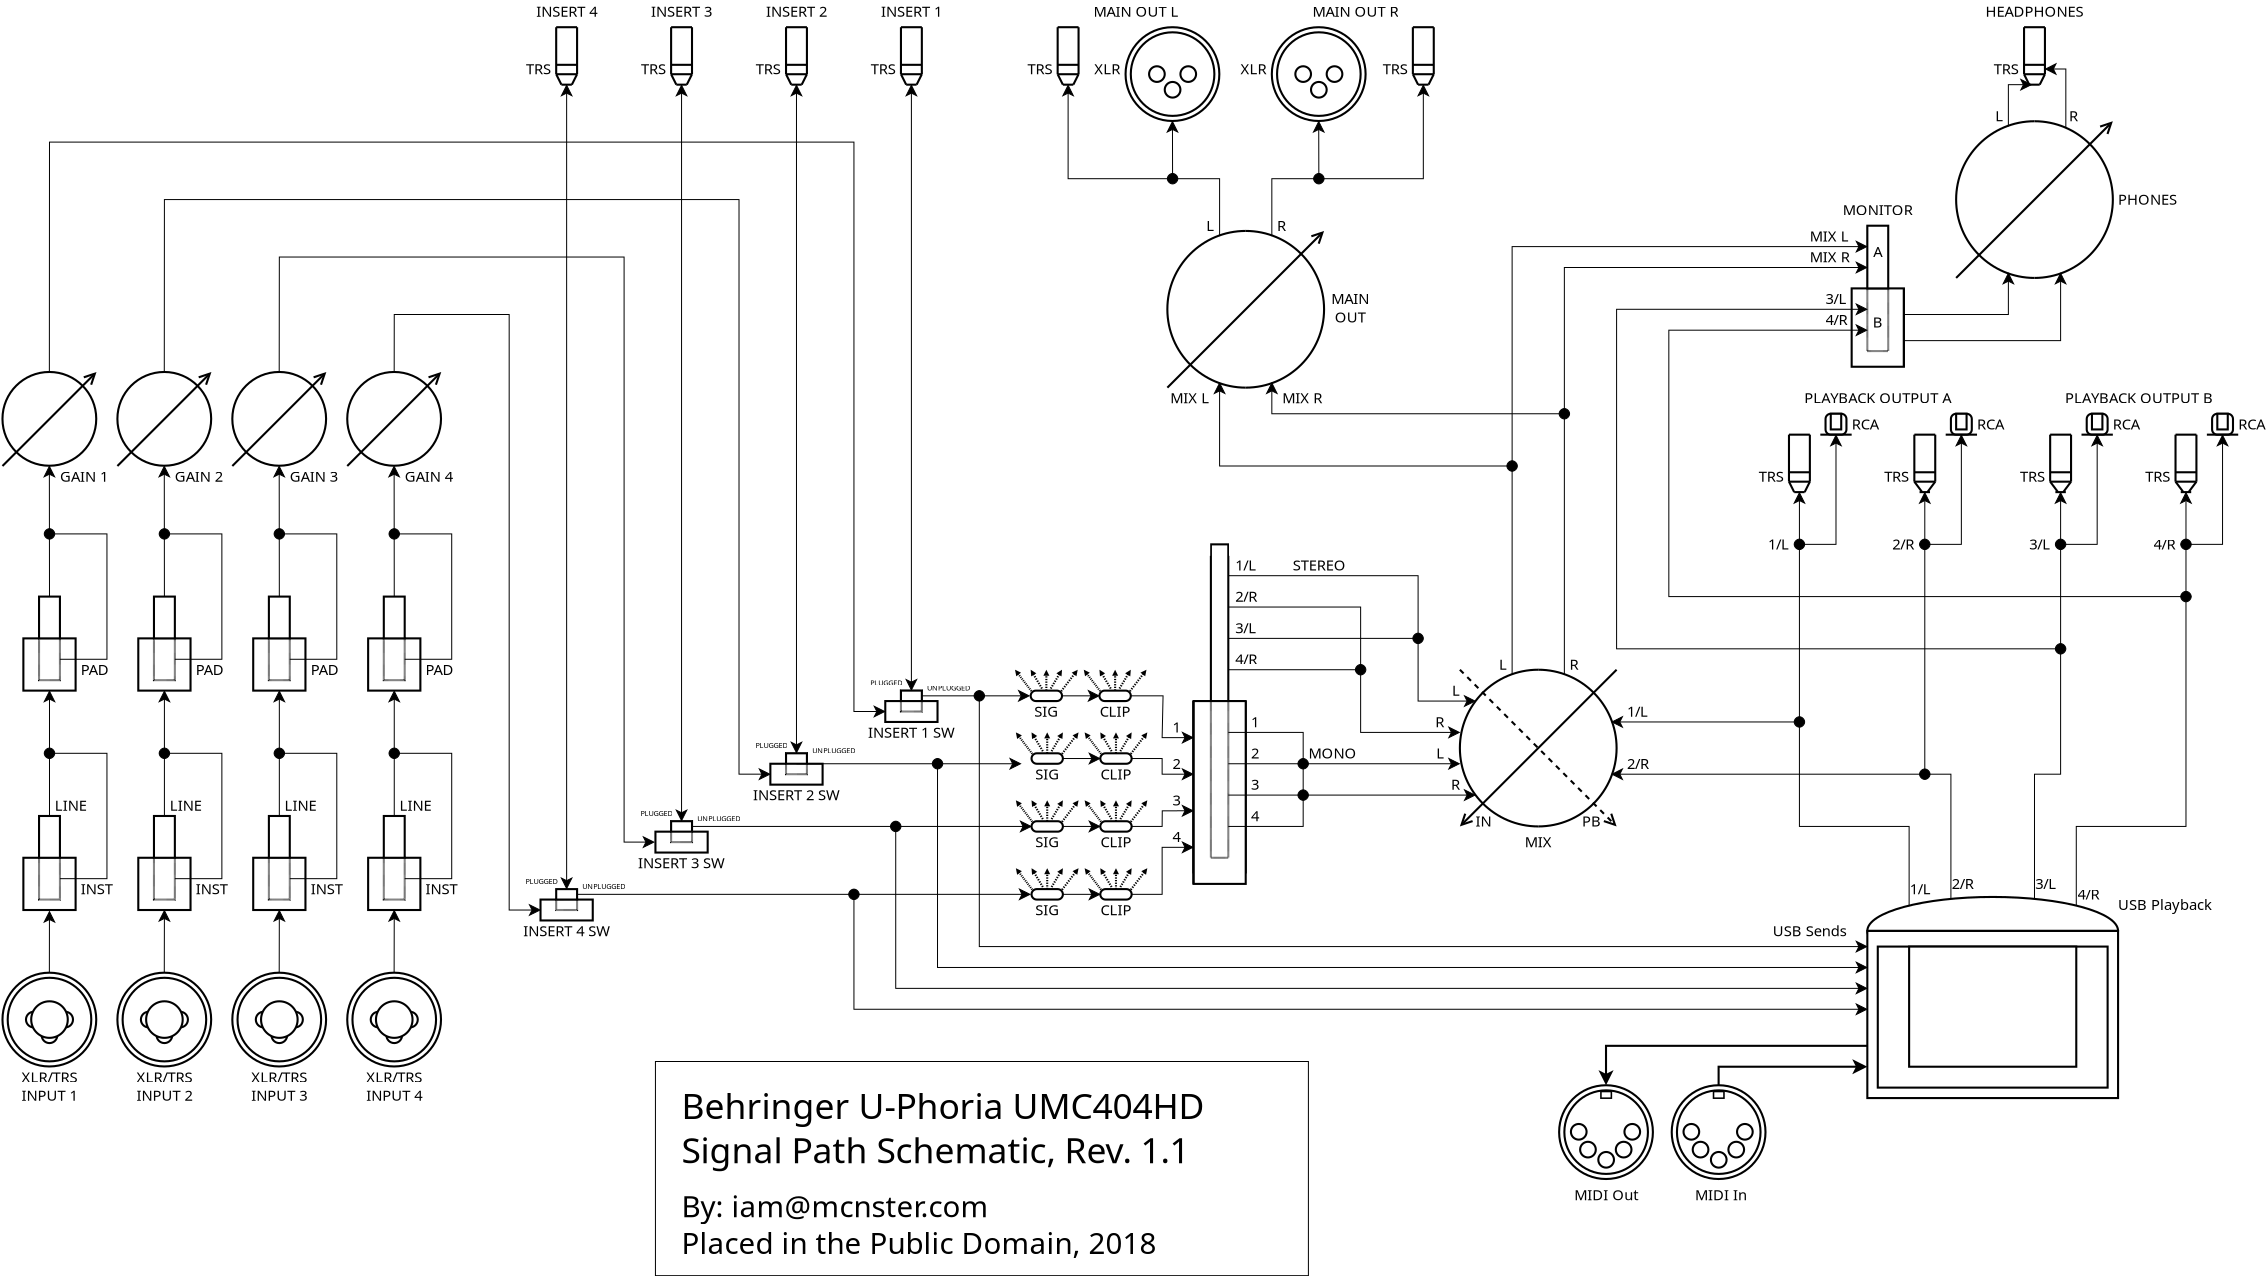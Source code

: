 <?xml version="1.0" encoding="UTF-8"?>
<dia:diagram xmlns:dia="http://www.lysator.liu.se/~alla/dia/">
  <dia:layer name="Background" visible="true" active="true">
    <dia:object type="Standard - Box" version="0" id="O0">
      <dia:attribute name="obj_pos">
        <dia:point val="125,39"/>
      </dia:attribute>
      <dia:attribute name="obj_bb">
        <dia:rectangle val="124.95,38.95;250.05,80.05"/>
      </dia:attribute>
      <dia:attribute name="elem_corner">
        <dia:point val="125,39"/>
      </dia:attribute>
      <dia:attribute name="elem_width">
        <dia:real val="125"/>
      </dia:attribute>
      <dia:attribute name="elem_height">
        <dia:real val="41"/>
      </dia:attribute>
      <dia:attribute name="show_background">
        <dia:boolean val="true"/>
      </dia:attribute>
    </dia:object>
    <dia:object type="Standard - PolyLine" version="0" id="O1">
      <dia:attribute name="obj_pos">
        <dia:point val="74.975,-84.025"/>
      </dia:attribute>
      <dia:attribute name="obj_bb">
        <dia:rectangle val="74.936,-104.05;103.112,11.112"/>
      </dia:attribute>
      <dia:attribute name="poly_points">
        <dia:point val="74.975,-84.025"/>
        <dia:point val="75,-104"/>
        <dia:point val="97,-104"/>
        <dia:point val="97,10"/>
        <dia:point val="103,10"/>
      </dia:attribute>
      <dia:attribute name="end_arrow">
        <dia:enum val="22"/>
      </dia:attribute>
      <dia:attribute name="end_arrow_length">
        <dia:real val="2"/>
      </dia:attribute>
      <dia:attribute name="end_arrow_width">
        <dia:real val="2"/>
      </dia:attribute>
      <dia:connections>
        <dia:connection handle="0" to="O365" connection="8"/>
        <dia:connection handle="4" to="O75" connection="3"/>
      </dia:connections>
    </dia:object>
    <dia:object type="Standard - PolyLine" version="0" id="O2">
      <dia:attribute name="obj_pos">
        <dia:point val="52.975,-93"/>
      </dia:attribute>
      <dia:attribute name="obj_bb">
        <dia:rectangle val="52.925,-115.05;130.112,-1.888"/>
      </dia:attribute>
      <dia:attribute name="poly_points">
        <dia:point val="52.975,-93"/>
        <dia:point val="53,-115"/>
        <dia:point val="119,-115"/>
        <dia:point val="119,-3"/>
        <dia:point val="130,-3"/>
      </dia:attribute>
      <dia:attribute name="end_arrow">
        <dia:enum val="22"/>
      </dia:attribute>
      <dia:attribute name="end_arrow_length">
        <dia:real val="2"/>
      </dia:attribute>
      <dia:attribute name="end_arrow_width">
        <dia:real val="2"/>
      </dia:attribute>
      <dia:connections>
        <dia:connection handle="0" to="O362" connection="1"/>
        <dia:connection handle="4" to="O66" connection="8"/>
      </dia:connections>
    </dia:object>
    <dia:object type="Standard - PolyLine" version="0" id="O3">
      <dia:attribute name="obj_pos">
        <dia:point val="30.975,-93"/>
      </dia:attribute>
      <dia:attribute name="obj_bb">
        <dia:rectangle val="30.925,-126.05;147.112,-14.888"/>
      </dia:attribute>
      <dia:attribute name="poly_points">
        <dia:point val="30.975,-93"/>
        <dia:point val="31,-126"/>
        <dia:point val="141,-126"/>
        <dia:point val="141,-16"/>
        <dia:point val="147,-16"/>
      </dia:attribute>
      <dia:attribute name="end_arrow">
        <dia:enum val="22"/>
      </dia:attribute>
      <dia:attribute name="end_arrow_length">
        <dia:real val="2"/>
      </dia:attribute>
      <dia:attribute name="end_arrow_width">
        <dia:real val="2"/>
      </dia:attribute>
      <dia:connections>
        <dia:connection handle="0" to="O359" connection="1"/>
        <dia:connection handle="4" to="O50" connection="3"/>
      </dia:connections>
    </dia:object>
    <dia:object type="Standard - PolyLine" version="0" id="O4">
      <dia:attribute name="obj_pos">
        <dia:point val="8.975,-93"/>
      </dia:attribute>
      <dia:attribute name="obj_bb">
        <dia:rectangle val="8.925,-137.05;169.112,-26.888"/>
      </dia:attribute>
      <dia:attribute name="poly_points">
        <dia:point val="8.975,-93"/>
        <dia:point val="9,-137"/>
        <dia:point val="163,-137"/>
        <dia:point val="163,-28"/>
        <dia:point val="169,-28"/>
      </dia:attribute>
      <dia:attribute name="end_arrow">
        <dia:enum val="22"/>
      </dia:attribute>
      <dia:attribute name="end_arrow_length">
        <dia:real val="2"/>
      </dia:attribute>
      <dia:attribute name="end_arrow_width">
        <dia:real val="2"/>
      </dia:attribute>
      <dia:connections>
        <dia:connection handle="0" to="O356" connection="1"/>
        <dia:connection handle="4" to="O59" connection="3"/>
      </dia:connections>
    </dia:object>
    <dia:object type="Standard - PolyLine" version="0" id="O5">
      <dia:attribute name="obj_pos">
        <dia:point val="345,-26"/>
      </dia:attribute>
      <dia:attribute name="obj_bb">
        <dia:rectangle val="307.888,-27.112;345.071,-24.888"/>
      </dia:attribute>
      <dia:attribute name="poly_points">
        <dia:point val="345,-26"/>
        <dia:point val="308,-26"/>
      </dia:attribute>
      <dia:attribute name="start_arrow">
        <dia:enum val="8"/>
      </dia:attribute>
      <dia:attribute name="start_arrow_length">
        <dia:real val="2"/>
      </dia:attribute>
      <dia:attribute name="start_arrow_width">
        <dia:real val="2"/>
      </dia:attribute>
      <dia:attribute name="end_arrow">
        <dia:enum val="22"/>
      </dia:attribute>
      <dia:attribute name="end_arrow_length">
        <dia:real val="2"/>
      </dia:attribute>
      <dia:attribute name="end_arrow_width">
        <dia:real val="2"/>
      </dia:attribute>
    </dia:object>
    <dia:object type="Standard - PolyLine" version="0" id="O6">
      <dia:attribute name="obj_pos">
        <dia:point val="369,-16"/>
      </dia:attribute>
      <dia:attribute name="obj_bb">
        <dia:rectangle val="307.888,-17.112;369.071,-14.888"/>
      </dia:attribute>
      <dia:attribute name="poly_points">
        <dia:point val="369,-16"/>
        <dia:point val="308,-16"/>
      </dia:attribute>
      <dia:attribute name="start_arrow">
        <dia:enum val="8"/>
      </dia:attribute>
      <dia:attribute name="start_arrow_length">
        <dia:real val="2"/>
      </dia:attribute>
      <dia:attribute name="start_arrow_width">
        <dia:real val="2"/>
      </dia:attribute>
      <dia:attribute name="end_arrow">
        <dia:enum val="22"/>
      </dia:attribute>
      <dia:attribute name="end_arrow_length">
        <dia:real val="2"/>
      </dia:attribute>
      <dia:attribute name="end_arrow_width">
        <dia:real val="2"/>
      </dia:attribute>
    </dia:object>
    <dia:object type="Standard - PolyLine" version="0" id="O7">
      <dia:attribute name="obj_pos">
        <dia:point val="364,-104"/>
      </dia:attribute>
      <dia:attribute name="obj_bb">
        <dia:rectangle val="363.95,-112.112;385.112,-103.95"/>
      </dia:attribute>
      <dia:attribute name="poly_points">
        <dia:point val="364,-104"/>
        <dia:point val="384,-104"/>
        <dia:point val="384,-112"/>
      </dia:attribute>
      <dia:attribute name="end_arrow">
        <dia:enum val="22"/>
      </dia:attribute>
      <dia:attribute name="end_arrow_length">
        <dia:real val="2"/>
      </dia:attribute>
      <dia:attribute name="end_arrow_width">
        <dia:real val="2"/>
      </dia:attribute>
      <dia:connections>
        <dia:connection handle="0" to="O13" connection="0"/>
      </dia:connections>
    </dia:object>
    <dia:object type="Standard - PolyLine" version="0" id="O8">
      <dia:attribute name="obj_pos">
        <dia:point val="364,-99"/>
      </dia:attribute>
      <dia:attribute name="obj_bb">
        <dia:rectangle val="363.95,-112.112;395.112,-98.95"/>
      </dia:attribute>
      <dia:attribute name="poly_points">
        <dia:point val="364,-99"/>
        <dia:point val="394,-99"/>
        <dia:point val="394,-112"/>
      </dia:attribute>
      <dia:attribute name="end_arrow">
        <dia:enum val="22"/>
      </dia:attribute>
      <dia:attribute name="end_arrow_length">
        <dia:real val="2"/>
      </dia:attribute>
      <dia:attribute name="end_arrow_width">
        <dia:real val="2"/>
      </dia:attribute>
      <dia:connections>
        <dia:connection handle="0" to="O13" connection="1"/>
      </dia:connections>
    </dia:object>
    <dia:object type="Standard - Box" version="0" id="O9">
      <dia:attribute name="obj_pos">
        <dia:point val="354,-109"/>
      </dia:attribute>
      <dia:attribute name="obj_bb">
        <dia:rectangle val="353.8,-109.2;364.2,-93.8"/>
      </dia:attribute>
      <dia:attribute name="elem_corner">
        <dia:point val="354,-109"/>
      </dia:attribute>
      <dia:attribute name="elem_width">
        <dia:real val="10"/>
      </dia:attribute>
      <dia:attribute name="elem_height">
        <dia:real val="15"/>
      </dia:attribute>
      <dia:attribute name="border_width">
        <dia:real val="0.4"/>
      </dia:attribute>
      <dia:attribute name="show_background">
        <dia:boolean val="true"/>
      </dia:attribute>
    </dia:object>
    <dia:object type="Standard - Box" version="0" id="O10">
      <dia:attribute name="obj_pos">
        <dia:point val="357,-121"/>
      </dia:attribute>
      <dia:attribute name="obj_bb">
        <dia:rectangle val="356.8,-121.2;361.2,-108.8"/>
      </dia:attribute>
      <dia:attribute name="elem_corner">
        <dia:point val="357,-121"/>
      </dia:attribute>
      <dia:attribute name="elem_width">
        <dia:real val="4"/>
      </dia:attribute>
      <dia:attribute name="elem_height">
        <dia:real val="12"/>
      </dia:attribute>
      <dia:attribute name="border_width">
        <dia:real val="0.4"/>
      </dia:attribute>
      <dia:attribute name="show_background">
        <dia:boolean val="true"/>
      </dia:attribute>
    </dia:object>
    <dia:object type="Standard - Line" version="0" id="O11">
      <dia:attribute name="obj_pos">
        <dia:point val="357,-121"/>
      </dia:attribute>
      <dia:attribute name="obj_bb">
        <dia:rectangle val="356.95,-121.05;357.05,-108.95"/>
      </dia:attribute>
      <dia:attribute name="conn_endpoints">
        <dia:point val="357,-121"/>
        <dia:point val="357,-109"/>
      </dia:attribute>
      <dia:attribute name="numcp">
        <dia:int val="2"/>
      </dia:attribute>
      <dia:connections>
        <dia:connection handle="0" to="O10" connection="0"/>
        <dia:connection handle="1" to="O10" connection="5"/>
      </dia:connections>
    </dia:object>
    <dia:object type="Standard - Line" version="0" id="O12">
      <dia:attribute name="obj_pos">
        <dia:point val="357,-109"/>
      </dia:attribute>
      <dia:attribute name="obj_bb">
        <dia:rectangle val="356.8,-109.2;357.2,-96.8"/>
      </dia:attribute>
      <dia:attribute name="conn_endpoints">
        <dia:point val="357,-109"/>
        <dia:point val="357,-97"/>
      </dia:attribute>
      <dia:attribute name="numcp">
        <dia:int val="2"/>
      </dia:attribute>
      <dia:attribute name="line_width">
        <dia:real val="0.4"/>
      </dia:attribute>
      <dia:attribute name="line_style">
        <dia:enum val="4"/>
      </dia:attribute>
      <dia:connections>
        <dia:connection handle="0" to="O10" connection="5"/>
      </dia:connections>
    </dia:object>
    <dia:object type="Standard - Line" version="0" id="O13">
      <dia:attribute name="obj_pos">
        <dia:point val="364,-109"/>
      </dia:attribute>
      <dia:attribute name="obj_bb">
        <dia:rectangle val="363.8,-109.2;364.2,-93.8"/>
      </dia:attribute>
      <dia:attribute name="conn_endpoints">
        <dia:point val="364,-109"/>
        <dia:point val="364,-94"/>
      </dia:attribute>
      <dia:attribute name="numcp">
        <dia:int val="2"/>
      </dia:attribute>
      <dia:attribute name="line_width">
        <dia:real val="0.4"/>
      </dia:attribute>
      <dia:connections>
        <dia:connection handle="0" to="O9" connection="2"/>
        <dia:connection handle="1" to="O9" connection="7"/>
      </dia:connections>
    </dia:object>
    <dia:object type="Standard - PolyLine" version="0" id="O14">
      <dia:attribute name="obj_pos">
        <dia:point val="395,-40"/>
      </dia:attribute>
      <dia:attribute name="obj_bb">
        <dia:rectangle val="308.95,-106.112;395.071,-38.929"/>
      </dia:attribute>
      <dia:attribute name="poly_points">
        <dia:point val="395,-40"/>
        <dia:point val="309,-40"/>
        <dia:point val="309,-105"/>
        <dia:point val="357,-105"/>
      </dia:attribute>
      <dia:attribute name="start_arrow">
        <dia:enum val="8"/>
      </dia:attribute>
      <dia:attribute name="start_arrow_length">
        <dia:real val="2"/>
      </dia:attribute>
      <dia:attribute name="start_arrow_width">
        <dia:real val="2"/>
      </dia:attribute>
      <dia:attribute name="end_arrow">
        <dia:enum val="22"/>
      </dia:attribute>
      <dia:attribute name="end_arrow_length">
        <dia:real val="2"/>
      </dia:attribute>
      <dia:attribute name="end_arrow_width">
        <dia:real val="2"/>
      </dia:attribute>
      <dia:connections>
        <dia:connection handle="3" to="O12" connection="0"/>
      </dia:connections>
    </dia:object>
    <dia:object type="Standard - PolyLine" version="0" id="O15">
      <dia:attribute name="obj_pos">
        <dia:point val="419,-50"/>
      </dia:attribute>
      <dia:attribute name="obj_bb">
        <dia:rectangle val="318.95,-102.112;419.071,-48.929"/>
      </dia:attribute>
      <dia:attribute name="poly_points">
        <dia:point val="419,-50"/>
        <dia:point val="319,-50"/>
        <dia:point val="319,-101"/>
        <dia:point val="357,-101"/>
      </dia:attribute>
      <dia:attribute name="start_arrow">
        <dia:enum val="8"/>
      </dia:attribute>
      <dia:attribute name="start_arrow_length">
        <dia:real val="2"/>
      </dia:attribute>
      <dia:attribute name="start_arrow_width">
        <dia:real val="2"/>
      </dia:attribute>
      <dia:attribute name="end_arrow">
        <dia:enum val="22"/>
      </dia:attribute>
      <dia:attribute name="end_arrow_length">
        <dia:real val="2"/>
      </dia:attribute>
      <dia:attribute name="end_arrow_width">
        <dia:real val="2"/>
      </dia:attribute>
      <dia:connections>
        <dia:connection handle="3" to="O12" connection="1"/>
      </dia:connections>
    </dia:object>
    <dia:group>
      <dia:object type="Standard - Arc" version="0" id="O16">
        <dia:attribute name="obj_pos">
          <dia:point val="389,-111"/>
        </dia:attribute>
        <dia:attribute name="obj_bb">
          <dia:rectangle val="373.8,-141.2;389.2,-110.8"/>
        </dia:attribute>
        <dia:attribute name="conn_endpoints">
          <dia:point val="389,-111"/>
          <dia:point val="389,-141"/>
        </dia:attribute>
        <dia:attribute name="curve_distance">
          <dia:real val="-15"/>
        </dia:attribute>
        <dia:attribute name="line_width">
          <dia:real val="0.4"/>
        </dia:attribute>
      </dia:object>
      <dia:object type="Standard - Arc" version="0" id="O17">
        <dia:attribute name="obj_pos">
          <dia:point val="389,-141"/>
        </dia:attribute>
        <dia:attribute name="obj_bb">
          <dia:rectangle val="388.8,-141.2;404.2,-110.8"/>
        </dia:attribute>
        <dia:attribute name="conn_endpoints">
          <dia:point val="389,-141"/>
          <dia:point val="389,-111"/>
        </dia:attribute>
        <dia:attribute name="curve_distance">
          <dia:real val="-15"/>
        </dia:attribute>
        <dia:attribute name="line_width">
          <dia:real val="0.4"/>
        </dia:attribute>
      </dia:object>
      <dia:object type="Standard - Line" version="0" id="O18">
        <dia:attribute name="obj_pos">
          <dia:point val="404,-141"/>
        </dia:attribute>
        <dia:attribute name="obj_bb">
          <dia:rectangle val="373.717,-141.283;404.283,-110.717"/>
        </dia:attribute>
        <dia:attribute name="conn_endpoints">
          <dia:point val="404,-141"/>
          <dia:point val="374,-111"/>
        </dia:attribute>
        <dia:attribute name="numcp">
          <dia:int val="1"/>
        </dia:attribute>
        <dia:attribute name="line_width">
          <dia:real val="0.4"/>
        </dia:attribute>
        <dia:attribute name="start_arrow">
          <dia:enum val="1"/>
        </dia:attribute>
        <dia:attribute name="start_arrow_length">
          <dia:real val="2"/>
        </dia:attribute>
        <dia:attribute name="start_arrow_width">
          <dia:real val="2"/>
        </dia:attribute>
      </dia:object>
    </dia:group>
    <dia:object type="Standard - Text" version="1" id="O19">
      <dia:attribute name="obj_pos">
        <dia:point val="405,-125"/>
      </dia:attribute>
      <dia:attribute name="obj_bb">
        <dia:rectangle val="405,-127.838;416.873,-124.407"/>
      </dia:attribute>
      <dia:attribute name="text">
        <dia:composite type="text">
          <dia:attribute name="string">
            <dia:string>#PHONES#</dia:string>
          </dia:attribute>
          <dia:attribute name="font">
            <dia:font family="sans" style="0" name="Helvetica"/>
          </dia:attribute>
          <dia:attribute name="height">
            <dia:real val="3.528"/>
          </dia:attribute>
          <dia:attribute name="pos">
            <dia:point val="405,-125"/>
          </dia:attribute>
          <dia:attribute name="color">
            <dia:color val="#000000"/>
          </dia:attribute>
          <dia:attribute name="alignment">
            <dia:enum val="0"/>
          </dia:attribute>
        </dia:composite>
      </dia:attribute>
      <dia:attribute name="valign">
        <dia:enum val="3"/>
      </dia:attribute>
    </dia:object>
    <dia:object type="Standard - Line" version="0" id="O20">
      <dia:attribute name="obj_pos">
        <dia:point val="388,-148"/>
      </dia:attribute>
      <dia:attribute name="obj_bb">
        <dia:rectangle val="387.8,-148.2;390.2,-147.8"/>
      </dia:attribute>
      <dia:attribute name="conn_endpoints">
        <dia:point val="388,-148"/>
        <dia:point val="390,-148"/>
      </dia:attribute>
      <dia:attribute name="numcp">
        <dia:int val="3"/>
      </dia:attribute>
      <dia:attribute name="line_width">
        <dia:real val="0.4"/>
      </dia:attribute>
    </dia:object>
    <dia:object type="Standard - Line" version="0" id="O21">
      <dia:attribute name="obj_pos">
        <dia:point val="387,-159"/>
      </dia:attribute>
      <dia:attribute name="obj_bb">
        <dia:rectangle val="386.8,-159.2;387.2,-149.8"/>
      </dia:attribute>
      <dia:attribute name="conn_endpoints">
        <dia:point val="387,-159"/>
        <dia:point val="387,-150"/>
      </dia:attribute>
      <dia:attribute name="numcp">
        <dia:int val="4"/>
      </dia:attribute>
      <dia:attribute name="line_width">
        <dia:real val="0.4"/>
      </dia:attribute>
    </dia:object>
    <dia:object type="Standard - Line" version="0" id="O22">
      <dia:attribute name="obj_pos">
        <dia:point val="387,-150"/>
      </dia:attribute>
      <dia:attribute name="obj_bb">
        <dia:rectangle val="386.732,-150.268;388.268,-147.732"/>
      </dia:attribute>
      <dia:attribute name="conn_endpoints">
        <dia:point val="387,-150"/>
        <dia:point val="388,-148"/>
      </dia:attribute>
      <dia:attribute name="numcp">
        <dia:int val="1"/>
      </dia:attribute>
      <dia:attribute name="line_width">
        <dia:real val="0.4"/>
      </dia:attribute>
    </dia:object>
    <dia:object type="Standard - Line" version="0" id="O23">
      <dia:attribute name="obj_pos">
        <dia:point val="391,-159"/>
      </dia:attribute>
      <dia:attribute name="obj_bb">
        <dia:rectangle val="390.8,-159.2;391.2,-149.8"/>
      </dia:attribute>
      <dia:attribute name="conn_endpoints">
        <dia:point val="391,-159"/>
        <dia:point val="391,-150"/>
      </dia:attribute>
      <dia:attribute name="numcp">
        <dia:int val="4"/>
      </dia:attribute>
      <dia:attribute name="line_width">
        <dia:real val="0.4"/>
      </dia:attribute>
    </dia:object>
    <dia:object type="Standard - Line" version="0" id="O24">
      <dia:attribute name="obj_pos">
        <dia:point val="391,-150"/>
      </dia:attribute>
      <dia:attribute name="obj_bb">
        <dia:rectangle val="389.732,-150.268;391.268,-147.732"/>
      </dia:attribute>
      <dia:attribute name="conn_endpoints">
        <dia:point val="391,-150"/>
        <dia:point val="390,-148"/>
      </dia:attribute>
      <dia:attribute name="numcp">
        <dia:int val="1"/>
      </dia:attribute>
      <dia:attribute name="line_width">
        <dia:real val="0.4"/>
      </dia:attribute>
    </dia:object>
    <dia:object type="Standard - Line" version="0" id="O25">
      <dia:attribute name="obj_pos">
        <dia:point val="387,-150"/>
      </dia:attribute>
      <dia:attribute name="obj_bb">
        <dia:rectangle val="386.8,-150.2;391.2,-149.8"/>
      </dia:attribute>
      <dia:attribute name="conn_endpoints">
        <dia:point val="387,-150"/>
        <dia:point val="391,-150"/>
      </dia:attribute>
      <dia:attribute name="numcp">
        <dia:int val="1"/>
      </dia:attribute>
      <dia:attribute name="line_width">
        <dia:real val="0.4"/>
      </dia:attribute>
    </dia:object>
    <dia:object type="Standard - Line" version="0" id="O26">
      <dia:attribute name="obj_pos">
        <dia:point val="391,-151.8"/>
      </dia:attribute>
      <dia:attribute name="obj_bb">
        <dia:rectangle val="386.8,-152;391.2,-151.6"/>
      </dia:attribute>
      <dia:attribute name="conn_endpoints">
        <dia:point val="391,-151.8"/>
        <dia:point val="387,-151.8"/>
      </dia:attribute>
      <dia:attribute name="numcp">
        <dia:int val="1"/>
      </dia:attribute>
      <dia:attribute name="line_width">
        <dia:real val="0.4"/>
      </dia:attribute>
      <dia:connections>
        <dia:connection handle="0" to="O23" connection="3"/>
        <dia:connection handle="1" to="O21" connection="3"/>
      </dia:connections>
    </dia:object>
    <dia:object type="Standard - Line" version="0" id="O27">
      <dia:attribute name="obj_pos">
        <dia:point val="387,-159"/>
      </dia:attribute>
      <dia:attribute name="obj_bb">
        <dia:rectangle val="386.8,-159.2;391.2,-158.8"/>
      </dia:attribute>
      <dia:attribute name="conn_endpoints">
        <dia:point val="387,-159"/>
        <dia:point val="391,-159"/>
      </dia:attribute>
      <dia:attribute name="numcp">
        <dia:int val="1"/>
      </dia:attribute>
      <dia:attribute name="line_width">
        <dia:real val="0.4"/>
      </dia:attribute>
    </dia:object>
    <dia:object type="Standard - Text" version="1" id="O28">
      <dia:attribute name="obj_pos">
        <dia:point val="386,-150"/>
      </dia:attribute>
      <dia:attribute name="obj_bb">
        <dia:rectangle val="380.368,-152.838;386,-149.407"/>
      </dia:attribute>
      <dia:attribute name="text">
        <dia:composite type="text">
          <dia:attribute name="string">
            <dia:string>#TRS#</dia:string>
          </dia:attribute>
          <dia:attribute name="font">
            <dia:font family="sans" style="0" name="Helvetica"/>
          </dia:attribute>
          <dia:attribute name="height">
            <dia:real val="3.528"/>
          </dia:attribute>
          <dia:attribute name="pos">
            <dia:point val="386,-150"/>
          </dia:attribute>
          <dia:attribute name="color">
            <dia:color val="#000000"/>
          </dia:attribute>
          <dia:attribute name="alignment">
            <dia:enum val="2"/>
          </dia:attribute>
        </dia:composite>
      </dia:attribute>
      <dia:attribute name="valign">
        <dia:enum val="3"/>
      </dia:attribute>
    </dia:object>
    <dia:object type="Standard - Text" version="1" id="O29">
      <dia:attribute name="obj_pos">
        <dia:point val="389,-161"/>
      </dia:attribute>
      <dia:attribute name="obj_bb">
        <dia:rectangle val="379.059,-163.838;398.941,-160.407"/>
      </dia:attribute>
      <dia:attribute name="text">
        <dia:composite type="text">
          <dia:attribute name="string">
            <dia:string>#HEADPHONES#</dia:string>
          </dia:attribute>
          <dia:attribute name="font">
            <dia:font family="sans" style="0" name="Helvetica"/>
          </dia:attribute>
          <dia:attribute name="height">
            <dia:real val="3.528"/>
          </dia:attribute>
          <dia:attribute name="pos">
            <dia:point val="389,-161"/>
          </dia:attribute>
          <dia:attribute name="color">
            <dia:color val="#000000"/>
          </dia:attribute>
          <dia:attribute name="alignment">
            <dia:enum val="1"/>
          </dia:attribute>
        </dia:composite>
      </dia:attribute>
      <dia:attribute name="valign">
        <dia:enum val="3"/>
      </dia:attribute>
    </dia:object>
    <dia:object type="Standard - PolyLine" version="0" id="O30">
      <dia:attribute name="obj_pos">
        <dia:point val="384,-140"/>
      </dia:attribute>
      <dia:attribute name="obj_bb">
        <dia:rectangle val="383.95,-149.112;388.612,-139.95"/>
      </dia:attribute>
      <dia:attribute name="poly_points">
        <dia:point val="384,-140"/>
        <dia:point val="384,-148"/>
        <dia:point val="388.5,-148"/>
      </dia:attribute>
      <dia:attribute name="end_arrow">
        <dia:enum val="22"/>
      </dia:attribute>
      <dia:attribute name="end_arrow_length">
        <dia:real val="2"/>
      </dia:attribute>
      <dia:attribute name="end_arrow_width">
        <dia:real val="2"/>
      </dia:attribute>
      <dia:connections>
        <dia:connection handle="2" to="O20" connection="0"/>
      </dia:connections>
    </dia:object>
    <dia:object type="Standard - PolyLine" version="0" id="O31">
      <dia:attribute name="obj_pos">
        <dia:point val="395,-139.8"/>
      </dia:attribute>
      <dia:attribute name="obj_bb">
        <dia:rectangle val="390.888,-152.112;395.05,-139.75"/>
      </dia:attribute>
      <dia:attribute name="poly_points">
        <dia:point val="395,-139.8"/>
        <dia:point val="395,-151"/>
        <dia:point val="391,-151"/>
      </dia:attribute>
      <dia:attribute name="end_arrow">
        <dia:enum val="22"/>
      </dia:attribute>
      <dia:attribute name="end_arrow_length">
        <dia:real val="2"/>
      </dia:attribute>
      <dia:attribute name="end_arrow_width">
        <dia:real val="2"/>
      </dia:attribute>
    </dia:object>
    <dia:object type="Standard - Text" version="1" id="O32">
      <dia:attribute name="obj_pos">
        <dia:point val="349,-106"/>
      </dia:attribute>
      <dia:attribute name="obj_bb">
        <dia:rectangle val="349,-108.838;353.647,-105.407"/>
      </dia:attribute>
      <dia:attribute name="text">
        <dia:composite type="text">
          <dia:attribute name="string">
            <dia:string>#3/L#</dia:string>
          </dia:attribute>
          <dia:attribute name="font">
            <dia:font family="sans" style="0" name="Helvetica"/>
          </dia:attribute>
          <dia:attribute name="height">
            <dia:real val="3.528"/>
          </dia:attribute>
          <dia:attribute name="pos">
            <dia:point val="349,-106"/>
          </dia:attribute>
          <dia:attribute name="color">
            <dia:color val="#000000"/>
          </dia:attribute>
          <dia:attribute name="alignment">
            <dia:enum val="0"/>
          </dia:attribute>
        </dia:composite>
      </dia:attribute>
      <dia:attribute name="valign">
        <dia:enum val="3"/>
      </dia:attribute>
    </dia:object>
    <dia:object type="Standard - Text" version="1" id="O33">
      <dia:attribute name="obj_pos">
        <dia:point val="349,-102"/>
      </dia:attribute>
      <dia:attribute name="obj_bb">
        <dia:rectangle val="349,-104.838;354.04,-101.407"/>
      </dia:attribute>
      <dia:attribute name="text">
        <dia:composite type="text">
          <dia:attribute name="string">
            <dia:string>#4/R#</dia:string>
          </dia:attribute>
          <dia:attribute name="font">
            <dia:font family="sans" style="0" name="Helvetica"/>
          </dia:attribute>
          <dia:attribute name="height">
            <dia:real val="3.528"/>
          </dia:attribute>
          <dia:attribute name="pos">
            <dia:point val="349,-102"/>
          </dia:attribute>
          <dia:attribute name="color">
            <dia:color val="#000000"/>
          </dia:attribute>
          <dia:attribute name="alignment">
            <dia:enum val="0"/>
          </dia:attribute>
        </dia:composite>
      </dia:attribute>
      <dia:attribute name="valign">
        <dia:enum val="3"/>
      </dia:attribute>
    </dia:object>
    <dia:object type="Standard - Text" version="1" id="O34">
      <dia:attribute name="obj_pos">
        <dia:point val="383,-141"/>
      </dia:attribute>
      <dia:attribute name="obj_bb">
        <dia:rectangle val="381.43,-143.838;383,-140.407"/>
      </dia:attribute>
      <dia:attribute name="text">
        <dia:composite type="text">
          <dia:attribute name="string">
            <dia:string>#L#</dia:string>
          </dia:attribute>
          <dia:attribute name="font">
            <dia:font family="sans" style="0" name="Helvetica"/>
          </dia:attribute>
          <dia:attribute name="height">
            <dia:real val="3.528"/>
          </dia:attribute>
          <dia:attribute name="pos">
            <dia:point val="383,-141"/>
          </dia:attribute>
          <dia:attribute name="color">
            <dia:color val="#000000"/>
          </dia:attribute>
          <dia:attribute name="alignment">
            <dia:enum val="2"/>
          </dia:attribute>
        </dia:composite>
      </dia:attribute>
      <dia:attribute name="valign">
        <dia:enum val="3"/>
      </dia:attribute>
    </dia:object>
    <dia:object type="Standard - Text" version="1" id="O35">
      <dia:attribute name="obj_pos">
        <dia:point val="395.6,-141"/>
      </dia:attribute>
      <dia:attribute name="obj_bb">
        <dia:rectangle val="395.6,-143.838;397.562,-140.407"/>
      </dia:attribute>
      <dia:attribute name="text">
        <dia:composite type="text">
          <dia:attribute name="string">
            <dia:string>#R#</dia:string>
          </dia:attribute>
          <dia:attribute name="font">
            <dia:font family="sans" style="0" name="Helvetica"/>
          </dia:attribute>
          <dia:attribute name="height">
            <dia:real val="3.528"/>
          </dia:attribute>
          <dia:attribute name="pos">
            <dia:point val="395.6,-141"/>
          </dia:attribute>
          <dia:attribute name="color">
            <dia:color val="#000000"/>
          </dia:attribute>
          <dia:attribute name="alignment">
            <dia:enum val="0"/>
          </dia:attribute>
        </dia:composite>
      </dia:attribute>
      <dia:attribute name="valign">
        <dia:enum val="3"/>
      </dia:attribute>
    </dia:object>
    <dia:object type="Standard - Text" version="1" id="O36">
      <dia:attribute name="obj_pos">
        <dia:point val="346,-118"/>
      </dia:attribute>
      <dia:attribute name="obj_bb">
        <dia:rectangle val="346,-120.838;354.06,-117.407"/>
      </dia:attribute>
      <dia:attribute name="text">
        <dia:composite type="text">
          <dia:attribute name="string">
            <dia:string>#MIX L#</dia:string>
          </dia:attribute>
          <dia:attribute name="font">
            <dia:font family="sans" style="0" name="Helvetica"/>
          </dia:attribute>
          <dia:attribute name="height">
            <dia:real val="3.528"/>
          </dia:attribute>
          <dia:attribute name="pos">
            <dia:point val="346,-118"/>
          </dia:attribute>
          <dia:attribute name="color">
            <dia:color val="#000000"/>
          </dia:attribute>
          <dia:attribute name="alignment">
            <dia:enum val="0"/>
          </dia:attribute>
        </dia:composite>
      </dia:attribute>
      <dia:attribute name="valign">
        <dia:enum val="3"/>
      </dia:attribute>
    </dia:object>
    <dia:object type="Standard - Text" version="1" id="O37">
      <dia:attribute name="obj_pos">
        <dia:point val="346,-114"/>
      </dia:attribute>
      <dia:attribute name="obj_bb">
        <dia:rectangle val="346,-116.838;354.452,-113.407"/>
      </dia:attribute>
      <dia:attribute name="text">
        <dia:composite type="text">
          <dia:attribute name="string">
            <dia:string>#MIX R#</dia:string>
          </dia:attribute>
          <dia:attribute name="font">
            <dia:font family="sans" style="0" name="Helvetica"/>
          </dia:attribute>
          <dia:attribute name="height">
            <dia:real val="3.528"/>
          </dia:attribute>
          <dia:attribute name="pos">
            <dia:point val="346,-114"/>
          </dia:attribute>
          <dia:attribute name="color">
            <dia:color val="#000000"/>
          </dia:attribute>
          <dia:attribute name="alignment">
            <dia:enum val="0"/>
          </dia:attribute>
        </dia:composite>
      </dia:attribute>
      <dia:attribute name="valign">
        <dia:enum val="3"/>
      </dia:attribute>
    </dia:object>
    <dia:object type="Standard - PolyLine" version="0" id="O38">
      <dia:attribute name="obj_pos">
        <dia:point val="389,14"/>
      </dia:attribute>
      <dia:attribute name="obj_bb">
        <dia:rectangle val="388.95,-70.112;395.112,14.05"/>
      </dia:attribute>
      <dia:attribute name="poly_points">
        <dia:point val="389,14"/>
        <dia:point val="389,-16"/>
        <dia:point val="394,-16"/>
        <dia:point val="394,-70"/>
      </dia:attribute>
      <dia:attribute name="end_arrow">
        <dia:enum val="22"/>
      </dia:attribute>
      <dia:attribute name="end_arrow_length">
        <dia:real val="2"/>
      </dia:attribute>
      <dia:attribute name="end_arrow_width">
        <dia:real val="2"/>
      </dia:attribute>
      <dia:connections>
        <dia:connection handle="0" to="O290" connection="1"/>
        <dia:connection handle="3" to="O235" connection="1"/>
      </dia:connections>
    </dia:object>
    <dia:object type="Standard - PolyLine" version="0" id="O39">
      <dia:attribute name="obj_pos">
        <dia:point val="373,14"/>
      </dia:attribute>
      <dia:attribute name="obj_bb">
        <dia:rectangle val="366.888,-70.112;373.05,14.05"/>
      </dia:attribute>
      <dia:attribute name="poly_points">
        <dia:point val="373,14"/>
        <dia:point val="373,-16"/>
        <dia:point val="368,-16"/>
        <dia:point val="368,-70"/>
      </dia:attribute>
      <dia:attribute name="end_arrow">
        <dia:enum val="22"/>
      </dia:attribute>
      <dia:attribute name="end_arrow_length">
        <dia:real val="2"/>
      </dia:attribute>
      <dia:attribute name="end_arrow_width">
        <dia:real val="2"/>
      </dia:attribute>
      <dia:connections>
        <dia:connection handle="0" to="O290" connection="3"/>
        <dia:connection handle="3" to="O254" connection="1"/>
      </dia:connections>
    </dia:object>
    <dia:object type="Standard - PolyLine" version="0" id="O40">
      <dia:attribute name="obj_pos">
        <dia:point val="365,14"/>
      </dia:attribute>
      <dia:attribute name="obj_bb">
        <dia:rectangle val="342.888,-70.112;365.05,14.05"/>
      </dia:attribute>
      <dia:attribute name="poly_points">
        <dia:point val="365,14"/>
        <dia:point val="365,-6"/>
        <dia:point val="344,-6"/>
        <dia:point val="344,-70"/>
      </dia:attribute>
      <dia:attribute name="end_arrow">
        <dia:enum val="22"/>
      </dia:attribute>
      <dia:attribute name="end_arrow_length">
        <dia:real val="2"/>
      </dia:attribute>
      <dia:attribute name="end_arrow_width">
        <dia:real val="2"/>
      </dia:attribute>
      <dia:connections>
        <dia:connection handle="0" to="O290" connection="4"/>
        <dia:connection handle="3" to="O269" connection="1"/>
      </dia:connections>
    </dia:object>
    <dia:object type="Standard - PolyLine" version="0" id="O41">
      <dia:attribute name="obj_pos">
        <dia:point val="397,14"/>
      </dia:attribute>
      <dia:attribute name="obj_bb">
        <dia:rectangle val="396.95,-70.112;419.112,14.05"/>
      </dia:attribute>
      <dia:attribute name="poly_points">
        <dia:point val="397,14"/>
        <dia:point val="397,-6"/>
        <dia:point val="418,-6"/>
        <dia:point val="418,-70"/>
      </dia:attribute>
      <dia:attribute name="end_arrow">
        <dia:enum val="22"/>
      </dia:attribute>
      <dia:attribute name="end_arrow_length">
        <dia:real val="2"/>
      </dia:attribute>
      <dia:attribute name="end_arrow_width">
        <dia:real val="2"/>
      </dia:attribute>
      <dia:connections>
        <dia:connection handle="0" to="O290" connection="0"/>
        <dia:connection handle="3" to="O221" connection="1"/>
      </dia:connections>
    </dia:object>
    <dia:object type="Standard - Text" version="1" id="O42">
      <dia:attribute name="obj_pos">
        <dia:point val="359,-123"/>
      </dia:attribute>
      <dia:attribute name="obj_bb">
        <dia:rectangle val="352.123,-125.838;365.877,-122.407"/>
      </dia:attribute>
      <dia:attribute name="text">
        <dia:composite type="text">
          <dia:attribute name="string">
            <dia:string>#MONITOR#</dia:string>
          </dia:attribute>
          <dia:attribute name="font">
            <dia:font family="sans" style="0" name="Helvetica"/>
          </dia:attribute>
          <dia:attribute name="height">
            <dia:real val="3.528"/>
          </dia:attribute>
          <dia:attribute name="pos">
            <dia:point val="359,-123"/>
          </dia:attribute>
          <dia:attribute name="color">
            <dia:color val="#000000"/>
          </dia:attribute>
          <dia:attribute name="alignment">
            <dia:enum val="1"/>
          </dia:attribute>
        </dia:composite>
      </dia:attribute>
      <dia:attribute name="valign">
        <dia:enum val="3"/>
      </dia:attribute>
    </dia:object>
    <dia:object type="Standard - Text" version="1" id="O43">
      <dia:attribute name="obj_pos">
        <dia:point val="357,-115"/>
      </dia:attribute>
      <dia:attribute name="obj_bb">
        <dia:rectangle val="357,-115.642;357,-114.865"/>
      </dia:attribute>
      <dia:attribute name="text">
        <dia:composite type="text">
          <dia:attribute name="string">
            <dia:string>##</dia:string>
          </dia:attribute>
          <dia:attribute name="font">
            <dia:font family="sans" style="0" name="Helvetica"/>
          </dia:attribute>
          <dia:attribute name="height">
            <dia:real val="0.8"/>
          </dia:attribute>
          <dia:attribute name="pos">
            <dia:point val="357,-115"/>
          </dia:attribute>
          <dia:attribute name="color">
            <dia:color val="#000000"/>
          </dia:attribute>
          <dia:attribute name="alignment">
            <dia:enum val="0"/>
          </dia:attribute>
        </dia:composite>
      </dia:attribute>
      <dia:attribute name="valign">
        <dia:enum val="3"/>
      </dia:attribute>
      <dia:connections>
        <dia:connection handle="0" to="O10" connection="3"/>
      </dia:connections>
    </dia:object>
    <dia:object type="Standard - Text" version="1" id="O44">
      <dia:attribute name="obj_pos">
        <dia:point val="359,-101.5"/>
      </dia:attribute>
      <dia:attribute name="obj_bb">
        <dia:rectangle val="358.033,-104.338;359.968,-100.907"/>
      </dia:attribute>
      <dia:attribute name="text">
        <dia:composite type="text">
          <dia:attribute name="string">
            <dia:string>#B#</dia:string>
          </dia:attribute>
          <dia:attribute name="font">
            <dia:font family="sans" style="0" name="Helvetica"/>
          </dia:attribute>
          <dia:attribute name="height">
            <dia:real val="3.528"/>
          </dia:attribute>
          <dia:attribute name="pos">
            <dia:point val="359,-101.5"/>
          </dia:attribute>
          <dia:attribute name="color">
            <dia:color val="#000000"/>
          </dia:attribute>
          <dia:attribute name="alignment">
            <dia:enum val="1"/>
          </dia:attribute>
        </dia:composite>
      </dia:attribute>
      <dia:attribute name="valign">
        <dia:enum val="3"/>
      </dia:attribute>
      <dia:connections>
        <dia:connection handle="0" to="O9" connection="8"/>
      </dia:connections>
    </dia:object>
    <dia:object type="Standard - Text" version="1" id="O45">
      <dia:attribute name="obj_pos">
        <dia:point val="359,-115"/>
      </dia:attribute>
      <dia:attribute name="obj_bb">
        <dia:rectangle val="358.035,-117.838;359.965,-114.407"/>
      </dia:attribute>
      <dia:attribute name="text">
        <dia:composite type="text">
          <dia:attribute name="string">
            <dia:string>#A#</dia:string>
          </dia:attribute>
          <dia:attribute name="font">
            <dia:font family="sans" style="0" name="Helvetica"/>
          </dia:attribute>
          <dia:attribute name="height">
            <dia:real val="3.528"/>
          </dia:attribute>
          <dia:attribute name="pos">
            <dia:point val="359,-115"/>
          </dia:attribute>
          <dia:attribute name="color">
            <dia:color val="#000000"/>
          </dia:attribute>
          <dia:attribute name="alignment">
            <dia:enum val="1"/>
          </dia:attribute>
        </dia:composite>
      </dia:attribute>
      <dia:attribute name="valign">
        <dia:enum val="3"/>
      </dia:attribute>
      <dia:connections>
        <dia:connection handle="0" to="O10" connection="8"/>
      </dia:connections>
    </dia:object>
    <dia:object type="Standard - PolyLine" version="0" id="O46">
      <dia:attribute name="obj_pos">
        <dia:point val="228,-16"/>
      </dia:attribute>
      <dia:attribute name="obj_bb">
        <dia:rectangle val="215.95,-19.05;228.05,-14.888"/>
      </dia:attribute>
      <dia:attribute name="poly_points">
        <dia:point val="228,-16"/>
        <dia:point val="222,-16"/>
        <dia:point val="222,-19"/>
        <dia:point val="216,-19"/>
      </dia:attribute>
      <dia:attribute name="start_arrow">
        <dia:enum val="22"/>
      </dia:attribute>
      <dia:attribute name="start_arrow_length">
        <dia:real val="2"/>
      </dia:attribute>
      <dia:attribute name="start_arrow_width">
        <dia:real val="2"/>
      </dia:attribute>
    </dia:object>
    <dia:object type="Standard - PolyLine" version="0" id="O47">
      <dia:attribute name="obj_pos">
        <dia:point val="228,-9"/>
      </dia:attribute>
      <dia:attribute name="obj_bb">
        <dia:rectangle val="215.95,-10.106;228.05,-5.95"/>
      </dia:attribute>
      <dia:attribute name="poly_points">
        <dia:point val="228,-9"/>
        <dia:point val="222.024,-8.986"/>
        <dia:point val="222,-6"/>
        <dia:point val="216,-6"/>
      </dia:attribute>
      <dia:attribute name="start_arrow">
        <dia:enum val="22"/>
      </dia:attribute>
      <dia:attribute name="start_arrow_length">
        <dia:real val="2"/>
      </dia:attribute>
      <dia:attribute name="start_arrow_width">
        <dia:real val="2"/>
      </dia:attribute>
    </dia:object>
    <dia:object type="Standard - PolyLine" version="0" id="O48">
      <dia:attribute name="obj_pos">
        <dia:point val="216,-31"/>
      </dia:attribute>
      <dia:attribute name="obj_bb">
        <dia:rectangle val="215.95,-31.05;228.112,-21.888"/>
      </dia:attribute>
      <dia:attribute name="poly_points">
        <dia:point val="216,-31"/>
        <dia:point val="222.177,-30.996"/>
        <dia:point val="222,-23"/>
        <dia:point val="228,-23"/>
      </dia:attribute>
      <dia:attribute name="end_arrow">
        <dia:enum val="22"/>
      </dia:attribute>
      <dia:attribute name="end_arrow_length">
        <dia:real val="2"/>
      </dia:attribute>
      <dia:attribute name="end_arrow_width">
        <dia:real val="2"/>
      </dia:attribute>
    </dia:object>
    <dia:object type="Standard - PolyLine" version="0" id="O49">
      <dia:attribute name="obj_pos">
        <dia:point val="216,7"/>
      </dia:attribute>
      <dia:attribute name="obj_bb">
        <dia:rectangle val="215.95,-3.112;228.112,7.05"/>
      </dia:attribute>
      <dia:attribute name="poly_points">
        <dia:point val="216,7"/>
        <dia:point val="222,7"/>
        <dia:point val="222,-2"/>
        <dia:point val="228,-2"/>
      </dia:attribute>
      <dia:attribute name="end_arrow">
        <dia:enum val="22"/>
      </dia:attribute>
      <dia:attribute name="end_arrow_length">
        <dia:real val="2"/>
      </dia:attribute>
      <dia:attribute name="end_arrow_width">
        <dia:real val="2"/>
      </dia:attribute>
    </dia:object>
    <dia:object type="Standard - Box" version="0" id="O50">
      <dia:attribute name="obj_pos">
        <dia:point val="147,-18"/>
      </dia:attribute>
      <dia:attribute name="obj_bb">
        <dia:rectangle val="146.8,-18.2;157.2,-13.8"/>
      </dia:attribute>
      <dia:attribute name="elem_corner">
        <dia:point val="147,-18"/>
      </dia:attribute>
      <dia:attribute name="elem_width">
        <dia:real val="10"/>
      </dia:attribute>
      <dia:attribute name="elem_height">
        <dia:real val="4"/>
      </dia:attribute>
      <dia:attribute name="border_width">
        <dia:real val="0.4"/>
      </dia:attribute>
      <dia:attribute name="show_background">
        <dia:boolean val="true"/>
      </dia:attribute>
    </dia:object>
    <dia:object type="Standard - Box" version="0" id="O51">
      <dia:attribute name="obj_pos">
        <dia:point val="150,-20"/>
      </dia:attribute>
      <dia:attribute name="obj_bb">
        <dia:rectangle val="149.8,-20.2;154.2,-15.8"/>
      </dia:attribute>
      <dia:attribute name="elem_corner">
        <dia:point val="150,-20"/>
      </dia:attribute>
      <dia:attribute name="elem_width">
        <dia:real val="4"/>
      </dia:attribute>
      <dia:attribute name="elem_height">
        <dia:real val="4"/>
      </dia:attribute>
      <dia:attribute name="border_width">
        <dia:real val="0.4"/>
      </dia:attribute>
      <dia:attribute name="show_background">
        <dia:boolean val="true"/>
      </dia:attribute>
      <dia:attribute name="line_style">
        <dia:enum val="4"/>
      </dia:attribute>
    </dia:object>
    <dia:object type="Standard - Box" version="0" id="O52">
      <dia:attribute name="obj_pos">
        <dia:point val="150,-20"/>
      </dia:attribute>
      <dia:attribute name="obj_bb">
        <dia:rectangle val="149.8,-20.2;154.2,-17.8"/>
      </dia:attribute>
      <dia:attribute name="elem_corner">
        <dia:point val="150,-20"/>
      </dia:attribute>
      <dia:attribute name="elem_width">
        <dia:real val="4"/>
      </dia:attribute>
      <dia:attribute name="elem_height">
        <dia:real val="2"/>
      </dia:attribute>
      <dia:attribute name="border_width">
        <dia:real val="0.4"/>
      </dia:attribute>
      <dia:attribute name="show_background">
        <dia:boolean val="true"/>
      </dia:attribute>
    </dia:object>
    <dia:object type="Standard - Line" version="0" id="O53">
      <dia:attribute name="obj_pos">
        <dia:point val="152,-18"/>
      </dia:attribute>
      <dia:attribute name="obj_bb">
        <dia:rectangle val="151.95,-19.112;195.112,-16.888"/>
      </dia:attribute>
      <dia:attribute name="conn_endpoints">
        <dia:point val="152,-18"/>
        <dia:point val="195,-18"/>
      </dia:attribute>
      <dia:attribute name="numcp">
        <dia:int val="1"/>
      </dia:attribute>
      <dia:attribute name="end_arrow">
        <dia:enum val="22"/>
      </dia:attribute>
      <dia:attribute name="end_arrow_length">
        <dia:real val="2"/>
      </dia:attribute>
      <dia:attribute name="end_arrow_width">
        <dia:real val="2"/>
      </dia:attribute>
      <dia:connections>
        <dia:connection handle="0" to="O50" connection="1"/>
      </dia:connections>
    </dia:object>
    <dia:object type="Standard - Text" version="1" id="O54">
      <dia:attribute name="obj_pos">
        <dia:point val="152,-11"/>
      </dia:attribute>
      <dia:attribute name="obj_bb">
        <dia:rectangle val="142.433,-13.838;161.567,-10.408"/>
      </dia:attribute>
      <dia:attribute name="text">
        <dia:composite type="text">
          <dia:attribute name="string">
            <dia:string>#INSERT 2 SW#</dia:string>
          </dia:attribute>
          <dia:attribute name="font">
            <dia:font family="sans" style="0" name="Helvetica"/>
          </dia:attribute>
          <dia:attribute name="height">
            <dia:real val="3.528"/>
          </dia:attribute>
          <dia:attribute name="pos">
            <dia:point val="152,-11"/>
          </dia:attribute>
          <dia:attribute name="color">
            <dia:color val="#000000"/>
          </dia:attribute>
          <dia:attribute name="alignment">
            <dia:enum val="1"/>
          </dia:attribute>
        </dia:composite>
      </dia:attribute>
      <dia:attribute name="valign">
        <dia:enum val="3"/>
      </dia:attribute>
    </dia:object>
    <dia:object type="Standard - Text" version="1" id="O55">
      <dia:attribute name="obj_pos">
        <dia:point val="150.261,-21"/>
      </dia:attribute>
      <dia:attribute name="obj_bb">
        <dia:rectangle val="143.428,-22.418;150.261,-20.705"/>
      </dia:attribute>
      <dia:attribute name="text">
        <dia:composite type="text">
          <dia:attribute name="string">
            <dia:string>#PLUGGED#</dia:string>
          </dia:attribute>
          <dia:attribute name="font">
            <dia:font family="sans" style="0" name="Helvetica"/>
          </dia:attribute>
          <dia:attribute name="height">
            <dia:real val="1.764"/>
          </dia:attribute>
          <dia:attribute name="pos">
            <dia:point val="150.261,-21"/>
          </dia:attribute>
          <dia:attribute name="color">
            <dia:color val="#000000"/>
          </dia:attribute>
          <dia:attribute name="alignment">
            <dia:enum val="2"/>
          </dia:attribute>
        </dia:composite>
      </dia:attribute>
      <dia:attribute name="valign">
        <dia:enum val="3"/>
      </dia:attribute>
    </dia:object>
    <dia:object type="Standard - Text" version="1" id="O56">
      <dia:attribute name="obj_pos">
        <dia:point val="155,-20"/>
      </dia:attribute>
      <dia:attribute name="obj_bb">
        <dia:rectangle val="155,-21.418;163.92,-19.705"/>
      </dia:attribute>
      <dia:attribute name="text">
        <dia:composite type="text">
          <dia:attribute name="string">
            <dia:string>#UNPLUGGED#</dia:string>
          </dia:attribute>
          <dia:attribute name="font">
            <dia:font family="sans" style="0" name="Helvetica"/>
          </dia:attribute>
          <dia:attribute name="height">
            <dia:real val="1.764"/>
          </dia:attribute>
          <dia:attribute name="pos">
            <dia:point val="155,-20"/>
          </dia:attribute>
          <dia:attribute name="color">
            <dia:color val="#000000"/>
          </dia:attribute>
          <dia:attribute name="alignment">
            <dia:enum val="0"/>
          </dia:attribute>
        </dia:composite>
      </dia:attribute>
      <dia:attribute name="valign">
        <dia:enum val="3"/>
      </dia:attribute>
    </dia:object>
    <dia:object type="Standard - Text" version="1" id="O57">
      <dia:attribute name="obj_pos">
        <dia:point val="224,-17"/>
      </dia:attribute>
      <dia:attribute name="obj_bb">
        <dia:rectangle val="224,-19.837;225.795,-16.407"/>
      </dia:attribute>
      <dia:attribute name="text">
        <dia:composite type="text">
          <dia:attribute name="string">
            <dia:string>#2#</dia:string>
          </dia:attribute>
          <dia:attribute name="font">
            <dia:font family="sans" style="0" name="Helvetica"/>
          </dia:attribute>
          <dia:attribute name="height">
            <dia:real val="3.528"/>
          </dia:attribute>
          <dia:attribute name="pos">
            <dia:point val="224,-17"/>
          </dia:attribute>
          <dia:attribute name="color">
            <dia:color val="#000000"/>
          </dia:attribute>
          <dia:attribute name="alignment">
            <dia:enum val="0"/>
          </dia:attribute>
        </dia:composite>
      </dia:attribute>
      <dia:attribute name="valign">
        <dia:enum val="3"/>
      </dia:attribute>
    </dia:object>
    <dia:object type="Standard - Text" version="1" id="O58">
      <dia:attribute name="obj_pos">
        <dia:point val="224,-24"/>
      </dia:attribute>
      <dia:attribute name="obj_bb">
        <dia:rectangle val="224,-26.837;225.795,-23.407"/>
      </dia:attribute>
      <dia:attribute name="text">
        <dia:composite type="text">
          <dia:attribute name="string">
            <dia:string>#1#</dia:string>
          </dia:attribute>
          <dia:attribute name="font">
            <dia:font family="sans" style="0" name="Helvetica"/>
          </dia:attribute>
          <dia:attribute name="height">
            <dia:real val="3.528"/>
          </dia:attribute>
          <dia:attribute name="pos">
            <dia:point val="224,-24"/>
          </dia:attribute>
          <dia:attribute name="color">
            <dia:color val="#000000"/>
          </dia:attribute>
          <dia:attribute name="alignment">
            <dia:enum val="0"/>
          </dia:attribute>
        </dia:composite>
      </dia:attribute>
      <dia:attribute name="valign">
        <dia:enum val="3"/>
      </dia:attribute>
    </dia:object>
    <dia:object type="Standard - Box" version="0" id="O59">
      <dia:attribute name="obj_pos">
        <dia:point val="169,-30"/>
      </dia:attribute>
      <dia:attribute name="obj_bb">
        <dia:rectangle val="168.8,-30.2;179.2,-25.8"/>
      </dia:attribute>
      <dia:attribute name="elem_corner">
        <dia:point val="169,-30"/>
      </dia:attribute>
      <dia:attribute name="elem_width">
        <dia:real val="10"/>
      </dia:attribute>
      <dia:attribute name="elem_height">
        <dia:real val="4"/>
      </dia:attribute>
      <dia:attribute name="border_width">
        <dia:real val="0.4"/>
      </dia:attribute>
      <dia:attribute name="show_background">
        <dia:boolean val="true"/>
      </dia:attribute>
    </dia:object>
    <dia:object type="Standard - Box" version="0" id="O60">
      <dia:attribute name="obj_pos">
        <dia:point val="172,-32"/>
      </dia:attribute>
      <dia:attribute name="obj_bb">
        <dia:rectangle val="171.8,-32.2;176.2,-27.8"/>
      </dia:attribute>
      <dia:attribute name="elem_corner">
        <dia:point val="172,-32"/>
      </dia:attribute>
      <dia:attribute name="elem_width">
        <dia:real val="4"/>
      </dia:attribute>
      <dia:attribute name="elem_height">
        <dia:real val="4"/>
      </dia:attribute>
      <dia:attribute name="border_width">
        <dia:real val="0.4"/>
      </dia:attribute>
      <dia:attribute name="show_background">
        <dia:boolean val="true"/>
      </dia:attribute>
      <dia:attribute name="line_style">
        <dia:enum val="4"/>
      </dia:attribute>
    </dia:object>
    <dia:object type="Standard - Box" version="0" id="O61">
      <dia:attribute name="obj_pos">
        <dia:point val="172,-32"/>
      </dia:attribute>
      <dia:attribute name="obj_bb">
        <dia:rectangle val="171.8,-32.2;176.2,-29.8"/>
      </dia:attribute>
      <dia:attribute name="elem_corner">
        <dia:point val="172,-32"/>
      </dia:attribute>
      <dia:attribute name="elem_width">
        <dia:real val="4"/>
      </dia:attribute>
      <dia:attribute name="elem_height">
        <dia:real val="2"/>
      </dia:attribute>
      <dia:attribute name="border_width">
        <dia:real val="0.4"/>
      </dia:attribute>
      <dia:attribute name="show_background">
        <dia:boolean val="true"/>
      </dia:attribute>
    </dia:object>
    <dia:object type="Standard - Line" version="0" id="O62">
      <dia:attribute name="obj_pos">
        <dia:point val="176,-31"/>
      </dia:attribute>
      <dia:attribute name="obj_bb">
        <dia:rectangle val="175.95,-32.112;196.753,-29.888"/>
      </dia:attribute>
      <dia:attribute name="conn_endpoints">
        <dia:point val="176,-31"/>
        <dia:point val="196.641,-31"/>
      </dia:attribute>
      <dia:attribute name="numcp">
        <dia:int val="1"/>
      </dia:attribute>
      <dia:attribute name="end_arrow">
        <dia:enum val="22"/>
      </dia:attribute>
      <dia:attribute name="end_arrow_length">
        <dia:real val="2"/>
      </dia:attribute>
      <dia:attribute name="end_arrow_width">
        <dia:real val="2"/>
      </dia:attribute>
      <dia:connections>
        <dia:connection handle="0" to="O61" connection="4"/>
        <dia:connection handle="1" to="O397" connection="8"/>
      </dia:connections>
    </dia:object>
    <dia:object type="Standard - Text" version="1" id="O63">
      <dia:attribute name="obj_pos">
        <dia:point val="174,-23"/>
      </dia:attribute>
      <dia:attribute name="obj_bb">
        <dia:rectangle val="164.433,-25.837;183.567,-22.407"/>
      </dia:attribute>
      <dia:attribute name="text">
        <dia:composite type="text">
          <dia:attribute name="string">
            <dia:string>#INSERT 1 SW#</dia:string>
          </dia:attribute>
          <dia:attribute name="font">
            <dia:font family="sans" style="0" name="Helvetica"/>
          </dia:attribute>
          <dia:attribute name="height">
            <dia:real val="3.528"/>
          </dia:attribute>
          <dia:attribute name="pos">
            <dia:point val="174,-23"/>
          </dia:attribute>
          <dia:attribute name="color">
            <dia:color val="#000000"/>
          </dia:attribute>
          <dia:attribute name="alignment">
            <dia:enum val="1"/>
          </dia:attribute>
        </dia:composite>
      </dia:attribute>
      <dia:attribute name="valign">
        <dia:enum val="3"/>
      </dia:attribute>
    </dia:object>
    <dia:object type="Standard - Text" version="1" id="O64">
      <dia:attribute name="obj_pos">
        <dia:point val="172.261,-33"/>
      </dia:attribute>
      <dia:attribute name="obj_bb">
        <dia:rectangle val="165.428,-34.417;172.261,-32.705"/>
      </dia:attribute>
      <dia:attribute name="text">
        <dia:composite type="text">
          <dia:attribute name="string">
            <dia:string>#PLUGGED#</dia:string>
          </dia:attribute>
          <dia:attribute name="font">
            <dia:font family="sans" style="0" name="Helvetica"/>
          </dia:attribute>
          <dia:attribute name="height">
            <dia:real val="1.764"/>
          </dia:attribute>
          <dia:attribute name="pos">
            <dia:point val="172.261,-33"/>
          </dia:attribute>
          <dia:attribute name="color">
            <dia:color val="#000000"/>
          </dia:attribute>
          <dia:attribute name="alignment">
            <dia:enum val="2"/>
          </dia:attribute>
        </dia:composite>
      </dia:attribute>
      <dia:attribute name="valign">
        <dia:enum val="3"/>
      </dia:attribute>
    </dia:object>
    <dia:object type="Standard - Text" version="1" id="O65">
      <dia:attribute name="obj_pos">
        <dia:point val="177,-32"/>
      </dia:attribute>
      <dia:attribute name="obj_bb">
        <dia:rectangle val="177,-33.417;185.92,-31.705"/>
      </dia:attribute>
      <dia:attribute name="text">
        <dia:composite type="text">
          <dia:attribute name="string">
            <dia:string>#UNPLUGGED#</dia:string>
          </dia:attribute>
          <dia:attribute name="font">
            <dia:font family="sans" style="0" name="Helvetica"/>
          </dia:attribute>
          <dia:attribute name="height">
            <dia:real val="1.764"/>
          </dia:attribute>
          <dia:attribute name="pos">
            <dia:point val="177,-32"/>
          </dia:attribute>
          <dia:attribute name="color">
            <dia:color val="#000000"/>
          </dia:attribute>
          <dia:attribute name="alignment">
            <dia:enum val="0"/>
          </dia:attribute>
        </dia:composite>
      </dia:attribute>
      <dia:attribute name="valign">
        <dia:enum val="3"/>
      </dia:attribute>
    </dia:object>
    <dia:object type="Standard - Box" version="0" id="O66">
      <dia:attribute name="obj_pos">
        <dia:point val="125,-5"/>
      </dia:attribute>
      <dia:attribute name="obj_bb">
        <dia:rectangle val="124.8,-5.2;135.2,-0.8"/>
      </dia:attribute>
      <dia:attribute name="elem_corner">
        <dia:point val="125,-5"/>
      </dia:attribute>
      <dia:attribute name="elem_width">
        <dia:real val="10"/>
      </dia:attribute>
      <dia:attribute name="elem_height">
        <dia:real val="4"/>
      </dia:attribute>
      <dia:attribute name="border_width">
        <dia:real val="0.4"/>
      </dia:attribute>
      <dia:attribute name="show_background">
        <dia:boolean val="true"/>
      </dia:attribute>
    </dia:object>
    <dia:object type="Standard - Box" version="0" id="O67">
      <dia:attribute name="obj_pos">
        <dia:point val="128,-7"/>
      </dia:attribute>
      <dia:attribute name="obj_bb">
        <dia:rectangle val="127.8,-7.2;132.2,-2.8"/>
      </dia:attribute>
      <dia:attribute name="elem_corner">
        <dia:point val="128,-7"/>
      </dia:attribute>
      <dia:attribute name="elem_width">
        <dia:real val="4"/>
      </dia:attribute>
      <dia:attribute name="elem_height">
        <dia:real val="4"/>
      </dia:attribute>
      <dia:attribute name="border_width">
        <dia:real val="0.4"/>
      </dia:attribute>
      <dia:attribute name="show_background">
        <dia:boolean val="true"/>
      </dia:attribute>
      <dia:attribute name="line_style">
        <dia:enum val="4"/>
      </dia:attribute>
    </dia:object>
    <dia:object type="Standard - Box" version="0" id="O68">
      <dia:attribute name="obj_pos">
        <dia:point val="128,-7"/>
      </dia:attribute>
      <dia:attribute name="obj_bb">
        <dia:rectangle val="127.8,-7.2;132.2,-4.8"/>
      </dia:attribute>
      <dia:attribute name="elem_corner">
        <dia:point val="128,-7"/>
      </dia:attribute>
      <dia:attribute name="elem_width">
        <dia:real val="4"/>
      </dia:attribute>
      <dia:attribute name="elem_height">
        <dia:real val="2"/>
      </dia:attribute>
      <dia:attribute name="border_width">
        <dia:real val="0.4"/>
      </dia:attribute>
      <dia:attribute name="show_background">
        <dia:boolean val="true"/>
      </dia:attribute>
    </dia:object>
    <dia:object type="Standard - Line" version="0" id="O69">
      <dia:attribute name="obj_pos">
        <dia:point val="132,-6"/>
      </dia:attribute>
      <dia:attribute name="obj_bb">
        <dia:rectangle val="131.95,-7.112;197.112,-4.888"/>
      </dia:attribute>
      <dia:attribute name="conn_endpoints">
        <dia:point val="132,-6"/>
        <dia:point val="197,-6"/>
      </dia:attribute>
      <dia:attribute name="numcp">
        <dia:int val="1"/>
      </dia:attribute>
      <dia:attribute name="end_arrow">
        <dia:enum val="22"/>
      </dia:attribute>
      <dia:attribute name="end_arrow_length">
        <dia:real val="2"/>
      </dia:attribute>
      <dia:attribute name="end_arrow_width">
        <dia:real val="2"/>
      </dia:attribute>
      <dia:connections>
        <dia:connection handle="0" to="O68" connection="4"/>
        <dia:connection handle="1" to="O427" connection="3"/>
      </dia:connections>
    </dia:object>
    <dia:object type="Standard - Text" version="1" id="O70">
      <dia:attribute name="obj_pos">
        <dia:point val="130,2"/>
      </dia:attribute>
      <dia:attribute name="obj_bb">
        <dia:rectangle val="120.433,-0.838;139.567,2.592"/>
      </dia:attribute>
      <dia:attribute name="text">
        <dia:composite type="text">
          <dia:attribute name="string">
            <dia:string>#INSERT 3 SW#</dia:string>
          </dia:attribute>
          <dia:attribute name="font">
            <dia:font family="sans" style="0" name="Helvetica"/>
          </dia:attribute>
          <dia:attribute name="height">
            <dia:real val="3.528"/>
          </dia:attribute>
          <dia:attribute name="pos">
            <dia:point val="130,2"/>
          </dia:attribute>
          <dia:attribute name="color">
            <dia:color val="#000000"/>
          </dia:attribute>
          <dia:attribute name="alignment">
            <dia:enum val="1"/>
          </dia:attribute>
        </dia:composite>
      </dia:attribute>
      <dia:attribute name="valign">
        <dia:enum val="3"/>
      </dia:attribute>
    </dia:object>
    <dia:object type="Standard - Text" version="1" id="O71">
      <dia:attribute name="obj_pos">
        <dia:point val="128.261,-8"/>
      </dia:attribute>
      <dia:attribute name="obj_bb">
        <dia:rectangle val="121.428,-9.418;128.261,-7.705"/>
      </dia:attribute>
      <dia:attribute name="text">
        <dia:composite type="text">
          <dia:attribute name="string">
            <dia:string>#PLUGGED#</dia:string>
          </dia:attribute>
          <dia:attribute name="font">
            <dia:font family="sans" style="0" name="Helvetica"/>
          </dia:attribute>
          <dia:attribute name="height">
            <dia:real val="1.764"/>
          </dia:attribute>
          <dia:attribute name="pos">
            <dia:point val="128.261,-8"/>
          </dia:attribute>
          <dia:attribute name="color">
            <dia:color val="#000000"/>
          </dia:attribute>
          <dia:attribute name="alignment">
            <dia:enum val="2"/>
          </dia:attribute>
        </dia:composite>
      </dia:attribute>
      <dia:attribute name="valign">
        <dia:enum val="3"/>
      </dia:attribute>
    </dia:object>
    <dia:object type="Standard - Text" version="1" id="O72">
      <dia:attribute name="obj_pos">
        <dia:point val="133,-7"/>
      </dia:attribute>
      <dia:attribute name="obj_bb">
        <dia:rectangle val="133,-8.418;141.92,-6.705"/>
      </dia:attribute>
      <dia:attribute name="text">
        <dia:composite type="text">
          <dia:attribute name="string">
            <dia:string>#UNPLUGGED#</dia:string>
          </dia:attribute>
          <dia:attribute name="font">
            <dia:font family="sans" style="0" name="Helvetica"/>
          </dia:attribute>
          <dia:attribute name="height">
            <dia:real val="1.764"/>
          </dia:attribute>
          <dia:attribute name="pos">
            <dia:point val="133,-7"/>
          </dia:attribute>
          <dia:attribute name="color">
            <dia:color val="#000000"/>
          </dia:attribute>
          <dia:attribute name="alignment">
            <dia:enum val="0"/>
          </dia:attribute>
        </dia:composite>
      </dia:attribute>
      <dia:attribute name="valign">
        <dia:enum val="3"/>
      </dia:attribute>
    </dia:object>
    <dia:object type="Standard - Text" version="1" id="O73">
      <dia:attribute name="obj_pos">
        <dia:point val="224,-10"/>
      </dia:attribute>
      <dia:attribute name="obj_bb">
        <dia:rectangle val="224,-12.838;225.795,-9.408"/>
      </dia:attribute>
      <dia:attribute name="text">
        <dia:composite type="text">
          <dia:attribute name="string">
            <dia:string>#3#</dia:string>
          </dia:attribute>
          <dia:attribute name="font">
            <dia:font family="sans" style="0" name="Helvetica"/>
          </dia:attribute>
          <dia:attribute name="height">
            <dia:real val="3.528"/>
          </dia:attribute>
          <dia:attribute name="pos">
            <dia:point val="224,-10"/>
          </dia:attribute>
          <dia:attribute name="color">
            <dia:color val="#000000"/>
          </dia:attribute>
          <dia:attribute name="alignment">
            <dia:enum val="0"/>
          </dia:attribute>
        </dia:composite>
      </dia:attribute>
      <dia:attribute name="valign">
        <dia:enum val="3"/>
      </dia:attribute>
    </dia:object>
    <dia:object type="Standard - Line" version="0" id="O74">
      <dia:attribute name="obj_pos">
        <dia:point val="110,7"/>
      </dia:attribute>
      <dia:attribute name="obj_bb">
        <dia:rectangle val="109.95,5.888;196.912,8.112"/>
      </dia:attribute>
      <dia:attribute name="conn_endpoints">
        <dia:point val="110,7"/>
        <dia:point val="196.8,7"/>
      </dia:attribute>
      <dia:attribute name="numcp">
        <dia:int val="1"/>
      </dia:attribute>
      <dia:attribute name="end_arrow">
        <dia:enum val="22"/>
      </dia:attribute>
      <dia:attribute name="end_arrow_length">
        <dia:real val="2"/>
      </dia:attribute>
      <dia:attribute name="end_arrow_width">
        <dia:real val="2"/>
      </dia:attribute>
      <dia:connections>
        <dia:connection handle="1" to="O442" connection="8"/>
      </dia:connections>
    </dia:object>
    <dia:object type="Standard - Box" version="0" id="O75">
      <dia:attribute name="obj_pos">
        <dia:point val="103,8"/>
      </dia:attribute>
      <dia:attribute name="obj_bb">
        <dia:rectangle val="102.8,7.8;113.2,12.2"/>
      </dia:attribute>
      <dia:attribute name="elem_corner">
        <dia:point val="103,8"/>
      </dia:attribute>
      <dia:attribute name="elem_width">
        <dia:real val="10"/>
      </dia:attribute>
      <dia:attribute name="elem_height">
        <dia:real val="4"/>
      </dia:attribute>
      <dia:attribute name="border_width">
        <dia:real val="0.4"/>
      </dia:attribute>
      <dia:attribute name="show_background">
        <dia:boolean val="true"/>
      </dia:attribute>
    </dia:object>
    <dia:object type="Standard - Box" version="0" id="O76">
      <dia:attribute name="obj_pos">
        <dia:point val="106,8"/>
      </dia:attribute>
      <dia:attribute name="obj_bb">
        <dia:rectangle val="105.8,7.8;110.2,10.2"/>
      </dia:attribute>
      <dia:attribute name="elem_corner">
        <dia:point val="106,8"/>
      </dia:attribute>
      <dia:attribute name="elem_width">
        <dia:real val="4"/>
      </dia:attribute>
      <dia:attribute name="elem_height">
        <dia:real val="2"/>
      </dia:attribute>
      <dia:attribute name="border_width">
        <dia:real val="0.4"/>
      </dia:attribute>
      <dia:attribute name="show_background">
        <dia:boolean val="true"/>
      </dia:attribute>
      <dia:attribute name="line_style">
        <dia:enum val="4"/>
      </dia:attribute>
    </dia:object>
    <dia:object type="Standard - Box" version="0" id="O77">
      <dia:attribute name="obj_pos">
        <dia:point val="106,6"/>
      </dia:attribute>
      <dia:attribute name="obj_bb">
        <dia:rectangle val="105.8,5.8;110.2,8.2"/>
      </dia:attribute>
      <dia:attribute name="elem_corner">
        <dia:point val="106,6"/>
      </dia:attribute>
      <dia:attribute name="elem_width">
        <dia:real val="4"/>
      </dia:attribute>
      <dia:attribute name="elem_height">
        <dia:real val="2"/>
      </dia:attribute>
      <dia:attribute name="border_width">
        <dia:real val="0.4"/>
      </dia:attribute>
      <dia:attribute name="show_background">
        <dia:boolean val="true"/>
      </dia:attribute>
    </dia:object>
    <dia:object type="Standard - Text" version="1" id="O78">
      <dia:attribute name="obj_pos">
        <dia:point val="108,15"/>
      </dia:attribute>
      <dia:attribute name="obj_bb">
        <dia:rectangle val="98.433,12.162;117.567,15.592"/>
      </dia:attribute>
      <dia:attribute name="text">
        <dia:composite type="text">
          <dia:attribute name="string">
            <dia:string>#INSERT 4 SW#</dia:string>
          </dia:attribute>
          <dia:attribute name="font">
            <dia:font family="sans" style="0" name="Helvetica"/>
          </dia:attribute>
          <dia:attribute name="height">
            <dia:real val="3.528"/>
          </dia:attribute>
          <dia:attribute name="pos">
            <dia:point val="108,15"/>
          </dia:attribute>
          <dia:attribute name="color">
            <dia:color val="#000000"/>
          </dia:attribute>
          <dia:attribute name="alignment">
            <dia:enum val="1"/>
          </dia:attribute>
        </dia:composite>
      </dia:attribute>
      <dia:attribute name="valign">
        <dia:enum val="3"/>
      </dia:attribute>
    </dia:object>
    <dia:object type="Standard - Text" version="1" id="O79">
      <dia:attribute name="obj_pos">
        <dia:point val="106.261,5"/>
      </dia:attribute>
      <dia:attribute name="obj_bb">
        <dia:rectangle val="99.428,3.583;106.261,5.295"/>
      </dia:attribute>
      <dia:attribute name="text">
        <dia:composite type="text">
          <dia:attribute name="string">
            <dia:string>#PLUGGED#</dia:string>
          </dia:attribute>
          <dia:attribute name="font">
            <dia:font family="sans" style="0" name="Helvetica"/>
          </dia:attribute>
          <dia:attribute name="height">
            <dia:real val="1.764"/>
          </dia:attribute>
          <dia:attribute name="pos">
            <dia:point val="106.261,5"/>
          </dia:attribute>
          <dia:attribute name="color">
            <dia:color val="#000000"/>
          </dia:attribute>
          <dia:attribute name="alignment">
            <dia:enum val="2"/>
          </dia:attribute>
        </dia:composite>
      </dia:attribute>
      <dia:attribute name="valign">
        <dia:enum val="3"/>
      </dia:attribute>
    </dia:object>
    <dia:object type="Standard - Text" version="1" id="O80">
      <dia:attribute name="obj_pos">
        <dia:point val="111,6"/>
      </dia:attribute>
      <dia:attribute name="obj_bb">
        <dia:rectangle val="111,4.582;119.92,6.295"/>
      </dia:attribute>
      <dia:attribute name="text">
        <dia:composite type="text">
          <dia:attribute name="string">
            <dia:string>#UNPLUGGED#</dia:string>
          </dia:attribute>
          <dia:attribute name="font">
            <dia:font family="sans" style="0" name="Helvetica"/>
          </dia:attribute>
          <dia:attribute name="height">
            <dia:real val="1.764"/>
          </dia:attribute>
          <dia:attribute name="pos">
            <dia:point val="111,6"/>
          </dia:attribute>
          <dia:attribute name="color">
            <dia:color val="#000000"/>
          </dia:attribute>
          <dia:attribute name="alignment">
            <dia:enum val="0"/>
          </dia:attribute>
        </dia:composite>
      </dia:attribute>
      <dia:attribute name="valign">
        <dia:enum val="3"/>
      </dia:attribute>
    </dia:object>
    <dia:object type="Standard - Text" version="1" id="O81">
      <dia:attribute name="obj_pos">
        <dia:point val="224,-3"/>
      </dia:attribute>
      <dia:attribute name="obj_bb">
        <dia:rectangle val="224,-5.838;225.795,-2.408"/>
      </dia:attribute>
      <dia:attribute name="text">
        <dia:composite type="text">
          <dia:attribute name="string">
            <dia:string>#4#</dia:string>
          </dia:attribute>
          <dia:attribute name="font">
            <dia:font family="sans" style="0" name="Helvetica"/>
          </dia:attribute>
          <dia:attribute name="height">
            <dia:real val="3.528"/>
          </dia:attribute>
          <dia:attribute name="pos">
            <dia:point val="224,-3"/>
          </dia:attribute>
          <dia:attribute name="color">
            <dia:color val="#000000"/>
          </dia:attribute>
          <dia:attribute name="alignment">
            <dia:enum val="0"/>
          </dia:attribute>
        </dia:composite>
      </dia:attribute>
      <dia:attribute name="valign">
        <dia:enum val="3"/>
      </dia:attribute>
    </dia:object>
    <dia:object type="Standard - Line" version="0" id="O82">
      <dia:attribute name="obj_pos">
        <dia:point val="108,6"/>
      </dia:attribute>
      <dia:attribute name="obj_bb">
        <dia:rectangle val="106.888,-148.05;109.112,6.05"/>
      </dia:attribute>
      <dia:attribute name="conn_endpoints">
        <dia:point val="108,6"/>
        <dia:point val="108,-148"/>
      </dia:attribute>
      <dia:attribute name="numcp">
        <dia:int val="1"/>
      </dia:attribute>
      <dia:attribute name="start_arrow">
        <dia:enum val="22"/>
      </dia:attribute>
      <dia:attribute name="start_arrow_length">
        <dia:real val="2"/>
      </dia:attribute>
      <dia:attribute name="start_arrow_width">
        <dia:real val="2"/>
      </dia:attribute>
      <dia:attribute name="end_arrow">
        <dia:enum val="22"/>
      </dia:attribute>
      <dia:attribute name="end_arrow_length">
        <dia:real val="2"/>
      </dia:attribute>
      <dia:attribute name="end_arrow_width">
        <dia:real val="2"/>
      </dia:attribute>
      <dia:connections>
        <dia:connection handle="0" to="O77" connection="1"/>
      </dia:connections>
    </dia:object>
    <dia:object type="Standard - Line" version="0" id="O83">
      <dia:attribute name="obj_pos">
        <dia:point val="130,-7"/>
      </dia:attribute>
      <dia:attribute name="obj_bb">
        <dia:rectangle val="128.888,-148.05;131.112,-6.95"/>
      </dia:attribute>
      <dia:attribute name="conn_endpoints">
        <dia:point val="130,-7"/>
        <dia:point val="130,-148"/>
      </dia:attribute>
      <dia:attribute name="numcp">
        <dia:int val="1"/>
      </dia:attribute>
      <dia:attribute name="start_arrow">
        <dia:enum val="22"/>
      </dia:attribute>
      <dia:attribute name="start_arrow_length">
        <dia:real val="2"/>
      </dia:attribute>
      <dia:attribute name="start_arrow_width">
        <dia:real val="2"/>
      </dia:attribute>
      <dia:attribute name="end_arrow">
        <dia:enum val="22"/>
      </dia:attribute>
      <dia:attribute name="end_arrow_length">
        <dia:real val="2"/>
      </dia:attribute>
      <dia:attribute name="end_arrow_width">
        <dia:real val="2"/>
      </dia:attribute>
      <dia:connections>
        <dia:connection handle="0" to="O67" connection="1"/>
      </dia:connections>
    </dia:object>
    <dia:object type="Standard - Line" version="0" id="O84">
      <dia:attribute name="obj_pos">
        <dia:point val="152,-20"/>
      </dia:attribute>
      <dia:attribute name="obj_bb">
        <dia:rectangle val="150.888,-148.05;153.112,-19.95"/>
      </dia:attribute>
      <dia:attribute name="conn_endpoints">
        <dia:point val="152,-20"/>
        <dia:point val="152,-148"/>
      </dia:attribute>
      <dia:attribute name="numcp">
        <dia:int val="1"/>
      </dia:attribute>
      <dia:attribute name="start_arrow">
        <dia:enum val="22"/>
      </dia:attribute>
      <dia:attribute name="start_arrow_length">
        <dia:real val="2"/>
      </dia:attribute>
      <dia:attribute name="start_arrow_width">
        <dia:real val="2"/>
      </dia:attribute>
      <dia:attribute name="end_arrow">
        <dia:enum val="22"/>
      </dia:attribute>
      <dia:attribute name="end_arrow_length">
        <dia:real val="2"/>
      </dia:attribute>
      <dia:attribute name="end_arrow_width">
        <dia:real val="2"/>
      </dia:attribute>
      <dia:connections>
        <dia:connection handle="0" to="O51" connection="1"/>
      </dia:connections>
    </dia:object>
    <dia:object type="Standard - Line" version="0" id="O85">
      <dia:attribute name="obj_pos">
        <dia:point val="174,-32"/>
      </dia:attribute>
      <dia:attribute name="obj_bb">
        <dia:rectangle val="172.888,-148.05;175.112,-31.95"/>
      </dia:attribute>
      <dia:attribute name="conn_endpoints">
        <dia:point val="174,-32"/>
        <dia:point val="174,-148"/>
      </dia:attribute>
      <dia:attribute name="numcp">
        <dia:int val="1"/>
      </dia:attribute>
      <dia:attribute name="start_arrow">
        <dia:enum val="22"/>
      </dia:attribute>
      <dia:attribute name="start_arrow_length">
        <dia:real val="2"/>
      </dia:attribute>
      <dia:attribute name="start_arrow_width">
        <dia:real val="2"/>
      </dia:attribute>
      <dia:attribute name="end_arrow">
        <dia:enum val="22"/>
      </dia:attribute>
      <dia:attribute name="end_arrow_length">
        <dia:real val="2"/>
      </dia:attribute>
      <dia:attribute name="end_arrow_width">
        <dia:real val="2"/>
      </dia:attribute>
      <dia:connections>
        <dia:connection handle="0" to="O60" connection="1"/>
      </dia:connections>
    </dia:object>
    <dia:group>
      <dia:group>
        <dia:object type="Standard - Line" version="0" id="O86">
          <dia:attribute name="obj_pos">
            <dia:point val="107,-148"/>
          </dia:attribute>
          <dia:attribute name="obj_bb">
            <dia:rectangle val="106.8,-148.2;109.2,-147.8"/>
          </dia:attribute>
          <dia:attribute name="conn_endpoints">
            <dia:point val="107,-148"/>
            <dia:point val="109,-148"/>
          </dia:attribute>
          <dia:attribute name="numcp">
            <dia:int val="3"/>
          </dia:attribute>
          <dia:attribute name="line_width">
            <dia:real val="0.4"/>
          </dia:attribute>
        </dia:object>
        <dia:object type="Standard - Line" version="0" id="O87">
          <dia:attribute name="obj_pos">
            <dia:point val="106,-159"/>
          </dia:attribute>
          <dia:attribute name="obj_bb">
            <dia:rectangle val="105.8,-159.2;106.2,-149.8"/>
          </dia:attribute>
          <dia:attribute name="conn_endpoints">
            <dia:point val="106,-159"/>
            <dia:point val="106,-150"/>
          </dia:attribute>
          <dia:attribute name="numcp">
            <dia:int val="4"/>
          </dia:attribute>
          <dia:attribute name="line_width">
            <dia:real val="0.4"/>
          </dia:attribute>
        </dia:object>
        <dia:object type="Standard - Line" version="0" id="O88">
          <dia:attribute name="obj_pos">
            <dia:point val="106,-150"/>
          </dia:attribute>
          <dia:attribute name="obj_bb">
            <dia:rectangle val="105.732,-150.268;107.268,-147.732"/>
          </dia:attribute>
          <dia:attribute name="conn_endpoints">
            <dia:point val="106,-150"/>
            <dia:point val="107,-148"/>
          </dia:attribute>
          <dia:attribute name="numcp">
            <dia:int val="1"/>
          </dia:attribute>
          <dia:attribute name="line_width">
            <dia:real val="0.4"/>
          </dia:attribute>
        </dia:object>
        <dia:object type="Standard - Line" version="0" id="O89">
          <dia:attribute name="obj_pos">
            <dia:point val="110,-159"/>
          </dia:attribute>
          <dia:attribute name="obj_bb">
            <dia:rectangle val="109.8,-159.2;110.2,-149.8"/>
          </dia:attribute>
          <dia:attribute name="conn_endpoints">
            <dia:point val="110,-159"/>
            <dia:point val="110,-150"/>
          </dia:attribute>
          <dia:attribute name="numcp">
            <dia:int val="4"/>
          </dia:attribute>
          <dia:attribute name="line_width">
            <dia:real val="0.4"/>
          </dia:attribute>
        </dia:object>
        <dia:object type="Standard - Line" version="0" id="O90">
          <dia:attribute name="obj_pos">
            <dia:point val="110,-150"/>
          </dia:attribute>
          <dia:attribute name="obj_bb">
            <dia:rectangle val="108.732,-150.268;110.268,-147.732"/>
          </dia:attribute>
          <dia:attribute name="conn_endpoints">
            <dia:point val="110,-150"/>
            <dia:point val="109,-148"/>
          </dia:attribute>
          <dia:attribute name="numcp">
            <dia:int val="1"/>
          </dia:attribute>
          <dia:attribute name="line_width">
            <dia:real val="0.4"/>
          </dia:attribute>
        </dia:object>
        <dia:object type="Standard - Line" version="0" id="O91">
          <dia:attribute name="obj_pos">
            <dia:point val="106,-150"/>
          </dia:attribute>
          <dia:attribute name="obj_bb">
            <dia:rectangle val="105.8,-150.2;110.2,-149.8"/>
          </dia:attribute>
          <dia:attribute name="conn_endpoints">
            <dia:point val="106,-150"/>
            <dia:point val="110,-150"/>
          </dia:attribute>
          <dia:attribute name="numcp">
            <dia:int val="1"/>
          </dia:attribute>
          <dia:attribute name="line_width">
            <dia:real val="0.4"/>
          </dia:attribute>
        </dia:object>
        <dia:object type="Standard - Line" version="0" id="O92">
          <dia:attribute name="obj_pos">
            <dia:point val="110,-151.8"/>
          </dia:attribute>
          <dia:attribute name="obj_bb">
            <dia:rectangle val="105.8,-152;110.2,-151.6"/>
          </dia:attribute>
          <dia:attribute name="conn_endpoints">
            <dia:point val="110,-151.8"/>
            <dia:point val="106,-151.8"/>
          </dia:attribute>
          <dia:attribute name="numcp">
            <dia:int val="1"/>
          </dia:attribute>
          <dia:attribute name="line_width">
            <dia:real val="0.4"/>
          </dia:attribute>
          <dia:connections>
            <dia:connection handle="0" to="O89" connection="3"/>
            <dia:connection handle="1" to="O87" connection="3"/>
          </dia:connections>
        </dia:object>
        <dia:object type="Standard - Line" version="0" id="O93">
          <dia:attribute name="obj_pos">
            <dia:point val="106,-159"/>
          </dia:attribute>
          <dia:attribute name="obj_bb">
            <dia:rectangle val="105.8,-159.2;110.2,-158.8"/>
          </dia:attribute>
          <dia:attribute name="conn_endpoints">
            <dia:point val="106,-159"/>
            <dia:point val="110,-159"/>
          </dia:attribute>
          <dia:attribute name="numcp">
            <dia:int val="1"/>
          </dia:attribute>
          <dia:attribute name="line_width">
            <dia:real val="0.4"/>
          </dia:attribute>
        </dia:object>
        <dia:object type="Standard - Text" version="1" id="O94">
          <dia:attribute name="obj_pos">
            <dia:point val="105,-150"/>
          </dia:attribute>
          <dia:attribute name="obj_bb">
            <dia:rectangle val="99.368,-152.838;105,-149.407"/>
          </dia:attribute>
          <dia:attribute name="text">
            <dia:composite type="text">
              <dia:attribute name="string">
                <dia:string>#TRS#</dia:string>
              </dia:attribute>
              <dia:attribute name="font">
                <dia:font family="sans" style="0" name="Helvetica"/>
              </dia:attribute>
              <dia:attribute name="height">
                <dia:real val="3.528"/>
              </dia:attribute>
              <dia:attribute name="pos">
                <dia:point val="105,-150"/>
              </dia:attribute>
              <dia:attribute name="color">
                <dia:color val="#000000"/>
              </dia:attribute>
              <dia:attribute name="alignment">
                <dia:enum val="2"/>
              </dia:attribute>
            </dia:composite>
          </dia:attribute>
          <dia:attribute name="valign">
            <dia:enum val="3"/>
          </dia:attribute>
        </dia:object>
      </dia:group>
      <dia:group>
        <dia:object type="Standard - Line" version="0" id="O95">
          <dia:attribute name="obj_pos">
            <dia:point val="129,-148"/>
          </dia:attribute>
          <dia:attribute name="obj_bb">
            <dia:rectangle val="128.8,-148.2;131.2,-147.8"/>
          </dia:attribute>
          <dia:attribute name="conn_endpoints">
            <dia:point val="129,-148"/>
            <dia:point val="131,-148"/>
          </dia:attribute>
          <dia:attribute name="numcp">
            <dia:int val="3"/>
          </dia:attribute>
          <dia:attribute name="line_width">
            <dia:real val="0.4"/>
          </dia:attribute>
        </dia:object>
        <dia:object type="Standard - Line" version="0" id="O96">
          <dia:attribute name="obj_pos">
            <dia:point val="128,-159"/>
          </dia:attribute>
          <dia:attribute name="obj_bb">
            <dia:rectangle val="127.8,-159.2;128.2,-149.8"/>
          </dia:attribute>
          <dia:attribute name="conn_endpoints">
            <dia:point val="128,-159"/>
            <dia:point val="128,-150"/>
          </dia:attribute>
          <dia:attribute name="numcp">
            <dia:int val="4"/>
          </dia:attribute>
          <dia:attribute name="line_width">
            <dia:real val="0.4"/>
          </dia:attribute>
        </dia:object>
        <dia:object type="Standard - Line" version="0" id="O97">
          <dia:attribute name="obj_pos">
            <dia:point val="128,-150"/>
          </dia:attribute>
          <dia:attribute name="obj_bb">
            <dia:rectangle val="127.732,-150.268;129.268,-147.732"/>
          </dia:attribute>
          <dia:attribute name="conn_endpoints">
            <dia:point val="128,-150"/>
            <dia:point val="129,-148"/>
          </dia:attribute>
          <dia:attribute name="numcp">
            <dia:int val="1"/>
          </dia:attribute>
          <dia:attribute name="line_width">
            <dia:real val="0.4"/>
          </dia:attribute>
        </dia:object>
        <dia:object type="Standard - Line" version="0" id="O98">
          <dia:attribute name="obj_pos">
            <dia:point val="132,-159"/>
          </dia:attribute>
          <dia:attribute name="obj_bb">
            <dia:rectangle val="131.8,-159.2;132.2,-149.8"/>
          </dia:attribute>
          <dia:attribute name="conn_endpoints">
            <dia:point val="132,-159"/>
            <dia:point val="132,-150"/>
          </dia:attribute>
          <dia:attribute name="numcp">
            <dia:int val="4"/>
          </dia:attribute>
          <dia:attribute name="line_width">
            <dia:real val="0.4"/>
          </dia:attribute>
        </dia:object>
        <dia:object type="Standard - Line" version="0" id="O99">
          <dia:attribute name="obj_pos">
            <dia:point val="132,-150"/>
          </dia:attribute>
          <dia:attribute name="obj_bb">
            <dia:rectangle val="130.732,-150.268;132.268,-147.732"/>
          </dia:attribute>
          <dia:attribute name="conn_endpoints">
            <dia:point val="132,-150"/>
            <dia:point val="131,-148"/>
          </dia:attribute>
          <dia:attribute name="numcp">
            <dia:int val="1"/>
          </dia:attribute>
          <dia:attribute name="line_width">
            <dia:real val="0.4"/>
          </dia:attribute>
        </dia:object>
        <dia:object type="Standard - Line" version="0" id="O100">
          <dia:attribute name="obj_pos">
            <dia:point val="128,-150"/>
          </dia:attribute>
          <dia:attribute name="obj_bb">
            <dia:rectangle val="127.8,-150.2;132.2,-149.8"/>
          </dia:attribute>
          <dia:attribute name="conn_endpoints">
            <dia:point val="128,-150"/>
            <dia:point val="132,-150"/>
          </dia:attribute>
          <dia:attribute name="numcp">
            <dia:int val="1"/>
          </dia:attribute>
          <dia:attribute name="line_width">
            <dia:real val="0.4"/>
          </dia:attribute>
        </dia:object>
        <dia:object type="Standard - Line" version="0" id="O101">
          <dia:attribute name="obj_pos">
            <dia:point val="132,-151.8"/>
          </dia:attribute>
          <dia:attribute name="obj_bb">
            <dia:rectangle val="127.8,-152;132.2,-151.6"/>
          </dia:attribute>
          <dia:attribute name="conn_endpoints">
            <dia:point val="132,-151.8"/>
            <dia:point val="128,-151.8"/>
          </dia:attribute>
          <dia:attribute name="numcp">
            <dia:int val="1"/>
          </dia:attribute>
          <dia:attribute name="line_width">
            <dia:real val="0.4"/>
          </dia:attribute>
          <dia:connections>
            <dia:connection handle="0" to="O98" connection="3"/>
            <dia:connection handle="1" to="O96" connection="3"/>
          </dia:connections>
        </dia:object>
        <dia:object type="Standard - Line" version="0" id="O102">
          <dia:attribute name="obj_pos">
            <dia:point val="128,-159"/>
          </dia:attribute>
          <dia:attribute name="obj_bb">
            <dia:rectangle val="127.8,-159.2;132.2,-158.8"/>
          </dia:attribute>
          <dia:attribute name="conn_endpoints">
            <dia:point val="128,-159"/>
            <dia:point val="132,-159"/>
          </dia:attribute>
          <dia:attribute name="numcp">
            <dia:int val="1"/>
          </dia:attribute>
          <dia:attribute name="line_width">
            <dia:real val="0.4"/>
          </dia:attribute>
        </dia:object>
        <dia:object type="Standard - Text" version="1" id="O103">
          <dia:attribute name="obj_pos">
            <dia:point val="127,-150"/>
          </dia:attribute>
          <dia:attribute name="obj_bb">
            <dia:rectangle val="121.368,-152.838;127,-149.407"/>
          </dia:attribute>
          <dia:attribute name="text">
            <dia:composite type="text">
              <dia:attribute name="string">
                <dia:string>#TRS#</dia:string>
              </dia:attribute>
              <dia:attribute name="font">
                <dia:font family="sans" style="0" name="Helvetica"/>
              </dia:attribute>
              <dia:attribute name="height">
                <dia:real val="3.528"/>
              </dia:attribute>
              <dia:attribute name="pos">
                <dia:point val="127,-150"/>
              </dia:attribute>
              <dia:attribute name="color">
                <dia:color val="#000000"/>
              </dia:attribute>
              <dia:attribute name="alignment">
                <dia:enum val="2"/>
              </dia:attribute>
            </dia:composite>
          </dia:attribute>
          <dia:attribute name="valign">
            <dia:enum val="3"/>
          </dia:attribute>
        </dia:object>
      </dia:group>
      <dia:group>
        <dia:object type="Standard - Line" version="0" id="O104">
          <dia:attribute name="obj_pos">
            <dia:point val="151,-148"/>
          </dia:attribute>
          <dia:attribute name="obj_bb">
            <dia:rectangle val="150.8,-148.2;153.2,-147.8"/>
          </dia:attribute>
          <dia:attribute name="conn_endpoints">
            <dia:point val="151,-148"/>
            <dia:point val="153,-148"/>
          </dia:attribute>
          <dia:attribute name="numcp">
            <dia:int val="3"/>
          </dia:attribute>
          <dia:attribute name="line_width">
            <dia:real val="0.4"/>
          </dia:attribute>
        </dia:object>
        <dia:object type="Standard - Line" version="0" id="O105">
          <dia:attribute name="obj_pos">
            <dia:point val="150,-159"/>
          </dia:attribute>
          <dia:attribute name="obj_bb">
            <dia:rectangle val="149.8,-159.2;150.2,-149.8"/>
          </dia:attribute>
          <dia:attribute name="conn_endpoints">
            <dia:point val="150,-159"/>
            <dia:point val="150,-150"/>
          </dia:attribute>
          <dia:attribute name="numcp">
            <dia:int val="4"/>
          </dia:attribute>
          <dia:attribute name="line_width">
            <dia:real val="0.4"/>
          </dia:attribute>
        </dia:object>
        <dia:object type="Standard - Line" version="0" id="O106">
          <dia:attribute name="obj_pos">
            <dia:point val="150,-150"/>
          </dia:attribute>
          <dia:attribute name="obj_bb">
            <dia:rectangle val="149.732,-150.268;151.268,-147.732"/>
          </dia:attribute>
          <dia:attribute name="conn_endpoints">
            <dia:point val="150,-150"/>
            <dia:point val="151,-148"/>
          </dia:attribute>
          <dia:attribute name="numcp">
            <dia:int val="1"/>
          </dia:attribute>
          <dia:attribute name="line_width">
            <dia:real val="0.4"/>
          </dia:attribute>
        </dia:object>
        <dia:object type="Standard - Line" version="0" id="O107">
          <dia:attribute name="obj_pos">
            <dia:point val="154,-159"/>
          </dia:attribute>
          <dia:attribute name="obj_bb">
            <dia:rectangle val="153.8,-159.2;154.2,-149.8"/>
          </dia:attribute>
          <dia:attribute name="conn_endpoints">
            <dia:point val="154,-159"/>
            <dia:point val="154,-150"/>
          </dia:attribute>
          <dia:attribute name="numcp">
            <dia:int val="4"/>
          </dia:attribute>
          <dia:attribute name="line_width">
            <dia:real val="0.4"/>
          </dia:attribute>
        </dia:object>
        <dia:object type="Standard - Line" version="0" id="O108">
          <dia:attribute name="obj_pos">
            <dia:point val="154,-150"/>
          </dia:attribute>
          <dia:attribute name="obj_bb">
            <dia:rectangle val="152.732,-150.268;154.268,-147.732"/>
          </dia:attribute>
          <dia:attribute name="conn_endpoints">
            <dia:point val="154,-150"/>
            <dia:point val="153,-148"/>
          </dia:attribute>
          <dia:attribute name="numcp">
            <dia:int val="1"/>
          </dia:attribute>
          <dia:attribute name="line_width">
            <dia:real val="0.4"/>
          </dia:attribute>
        </dia:object>
        <dia:object type="Standard - Line" version="0" id="O109">
          <dia:attribute name="obj_pos">
            <dia:point val="150,-150"/>
          </dia:attribute>
          <dia:attribute name="obj_bb">
            <dia:rectangle val="149.8,-150.2;154.2,-149.8"/>
          </dia:attribute>
          <dia:attribute name="conn_endpoints">
            <dia:point val="150,-150"/>
            <dia:point val="154,-150"/>
          </dia:attribute>
          <dia:attribute name="numcp">
            <dia:int val="1"/>
          </dia:attribute>
          <dia:attribute name="line_width">
            <dia:real val="0.4"/>
          </dia:attribute>
        </dia:object>
        <dia:object type="Standard - Line" version="0" id="O110">
          <dia:attribute name="obj_pos">
            <dia:point val="154,-151.8"/>
          </dia:attribute>
          <dia:attribute name="obj_bb">
            <dia:rectangle val="149.8,-152;154.2,-151.6"/>
          </dia:attribute>
          <dia:attribute name="conn_endpoints">
            <dia:point val="154,-151.8"/>
            <dia:point val="150,-151.8"/>
          </dia:attribute>
          <dia:attribute name="numcp">
            <dia:int val="1"/>
          </dia:attribute>
          <dia:attribute name="line_width">
            <dia:real val="0.4"/>
          </dia:attribute>
          <dia:connections>
            <dia:connection handle="0" to="O107" connection="3"/>
            <dia:connection handle="1" to="O105" connection="3"/>
          </dia:connections>
        </dia:object>
        <dia:object type="Standard - Line" version="0" id="O111">
          <dia:attribute name="obj_pos">
            <dia:point val="150,-159"/>
          </dia:attribute>
          <dia:attribute name="obj_bb">
            <dia:rectangle val="149.8,-159.2;154.2,-158.8"/>
          </dia:attribute>
          <dia:attribute name="conn_endpoints">
            <dia:point val="150,-159"/>
            <dia:point val="154,-159"/>
          </dia:attribute>
          <dia:attribute name="numcp">
            <dia:int val="1"/>
          </dia:attribute>
          <dia:attribute name="line_width">
            <dia:real val="0.4"/>
          </dia:attribute>
        </dia:object>
        <dia:object type="Standard - Text" version="1" id="O112">
          <dia:attribute name="obj_pos">
            <dia:point val="149,-150"/>
          </dia:attribute>
          <dia:attribute name="obj_bb">
            <dia:rectangle val="143.368,-152.838;149,-149.407"/>
          </dia:attribute>
          <dia:attribute name="text">
            <dia:composite type="text">
              <dia:attribute name="string">
                <dia:string>#TRS#</dia:string>
              </dia:attribute>
              <dia:attribute name="font">
                <dia:font family="sans" style="0" name="Helvetica"/>
              </dia:attribute>
              <dia:attribute name="height">
                <dia:real val="3.528"/>
              </dia:attribute>
              <dia:attribute name="pos">
                <dia:point val="149,-150"/>
              </dia:attribute>
              <dia:attribute name="color">
                <dia:color val="#000000"/>
              </dia:attribute>
              <dia:attribute name="alignment">
                <dia:enum val="2"/>
              </dia:attribute>
            </dia:composite>
          </dia:attribute>
          <dia:attribute name="valign">
            <dia:enum val="3"/>
          </dia:attribute>
        </dia:object>
      </dia:group>
      <dia:group>
        <dia:object type="Standard - Line" version="0" id="O113">
          <dia:attribute name="obj_pos">
            <dia:point val="173,-148"/>
          </dia:attribute>
          <dia:attribute name="obj_bb">
            <dia:rectangle val="172.8,-148.2;175.2,-147.8"/>
          </dia:attribute>
          <dia:attribute name="conn_endpoints">
            <dia:point val="173,-148"/>
            <dia:point val="175,-148"/>
          </dia:attribute>
          <dia:attribute name="numcp">
            <dia:int val="3"/>
          </dia:attribute>
          <dia:attribute name="line_width">
            <dia:real val="0.4"/>
          </dia:attribute>
        </dia:object>
        <dia:object type="Standard - Line" version="0" id="O114">
          <dia:attribute name="obj_pos">
            <dia:point val="172,-159"/>
          </dia:attribute>
          <dia:attribute name="obj_bb">
            <dia:rectangle val="171.8,-159.2;172.2,-149.8"/>
          </dia:attribute>
          <dia:attribute name="conn_endpoints">
            <dia:point val="172,-159"/>
            <dia:point val="172,-150"/>
          </dia:attribute>
          <dia:attribute name="numcp">
            <dia:int val="4"/>
          </dia:attribute>
          <dia:attribute name="line_width">
            <dia:real val="0.4"/>
          </dia:attribute>
        </dia:object>
        <dia:object type="Standard - Line" version="0" id="O115">
          <dia:attribute name="obj_pos">
            <dia:point val="172,-150"/>
          </dia:attribute>
          <dia:attribute name="obj_bb">
            <dia:rectangle val="171.732,-150.268;173.268,-147.732"/>
          </dia:attribute>
          <dia:attribute name="conn_endpoints">
            <dia:point val="172,-150"/>
            <dia:point val="173,-148"/>
          </dia:attribute>
          <dia:attribute name="numcp">
            <dia:int val="1"/>
          </dia:attribute>
          <dia:attribute name="line_width">
            <dia:real val="0.4"/>
          </dia:attribute>
        </dia:object>
        <dia:object type="Standard - Line" version="0" id="O116">
          <dia:attribute name="obj_pos">
            <dia:point val="176,-159"/>
          </dia:attribute>
          <dia:attribute name="obj_bb">
            <dia:rectangle val="175.8,-159.2;176.2,-149.8"/>
          </dia:attribute>
          <dia:attribute name="conn_endpoints">
            <dia:point val="176,-159"/>
            <dia:point val="176,-150"/>
          </dia:attribute>
          <dia:attribute name="numcp">
            <dia:int val="4"/>
          </dia:attribute>
          <dia:attribute name="line_width">
            <dia:real val="0.4"/>
          </dia:attribute>
        </dia:object>
        <dia:object type="Standard - Line" version="0" id="O117">
          <dia:attribute name="obj_pos">
            <dia:point val="176,-150"/>
          </dia:attribute>
          <dia:attribute name="obj_bb">
            <dia:rectangle val="174.732,-150.268;176.268,-147.732"/>
          </dia:attribute>
          <dia:attribute name="conn_endpoints">
            <dia:point val="176,-150"/>
            <dia:point val="175,-148"/>
          </dia:attribute>
          <dia:attribute name="numcp">
            <dia:int val="1"/>
          </dia:attribute>
          <dia:attribute name="line_width">
            <dia:real val="0.4"/>
          </dia:attribute>
        </dia:object>
        <dia:object type="Standard - Line" version="0" id="O118">
          <dia:attribute name="obj_pos">
            <dia:point val="172,-150"/>
          </dia:attribute>
          <dia:attribute name="obj_bb">
            <dia:rectangle val="171.8,-150.2;176.2,-149.8"/>
          </dia:attribute>
          <dia:attribute name="conn_endpoints">
            <dia:point val="172,-150"/>
            <dia:point val="176,-150"/>
          </dia:attribute>
          <dia:attribute name="numcp">
            <dia:int val="1"/>
          </dia:attribute>
          <dia:attribute name="line_width">
            <dia:real val="0.4"/>
          </dia:attribute>
        </dia:object>
        <dia:object type="Standard - Line" version="0" id="O119">
          <dia:attribute name="obj_pos">
            <dia:point val="176,-151.8"/>
          </dia:attribute>
          <dia:attribute name="obj_bb">
            <dia:rectangle val="171.8,-152;176.2,-151.6"/>
          </dia:attribute>
          <dia:attribute name="conn_endpoints">
            <dia:point val="176,-151.8"/>
            <dia:point val="172,-151.8"/>
          </dia:attribute>
          <dia:attribute name="numcp">
            <dia:int val="1"/>
          </dia:attribute>
          <dia:attribute name="line_width">
            <dia:real val="0.4"/>
          </dia:attribute>
          <dia:connections>
            <dia:connection handle="0" to="O116" connection="3"/>
            <dia:connection handle="1" to="O114" connection="3"/>
          </dia:connections>
        </dia:object>
        <dia:object type="Standard - Line" version="0" id="O120">
          <dia:attribute name="obj_pos">
            <dia:point val="172,-159"/>
          </dia:attribute>
          <dia:attribute name="obj_bb">
            <dia:rectangle val="171.8,-159.2;176.2,-158.8"/>
          </dia:attribute>
          <dia:attribute name="conn_endpoints">
            <dia:point val="172,-159"/>
            <dia:point val="176,-159"/>
          </dia:attribute>
          <dia:attribute name="numcp">
            <dia:int val="1"/>
          </dia:attribute>
          <dia:attribute name="line_width">
            <dia:real val="0.4"/>
          </dia:attribute>
        </dia:object>
        <dia:object type="Standard - Text" version="1" id="O121">
          <dia:attribute name="obj_pos">
            <dia:point val="171,-150"/>
          </dia:attribute>
          <dia:attribute name="obj_bb">
            <dia:rectangle val="165.368,-152.838;171,-149.407"/>
          </dia:attribute>
          <dia:attribute name="text">
            <dia:composite type="text">
              <dia:attribute name="string">
                <dia:string>#TRS#</dia:string>
              </dia:attribute>
              <dia:attribute name="font">
                <dia:font family="sans" style="0" name="Helvetica"/>
              </dia:attribute>
              <dia:attribute name="height">
                <dia:real val="3.528"/>
              </dia:attribute>
              <dia:attribute name="pos">
                <dia:point val="171,-150"/>
              </dia:attribute>
              <dia:attribute name="color">
                <dia:color val="#000000"/>
              </dia:attribute>
              <dia:attribute name="alignment">
                <dia:enum val="2"/>
              </dia:attribute>
            </dia:composite>
          </dia:attribute>
          <dia:attribute name="valign">
            <dia:enum val="3"/>
          </dia:attribute>
        </dia:object>
      </dia:group>
      <dia:object type="Standard - Text" version="1" id="O122">
        <dia:attribute name="obj_pos">
          <dia:point val="108,-161"/>
        </dia:attribute>
        <dia:attribute name="obj_bb">
          <dia:rectangle val="101.289,-163.838;114.711,-160.407"/>
        </dia:attribute>
        <dia:attribute name="text">
          <dia:composite type="text">
            <dia:attribute name="string">
              <dia:string>#INSERT 4#</dia:string>
            </dia:attribute>
            <dia:attribute name="font">
              <dia:font family="sans" style="0" name="Helvetica"/>
            </dia:attribute>
            <dia:attribute name="height">
              <dia:real val="3.528"/>
            </dia:attribute>
            <dia:attribute name="pos">
              <dia:point val="108,-161"/>
            </dia:attribute>
            <dia:attribute name="color">
              <dia:color val="#000000"/>
            </dia:attribute>
            <dia:attribute name="alignment">
              <dia:enum val="1"/>
            </dia:attribute>
          </dia:composite>
        </dia:attribute>
        <dia:attribute name="valign">
          <dia:enum val="3"/>
        </dia:attribute>
      </dia:object>
      <dia:object type="Standard - Text" version="1" id="O123">
        <dia:attribute name="obj_pos">
          <dia:point val="130,-161"/>
        </dia:attribute>
        <dia:attribute name="obj_bb">
          <dia:rectangle val="123.289,-163.838;136.711,-160.407"/>
        </dia:attribute>
        <dia:attribute name="text">
          <dia:composite type="text">
            <dia:attribute name="string">
              <dia:string>#INSERT 3#</dia:string>
            </dia:attribute>
            <dia:attribute name="font">
              <dia:font family="sans" style="0" name="Helvetica"/>
            </dia:attribute>
            <dia:attribute name="height">
              <dia:real val="3.528"/>
            </dia:attribute>
            <dia:attribute name="pos">
              <dia:point val="130,-161"/>
            </dia:attribute>
            <dia:attribute name="color">
              <dia:color val="#000000"/>
            </dia:attribute>
            <dia:attribute name="alignment">
              <dia:enum val="1"/>
            </dia:attribute>
          </dia:composite>
        </dia:attribute>
        <dia:attribute name="valign">
          <dia:enum val="3"/>
        </dia:attribute>
      </dia:object>
      <dia:object type="Standard - Text" version="1" id="O124">
        <dia:attribute name="obj_pos">
          <dia:point val="152,-161"/>
        </dia:attribute>
        <dia:attribute name="obj_bb">
          <dia:rectangle val="145.289,-163.838;158.711,-160.407"/>
        </dia:attribute>
        <dia:attribute name="text">
          <dia:composite type="text">
            <dia:attribute name="string">
              <dia:string>#INSERT 2#</dia:string>
            </dia:attribute>
            <dia:attribute name="font">
              <dia:font family="sans" style="0" name="Helvetica"/>
            </dia:attribute>
            <dia:attribute name="height">
              <dia:real val="3.528"/>
            </dia:attribute>
            <dia:attribute name="pos">
              <dia:point val="152,-161"/>
            </dia:attribute>
            <dia:attribute name="color">
              <dia:color val="#000000"/>
            </dia:attribute>
            <dia:attribute name="alignment">
              <dia:enum val="1"/>
            </dia:attribute>
          </dia:composite>
        </dia:attribute>
        <dia:attribute name="valign">
          <dia:enum val="3"/>
        </dia:attribute>
      </dia:object>
      <dia:object type="Standard - Text" version="1" id="O125">
        <dia:attribute name="obj_pos">
          <dia:point val="174,-161"/>
        </dia:attribute>
        <dia:attribute name="obj_bb">
          <dia:rectangle val="167.289,-163.838;180.711,-160.407"/>
        </dia:attribute>
        <dia:attribute name="text">
          <dia:composite type="text">
            <dia:attribute name="string">
              <dia:string>#INSERT 1#</dia:string>
            </dia:attribute>
            <dia:attribute name="font">
              <dia:font family="sans" style="0" name="Helvetica"/>
            </dia:attribute>
            <dia:attribute name="height">
              <dia:real val="3.528"/>
            </dia:attribute>
            <dia:attribute name="pos">
              <dia:point val="174,-161"/>
            </dia:attribute>
            <dia:attribute name="color">
              <dia:color val="#000000"/>
            </dia:attribute>
            <dia:attribute name="alignment">
              <dia:enum val="1"/>
            </dia:attribute>
          </dia:composite>
        </dia:attribute>
        <dia:attribute name="valign">
          <dia:enum val="3"/>
        </dia:attribute>
      </dia:object>
    </dia:group>
    <dia:object type="Standard - PolyLine" version="0" id="O126">
      <dia:attribute name="obj_pos">
        <dia:point val="289,-35"/>
      </dia:attribute>
      <dia:attribute name="obj_bb">
        <dia:rectangle val="231.888,-91.112;289.05,-34.95"/>
      </dia:attribute>
      <dia:attribute name="poly_points">
        <dia:point val="289,-35"/>
        <dia:point val="289,-75"/>
        <dia:point val="233,-75"/>
        <dia:point val="233,-91"/>
      </dia:attribute>
      <dia:attribute name="end_arrow">
        <dia:enum val="22"/>
      </dia:attribute>
      <dia:attribute name="end_arrow_length">
        <dia:real val="2"/>
      </dia:attribute>
      <dia:attribute name="end_arrow_width">
        <dia:real val="2"/>
      </dia:attribute>
    </dia:object>
    <dia:object type="Standard - PolyLine" version="0" id="O127">
      <dia:attribute name="obj_pos">
        <dia:point val="299,-35"/>
      </dia:attribute>
      <dia:attribute name="obj_bb">
        <dia:rectangle val="241.888,-91.112;299.05,-34.95"/>
      </dia:attribute>
      <dia:attribute name="poly_points">
        <dia:point val="299,-35"/>
        <dia:point val="299,-85"/>
        <dia:point val="243,-85"/>
        <dia:point val="243,-91"/>
      </dia:attribute>
      <dia:attribute name="end_arrow">
        <dia:enum val="22"/>
      </dia:attribute>
      <dia:attribute name="end_arrow_length">
        <dia:real val="2"/>
      </dia:attribute>
      <dia:attribute name="end_arrow_width">
        <dia:real val="2"/>
      </dia:attribute>
    </dia:object>
    <dia:object type="Standard - PolyLine" version="0" id="O128">
      <dia:attribute name="obj_pos">
        <dia:point val="299,-84"/>
      </dia:attribute>
      <dia:attribute name="obj_bb">
        <dia:rectangle val="297.929,-114.112;357.112,-83.929"/>
      </dia:attribute>
      <dia:attribute name="poly_points">
        <dia:point val="299,-84"/>
        <dia:point val="299,-113"/>
        <dia:point val="357,-113"/>
      </dia:attribute>
      <dia:attribute name="start_arrow">
        <dia:enum val="8"/>
      </dia:attribute>
      <dia:attribute name="start_arrow_length">
        <dia:real val="2"/>
      </dia:attribute>
      <dia:attribute name="start_arrow_width">
        <dia:real val="2"/>
      </dia:attribute>
      <dia:attribute name="end_arrow">
        <dia:enum val="22"/>
      </dia:attribute>
      <dia:attribute name="end_arrow_length">
        <dia:real val="2"/>
      </dia:attribute>
      <dia:attribute name="end_arrow_width">
        <dia:real val="2"/>
      </dia:attribute>
    </dia:object>
    <dia:object type="Standard - PolyLine" version="0" id="O129">
      <dia:attribute name="obj_pos">
        <dia:point val="289,-74"/>
      </dia:attribute>
      <dia:attribute name="obj_bb">
        <dia:rectangle val="287.929,-118.112;357.112,-73.929"/>
      </dia:attribute>
      <dia:attribute name="poly_points">
        <dia:point val="289,-74"/>
        <dia:point val="289,-117"/>
        <dia:point val="357,-117"/>
      </dia:attribute>
      <dia:attribute name="start_arrow">
        <dia:enum val="8"/>
      </dia:attribute>
      <dia:attribute name="start_arrow_length">
        <dia:real val="2"/>
      </dia:attribute>
      <dia:attribute name="start_arrow_width">
        <dia:real val="2"/>
      </dia:attribute>
      <dia:attribute name="end_arrow">
        <dia:enum val="22"/>
      </dia:attribute>
      <dia:attribute name="end_arrow_length">
        <dia:real val="2"/>
      </dia:attribute>
      <dia:attribute name="end_arrow_width">
        <dia:real val="2"/>
      </dia:attribute>
    </dia:object>
    <dia:group>
      <dia:object type="Standard - Text" version="1" id="O130">
        <dia:attribute name="obj_pos">
          <dia:point val="258,-106"/>
        </dia:attribute>
        <dia:attribute name="obj_bb">
          <dia:rectangle val="254.196,-108.838;261.804,-101.88"/>
        </dia:attribute>
        <dia:attribute name="text">
          <dia:composite type="text">
            <dia:attribute name="string">
              <dia:string>#MAIN
OUT#</dia:string>
            </dia:attribute>
            <dia:attribute name="font">
              <dia:font family="sans" style="0" name="Helvetica"/>
            </dia:attribute>
            <dia:attribute name="height">
              <dia:real val="3.528"/>
            </dia:attribute>
            <dia:attribute name="pos">
              <dia:point val="258,-106"/>
            </dia:attribute>
            <dia:attribute name="color">
              <dia:color val="#000000"/>
            </dia:attribute>
            <dia:attribute name="alignment">
              <dia:enum val="1"/>
            </dia:attribute>
          </dia:composite>
        </dia:attribute>
        <dia:attribute name="valign">
          <dia:enum val="3"/>
        </dia:attribute>
      </dia:object>
      <dia:group>
        <dia:object type="Standard - Arc" version="0" id="O131">
          <dia:attribute name="obj_pos">
            <dia:point val="238,-90"/>
          </dia:attribute>
          <dia:attribute name="obj_bb">
            <dia:rectangle val="222.8,-120.2;238.2,-89.8"/>
          </dia:attribute>
          <dia:attribute name="conn_endpoints">
            <dia:point val="238,-90"/>
            <dia:point val="238,-120"/>
          </dia:attribute>
          <dia:attribute name="curve_distance">
            <dia:real val="-15"/>
          </dia:attribute>
          <dia:attribute name="line_width">
            <dia:real val="0.4"/>
          </dia:attribute>
        </dia:object>
        <dia:object type="Standard - Arc" version="0" id="O132">
          <dia:attribute name="obj_pos">
            <dia:point val="238,-120"/>
          </dia:attribute>
          <dia:attribute name="obj_bb">
            <dia:rectangle val="237.8,-120.2;253.2,-89.8"/>
          </dia:attribute>
          <dia:attribute name="conn_endpoints">
            <dia:point val="238,-120"/>
            <dia:point val="238,-90"/>
          </dia:attribute>
          <dia:attribute name="curve_distance">
            <dia:real val="-15"/>
          </dia:attribute>
          <dia:attribute name="line_width">
            <dia:real val="0.4"/>
          </dia:attribute>
        </dia:object>
        <dia:object type="Standard - Line" version="0" id="O133">
          <dia:attribute name="obj_pos">
            <dia:point val="253,-120"/>
          </dia:attribute>
          <dia:attribute name="obj_bb">
            <dia:rectangle val="222.717,-120.283;253.283,-89.717"/>
          </dia:attribute>
          <dia:attribute name="conn_endpoints">
            <dia:point val="253,-120"/>
            <dia:point val="223,-90"/>
          </dia:attribute>
          <dia:attribute name="numcp">
            <dia:int val="1"/>
          </dia:attribute>
          <dia:attribute name="line_width">
            <dia:real val="0.4"/>
          </dia:attribute>
          <dia:attribute name="start_arrow">
            <dia:enum val="1"/>
          </dia:attribute>
          <dia:attribute name="start_arrow_length">
            <dia:real val="2"/>
          </dia:attribute>
          <dia:attribute name="start_arrow_width">
            <dia:real val="2"/>
          </dia:attribute>
        </dia:object>
      </dia:group>
      <dia:group>
        <dia:object type="Standard - Line" version="0" id="O134">
          <dia:attribute name="obj_pos">
            <dia:point val="203,-148"/>
          </dia:attribute>
          <dia:attribute name="obj_bb">
            <dia:rectangle val="202.8,-148.2;205.2,-147.8"/>
          </dia:attribute>
          <dia:attribute name="conn_endpoints">
            <dia:point val="203,-148"/>
            <dia:point val="205,-148"/>
          </dia:attribute>
          <dia:attribute name="numcp">
            <dia:int val="3"/>
          </dia:attribute>
          <dia:attribute name="line_width">
            <dia:real val="0.4"/>
          </dia:attribute>
        </dia:object>
        <dia:object type="Standard - Line" version="0" id="O135">
          <dia:attribute name="obj_pos">
            <dia:point val="202,-159"/>
          </dia:attribute>
          <dia:attribute name="obj_bb">
            <dia:rectangle val="201.8,-159.2;202.2,-149.8"/>
          </dia:attribute>
          <dia:attribute name="conn_endpoints">
            <dia:point val="202,-159"/>
            <dia:point val="202,-150"/>
          </dia:attribute>
          <dia:attribute name="numcp">
            <dia:int val="4"/>
          </dia:attribute>
          <dia:attribute name="line_width">
            <dia:real val="0.4"/>
          </dia:attribute>
        </dia:object>
        <dia:object type="Standard - Line" version="0" id="O136">
          <dia:attribute name="obj_pos">
            <dia:point val="202,-150"/>
          </dia:attribute>
          <dia:attribute name="obj_bb">
            <dia:rectangle val="201.732,-150.268;203.268,-147.732"/>
          </dia:attribute>
          <dia:attribute name="conn_endpoints">
            <dia:point val="202,-150"/>
            <dia:point val="203,-148"/>
          </dia:attribute>
          <dia:attribute name="numcp">
            <dia:int val="1"/>
          </dia:attribute>
          <dia:attribute name="line_width">
            <dia:real val="0.4"/>
          </dia:attribute>
        </dia:object>
        <dia:object type="Standard - Line" version="0" id="O137">
          <dia:attribute name="obj_pos">
            <dia:point val="206,-159"/>
          </dia:attribute>
          <dia:attribute name="obj_bb">
            <dia:rectangle val="205.8,-159.2;206.2,-149.8"/>
          </dia:attribute>
          <dia:attribute name="conn_endpoints">
            <dia:point val="206,-159"/>
            <dia:point val="206,-150"/>
          </dia:attribute>
          <dia:attribute name="numcp">
            <dia:int val="4"/>
          </dia:attribute>
          <dia:attribute name="line_width">
            <dia:real val="0.4"/>
          </dia:attribute>
        </dia:object>
        <dia:object type="Standard - Line" version="0" id="O138">
          <dia:attribute name="obj_pos">
            <dia:point val="206,-150"/>
          </dia:attribute>
          <dia:attribute name="obj_bb">
            <dia:rectangle val="204.732,-150.268;206.268,-147.732"/>
          </dia:attribute>
          <dia:attribute name="conn_endpoints">
            <dia:point val="206,-150"/>
            <dia:point val="205,-148"/>
          </dia:attribute>
          <dia:attribute name="numcp">
            <dia:int val="1"/>
          </dia:attribute>
          <dia:attribute name="line_width">
            <dia:real val="0.4"/>
          </dia:attribute>
        </dia:object>
        <dia:object type="Standard - Line" version="0" id="O139">
          <dia:attribute name="obj_pos">
            <dia:point val="202,-150"/>
          </dia:attribute>
          <dia:attribute name="obj_bb">
            <dia:rectangle val="201.8,-150.2;206.2,-149.8"/>
          </dia:attribute>
          <dia:attribute name="conn_endpoints">
            <dia:point val="202,-150"/>
            <dia:point val="206,-150"/>
          </dia:attribute>
          <dia:attribute name="numcp">
            <dia:int val="1"/>
          </dia:attribute>
          <dia:attribute name="line_width">
            <dia:real val="0.4"/>
          </dia:attribute>
        </dia:object>
        <dia:object type="Standard - Line" version="0" id="O140">
          <dia:attribute name="obj_pos">
            <dia:point val="206,-151.8"/>
          </dia:attribute>
          <dia:attribute name="obj_bb">
            <dia:rectangle val="201.8,-152;206.2,-151.6"/>
          </dia:attribute>
          <dia:attribute name="conn_endpoints">
            <dia:point val="206,-151.8"/>
            <dia:point val="202,-151.8"/>
          </dia:attribute>
          <dia:attribute name="numcp">
            <dia:int val="1"/>
          </dia:attribute>
          <dia:attribute name="line_width">
            <dia:real val="0.4"/>
          </dia:attribute>
          <dia:connections>
            <dia:connection handle="0" to="O137" connection="3"/>
            <dia:connection handle="1" to="O135" connection="3"/>
          </dia:connections>
        </dia:object>
        <dia:object type="Standard - Line" version="0" id="O141">
          <dia:attribute name="obj_pos">
            <dia:point val="202,-159"/>
          </dia:attribute>
          <dia:attribute name="obj_bb">
            <dia:rectangle val="201.8,-159.2;206.2,-158.8"/>
          </dia:attribute>
          <dia:attribute name="conn_endpoints">
            <dia:point val="202,-159"/>
            <dia:point val="206,-159"/>
          </dia:attribute>
          <dia:attribute name="numcp">
            <dia:int val="1"/>
          </dia:attribute>
          <dia:attribute name="line_width">
            <dia:real val="0.4"/>
          </dia:attribute>
        </dia:object>
        <dia:object type="Standard - Text" version="1" id="O142">
          <dia:attribute name="obj_pos">
            <dia:point val="201,-150"/>
          </dia:attribute>
          <dia:attribute name="obj_bb">
            <dia:rectangle val="195.368,-152.838;201,-149.407"/>
          </dia:attribute>
          <dia:attribute name="text">
            <dia:composite type="text">
              <dia:attribute name="string">
                <dia:string>#TRS#</dia:string>
              </dia:attribute>
              <dia:attribute name="font">
                <dia:font family="sans" style="0" name="Helvetica"/>
              </dia:attribute>
              <dia:attribute name="height">
                <dia:real val="3.528"/>
              </dia:attribute>
              <dia:attribute name="pos">
                <dia:point val="201,-150"/>
              </dia:attribute>
              <dia:attribute name="color">
                <dia:color val="#000000"/>
              </dia:attribute>
              <dia:attribute name="alignment">
                <dia:enum val="2"/>
              </dia:attribute>
            </dia:composite>
          </dia:attribute>
          <dia:attribute name="valign">
            <dia:enum val="3"/>
          </dia:attribute>
        </dia:object>
      </dia:group>
      <dia:object type="Standard - Text" version="1" id="O143">
        <dia:attribute name="obj_pos">
          <dia:point val="217,-161"/>
        </dia:attribute>
        <dia:attribute name="obj_bb">
          <dia:rectangle val="208.405,-163.838;225.595,-160.407"/>
        </dia:attribute>
        <dia:attribute name="text">
          <dia:composite type="text">
            <dia:attribute name="string">
              <dia:string>#MAIN OUT L#</dia:string>
            </dia:attribute>
            <dia:attribute name="font">
              <dia:font family="sans" style="0" name="Helvetica"/>
            </dia:attribute>
            <dia:attribute name="height">
              <dia:real val="3.528"/>
            </dia:attribute>
            <dia:attribute name="pos">
              <dia:point val="217,-161"/>
            </dia:attribute>
            <dia:attribute name="color">
              <dia:color val="#000000"/>
            </dia:attribute>
            <dia:attribute name="alignment">
              <dia:enum val="1"/>
            </dia:attribute>
          </dia:composite>
        </dia:attribute>
        <dia:attribute name="valign">
          <dia:enum val="3"/>
        </dia:attribute>
      </dia:object>
      <dia:group>
        <dia:object type="Standard - Line" version="0" id="O144">
          <dia:attribute name="obj_pos">
            <dia:point val="271,-148"/>
          </dia:attribute>
          <dia:attribute name="obj_bb">
            <dia:rectangle val="270.8,-148.2;273.2,-147.8"/>
          </dia:attribute>
          <dia:attribute name="conn_endpoints">
            <dia:point val="271,-148"/>
            <dia:point val="273,-148"/>
          </dia:attribute>
          <dia:attribute name="numcp">
            <dia:int val="3"/>
          </dia:attribute>
          <dia:attribute name="line_width">
            <dia:real val="0.4"/>
          </dia:attribute>
        </dia:object>
        <dia:object type="Standard - Line" version="0" id="O145">
          <dia:attribute name="obj_pos">
            <dia:point val="270,-159"/>
          </dia:attribute>
          <dia:attribute name="obj_bb">
            <dia:rectangle val="269.8,-159.2;270.2,-149.8"/>
          </dia:attribute>
          <dia:attribute name="conn_endpoints">
            <dia:point val="270,-159"/>
            <dia:point val="270,-150"/>
          </dia:attribute>
          <dia:attribute name="numcp">
            <dia:int val="4"/>
          </dia:attribute>
          <dia:attribute name="line_width">
            <dia:real val="0.4"/>
          </dia:attribute>
        </dia:object>
        <dia:object type="Standard - Line" version="0" id="O146">
          <dia:attribute name="obj_pos">
            <dia:point val="270,-150"/>
          </dia:attribute>
          <dia:attribute name="obj_bb">
            <dia:rectangle val="269.732,-150.268;271.268,-147.732"/>
          </dia:attribute>
          <dia:attribute name="conn_endpoints">
            <dia:point val="270,-150"/>
            <dia:point val="271,-148"/>
          </dia:attribute>
          <dia:attribute name="numcp">
            <dia:int val="1"/>
          </dia:attribute>
          <dia:attribute name="line_width">
            <dia:real val="0.4"/>
          </dia:attribute>
        </dia:object>
        <dia:object type="Standard - Line" version="0" id="O147">
          <dia:attribute name="obj_pos">
            <dia:point val="274,-159"/>
          </dia:attribute>
          <dia:attribute name="obj_bb">
            <dia:rectangle val="273.8,-159.2;274.2,-149.8"/>
          </dia:attribute>
          <dia:attribute name="conn_endpoints">
            <dia:point val="274,-159"/>
            <dia:point val="274,-150"/>
          </dia:attribute>
          <dia:attribute name="numcp">
            <dia:int val="4"/>
          </dia:attribute>
          <dia:attribute name="line_width">
            <dia:real val="0.4"/>
          </dia:attribute>
        </dia:object>
        <dia:object type="Standard - Line" version="0" id="O148">
          <dia:attribute name="obj_pos">
            <dia:point val="274,-150"/>
          </dia:attribute>
          <dia:attribute name="obj_bb">
            <dia:rectangle val="272.732,-150.268;274.268,-147.732"/>
          </dia:attribute>
          <dia:attribute name="conn_endpoints">
            <dia:point val="274,-150"/>
            <dia:point val="273,-148"/>
          </dia:attribute>
          <dia:attribute name="numcp">
            <dia:int val="1"/>
          </dia:attribute>
          <dia:attribute name="line_width">
            <dia:real val="0.4"/>
          </dia:attribute>
        </dia:object>
        <dia:object type="Standard - Line" version="0" id="O149">
          <dia:attribute name="obj_pos">
            <dia:point val="270,-150"/>
          </dia:attribute>
          <dia:attribute name="obj_bb">
            <dia:rectangle val="269.8,-150.2;274.2,-149.8"/>
          </dia:attribute>
          <dia:attribute name="conn_endpoints">
            <dia:point val="270,-150"/>
            <dia:point val="274,-150"/>
          </dia:attribute>
          <dia:attribute name="numcp">
            <dia:int val="1"/>
          </dia:attribute>
          <dia:attribute name="line_width">
            <dia:real val="0.4"/>
          </dia:attribute>
        </dia:object>
        <dia:object type="Standard - Line" version="0" id="O150">
          <dia:attribute name="obj_pos">
            <dia:point val="274,-151.8"/>
          </dia:attribute>
          <dia:attribute name="obj_bb">
            <dia:rectangle val="269.8,-152;274.2,-151.6"/>
          </dia:attribute>
          <dia:attribute name="conn_endpoints">
            <dia:point val="274,-151.8"/>
            <dia:point val="270,-151.8"/>
          </dia:attribute>
          <dia:attribute name="numcp">
            <dia:int val="1"/>
          </dia:attribute>
          <dia:attribute name="line_width">
            <dia:real val="0.4"/>
          </dia:attribute>
          <dia:connections>
            <dia:connection handle="0" to="O147" connection="3"/>
            <dia:connection handle="1" to="O145" connection="3"/>
          </dia:connections>
        </dia:object>
        <dia:object type="Standard - Line" version="0" id="O151">
          <dia:attribute name="obj_pos">
            <dia:point val="270,-159"/>
          </dia:attribute>
          <dia:attribute name="obj_bb">
            <dia:rectangle val="269.8,-159.2;274.2,-158.8"/>
          </dia:attribute>
          <dia:attribute name="conn_endpoints">
            <dia:point val="270,-159"/>
            <dia:point val="274,-159"/>
          </dia:attribute>
          <dia:attribute name="numcp">
            <dia:int val="1"/>
          </dia:attribute>
          <dia:attribute name="line_width">
            <dia:real val="0.4"/>
          </dia:attribute>
        </dia:object>
        <dia:object type="Standard - Text" version="1" id="O152">
          <dia:attribute name="obj_pos">
            <dia:point val="269,-150"/>
          </dia:attribute>
          <dia:attribute name="obj_bb">
            <dia:rectangle val="263.368,-152.838;269,-149.407"/>
          </dia:attribute>
          <dia:attribute name="text">
            <dia:composite type="text">
              <dia:attribute name="string">
                <dia:string>#TRS#</dia:string>
              </dia:attribute>
              <dia:attribute name="font">
                <dia:font family="sans" style="0" name="Helvetica"/>
              </dia:attribute>
              <dia:attribute name="height">
                <dia:real val="3.528"/>
              </dia:attribute>
              <dia:attribute name="pos">
                <dia:point val="269,-150"/>
              </dia:attribute>
              <dia:attribute name="color">
                <dia:color val="#000000"/>
              </dia:attribute>
              <dia:attribute name="alignment">
                <dia:enum val="2"/>
              </dia:attribute>
            </dia:composite>
          </dia:attribute>
          <dia:attribute name="valign">
            <dia:enum val="3"/>
          </dia:attribute>
        </dia:object>
      </dia:group>
      <dia:object type="Standard - Text" version="1" id="O153">
        <dia:attribute name="obj_pos">
          <dia:point val="242,-150"/>
        </dia:attribute>
        <dia:attribute name="obj_bb">
          <dia:rectangle val="236.535,-152.838;242,-149.407"/>
        </dia:attribute>
        <dia:attribute name="text">
          <dia:composite type="text">
            <dia:attribute name="string">
              <dia:string>#XLR#</dia:string>
            </dia:attribute>
            <dia:attribute name="font">
              <dia:font family="sans" style="0" name="Helvetica"/>
            </dia:attribute>
            <dia:attribute name="height">
              <dia:real val="3.528"/>
            </dia:attribute>
            <dia:attribute name="pos">
              <dia:point val="242,-150"/>
            </dia:attribute>
            <dia:attribute name="color">
              <dia:color val="#000000"/>
            </dia:attribute>
            <dia:attribute name="alignment">
              <dia:enum val="2"/>
            </dia:attribute>
          </dia:composite>
        </dia:attribute>
        <dia:attribute name="valign">
          <dia:enum val="3"/>
        </dia:attribute>
      </dia:object>
      <dia:object type="Standard - Text" version="1" id="O154">
        <dia:attribute name="obj_pos">
          <dia:point val="259,-161"/>
        </dia:attribute>
        <dia:attribute name="obj_bb">
          <dia:rectangle val="250.209,-163.838;267.791,-160.407"/>
        </dia:attribute>
        <dia:attribute name="text">
          <dia:composite type="text">
            <dia:attribute name="string">
              <dia:string>#MAIN OUT R#</dia:string>
            </dia:attribute>
            <dia:attribute name="font">
              <dia:font family="sans" style="0" name="Helvetica"/>
            </dia:attribute>
            <dia:attribute name="height">
              <dia:real val="3.528"/>
            </dia:attribute>
            <dia:attribute name="pos">
              <dia:point val="259,-161"/>
            </dia:attribute>
            <dia:attribute name="color">
              <dia:color val="#000000"/>
            </dia:attribute>
            <dia:attribute name="alignment">
              <dia:enum val="1"/>
            </dia:attribute>
          </dia:composite>
        </dia:attribute>
        <dia:attribute name="valign">
          <dia:enum val="3"/>
        </dia:attribute>
      </dia:object>
      <dia:group>
        <dia:object type="Standard - Ellipse" version="0" id="O155">
          <dia:attribute name="obj_pos">
            <dia:point val="243,-159"/>
          </dia:attribute>
          <dia:attribute name="obj_bb">
            <dia:rectangle val="242.8,-159.2;261.15,-140.85"/>
          </dia:attribute>
          <dia:attribute name="elem_corner">
            <dia:point val="243,-159"/>
          </dia:attribute>
          <dia:attribute name="elem_width">
            <dia:real val="17.95"/>
          </dia:attribute>
          <dia:attribute name="elem_height">
            <dia:real val="17.95"/>
          </dia:attribute>
          <dia:attribute name="border_width">
            <dia:real val="0.4"/>
          </dia:attribute>
          <dia:attribute name="aspect">
            <dia:enum val="2"/>
          </dia:attribute>
        </dia:object>
        <dia:object type="Standard - Ellipse" version="0" id="O156">
          <dia:attribute name="obj_pos">
            <dia:point val="244,-158.025"/>
          </dia:attribute>
          <dia:attribute name="obj_bb">
            <dia:rectangle val="243.8,-158.225;260.2,-141.825"/>
          </dia:attribute>
          <dia:attribute name="elem_corner">
            <dia:point val="244,-158.025"/>
          </dia:attribute>
          <dia:attribute name="elem_width">
            <dia:real val="16"/>
          </dia:attribute>
          <dia:attribute name="elem_height">
            <dia:real val="16"/>
          </dia:attribute>
          <dia:attribute name="border_width">
            <dia:real val="0.4"/>
          </dia:attribute>
          <dia:attribute name="aspect">
            <dia:enum val="2"/>
          </dia:attribute>
        </dia:object>
        <dia:object type="Standard - Ellipse" version="0" id="O157">
          <dia:attribute name="obj_pos">
            <dia:point val="247.5,-151.525"/>
          </dia:attribute>
          <dia:attribute name="obj_bb">
            <dia:rectangle val="247.3,-151.725;250.7,-148.325"/>
          </dia:attribute>
          <dia:attribute name="elem_corner">
            <dia:point val="247.5,-151.525"/>
          </dia:attribute>
          <dia:attribute name="elem_width">
            <dia:real val="3"/>
          </dia:attribute>
          <dia:attribute name="elem_height">
            <dia:real val="3"/>
          </dia:attribute>
          <dia:attribute name="border_width">
            <dia:real val="0.4"/>
          </dia:attribute>
        </dia:object>
        <dia:object type="Standard - Ellipse" version="0" id="O158">
          <dia:attribute name="obj_pos">
            <dia:point val="253.5,-151.525"/>
          </dia:attribute>
          <dia:attribute name="obj_bb">
            <dia:rectangle val="253.3,-151.725;256.7,-148.325"/>
          </dia:attribute>
          <dia:attribute name="elem_corner">
            <dia:point val="253.5,-151.525"/>
          </dia:attribute>
          <dia:attribute name="elem_width">
            <dia:real val="3"/>
          </dia:attribute>
          <dia:attribute name="elem_height">
            <dia:real val="3"/>
          </dia:attribute>
          <dia:attribute name="border_width">
            <dia:real val="0.4"/>
          </dia:attribute>
          <dia:attribute name="aspect">
            <dia:enum val="2"/>
          </dia:attribute>
        </dia:object>
        <dia:object type="Standard - Ellipse" version="0" id="O159">
          <dia:attribute name="obj_pos">
            <dia:point val="250.5,-148.525"/>
          </dia:attribute>
          <dia:attribute name="obj_bb">
            <dia:rectangle val="250.3,-148.725;253.7,-145.325"/>
          </dia:attribute>
          <dia:attribute name="elem_corner">
            <dia:point val="250.5,-148.525"/>
          </dia:attribute>
          <dia:attribute name="elem_width">
            <dia:real val="3"/>
          </dia:attribute>
          <dia:attribute name="elem_height">
            <dia:real val="3"/>
          </dia:attribute>
          <dia:attribute name="border_width">
            <dia:real val="0.4"/>
          </dia:attribute>
          <dia:attribute name="aspect">
            <dia:enum val="2"/>
          </dia:attribute>
        </dia:object>
      </dia:group>
      <dia:object type="Standard - PolyLine" version="0" id="O160">
        <dia:attribute name="obj_pos">
          <dia:point val="233,-119"/>
        </dia:attribute>
        <dia:attribute name="obj_bb">
          <dia:rectangle val="222.868,-141.162;233.05,-118.95"/>
        </dia:attribute>
        <dia:attribute name="poly_points">
          <dia:point val="233,-119"/>
          <dia:point val="233,-130"/>
          <dia:point val="224,-130"/>
          <dia:point val="223.975,-141.05"/>
        </dia:attribute>
        <dia:attribute name="end_arrow">
          <dia:enum val="22"/>
        </dia:attribute>
        <dia:attribute name="end_arrow_length">
          <dia:real val="2"/>
        </dia:attribute>
        <dia:attribute name="end_arrow_width">
          <dia:real val="2"/>
        </dia:attribute>
      </dia:object>
      <dia:object type="Standard - PolyLine" version="0" id="O161">
        <dia:attribute name="obj_pos">
          <dia:point val="243,-119"/>
        </dia:attribute>
        <dia:attribute name="obj_bb">
          <dia:rectangle val="242.95,-141.162;253.092,-118.95"/>
        </dia:attribute>
        <dia:attribute name="poly_points">
          <dia:point val="243,-119"/>
          <dia:point val="243,-130"/>
          <dia:point val="252,-130"/>
          <dia:point val="251.975,-141.05"/>
        </dia:attribute>
        <dia:attribute name="end_arrow">
          <dia:enum val="22"/>
        </dia:attribute>
        <dia:attribute name="end_arrow_length">
          <dia:real val="2"/>
        </dia:attribute>
        <dia:attribute name="end_arrow_width">
          <dia:real val="2"/>
        </dia:attribute>
      </dia:object>
      <dia:object type="Standard - Text" version="1" id="O162">
        <dia:attribute name="obj_pos">
          <dia:point val="214,-150"/>
        </dia:attribute>
        <dia:attribute name="obj_bb">
          <dia:rectangle val="208.535,-152.838;214,-149.407"/>
        </dia:attribute>
        <dia:attribute name="text">
          <dia:composite type="text">
            <dia:attribute name="string">
              <dia:string>#XLR#</dia:string>
            </dia:attribute>
            <dia:attribute name="font">
              <dia:font family="sans" style="0" name="Helvetica"/>
            </dia:attribute>
            <dia:attribute name="height">
              <dia:real val="3.528"/>
            </dia:attribute>
            <dia:attribute name="pos">
              <dia:point val="214,-150"/>
            </dia:attribute>
            <dia:attribute name="color">
              <dia:color val="#000000"/>
            </dia:attribute>
            <dia:attribute name="alignment">
              <dia:enum val="2"/>
            </dia:attribute>
          </dia:composite>
        </dia:attribute>
        <dia:attribute name="valign">
          <dia:enum val="3"/>
        </dia:attribute>
      </dia:object>
      <dia:group>
        <dia:object type="Standard - Ellipse" version="0" id="O163">
          <dia:attribute name="obj_pos">
            <dia:point val="215,-159"/>
          </dia:attribute>
          <dia:attribute name="obj_bb">
            <dia:rectangle val="214.8,-159.2;233.15,-140.85"/>
          </dia:attribute>
          <dia:attribute name="elem_corner">
            <dia:point val="215,-159"/>
          </dia:attribute>
          <dia:attribute name="elem_width">
            <dia:real val="17.95"/>
          </dia:attribute>
          <dia:attribute name="elem_height">
            <dia:real val="17.95"/>
          </dia:attribute>
          <dia:attribute name="border_width">
            <dia:real val="0.4"/>
          </dia:attribute>
          <dia:attribute name="aspect">
            <dia:enum val="2"/>
          </dia:attribute>
        </dia:object>
        <dia:object type="Standard - Ellipse" version="0" id="O164">
          <dia:attribute name="obj_pos">
            <dia:point val="216,-158.025"/>
          </dia:attribute>
          <dia:attribute name="obj_bb">
            <dia:rectangle val="215.8,-158.225;232.2,-141.825"/>
          </dia:attribute>
          <dia:attribute name="elem_corner">
            <dia:point val="216,-158.025"/>
          </dia:attribute>
          <dia:attribute name="elem_width">
            <dia:real val="16"/>
          </dia:attribute>
          <dia:attribute name="elem_height">
            <dia:real val="16"/>
          </dia:attribute>
          <dia:attribute name="border_width">
            <dia:real val="0.4"/>
          </dia:attribute>
          <dia:attribute name="aspect">
            <dia:enum val="2"/>
          </dia:attribute>
        </dia:object>
        <dia:object type="Standard - Ellipse" version="0" id="O165">
          <dia:attribute name="obj_pos">
            <dia:point val="219.5,-151.525"/>
          </dia:attribute>
          <dia:attribute name="obj_bb">
            <dia:rectangle val="219.3,-151.725;222.7,-148.325"/>
          </dia:attribute>
          <dia:attribute name="elem_corner">
            <dia:point val="219.5,-151.525"/>
          </dia:attribute>
          <dia:attribute name="elem_width">
            <dia:real val="3"/>
          </dia:attribute>
          <dia:attribute name="elem_height">
            <dia:real val="3"/>
          </dia:attribute>
          <dia:attribute name="border_width">
            <dia:real val="0.4"/>
          </dia:attribute>
        </dia:object>
        <dia:object type="Standard - Ellipse" version="0" id="O166">
          <dia:attribute name="obj_pos">
            <dia:point val="225.5,-151.525"/>
          </dia:attribute>
          <dia:attribute name="obj_bb">
            <dia:rectangle val="225.3,-151.725;228.7,-148.325"/>
          </dia:attribute>
          <dia:attribute name="elem_corner">
            <dia:point val="225.5,-151.525"/>
          </dia:attribute>
          <dia:attribute name="elem_width">
            <dia:real val="3"/>
          </dia:attribute>
          <dia:attribute name="elem_height">
            <dia:real val="3"/>
          </dia:attribute>
          <dia:attribute name="border_width">
            <dia:real val="0.4"/>
          </dia:attribute>
          <dia:attribute name="aspect">
            <dia:enum val="2"/>
          </dia:attribute>
        </dia:object>
        <dia:object type="Standard - Ellipse" version="0" id="O167">
          <dia:attribute name="obj_pos">
            <dia:point val="222.5,-148.525"/>
          </dia:attribute>
          <dia:attribute name="obj_bb">
            <dia:rectangle val="222.3,-148.725;225.7,-145.325"/>
          </dia:attribute>
          <dia:attribute name="elem_corner">
            <dia:point val="222.5,-148.525"/>
          </dia:attribute>
          <dia:attribute name="elem_width">
            <dia:real val="3"/>
          </dia:attribute>
          <dia:attribute name="elem_height">
            <dia:real val="3"/>
          </dia:attribute>
          <dia:attribute name="border_width">
            <dia:real val="0.4"/>
          </dia:attribute>
          <dia:attribute name="aspect">
            <dia:enum val="2"/>
          </dia:attribute>
        </dia:object>
      </dia:group>
      <dia:object type="Standard - PolyLine" version="0" id="O168">
        <dia:attribute name="obj_pos">
          <dia:point val="225,-130"/>
        </dia:attribute>
        <dia:attribute name="obj_bb">
          <dia:rectangle val="202.888,-148.112;225.071,-128.929"/>
        </dia:attribute>
        <dia:attribute name="poly_points">
          <dia:point val="225,-130"/>
          <dia:point val="204,-130"/>
          <dia:point val="204,-148"/>
        </dia:attribute>
        <dia:attribute name="start_arrow">
          <dia:enum val="8"/>
        </dia:attribute>
        <dia:attribute name="start_arrow_length">
          <dia:real val="2"/>
        </dia:attribute>
        <dia:attribute name="start_arrow_width">
          <dia:real val="2"/>
        </dia:attribute>
        <dia:attribute name="end_arrow">
          <dia:enum val="22"/>
        </dia:attribute>
        <dia:attribute name="end_arrow_length">
          <dia:real val="2"/>
        </dia:attribute>
        <dia:attribute name="end_arrow_width">
          <dia:real val="2"/>
        </dia:attribute>
      </dia:object>
      <dia:object type="Standard - PolyLine" version="0" id="O169">
        <dia:attribute name="obj_pos">
          <dia:point val="251,-130"/>
        </dia:attribute>
        <dia:attribute name="obj_bb">
          <dia:rectangle val="250.929,-148.112;273.112,-128.929"/>
        </dia:attribute>
        <dia:attribute name="poly_points">
          <dia:point val="251,-130"/>
          <dia:point val="272,-130"/>
          <dia:point val="272,-148"/>
        </dia:attribute>
        <dia:attribute name="start_arrow">
          <dia:enum val="8"/>
        </dia:attribute>
        <dia:attribute name="start_arrow_length">
          <dia:real val="2"/>
        </dia:attribute>
        <dia:attribute name="start_arrow_width">
          <dia:real val="2"/>
        </dia:attribute>
        <dia:attribute name="end_arrow">
          <dia:enum val="22"/>
        </dia:attribute>
        <dia:attribute name="end_arrow_length">
          <dia:real val="2"/>
        </dia:attribute>
        <dia:attribute name="end_arrow_width">
          <dia:real val="2"/>
        </dia:attribute>
      </dia:object>
      <dia:object type="Standard - Text" version="1" id="O170">
        <dia:attribute name="obj_pos">
          <dia:point val="232,-120"/>
        </dia:attribute>
        <dia:attribute name="obj_bb">
          <dia:rectangle val="230.43,-122.838;232,-119.407"/>
        </dia:attribute>
        <dia:attribute name="text">
          <dia:composite type="text">
            <dia:attribute name="string">
              <dia:string>#L#</dia:string>
            </dia:attribute>
            <dia:attribute name="font">
              <dia:font family="sans" style="0" name="Helvetica"/>
            </dia:attribute>
            <dia:attribute name="height">
              <dia:real val="3.528"/>
            </dia:attribute>
            <dia:attribute name="pos">
              <dia:point val="232,-120"/>
            </dia:attribute>
            <dia:attribute name="color">
              <dia:color val="#000000"/>
            </dia:attribute>
            <dia:attribute name="alignment">
              <dia:enum val="2"/>
            </dia:attribute>
          </dia:composite>
        </dia:attribute>
        <dia:attribute name="valign">
          <dia:enum val="3"/>
        </dia:attribute>
      </dia:object>
      <dia:object type="Standard - Text" version="1" id="O171">
        <dia:attribute name="obj_pos">
          <dia:point val="244,-120"/>
        </dia:attribute>
        <dia:attribute name="obj_bb">
          <dia:rectangle val="244,-122.838;245.963,-119.407"/>
        </dia:attribute>
        <dia:attribute name="text">
          <dia:composite type="text">
            <dia:attribute name="string">
              <dia:string>#R#</dia:string>
            </dia:attribute>
            <dia:attribute name="font">
              <dia:font family="sans" style="0" name="Helvetica"/>
            </dia:attribute>
            <dia:attribute name="height">
              <dia:real val="3.528"/>
            </dia:attribute>
            <dia:attribute name="pos">
              <dia:point val="244,-120"/>
            </dia:attribute>
            <dia:attribute name="color">
              <dia:color val="#000000"/>
            </dia:attribute>
            <dia:attribute name="alignment">
              <dia:enum val="0"/>
            </dia:attribute>
          </dia:composite>
        </dia:attribute>
        <dia:attribute name="valign">
          <dia:enum val="3"/>
        </dia:attribute>
      </dia:object>
      <dia:object type="Standard - Text" version="1" id="O172">
        <dia:attribute name="obj_pos">
          <dia:point val="231,-87"/>
        </dia:attribute>
        <dia:attribute name="obj_bb">
          <dia:rectangle val="222.94,-89.838;231,-86.407"/>
        </dia:attribute>
        <dia:attribute name="text">
          <dia:composite type="text">
            <dia:attribute name="string">
              <dia:string>#MIX L#</dia:string>
            </dia:attribute>
            <dia:attribute name="font">
              <dia:font family="sans" style="0" name="Helvetica"/>
            </dia:attribute>
            <dia:attribute name="height">
              <dia:real val="3.528"/>
            </dia:attribute>
            <dia:attribute name="pos">
              <dia:point val="231,-87"/>
            </dia:attribute>
            <dia:attribute name="color">
              <dia:color val="#000000"/>
            </dia:attribute>
            <dia:attribute name="alignment">
              <dia:enum val="2"/>
            </dia:attribute>
          </dia:composite>
        </dia:attribute>
        <dia:attribute name="valign">
          <dia:enum val="3"/>
        </dia:attribute>
      </dia:object>
      <dia:object type="Standard - Text" version="1" id="O173">
        <dia:attribute name="obj_pos">
          <dia:point val="245,-87"/>
        </dia:attribute>
        <dia:attribute name="obj_bb">
          <dia:rectangle val="245,-89.838;253.452,-86.407"/>
        </dia:attribute>
        <dia:attribute name="text">
          <dia:composite type="text">
            <dia:attribute name="string">
              <dia:string>#MIX R#</dia:string>
            </dia:attribute>
            <dia:attribute name="font">
              <dia:font family="sans" style="0" name="Helvetica"/>
            </dia:attribute>
            <dia:attribute name="height">
              <dia:real val="3.528"/>
            </dia:attribute>
            <dia:attribute name="pos">
              <dia:point val="245,-87"/>
            </dia:attribute>
            <dia:attribute name="color">
              <dia:color val="#000000"/>
            </dia:attribute>
            <dia:attribute name="alignment">
              <dia:enum val="0"/>
            </dia:attribute>
          </dia:composite>
        </dia:attribute>
        <dia:attribute name="valign">
          <dia:enum val="3"/>
        </dia:attribute>
      </dia:object>
    </dia:group>
    <dia:object type="Standard - PolyLine" version="0" id="O174">
      <dia:attribute name="obj_pos">
        <dia:point val="234.667,-42"/>
      </dia:attribute>
      <dia:attribute name="obj_bb">
        <dia:rectangle val="234.617,-42.05;282.112,-28.888"/>
      </dia:attribute>
      <dia:attribute name="poly_points">
        <dia:point val="234.667,-42"/>
        <dia:point val="271,-42"/>
        <dia:point val="271,-30"/>
        <dia:point val="282,-30"/>
      </dia:attribute>
      <dia:attribute name="end_arrow">
        <dia:enum val="22"/>
      </dia:attribute>
      <dia:attribute name="end_arrow_length">
        <dia:real val="2"/>
      </dia:attribute>
      <dia:attribute name="end_arrow_width">
        <dia:real val="2"/>
      </dia:attribute>
    </dia:object>
    <dia:object type="Standard - PolyLine" version="0" id="O175">
      <dia:attribute name="obj_pos">
        <dia:point val="234.667,-36"/>
      </dia:attribute>
      <dia:attribute name="obj_bb">
        <dia:rectangle val="234.617,-36.05;279.112,-22.888"/>
      </dia:attribute>
      <dia:attribute name="poly_points">
        <dia:point val="234.667,-36"/>
        <dia:point val="260,-36"/>
        <dia:point val="260,-24"/>
        <dia:point val="272,-24"/>
        <dia:point val="279,-24"/>
      </dia:attribute>
      <dia:attribute name="end_arrow">
        <dia:enum val="22"/>
      </dia:attribute>
      <dia:attribute name="end_arrow_length">
        <dia:real val="2"/>
      </dia:attribute>
      <dia:attribute name="end_arrow_width">
        <dia:real val="2"/>
      </dia:attribute>
    </dia:object>
    <dia:object type="Standard - Text" version="1" id="O176">
      <dia:attribute name="obj_pos">
        <dia:point val="294,-2"/>
      </dia:attribute>
      <dia:attribute name="obj_bb">
        <dia:rectangle val="291.251,-4.838;296.749,-1.407"/>
      </dia:attribute>
      <dia:attribute name="text">
        <dia:composite type="text">
          <dia:attribute name="string">
            <dia:string>#MIX#</dia:string>
          </dia:attribute>
          <dia:attribute name="font">
            <dia:font family="sans" style="0" name="Helvetica"/>
          </dia:attribute>
          <dia:attribute name="height">
            <dia:real val="3.528"/>
          </dia:attribute>
          <dia:attribute name="pos">
            <dia:point val="294,-2"/>
          </dia:attribute>
          <dia:attribute name="color">
            <dia:color val="#000000"/>
          </dia:attribute>
          <dia:attribute name="alignment">
            <dia:enum val="1"/>
          </dia:attribute>
        </dia:composite>
      </dia:attribute>
      <dia:attribute name="valign">
        <dia:enum val="3"/>
      </dia:attribute>
    </dia:object>
    <dia:object type="Standard - Text" version="1" id="O177">
      <dia:attribute name="obj_pos">
        <dia:point val="282,-6"/>
      </dia:attribute>
      <dia:attribute name="obj_bb">
        <dia:rectangle val="282,-8.838;285.3,-5.407"/>
      </dia:attribute>
      <dia:attribute name="text">
        <dia:composite type="text">
          <dia:attribute name="string">
            <dia:string>#IN#</dia:string>
          </dia:attribute>
          <dia:attribute name="font">
            <dia:font family="sans" style="0" name="Helvetica"/>
          </dia:attribute>
          <dia:attribute name="height">
            <dia:real val="3.528"/>
          </dia:attribute>
          <dia:attribute name="pos">
            <dia:point val="282,-6"/>
          </dia:attribute>
          <dia:attribute name="color">
            <dia:color val="#000000"/>
          </dia:attribute>
          <dia:attribute name="alignment">
            <dia:enum val="0"/>
          </dia:attribute>
        </dia:composite>
      </dia:attribute>
      <dia:attribute name="valign">
        <dia:enum val="3"/>
      </dia:attribute>
    </dia:object>
    <dia:object type="Standard - Text" version="1" id="O178">
      <dia:attribute name="obj_pos">
        <dia:point val="306,-6"/>
      </dia:attribute>
      <dia:attribute name="obj_bb">
        <dia:rectangle val="302.363,-8.838;306,-5.407"/>
      </dia:attribute>
      <dia:attribute name="text">
        <dia:composite type="text">
          <dia:attribute name="string">
            <dia:string>#PB#</dia:string>
          </dia:attribute>
          <dia:attribute name="font">
            <dia:font family="sans" style="0" name="Helvetica"/>
          </dia:attribute>
          <dia:attribute name="height">
            <dia:real val="3.528"/>
          </dia:attribute>
          <dia:attribute name="pos">
            <dia:point val="306,-6"/>
          </dia:attribute>
          <dia:attribute name="color">
            <dia:color val="#000000"/>
          </dia:attribute>
          <dia:attribute name="alignment">
            <dia:enum val="2"/>
          </dia:attribute>
        </dia:composite>
      </dia:attribute>
      <dia:attribute name="valign">
        <dia:enum val="3"/>
      </dia:attribute>
    </dia:object>
    <dia:object type="Standard - Arc" version="0" id="O179">
      <dia:attribute name="obj_pos">
        <dia:point val="294,-6"/>
      </dia:attribute>
      <dia:attribute name="obj_bb">
        <dia:rectangle val="278.8,-36.2;294.2,-5.8"/>
      </dia:attribute>
      <dia:attribute name="conn_endpoints">
        <dia:point val="294,-6"/>
        <dia:point val="294,-36"/>
      </dia:attribute>
      <dia:attribute name="curve_distance">
        <dia:real val="-15"/>
      </dia:attribute>
      <dia:attribute name="line_width">
        <dia:real val="0.4"/>
      </dia:attribute>
    </dia:object>
    <dia:object type="Standard - Arc" version="0" id="O180">
      <dia:attribute name="obj_pos">
        <dia:point val="294,-36"/>
      </dia:attribute>
      <dia:attribute name="obj_bb">
        <dia:rectangle val="293.8,-36.2;309.2,-5.8"/>
      </dia:attribute>
      <dia:attribute name="conn_endpoints">
        <dia:point val="294,-36"/>
        <dia:point val="294,-6"/>
      </dia:attribute>
      <dia:attribute name="curve_distance">
        <dia:real val="-15"/>
      </dia:attribute>
      <dia:attribute name="line_width">
        <dia:real val="0.4"/>
      </dia:attribute>
    </dia:object>
    <dia:object type="Standard - Line" version="0" id="O181">
      <dia:attribute name="obj_pos">
        <dia:point val="309,-36"/>
      </dia:attribute>
      <dia:attribute name="obj_bb">
        <dia:rectangle val="278.684,-36.283;309.283,-5.684"/>
      </dia:attribute>
      <dia:attribute name="conn_endpoints">
        <dia:point val="309,-36"/>
        <dia:point val="279,-6"/>
      </dia:attribute>
      <dia:attribute name="numcp">
        <dia:int val="1"/>
      </dia:attribute>
      <dia:attribute name="line_width">
        <dia:real val="0.4"/>
      </dia:attribute>
      <dia:attribute name="end_arrow">
        <dia:enum val="1"/>
      </dia:attribute>
      <dia:attribute name="end_arrow_length">
        <dia:real val="2"/>
      </dia:attribute>
      <dia:attribute name="end_arrow_width">
        <dia:real val="2"/>
      </dia:attribute>
    </dia:object>
    <dia:object type="Standard - Line" version="0" id="O182">
      <dia:attribute name="obj_pos">
        <dia:point val="279,-36"/>
      </dia:attribute>
      <dia:attribute name="obj_bb">
        <dia:rectangle val="278.717,-36.283;309.316,-5.684"/>
      </dia:attribute>
      <dia:attribute name="conn_endpoints">
        <dia:point val="279,-36"/>
        <dia:point val="309,-6"/>
      </dia:attribute>
      <dia:attribute name="numcp">
        <dia:int val="1"/>
      </dia:attribute>
      <dia:attribute name="line_width">
        <dia:real val="0.4"/>
      </dia:attribute>
      <dia:attribute name="line_style">
        <dia:enum val="1"/>
      </dia:attribute>
      <dia:attribute name="end_arrow">
        <dia:enum val="1"/>
      </dia:attribute>
      <dia:attribute name="end_arrow_length">
        <dia:real val="2"/>
      </dia:attribute>
      <dia:attribute name="end_arrow_width">
        <dia:real val="2"/>
      </dia:attribute>
    </dia:object>
    <dia:object type="Standard - Line" version="0" id="O183">
      <dia:attribute name="obj_pos">
        <dia:point val="249,-18"/>
      </dia:attribute>
      <dia:attribute name="obj_bb">
        <dia:rectangle val="248.638,-18.05;249.362,-11.888"/>
      </dia:attribute>
      <dia:attribute name="conn_endpoints">
        <dia:point val="249,-18"/>
        <dia:point val="249,-12"/>
      </dia:attribute>
      <dia:attribute name="numcp">
        <dia:int val="1"/>
      </dia:attribute>
      <dia:attribute name="end_arrow">
        <dia:enum val="22"/>
      </dia:attribute>
      <dia:attribute name="end_arrow_length">
        <dia:real val="0.5"/>
      </dia:attribute>
      <dia:attribute name="end_arrow_width">
        <dia:real val="0.5"/>
      </dia:attribute>
    </dia:object>
    <dia:object type="Standard - PolyLine" version="0" id="O184">
      <dia:attribute name="obj_pos">
        <dia:point val="234.667,-48"/>
      </dia:attribute>
      <dia:attribute name="obj_bb">
        <dia:rectangle val="234.617,-48.05;261.071,-34.929"/>
      </dia:attribute>
      <dia:attribute name="poly_points">
        <dia:point val="234.667,-48"/>
        <dia:point val="260,-48"/>
        <dia:point val="260,-35"/>
      </dia:attribute>
      <dia:attribute name="end_arrow">
        <dia:enum val="8"/>
      </dia:attribute>
      <dia:attribute name="end_arrow_length">
        <dia:real val="2"/>
      </dia:attribute>
      <dia:attribute name="end_arrow_width">
        <dia:real val="2"/>
      </dia:attribute>
    </dia:object>
    <dia:object type="Standard - PolyLine" version="0" id="O185">
      <dia:attribute name="obj_pos">
        <dia:point val="234.667,-54"/>
      </dia:attribute>
      <dia:attribute name="obj_bb">
        <dia:rectangle val="234.617,-54.05;272.071,-40.929"/>
      </dia:attribute>
      <dia:attribute name="poly_points">
        <dia:point val="234.667,-54"/>
        <dia:point val="271,-54"/>
        <dia:point val="271,-41"/>
      </dia:attribute>
      <dia:attribute name="end_arrow">
        <dia:enum val="8"/>
      </dia:attribute>
      <dia:attribute name="end_arrow_length">
        <dia:real val="2"/>
      </dia:attribute>
      <dia:attribute name="end_arrow_width">
        <dia:real val="2"/>
      </dia:attribute>
    </dia:object>
    <dia:group>
      <dia:object type="Standard - Line" version="0" id="O186">
        <dia:attribute name="obj_pos">
          <dia:point val="228,0"/>
        </dia:attribute>
        <dia:attribute name="obj_bb">
          <dia:rectangle val="227.8,-0.2;238.2,0.2"/>
        </dia:attribute>
        <dia:attribute name="conn_endpoints">
          <dia:point val="228,0"/>
          <dia:point val="238,0"/>
        </dia:attribute>
        <dia:attribute name="numcp">
          <dia:int val="2"/>
        </dia:attribute>
        <dia:attribute name="line_width">
          <dia:real val="0.4"/>
        </dia:attribute>
      </dia:object>
      <dia:object type="Standard - Line" version="0" id="O187">
        <dia:attribute name="obj_pos">
          <dia:point val="228,-30"/>
        </dia:attribute>
        <dia:attribute name="obj_bb">
          <dia:rectangle val="227.8,-30.2;238.2,-29.8"/>
        </dia:attribute>
        <dia:attribute name="conn_endpoints">
          <dia:point val="228,-30"/>
          <dia:point val="238,-30"/>
        </dia:attribute>
        <dia:attribute name="numcp">
          <dia:int val="2"/>
        </dia:attribute>
        <dia:attribute name="line_width">
          <dia:real val="0.4"/>
        </dia:attribute>
      </dia:object>
      <dia:object type="Standard - Line" version="0" id="O188">
        <dia:attribute name="obj_pos">
          <dia:point val="238,3"/>
        </dia:attribute>
        <dia:attribute name="obj_bb">
          <dia:rectangle val="237.8,-30.2;238.2,3.2"/>
        </dia:attribute>
        <dia:attribute name="conn_endpoints">
          <dia:point val="238,3"/>
          <dia:point val="238,-30"/>
        </dia:attribute>
        <dia:attribute name="numcp">
          <dia:int val="1"/>
        </dia:attribute>
        <dia:attribute name="line_width">
          <dia:real val="0.4"/>
        </dia:attribute>
      </dia:object>
      <dia:object type="Standard - Line" version="0" id="O189">
        <dia:attribute name="obj_pos">
          <dia:point val="228,3"/>
        </dia:attribute>
        <dia:attribute name="obj_bb">
          <dia:rectangle val="227.8,2.8;238.2,3.2"/>
        </dia:attribute>
        <dia:attribute name="conn_endpoints">
          <dia:point val="228,3"/>
          <dia:point val="238,3"/>
        </dia:attribute>
        <dia:attribute name="numcp">
          <dia:int val="1"/>
        </dia:attribute>
        <dia:attribute name="line_width">
          <dia:real val="0.4"/>
        </dia:attribute>
      </dia:object>
      <dia:object type="Standard - Line" version="0" id="O190">
        <dia:attribute name="obj_pos">
          <dia:point val="228,3"/>
        </dia:attribute>
        <dia:attribute name="obj_bb">
          <dia:rectangle val="227.8,-30.2;228.2,3.2"/>
        </dia:attribute>
        <dia:attribute name="conn_endpoints">
          <dia:point val="228,3"/>
          <dia:point val="228,-30"/>
        </dia:attribute>
        <dia:attribute name="numcp">
          <dia:int val="1"/>
        </dia:attribute>
        <dia:attribute name="line_width">
          <dia:real val="0.4"/>
        </dia:attribute>
      </dia:object>
      <dia:object type="Standard - Box" version="0" id="O191">
        <dia:attribute name="obj_pos">
          <dia:point val="228,-30"/>
        </dia:attribute>
        <dia:attribute name="obj_bb">
          <dia:rectangle val="227.8,-30.2;238.2,5.2"/>
        </dia:attribute>
        <dia:attribute name="elem_corner">
          <dia:point val="228,-30"/>
        </dia:attribute>
        <dia:attribute name="elem_width">
          <dia:real val="10"/>
        </dia:attribute>
        <dia:attribute name="elem_height">
          <dia:real val="35"/>
        </dia:attribute>
        <dia:attribute name="border_width">
          <dia:real val="0.4"/>
        </dia:attribute>
        <dia:attribute name="show_background">
          <dia:boolean val="true"/>
        </dia:attribute>
      </dia:object>
      <dia:object type="Standard - Line" version="0" id="O192">
        <dia:attribute name="obj_pos">
          <dia:point val="234.667,-30"/>
        </dia:attribute>
        <dia:attribute name="obj_bb">
          <dia:rectangle val="234.467,-30.2;234.867,0.2"/>
        </dia:attribute>
        <dia:attribute name="conn_endpoints">
          <dia:point val="234.667,-30"/>
          <dia:point val="234.667,0"/>
        </dia:attribute>
        <dia:attribute name="numcp">
          <dia:int val="4"/>
        </dia:attribute>
        <dia:attribute name="line_width">
          <dia:real val="0.4"/>
        </dia:attribute>
        <dia:attribute name="line_style">
          <dia:enum val="4"/>
        </dia:attribute>
        <dia:connections>
          <dia:connection handle="0" to="O187" connection="1"/>
          <dia:connection handle="1" to="O186" connection="1"/>
        </dia:connections>
      </dia:object>
      <dia:object type="Standard - Line" version="0" id="O193">
        <dia:attribute name="obj_pos">
          <dia:point val="231.333,-30"/>
        </dia:attribute>
        <dia:attribute name="obj_bb">
          <dia:rectangle val="231.133,-30.2;231.533,0.2"/>
        </dia:attribute>
        <dia:attribute name="conn_endpoints">
          <dia:point val="231.333,-30"/>
          <dia:point val="231.333,0"/>
        </dia:attribute>
        <dia:attribute name="numcp">
          <dia:int val="1"/>
        </dia:attribute>
        <dia:attribute name="line_width">
          <dia:real val="0.4"/>
        </dia:attribute>
        <dia:attribute name="line_style">
          <dia:enum val="4"/>
        </dia:attribute>
        <dia:connections>
          <dia:connection handle="0" to="O187" connection="0"/>
          <dia:connection handle="1" to="O186" connection="0"/>
        </dia:connections>
      </dia:object>
      <dia:object type="Standard - Line" version="0" id="O194">
        <dia:attribute name="obj_pos">
          <dia:point val="231.333,0"/>
        </dia:attribute>
        <dia:attribute name="obj_bb">
          <dia:rectangle val="231.133,-0.2;234.867,0.2"/>
        </dia:attribute>
        <dia:attribute name="conn_endpoints">
          <dia:point val="231.333,0"/>
          <dia:point val="234.667,0"/>
        </dia:attribute>
        <dia:attribute name="numcp">
          <dia:int val="1"/>
        </dia:attribute>
        <dia:attribute name="line_width">
          <dia:real val="0.4"/>
        </dia:attribute>
        <dia:attribute name="line_style">
          <dia:enum val="4"/>
        </dia:attribute>
        <dia:connections>
          <dia:connection handle="0" to="O186" connection="0"/>
          <dia:connection handle="1" to="O186" connection="1"/>
        </dia:connections>
      </dia:object>
      <dia:object type="Standard - Line" version="0" id="O195">
        <dia:attribute name="obj_pos">
          <dia:point val="234.667,-60"/>
        </dia:attribute>
        <dia:attribute name="obj_bb">
          <dia:rectangle val="234.467,-60.2;234.867,-29.8"/>
        </dia:attribute>
        <dia:attribute name="conn_endpoints">
          <dia:point val="234.667,-60"/>
          <dia:point val="234.667,-30"/>
        </dia:attribute>
        <dia:attribute name="numcp">
          <dia:int val="4"/>
        </dia:attribute>
        <dia:attribute name="line_width">
          <dia:real val="0.4"/>
        </dia:attribute>
        <dia:connections>
          <dia:connection handle="0" to="O197" connection="1"/>
          <dia:connection handle="1" to="O187" connection="1"/>
        </dia:connections>
      </dia:object>
      <dia:object type="Standard - Line" version="0" id="O196">
        <dia:attribute name="obj_pos">
          <dia:point val="231.333,-60"/>
        </dia:attribute>
        <dia:attribute name="obj_bb">
          <dia:rectangle val="231.133,-60.2;231.533,-29.8"/>
        </dia:attribute>
        <dia:attribute name="conn_endpoints">
          <dia:point val="231.333,-60"/>
          <dia:point val="231.333,-30"/>
        </dia:attribute>
        <dia:attribute name="numcp">
          <dia:int val="1"/>
        </dia:attribute>
        <dia:attribute name="line_width">
          <dia:real val="0.4"/>
        </dia:attribute>
        <dia:connections>
          <dia:connection handle="0" to="O197" connection="0"/>
          <dia:connection handle="1" to="O187" connection="0"/>
        </dia:connections>
      </dia:object>
      <dia:object type="Standard - Line" version="0" id="O197">
        <dia:attribute name="obj_pos">
          <dia:point val="228,-60"/>
        </dia:attribute>
        <dia:attribute name="obj_bb">
          <dia:rectangle val="227.8,-60.2;238.2,-59.8"/>
        </dia:attribute>
        <dia:attribute name="conn_endpoints">
          <dia:point val="228,-60"/>
          <dia:point val="238,-60"/>
        </dia:attribute>
        <dia:attribute name="numcp">
          <dia:int val="2"/>
        </dia:attribute>
        <dia:attribute name="line_width">
          <dia:real val="0.4"/>
        </dia:attribute>
      </dia:object>
      <dia:object type="Standard - Box" version="0" id="O198">
        <dia:attribute name="obj_pos">
          <dia:point val="228,-61"/>
        </dia:attribute>
        <dia:attribute name="obj_bb">
          <dia:rectangle val="227.8,-61.2;231.2,-57.8"/>
        </dia:attribute>
        <dia:attribute name="elem_corner">
          <dia:point val="228,-61"/>
        </dia:attribute>
        <dia:attribute name="elem_width">
          <dia:real val="3"/>
        </dia:attribute>
        <dia:attribute name="elem_height">
          <dia:real val="3"/>
        </dia:attribute>
        <dia:attribute name="border_width">
          <dia:real val="0.4"/>
        </dia:attribute>
        <dia:attribute name="border_color">
          <dia:color val="#ffffff"/>
        </dia:attribute>
        <dia:attribute name="show_background">
          <dia:boolean val="true"/>
        </dia:attribute>
      </dia:object>
      <dia:object type="Standard - Box" version="0" id="O199">
        <dia:attribute name="obj_pos">
          <dia:point val="235,-61"/>
        </dia:attribute>
        <dia:attribute name="obj_bb">
          <dia:rectangle val="234.8,-61.2;238.2,-57.8"/>
        </dia:attribute>
        <dia:attribute name="elem_corner">
          <dia:point val="235,-61"/>
        </dia:attribute>
        <dia:attribute name="elem_width">
          <dia:real val="3"/>
        </dia:attribute>
        <dia:attribute name="elem_height">
          <dia:real val="3"/>
        </dia:attribute>
        <dia:attribute name="border_width">
          <dia:real val="0.4"/>
        </dia:attribute>
        <dia:attribute name="border_color">
          <dia:color val="#ffffff"/>
        </dia:attribute>
        <dia:attribute name="show_background">
          <dia:boolean val="true"/>
        </dia:attribute>
      </dia:object>
      <dia:object type="Standard - Line" version="0" id="O200">
        <dia:attribute name="obj_pos">
          <dia:point val="228,-30"/>
        </dia:attribute>
        <dia:attribute name="obj_bb">
          <dia:rectangle val="227.8,-30.2;228.2,5.2"/>
        </dia:attribute>
        <dia:attribute name="conn_endpoints">
          <dia:point val="228,-30"/>
          <dia:point val="228,5"/>
        </dia:attribute>
        <dia:attribute name="numcp">
          <dia:int val="4"/>
        </dia:attribute>
        <dia:attribute name="line_width">
          <dia:real val="0.4"/>
        </dia:attribute>
        <dia:connections>
          <dia:connection handle="0" to="O191" connection="0"/>
        </dia:connections>
      </dia:object>
    </dia:group>
    <dia:object type="Standard - Text" version="1" id="O201">
      <dia:attribute name="obj_pos">
        <dia:point val="239,-25"/>
      </dia:attribute>
      <dia:attribute name="obj_bb">
        <dia:rectangle val="239,-27.837;240.795,-24.407"/>
      </dia:attribute>
      <dia:attribute name="text">
        <dia:composite type="text">
          <dia:attribute name="string">
            <dia:string>#1#</dia:string>
          </dia:attribute>
          <dia:attribute name="font">
            <dia:font family="sans" style="0" name="Helvetica"/>
          </dia:attribute>
          <dia:attribute name="height">
            <dia:real val="3.528"/>
          </dia:attribute>
          <dia:attribute name="pos">
            <dia:point val="239,-25"/>
          </dia:attribute>
          <dia:attribute name="color">
            <dia:color val="#000000"/>
          </dia:attribute>
          <dia:attribute name="alignment">
            <dia:enum val="0"/>
          </dia:attribute>
        </dia:composite>
      </dia:attribute>
      <dia:attribute name="valign">
        <dia:enum val="3"/>
      </dia:attribute>
    </dia:object>
    <dia:object type="Standard - Text" version="1" id="O202">
      <dia:attribute name="obj_pos">
        <dia:point val="239,-19"/>
      </dia:attribute>
      <dia:attribute name="obj_bb">
        <dia:rectangle val="239,-21.837;240.795,-18.407"/>
      </dia:attribute>
      <dia:attribute name="text">
        <dia:composite type="text">
          <dia:attribute name="string">
            <dia:string>#2#</dia:string>
          </dia:attribute>
          <dia:attribute name="font">
            <dia:font family="sans" style="0" name="Helvetica"/>
          </dia:attribute>
          <dia:attribute name="height">
            <dia:real val="3.528"/>
          </dia:attribute>
          <dia:attribute name="pos">
            <dia:point val="239,-19"/>
          </dia:attribute>
          <dia:attribute name="color">
            <dia:color val="#000000"/>
          </dia:attribute>
          <dia:attribute name="alignment">
            <dia:enum val="0"/>
          </dia:attribute>
        </dia:composite>
      </dia:attribute>
      <dia:attribute name="valign">
        <dia:enum val="3"/>
      </dia:attribute>
    </dia:object>
    <dia:object type="Standard - Text" version="1" id="O203">
      <dia:attribute name="obj_pos">
        <dia:point val="239,-13"/>
      </dia:attribute>
      <dia:attribute name="obj_bb">
        <dia:rectangle val="239,-15.838;240.795,-12.408"/>
      </dia:attribute>
      <dia:attribute name="text">
        <dia:composite type="text">
          <dia:attribute name="string">
            <dia:string>#3#</dia:string>
          </dia:attribute>
          <dia:attribute name="font">
            <dia:font family="sans" style="0" name="Helvetica"/>
          </dia:attribute>
          <dia:attribute name="height">
            <dia:real val="3.528"/>
          </dia:attribute>
          <dia:attribute name="pos">
            <dia:point val="239,-13"/>
          </dia:attribute>
          <dia:attribute name="color">
            <dia:color val="#000000"/>
          </dia:attribute>
          <dia:attribute name="alignment">
            <dia:enum val="0"/>
          </dia:attribute>
        </dia:composite>
      </dia:attribute>
      <dia:attribute name="valign">
        <dia:enum val="3"/>
      </dia:attribute>
    </dia:object>
    <dia:object type="Standard - Text" version="1" id="O204">
      <dia:attribute name="obj_pos">
        <dia:point val="239,-7"/>
      </dia:attribute>
      <dia:attribute name="obj_bb">
        <dia:rectangle val="239,-9.838;240.795,-6.407"/>
      </dia:attribute>
      <dia:attribute name="text">
        <dia:composite type="text">
          <dia:attribute name="string">
            <dia:string>#4#</dia:string>
          </dia:attribute>
          <dia:attribute name="font">
            <dia:font family="sans" style="0" name="Helvetica"/>
          </dia:attribute>
          <dia:attribute name="height">
            <dia:real val="3.528"/>
          </dia:attribute>
          <dia:attribute name="pos">
            <dia:point val="239,-7"/>
          </dia:attribute>
          <dia:attribute name="color">
            <dia:color val="#000000"/>
          </dia:attribute>
          <dia:attribute name="alignment">
            <dia:enum val="0"/>
          </dia:attribute>
        </dia:composite>
      </dia:attribute>
      <dia:attribute name="valign">
        <dia:enum val="3"/>
      </dia:attribute>
    </dia:object>
    <dia:object type="Standard - Text" version="1" id="O205">
      <dia:attribute name="obj_pos">
        <dia:point val="250,-19"/>
      </dia:attribute>
      <dia:attribute name="obj_bb">
        <dia:rectangle val="250,-21.837;258.935,-18.407"/>
      </dia:attribute>
      <dia:attribute name="text">
        <dia:composite type="text">
          <dia:attribute name="string">
            <dia:string>#MONO#</dia:string>
          </dia:attribute>
          <dia:attribute name="font">
            <dia:font family="sans" style="0" name="Helvetica"/>
          </dia:attribute>
          <dia:attribute name="height">
            <dia:real val="3.528"/>
          </dia:attribute>
          <dia:attribute name="pos">
            <dia:point val="250,-19"/>
          </dia:attribute>
          <dia:attribute name="color">
            <dia:color val="#000000"/>
          </dia:attribute>
          <dia:attribute name="alignment">
            <dia:enum val="0"/>
          </dia:attribute>
        </dia:composite>
      </dia:attribute>
      <dia:attribute name="valign">
        <dia:enum val="3"/>
      </dia:attribute>
    </dia:object>
    <dia:object type="Standard - Text" version="1" id="O206">
      <dia:attribute name="obj_pos">
        <dia:point val="236,-55"/>
      </dia:attribute>
      <dia:attribute name="obj_bb">
        <dia:rectangle val="236,-57.837;240.648,-54.407"/>
      </dia:attribute>
      <dia:attribute name="text">
        <dia:composite type="text">
          <dia:attribute name="string">
            <dia:string>#1/L#</dia:string>
          </dia:attribute>
          <dia:attribute name="font">
            <dia:font family="sans" style="0" name="Helvetica"/>
          </dia:attribute>
          <dia:attribute name="height">
            <dia:real val="3.528"/>
          </dia:attribute>
          <dia:attribute name="pos">
            <dia:point val="236,-55"/>
          </dia:attribute>
          <dia:attribute name="color">
            <dia:color val="#000000"/>
          </dia:attribute>
          <dia:attribute name="alignment">
            <dia:enum val="0"/>
          </dia:attribute>
        </dia:composite>
      </dia:attribute>
      <dia:attribute name="valign">
        <dia:enum val="3"/>
      </dia:attribute>
    </dia:object>
    <dia:object type="Standard - Text" version="1" id="O207">
      <dia:attribute name="obj_pos">
        <dia:point val="236,-49"/>
      </dia:attribute>
      <dia:attribute name="obj_bb">
        <dia:rectangle val="236,-51.837;241.04,-48.407"/>
      </dia:attribute>
      <dia:attribute name="text">
        <dia:composite type="text">
          <dia:attribute name="string">
            <dia:string>#2/R#</dia:string>
          </dia:attribute>
          <dia:attribute name="font">
            <dia:font family="sans" style="0" name="Helvetica"/>
          </dia:attribute>
          <dia:attribute name="height">
            <dia:real val="3.528"/>
          </dia:attribute>
          <dia:attribute name="pos">
            <dia:point val="236,-49"/>
          </dia:attribute>
          <dia:attribute name="color">
            <dia:color val="#000000"/>
          </dia:attribute>
          <dia:attribute name="alignment">
            <dia:enum val="0"/>
          </dia:attribute>
        </dia:composite>
      </dia:attribute>
      <dia:attribute name="valign">
        <dia:enum val="3"/>
      </dia:attribute>
    </dia:object>
    <dia:object type="Standard - Text" version="1" id="O208">
      <dia:attribute name="obj_pos">
        <dia:point val="236,-43"/>
      </dia:attribute>
      <dia:attribute name="obj_bb">
        <dia:rectangle val="236,-45.837;240.648,-42.407"/>
      </dia:attribute>
      <dia:attribute name="text">
        <dia:composite type="text">
          <dia:attribute name="string">
            <dia:string>#3/L#</dia:string>
          </dia:attribute>
          <dia:attribute name="font">
            <dia:font family="sans" style="0" name="Helvetica"/>
          </dia:attribute>
          <dia:attribute name="height">
            <dia:real val="3.528"/>
          </dia:attribute>
          <dia:attribute name="pos">
            <dia:point val="236,-43"/>
          </dia:attribute>
          <dia:attribute name="color">
            <dia:color val="#000000"/>
          </dia:attribute>
          <dia:attribute name="alignment">
            <dia:enum val="0"/>
          </dia:attribute>
        </dia:composite>
      </dia:attribute>
      <dia:attribute name="valign">
        <dia:enum val="3"/>
      </dia:attribute>
    </dia:object>
    <dia:object type="Standard - Text" version="1" id="O209">
      <dia:attribute name="obj_pos">
        <dia:point val="236,-37"/>
      </dia:attribute>
      <dia:attribute name="obj_bb">
        <dia:rectangle val="236,-39.837;241.04,-36.407"/>
      </dia:attribute>
      <dia:attribute name="text">
        <dia:composite type="text">
          <dia:attribute name="string">
            <dia:string>#4/R#</dia:string>
          </dia:attribute>
          <dia:attribute name="font">
            <dia:font family="sans" style="0" name="Helvetica"/>
          </dia:attribute>
          <dia:attribute name="height">
            <dia:real val="3.528"/>
          </dia:attribute>
          <dia:attribute name="pos">
            <dia:point val="236,-37"/>
          </dia:attribute>
          <dia:attribute name="color">
            <dia:color val="#000000"/>
          </dia:attribute>
          <dia:attribute name="alignment">
            <dia:enum val="0"/>
          </dia:attribute>
        </dia:composite>
      </dia:attribute>
      <dia:attribute name="valign">
        <dia:enum val="3"/>
      </dia:attribute>
    </dia:object>
    <dia:object type="Standard - Text" version="1" id="O210">
      <dia:attribute name="obj_pos">
        <dia:point val="247,-55"/>
      </dia:attribute>
      <dia:attribute name="obj_bb">
        <dia:rectangle val="247,-57.837;258.425,-54.407"/>
      </dia:attribute>
      <dia:attribute name="text">
        <dia:composite type="text">
          <dia:attribute name="string">
            <dia:string>#STEREO#</dia:string>
          </dia:attribute>
          <dia:attribute name="font">
            <dia:font family="sans" style="0" name="Helvetica"/>
          </dia:attribute>
          <dia:attribute name="height">
            <dia:real val="3.528"/>
          </dia:attribute>
          <dia:attribute name="pos">
            <dia:point val="247,-55"/>
          </dia:attribute>
          <dia:attribute name="color">
            <dia:color val="#000000"/>
          </dia:attribute>
          <dia:attribute name="alignment">
            <dia:enum val="0"/>
          </dia:attribute>
        </dia:composite>
      </dia:attribute>
      <dia:attribute name="valign">
        <dia:enum val="3"/>
      </dia:attribute>
    </dia:object>
    <dia:object type="Standard - Text" version="1" id="O211">
      <dia:attribute name="obj_pos">
        <dia:point val="279,-31"/>
      </dia:attribute>
      <dia:attribute name="obj_bb">
        <dia:rectangle val="277.43,-33.837;279,-30.407"/>
      </dia:attribute>
      <dia:attribute name="text">
        <dia:composite type="text">
          <dia:attribute name="string">
            <dia:string>#L#</dia:string>
          </dia:attribute>
          <dia:attribute name="font">
            <dia:font family="sans" style="0" name="Helvetica"/>
          </dia:attribute>
          <dia:attribute name="height">
            <dia:real val="3.528"/>
          </dia:attribute>
          <dia:attribute name="pos">
            <dia:point val="279,-31"/>
          </dia:attribute>
          <dia:attribute name="color">
            <dia:color val="#000000"/>
          </dia:attribute>
          <dia:attribute name="alignment">
            <dia:enum val="2"/>
          </dia:attribute>
        </dia:composite>
      </dia:attribute>
      <dia:attribute name="valign">
        <dia:enum val="3"/>
      </dia:attribute>
    </dia:object>
    <dia:object type="Standard - Text" version="1" id="O212">
      <dia:attribute name="obj_pos">
        <dia:point val="276,-25"/>
      </dia:attribute>
      <dia:attribute name="obj_bb">
        <dia:rectangle val="274.038,-27.837;276,-24.407"/>
      </dia:attribute>
      <dia:attribute name="text">
        <dia:composite type="text">
          <dia:attribute name="string">
            <dia:string>#R#</dia:string>
          </dia:attribute>
          <dia:attribute name="font">
            <dia:font family="sans" style="0" name="Helvetica"/>
          </dia:attribute>
          <dia:attribute name="height">
            <dia:real val="3.528"/>
          </dia:attribute>
          <dia:attribute name="pos">
            <dia:point val="276,-25"/>
          </dia:attribute>
          <dia:attribute name="color">
            <dia:color val="#000000"/>
          </dia:attribute>
          <dia:attribute name="alignment">
            <dia:enum val="2"/>
          </dia:attribute>
        </dia:composite>
      </dia:attribute>
      <dia:attribute name="valign">
        <dia:enum val="3"/>
      </dia:attribute>
    </dia:object>
    <dia:object type="Standard - Text" version="1" id="O213">
      <dia:attribute name="obj_pos">
        <dia:point val="276,-19"/>
      </dia:attribute>
      <dia:attribute name="obj_bb">
        <dia:rectangle val="274.43,-21.837;276,-18.407"/>
      </dia:attribute>
      <dia:attribute name="text">
        <dia:composite type="text">
          <dia:attribute name="string">
            <dia:string>#L#</dia:string>
          </dia:attribute>
          <dia:attribute name="font">
            <dia:font family="sans" style="0" name="Helvetica"/>
          </dia:attribute>
          <dia:attribute name="height">
            <dia:real val="3.528"/>
          </dia:attribute>
          <dia:attribute name="pos">
            <dia:point val="276,-19"/>
          </dia:attribute>
          <dia:attribute name="color">
            <dia:color val="#000000"/>
          </dia:attribute>
          <dia:attribute name="alignment">
            <dia:enum val="2"/>
          </dia:attribute>
        </dia:composite>
      </dia:attribute>
      <dia:attribute name="valign">
        <dia:enum val="3"/>
      </dia:attribute>
    </dia:object>
    <dia:object type="Standard - Text" version="1" id="O214">
      <dia:attribute name="obj_pos">
        <dia:point val="279,-13"/>
      </dia:attribute>
      <dia:attribute name="obj_bb">
        <dia:rectangle val="277.038,-15.838;279,-12.408"/>
      </dia:attribute>
      <dia:attribute name="text">
        <dia:composite type="text">
          <dia:attribute name="string">
            <dia:string>#R#</dia:string>
          </dia:attribute>
          <dia:attribute name="font">
            <dia:font family="sans" style="0" name="Helvetica"/>
          </dia:attribute>
          <dia:attribute name="height">
            <dia:real val="3.528"/>
          </dia:attribute>
          <dia:attribute name="pos">
            <dia:point val="279,-13"/>
          </dia:attribute>
          <dia:attribute name="color">
            <dia:color val="#000000"/>
          </dia:attribute>
          <dia:attribute name="alignment">
            <dia:enum val="2"/>
          </dia:attribute>
        </dia:composite>
      </dia:attribute>
      <dia:attribute name="valign">
        <dia:enum val="3"/>
      </dia:attribute>
    </dia:object>
    <dia:object type="Standard - Text" version="1" id="O215">
      <dia:attribute name="obj_pos">
        <dia:point val="311,-27"/>
      </dia:attribute>
      <dia:attribute name="obj_bb">
        <dia:rectangle val="311,-29.837;315.647,-26.407"/>
      </dia:attribute>
      <dia:attribute name="text">
        <dia:composite type="text">
          <dia:attribute name="string">
            <dia:string>#1/L#</dia:string>
          </dia:attribute>
          <dia:attribute name="font">
            <dia:font family="sans" style="0" name="Helvetica"/>
          </dia:attribute>
          <dia:attribute name="height">
            <dia:real val="3.528"/>
          </dia:attribute>
          <dia:attribute name="pos">
            <dia:point val="311,-27"/>
          </dia:attribute>
          <dia:attribute name="color">
            <dia:color val="#000000"/>
          </dia:attribute>
          <dia:attribute name="alignment">
            <dia:enum val="0"/>
          </dia:attribute>
        </dia:composite>
      </dia:attribute>
      <dia:attribute name="valign">
        <dia:enum val="3"/>
      </dia:attribute>
    </dia:object>
    <dia:object type="Standard - Text" version="1" id="O216">
      <dia:attribute name="obj_pos">
        <dia:point val="311,-17"/>
      </dia:attribute>
      <dia:attribute name="obj_bb">
        <dia:rectangle val="311,-19.837;316.04,-16.407"/>
      </dia:attribute>
      <dia:attribute name="text">
        <dia:composite type="text">
          <dia:attribute name="string">
            <dia:string>#2/R#</dia:string>
          </dia:attribute>
          <dia:attribute name="font">
            <dia:font family="sans" style="0" name="Helvetica"/>
          </dia:attribute>
          <dia:attribute name="height">
            <dia:real val="3.528"/>
          </dia:attribute>
          <dia:attribute name="pos">
            <dia:point val="311,-17"/>
          </dia:attribute>
          <dia:attribute name="color">
            <dia:color val="#000000"/>
          </dia:attribute>
          <dia:attribute name="alignment">
            <dia:enum val="0"/>
          </dia:attribute>
        </dia:composite>
      </dia:attribute>
      <dia:attribute name="valign">
        <dia:enum val="3"/>
      </dia:attribute>
    </dia:object>
    <dia:object type="Standard - Text" version="1" id="O217">
      <dia:attribute name="obj_pos">
        <dia:point val="288,-36"/>
      </dia:attribute>
      <dia:attribute name="obj_bb">
        <dia:rectangle val="286.43,-38.837;288,-35.407"/>
      </dia:attribute>
      <dia:attribute name="text">
        <dia:composite type="text">
          <dia:attribute name="string">
            <dia:string>#L#</dia:string>
          </dia:attribute>
          <dia:attribute name="font">
            <dia:font family="sans" style="0" name="Helvetica"/>
          </dia:attribute>
          <dia:attribute name="height">
            <dia:real val="3.528"/>
          </dia:attribute>
          <dia:attribute name="pos">
            <dia:point val="288,-36"/>
          </dia:attribute>
          <dia:attribute name="color">
            <dia:color val="#000000"/>
          </dia:attribute>
          <dia:attribute name="alignment">
            <dia:enum val="2"/>
          </dia:attribute>
        </dia:composite>
      </dia:attribute>
      <dia:attribute name="valign">
        <dia:enum val="3"/>
      </dia:attribute>
    </dia:object>
    <dia:object type="Standard - Text" version="1" id="O218">
      <dia:attribute name="obj_pos">
        <dia:point val="300,-36"/>
      </dia:attribute>
      <dia:attribute name="obj_bb">
        <dia:rectangle val="300,-38.837;301.962,-35.407"/>
      </dia:attribute>
      <dia:attribute name="text">
        <dia:composite type="text">
          <dia:attribute name="string">
            <dia:string>#R#</dia:string>
          </dia:attribute>
          <dia:attribute name="font">
            <dia:font family="sans" style="0" name="Helvetica"/>
          </dia:attribute>
          <dia:attribute name="height">
            <dia:real val="3.528"/>
          </dia:attribute>
          <dia:attribute name="pos">
            <dia:point val="300,-36"/>
          </dia:attribute>
          <dia:attribute name="color">
            <dia:color val="#000000"/>
          </dia:attribute>
          <dia:attribute name="alignment">
            <dia:enum val="0"/>
          </dia:attribute>
        </dia:composite>
      </dia:attribute>
      <dia:attribute name="valign">
        <dia:enum val="3"/>
      </dia:attribute>
    </dia:object>
    <dia:group>
      <dia:object type="Standard - Text" version="1" id="O219">
        <dia:attribute name="obj_pos">
          <dia:point val="342,-59"/>
        </dia:attribute>
        <dia:attribute name="obj_bb">
          <dia:rectangle val="337.353,-61.837;342,-58.407"/>
        </dia:attribute>
        <dia:attribute name="text">
          <dia:composite type="text">
            <dia:attribute name="string">
              <dia:string>#1/L#</dia:string>
            </dia:attribute>
            <dia:attribute name="font">
              <dia:font family="sans" style="0" name="Helvetica"/>
            </dia:attribute>
            <dia:attribute name="height">
              <dia:real val="3.528"/>
            </dia:attribute>
            <dia:attribute name="pos">
              <dia:point val="342,-59"/>
            </dia:attribute>
            <dia:attribute name="color">
              <dia:color val="#000000"/>
            </dia:attribute>
            <dia:attribute name="alignment">
              <dia:enum val="2"/>
            </dia:attribute>
          </dia:composite>
        </dia:attribute>
        <dia:attribute name="valign">
          <dia:enum val="3"/>
        </dia:attribute>
      </dia:object>
      <dia:object type="Standard - PolyLine" version="0" id="O220">
        <dia:attribute name="obj_pos">
          <dia:point val="417,-60"/>
        </dia:attribute>
        <dia:attribute name="obj_bb">
          <dia:rectangle val="416.929,-81.112;426.112,-58.929"/>
        </dia:attribute>
        <dia:attribute name="poly_points">
          <dia:point val="417,-60"/>
          <dia:point val="425,-60"/>
          <dia:point val="425,-81"/>
        </dia:attribute>
        <dia:attribute name="start_arrow">
          <dia:enum val="8"/>
        </dia:attribute>
        <dia:attribute name="start_arrow_length">
          <dia:real val="2"/>
        </dia:attribute>
        <dia:attribute name="start_arrow_width">
          <dia:real val="2"/>
        </dia:attribute>
        <dia:attribute name="end_arrow">
          <dia:enum val="22"/>
        </dia:attribute>
        <dia:attribute name="end_arrow_length">
          <dia:real val="2"/>
        </dia:attribute>
        <dia:attribute name="end_arrow_width">
          <dia:real val="2"/>
        </dia:attribute>
      </dia:object>
      <dia:object type="Standard - Line" version="0" id="O221">
        <dia:attribute name="obj_pos">
          <dia:point val="417,-70"/>
        </dia:attribute>
        <dia:attribute name="obj_bb">
          <dia:rectangle val="416.8,-70.2;419.2,-69.8"/>
        </dia:attribute>
        <dia:attribute name="conn_endpoints">
          <dia:point val="417,-70"/>
          <dia:point val="419,-70"/>
        </dia:attribute>
        <dia:attribute name="numcp">
          <dia:int val="3"/>
        </dia:attribute>
        <dia:attribute name="line_width">
          <dia:real val="0.4"/>
        </dia:attribute>
      </dia:object>
      <dia:object type="Standard - Line" version="0" id="O222">
        <dia:attribute name="obj_pos">
          <dia:point val="416,-81"/>
        </dia:attribute>
        <dia:attribute name="obj_bb">
          <dia:rectangle val="415.8,-81.2;416.2,-71.8"/>
        </dia:attribute>
        <dia:attribute name="conn_endpoints">
          <dia:point val="416,-81"/>
          <dia:point val="416,-72"/>
        </dia:attribute>
        <dia:attribute name="numcp">
          <dia:int val="4"/>
        </dia:attribute>
        <dia:attribute name="line_width">
          <dia:real val="0.4"/>
        </dia:attribute>
      </dia:object>
      <dia:object type="Standard - Line" version="0" id="O223">
        <dia:attribute name="obj_pos">
          <dia:point val="416,-72"/>
        </dia:attribute>
        <dia:attribute name="obj_bb">
          <dia:rectangle val="415.72,-72.28;417.78,-69.72"/>
        </dia:attribute>
        <dia:attribute name="conn_endpoints">
          <dia:point val="416,-72"/>
          <dia:point val="417.5,-70"/>
        </dia:attribute>
        <dia:attribute name="numcp">
          <dia:int val="1"/>
        </dia:attribute>
        <dia:attribute name="line_width">
          <dia:real val="0.4"/>
        </dia:attribute>
        <dia:connections>
          <dia:connection handle="1" to="O221" connection="0"/>
        </dia:connections>
      </dia:object>
      <dia:object type="Standard - Line" version="0" id="O224">
        <dia:attribute name="obj_pos">
          <dia:point val="420,-81"/>
        </dia:attribute>
        <dia:attribute name="obj_bb">
          <dia:rectangle val="419.8,-81.2;420.2,-71.8"/>
        </dia:attribute>
        <dia:attribute name="conn_endpoints">
          <dia:point val="420,-81"/>
          <dia:point val="420,-72"/>
        </dia:attribute>
        <dia:attribute name="numcp">
          <dia:int val="4"/>
        </dia:attribute>
        <dia:attribute name="line_width">
          <dia:real val="0.4"/>
        </dia:attribute>
      </dia:object>
      <dia:object type="Standard - Line" version="0" id="O225">
        <dia:attribute name="obj_pos">
          <dia:point val="420,-72"/>
        </dia:attribute>
        <dia:attribute name="obj_bb">
          <dia:rectangle val="418.22,-72.28;420.28,-69.72"/>
        </dia:attribute>
        <dia:attribute name="conn_endpoints">
          <dia:point val="420,-72"/>
          <dia:point val="418.5,-70"/>
        </dia:attribute>
        <dia:attribute name="numcp">
          <dia:int val="1"/>
        </dia:attribute>
        <dia:attribute name="line_width">
          <dia:real val="0.4"/>
        </dia:attribute>
        <dia:connections>
          <dia:connection handle="1" to="O221" connection="2"/>
        </dia:connections>
      </dia:object>
      <dia:object type="Standard - Line" version="0" id="O226">
        <dia:attribute name="obj_pos">
          <dia:point val="416,-72"/>
        </dia:attribute>
        <dia:attribute name="obj_bb">
          <dia:rectangle val="415.8,-72.2;420.2,-71.8"/>
        </dia:attribute>
        <dia:attribute name="conn_endpoints">
          <dia:point val="416,-72"/>
          <dia:point val="420,-72"/>
        </dia:attribute>
        <dia:attribute name="numcp">
          <dia:int val="1"/>
        </dia:attribute>
        <dia:attribute name="line_width">
          <dia:real val="0.4"/>
        </dia:attribute>
      </dia:object>
      <dia:object type="Standard - Line" version="0" id="O227">
        <dia:attribute name="obj_pos">
          <dia:point val="420,-73.8"/>
        </dia:attribute>
        <dia:attribute name="obj_bb">
          <dia:rectangle val="415.8,-74;420.2,-73.6"/>
        </dia:attribute>
        <dia:attribute name="conn_endpoints">
          <dia:point val="420,-73.8"/>
          <dia:point val="416,-73.8"/>
        </dia:attribute>
        <dia:attribute name="numcp">
          <dia:int val="1"/>
        </dia:attribute>
        <dia:attribute name="line_width">
          <dia:real val="0.4"/>
        </dia:attribute>
        <dia:connections>
          <dia:connection handle="0" to="O224" connection="3"/>
          <dia:connection handle="1" to="O222" connection="3"/>
        </dia:connections>
      </dia:object>
      <dia:object type="Standard - Line" version="0" id="O228">
        <dia:attribute name="obj_pos">
          <dia:point val="416,-81"/>
        </dia:attribute>
        <dia:attribute name="obj_bb">
          <dia:rectangle val="415.8,-81.2;420.2,-80.8"/>
        </dia:attribute>
        <dia:attribute name="conn_endpoints">
          <dia:point val="416,-81"/>
          <dia:point val="420,-81"/>
        </dia:attribute>
        <dia:attribute name="numcp">
          <dia:int val="1"/>
        </dia:attribute>
        <dia:attribute name="line_width">
          <dia:real val="0.4"/>
        </dia:attribute>
      </dia:object>
      <dia:group>
        <dia:object type="Standard - Box" version="0" id="O229">
          <dia:attribute name="obj_pos">
            <dia:point val="423,-85"/>
          </dia:attribute>
          <dia:attribute name="obj_bb">
            <dia:rectangle val="422.8,-85.2;427.2,-80.8"/>
          </dia:attribute>
          <dia:attribute name="elem_corner">
            <dia:point val="423,-85"/>
          </dia:attribute>
          <dia:attribute name="elem_width">
            <dia:real val="4"/>
          </dia:attribute>
          <dia:attribute name="elem_height">
            <dia:real val="4"/>
          </dia:attribute>
          <dia:attribute name="border_width">
            <dia:real val="0.4"/>
          </dia:attribute>
          <dia:attribute name="show_background">
            <dia:boolean val="true"/>
          </dia:attribute>
          <dia:attribute name="corner_radius">
            <dia:real val="1"/>
          </dia:attribute>
        </dia:object>
        <dia:object type="Standard - Box" version="0" id="O230">
          <dia:attribute name="obj_pos">
            <dia:point val="424,-85"/>
          </dia:attribute>
          <dia:attribute name="obj_bb">
            <dia:rectangle val="423.8,-85.2;426.2,-81.8"/>
          </dia:attribute>
          <dia:attribute name="elem_corner">
            <dia:point val="424,-85"/>
          </dia:attribute>
          <dia:attribute name="elem_width">
            <dia:real val="2"/>
          </dia:attribute>
          <dia:attribute name="elem_height">
            <dia:real val="3"/>
          </dia:attribute>
          <dia:attribute name="border_width">
            <dia:real val="0.4"/>
          </dia:attribute>
          <dia:attribute name="show_background">
            <dia:boolean val="true"/>
          </dia:attribute>
        </dia:object>
        <dia:object type="Standard - Line" version="0" id="O231">
          <dia:attribute name="obj_pos">
            <dia:point val="422,-81"/>
          </dia:attribute>
          <dia:attribute name="obj_bb">
            <dia:rectangle val="421.8,-81.2;428.2,-80.8"/>
          </dia:attribute>
          <dia:attribute name="conn_endpoints">
            <dia:point val="422,-81"/>
            <dia:point val="428,-81"/>
          </dia:attribute>
          <dia:attribute name="numcp">
            <dia:int val="1"/>
          </dia:attribute>
          <dia:attribute name="line_width">
            <dia:real val="0.4"/>
          </dia:attribute>
        </dia:object>
      </dia:group>
      <dia:object type="Standard - Text" version="1" id="O232">
        <dia:attribute name="obj_pos">
          <dia:point val="415,-72"/>
        </dia:attribute>
        <dia:attribute name="obj_bb">
          <dia:rectangle val="409.368,-74.838;415,-71.407"/>
        </dia:attribute>
        <dia:attribute name="text">
          <dia:composite type="text">
            <dia:attribute name="string">
              <dia:string>#TRS#</dia:string>
            </dia:attribute>
            <dia:attribute name="font">
              <dia:font family="sans" style="0" name="Helvetica"/>
            </dia:attribute>
            <dia:attribute name="height">
              <dia:real val="3.528"/>
            </dia:attribute>
            <dia:attribute name="pos">
              <dia:point val="415,-72"/>
            </dia:attribute>
            <dia:attribute name="color">
              <dia:color val="#000000"/>
            </dia:attribute>
            <dia:attribute name="alignment">
              <dia:enum val="2"/>
            </dia:attribute>
          </dia:composite>
        </dia:attribute>
        <dia:attribute name="valign">
          <dia:enum val="3"/>
        </dia:attribute>
      </dia:object>
      <dia:object type="Standard - Text" version="1" id="O233">
        <dia:attribute name="obj_pos">
          <dia:point val="428,-82"/>
        </dia:attribute>
        <dia:attribute name="obj_bb">
          <dia:rectangle val="428,-84.838;433.863,-81.407"/>
        </dia:attribute>
        <dia:attribute name="text">
          <dia:composite type="text">
            <dia:attribute name="string">
              <dia:string>#RCA#</dia:string>
            </dia:attribute>
            <dia:attribute name="font">
              <dia:font family="sans" style="0" name="Helvetica"/>
            </dia:attribute>
            <dia:attribute name="height">
              <dia:real val="3.528"/>
            </dia:attribute>
            <dia:attribute name="pos">
              <dia:point val="428,-82"/>
            </dia:attribute>
            <dia:attribute name="color">
              <dia:color val="#000000"/>
            </dia:attribute>
            <dia:attribute name="alignment">
              <dia:enum val="0"/>
            </dia:attribute>
          </dia:composite>
        </dia:attribute>
        <dia:attribute name="valign">
          <dia:enum val="3"/>
        </dia:attribute>
      </dia:object>
      <dia:object type="Standard - PolyLine" version="0" id="O234">
        <dia:attribute name="obj_pos">
          <dia:point val="393,-60"/>
        </dia:attribute>
        <dia:attribute name="obj_bb">
          <dia:rectangle val="392.929,-81.112;402.112,-58.929"/>
        </dia:attribute>
        <dia:attribute name="poly_points">
          <dia:point val="393,-60"/>
          <dia:point val="401,-60"/>
          <dia:point val="401,-81"/>
        </dia:attribute>
        <dia:attribute name="start_arrow">
          <dia:enum val="8"/>
        </dia:attribute>
        <dia:attribute name="start_arrow_length">
          <dia:real val="2"/>
        </dia:attribute>
        <dia:attribute name="start_arrow_width">
          <dia:real val="2"/>
        </dia:attribute>
        <dia:attribute name="end_arrow">
          <dia:enum val="22"/>
        </dia:attribute>
        <dia:attribute name="end_arrow_length">
          <dia:real val="2"/>
        </dia:attribute>
        <dia:attribute name="end_arrow_width">
          <dia:real val="2"/>
        </dia:attribute>
      </dia:object>
      <dia:object type="Standard - Line" version="0" id="O235">
        <dia:attribute name="obj_pos">
          <dia:point val="393,-70"/>
        </dia:attribute>
        <dia:attribute name="obj_bb">
          <dia:rectangle val="392.8,-70.2;395.2,-69.8"/>
        </dia:attribute>
        <dia:attribute name="conn_endpoints">
          <dia:point val="393,-70"/>
          <dia:point val="395,-70"/>
        </dia:attribute>
        <dia:attribute name="numcp">
          <dia:int val="3"/>
        </dia:attribute>
        <dia:attribute name="line_width">
          <dia:real val="0.4"/>
        </dia:attribute>
      </dia:object>
      <dia:object type="Standard - Line" version="0" id="O236">
        <dia:attribute name="obj_pos">
          <dia:point val="392,-81"/>
        </dia:attribute>
        <dia:attribute name="obj_bb">
          <dia:rectangle val="391.8,-81.2;392.2,-71.8"/>
        </dia:attribute>
        <dia:attribute name="conn_endpoints">
          <dia:point val="392,-81"/>
          <dia:point val="392,-72"/>
        </dia:attribute>
        <dia:attribute name="numcp">
          <dia:int val="4"/>
        </dia:attribute>
        <dia:attribute name="line_width">
          <dia:real val="0.4"/>
        </dia:attribute>
      </dia:object>
      <dia:object type="Standard - Line" version="0" id="O237">
        <dia:attribute name="obj_pos">
          <dia:point val="392,-72"/>
        </dia:attribute>
        <dia:attribute name="obj_bb">
          <dia:rectangle val="391.72,-72.28;393.78,-69.72"/>
        </dia:attribute>
        <dia:attribute name="conn_endpoints">
          <dia:point val="392,-72"/>
          <dia:point val="393.5,-70"/>
        </dia:attribute>
        <dia:attribute name="numcp">
          <dia:int val="1"/>
        </dia:attribute>
        <dia:attribute name="line_width">
          <dia:real val="0.4"/>
        </dia:attribute>
        <dia:connections>
          <dia:connection handle="1" to="O235" connection="0"/>
        </dia:connections>
      </dia:object>
      <dia:object type="Standard - Line" version="0" id="O238">
        <dia:attribute name="obj_pos">
          <dia:point val="396,-81"/>
        </dia:attribute>
        <dia:attribute name="obj_bb">
          <dia:rectangle val="395.8,-81.2;396.2,-71.8"/>
        </dia:attribute>
        <dia:attribute name="conn_endpoints">
          <dia:point val="396,-81"/>
          <dia:point val="396,-72"/>
        </dia:attribute>
        <dia:attribute name="numcp">
          <dia:int val="4"/>
        </dia:attribute>
        <dia:attribute name="line_width">
          <dia:real val="0.4"/>
        </dia:attribute>
      </dia:object>
      <dia:object type="Standard - Line" version="0" id="O239">
        <dia:attribute name="obj_pos">
          <dia:point val="396,-72"/>
        </dia:attribute>
        <dia:attribute name="obj_bb">
          <dia:rectangle val="394.22,-72.28;396.28,-69.72"/>
        </dia:attribute>
        <dia:attribute name="conn_endpoints">
          <dia:point val="396,-72"/>
          <dia:point val="394.5,-70"/>
        </dia:attribute>
        <dia:attribute name="numcp">
          <dia:int val="1"/>
        </dia:attribute>
        <dia:attribute name="line_width">
          <dia:real val="0.4"/>
        </dia:attribute>
        <dia:connections>
          <dia:connection handle="1" to="O235" connection="2"/>
        </dia:connections>
      </dia:object>
      <dia:object type="Standard - Line" version="0" id="O240">
        <dia:attribute name="obj_pos">
          <dia:point val="392,-72"/>
        </dia:attribute>
        <dia:attribute name="obj_bb">
          <dia:rectangle val="391.8,-72.2;396.2,-71.8"/>
        </dia:attribute>
        <dia:attribute name="conn_endpoints">
          <dia:point val="392,-72"/>
          <dia:point val="396,-72"/>
        </dia:attribute>
        <dia:attribute name="numcp">
          <dia:int val="1"/>
        </dia:attribute>
        <dia:attribute name="line_width">
          <dia:real val="0.4"/>
        </dia:attribute>
      </dia:object>
      <dia:object type="Standard - Line" version="0" id="O241">
        <dia:attribute name="obj_pos">
          <dia:point val="396,-73.8"/>
        </dia:attribute>
        <dia:attribute name="obj_bb">
          <dia:rectangle val="391.8,-74;396.2,-73.6"/>
        </dia:attribute>
        <dia:attribute name="conn_endpoints">
          <dia:point val="396,-73.8"/>
          <dia:point val="392,-73.8"/>
        </dia:attribute>
        <dia:attribute name="numcp">
          <dia:int val="1"/>
        </dia:attribute>
        <dia:attribute name="line_width">
          <dia:real val="0.4"/>
        </dia:attribute>
        <dia:connections>
          <dia:connection handle="0" to="O238" connection="3"/>
          <dia:connection handle="1" to="O236" connection="3"/>
        </dia:connections>
      </dia:object>
      <dia:object type="Standard - Line" version="0" id="O242">
        <dia:attribute name="obj_pos">
          <dia:point val="392,-81"/>
        </dia:attribute>
        <dia:attribute name="obj_bb">
          <dia:rectangle val="391.8,-81.2;396.2,-80.8"/>
        </dia:attribute>
        <dia:attribute name="conn_endpoints">
          <dia:point val="392,-81"/>
          <dia:point val="396,-81"/>
        </dia:attribute>
        <dia:attribute name="numcp">
          <dia:int val="1"/>
        </dia:attribute>
        <dia:attribute name="line_width">
          <dia:real val="0.4"/>
        </dia:attribute>
      </dia:object>
      <dia:group>
        <dia:object type="Standard - Box" version="0" id="O243">
          <dia:attribute name="obj_pos">
            <dia:point val="399,-85"/>
          </dia:attribute>
          <dia:attribute name="obj_bb">
            <dia:rectangle val="398.8,-85.2;403.2,-80.8"/>
          </dia:attribute>
          <dia:attribute name="elem_corner">
            <dia:point val="399,-85"/>
          </dia:attribute>
          <dia:attribute name="elem_width">
            <dia:real val="4"/>
          </dia:attribute>
          <dia:attribute name="elem_height">
            <dia:real val="4"/>
          </dia:attribute>
          <dia:attribute name="border_width">
            <dia:real val="0.4"/>
          </dia:attribute>
          <dia:attribute name="show_background">
            <dia:boolean val="true"/>
          </dia:attribute>
          <dia:attribute name="corner_radius">
            <dia:real val="1"/>
          </dia:attribute>
        </dia:object>
        <dia:object type="Standard - Box" version="0" id="O244">
          <dia:attribute name="obj_pos">
            <dia:point val="400,-85"/>
          </dia:attribute>
          <dia:attribute name="obj_bb">
            <dia:rectangle val="399.8,-85.2;402.2,-81.8"/>
          </dia:attribute>
          <dia:attribute name="elem_corner">
            <dia:point val="400,-85"/>
          </dia:attribute>
          <dia:attribute name="elem_width">
            <dia:real val="2"/>
          </dia:attribute>
          <dia:attribute name="elem_height">
            <dia:real val="3"/>
          </dia:attribute>
          <dia:attribute name="border_width">
            <dia:real val="0.4"/>
          </dia:attribute>
          <dia:attribute name="show_background">
            <dia:boolean val="true"/>
          </dia:attribute>
        </dia:object>
        <dia:object type="Standard - Line" version="0" id="O245">
          <dia:attribute name="obj_pos">
            <dia:point val="398,-81"/>
          </dia:attribute>
          <dia:attribute name="obj_bb">
            <dia:rectangle val="397.8,-81.2;404.2,-80.8"/>
          </dia:attribute>
          <dia:attribute name="conn_endpoints">
            <dia:point val="398,-81"/>
            <dia:point val="404,-81"/>
          </dia:attribute>
          <dia:attribute name="numcp">
            <dia:int val="1"/>
          </dia:attribute>
          <dia:attribute name="line_width">
            <dia:real val="0.4"/>
          </dia:attribute>
        </dia:object>
      </dia:group>
      <dia:object type="Standard - Text" version="1" id="O246">
        <dia:attribute name="obj_pos">
          <dia:point val="391,-72"/>
        </dia:attribute>
        <dia:attribute name="obj_bb">
          <dia:rectangle val="385.368,-74.838;391,-71.407"/>
        </dia:attribute>
        <dia:attribute name="text">
          <dia:composite type="text">
            <dia:attribute name="string">
              <dia:string>#TRS#</dia:string>
            </dia:attribute>
            <dia:attribute name="font">
              <dia:font family="sans" style="0" name="Helvetica"/>
            </dia:attribute>
            <dia:attribute name="height">
              <dia:real val="3.528"/>
            </dia:attribute>
            <dia:attribute name="pos">
              <dia:point val="391,-72"/>
            </dia:attribute>
            <dia:attribute name="color">
              <dia:color val="#000000"/>
            </dia:attribute>
            <dia:attribute name="alignment">
              <dia:enum val="2"/>
            </dia:attribute>
          </dia:composite>
        </dia:attribute>
        <dia:attribute name="valign">
          <dia:enum val="3"/>
        </dia:attribute>
      </dia:object>
      <dia:object type="Standard - Text" version="1" id="O247">
        <dia:attribute name="obj_pos">
          <dia:point val="404,-82"/>
        </dia:attribute>
        <dia:attribute name="obj_bb">
          <dia:rectangle val="404,-84.838;409.863,-81.407"/>
        </dia:attribute>
        <dia:attribute name="text">
          <dia:composite type="text">
            <dia:attribute name="string">
              <dia:string>#RCA#</dia:string>
            </dia:attribute>
            <dia:attribute name="font">
              <dia:font family="sans" style="0" name="Helvetica"/>
            </dia:attribute>
            <dia:attribute name="height">
              <dia:real val="3.528"/>
            </dia:attribute>
            <dia:attribute name="pos">
              <dia:point val="404,-82"/>
            </dia:attribute>
            <dia:attribute name="color">
              <dia:color val="#000000"/>
            </dia:attribute>
            <dia:attribute name="alignment">
              <dia:enum val="0"/>
            </dia:attribute>
          </dia:composite>
        </dia:attribute>
        <dia:attribute name="valign">
          <dia:enum val="3"/>
        </dia:attribute>
      </dia:object>
      <dia:object type="Standard - PolyLine" version="0" id="O248">
        <dia:attribute name="obj_pos">
          <dia:point val="343,-60"/>
        </dia:attribute>
        <dia:attribute name="obj_bb">
          <dia:rectangle val="342.929,-81.112;352.112,-58.929"/>
        </dia:attribute>
        <dia:attribute name="poly_points">
          <dia:point val="343,-60"/>
          <dia:point val="351,-60"/>
          <dia:point val="351,-81"/>
        </dia:attribute>
        <dia:attribute name="start_arrow">
          <dia:enum val="8"/>
        </dia:attribute>
        <dia:attribute name="start_arrow_length">
          <dia:real val="2"/>
        </dia:attribute>
        <dia:attribute name="start_arrow_width">
          <dia:real val="2"/>
        </dia:attribute>
        <dia:attribute name="end_arrow">
          <dia:enum val="22"/>
        </dia:attribute>
        <dia:attribute name="end_arrow_length">
          <dia:real val="2"/>
        </dia:attribute>
        <dia:attribute name="end_arrow_width">
          <dia:real val="2"/>
        </dia:attribute>
      </dia:object>
      <dia:group>
        <dia:object type="Standard - Box" version="0" id="O249">
          <dia:attribute name="obj_pos">
            <dia:point val="349,-85"/>
          </dia:attribute>
          <dia:attribute name="obj_bb">
            <dia:rectangle val="348.8,-85.2;353.2,-80.8"/>
          </dia:attribute>
          <dia:attribute name="elem_corner">
            <dia:point val="349,-85"/>
          </dia:attribute>
          <dia:attribute name="elem_width">
            <dia:real val="4"/>
          </dia:attribute>
          <dia:attribute name="elem_height">
            <dia:real val="4"/>
          </dia:attribute>
          <dia:attribute name="border_width">
            <dia:real val="0.4"/>
          </dia:attribute>
          <dia:attribute name="show_background">
            <dia:boolean val="true"/>
          </dia:attribute>
          <dia:attribute name="corner_radius">
            <dia:real val="1"/>
          </dia:attribute>
        </dia:object>
        <dia:object type="Standard - Box" version="0" id="O250">
          <dia:attribute name="obj_pos">
            <dia:point val="350,-85"/>
          </dia:attribute>
          <dia:attribute name="obj_bb">
            <dia:rectangle val="349.8,-85.2;352.2,-81.8"/>
          </dia:attribute>
          <dia:attribute name="elem_corner">
            <dia:point val="350,-85"/>
          </dia:attribute>
          <dia:attribute name="elem_width">
            <dia:real val="2"/>
          </dia:attribute>
          <dia:attribute name="elem_height">
            <dia:real val="3"/>
          </dia:attribute>
          <dia:attribute name="border_width">
            <dia:real val="0.4"/>
          </dia:attribute>
          <dia:attribute name="show_background">
            <dia:boolean val="true"/>
          </dia:attribute>
        </dia:object>
        <dia:object type="Standard - Line" version="0" id="O251">
          <dia:attribute name="obj_pos">
            <dia:point val="348,-81"/>
          </dia:attribute>
          <dia:attribute name="obj_bb">
            <dia:rectangle val="347.8,-81.2;354.2,-80.8"/>
          </dia:attribute>
          <dia:attribute name="conn_endpoints">
            <dia:point val="348,-81"/>
            <dia:point val="354,-81"/>
          </dia:attribute>
          <dia:attribute name="numcp">
            <dia:int val="1"/>
          </dia:attribute>
          <dia:attribute name="line_width">
            <dia:real val="0.4"/>
          </dia:attribute>
        </dia:object>
      </dia:group>
      <dia:object type="Standard - Text" version="1" id="O252">
        <dia:attribute name="obj_pos">
          <dia:point val="354,-82"/>
        </dia:attribute>
        <dia:attribute name="obj_bb">
          <dia:rectangle val="354,-84.838;359.863,-81.407"/>
        </dia:attribute>
        <dia:attribute name="text">
          <dia:composite type="text">
            <dia:attribute name="string">
              <dia:string>#RCA#</dia:string>
            </dia:attribute>
            <dia:attribute name="font">
              <dia:font family="sans" style="0" name="Helvetica"/>
            </dia:attribute>
            <dia:attribute name="height">
              <dia:real val="3.528"/>
            </dia:attribute>
            <dia:attribute name="pos">
              <dia:point val="354,-82"/>
            </dia:attribute>
            <dia:attribute name="color">
              <dia:color val="#000000"/>
            </dia:attribute>
            <dia:attribute name="alignment">
              <dia:enum val="0"/>
            </dia:attribute>
          </dia:composite>
        </dia:attribute>
        <dia:attribute name="valign">
          <dia:enum val="3"/>
        </dia:attribute>
      </dia:object>
      <dia:object type="Standard - PolyLine" version="0" id="O253">
        <dia:attribute name="obj_pos">
          <dia:point val="367,-60"/>
        </dia:attribute>
        <dia:attribute name="obj_bb">
          <dia:rectangle val="366.929,-81.112;376.112,-58.929"/>
        </dia:attribute>
        <dia:attribute name="poly_points">
          <dia:point val="367,-60"/>
          <dia:point val="375,-60"/>
          <dia:point val="375,-81"/>
        </dia:attribute>
        <dia:attribute name="start_arrow">
          <dia:enum val="8"/>
        </dia:attribute>
        <dia:attribute name="start_arrow_length">
          <dia:real val="2"/>
        </dia:attribute>
        <dia:attribute name="start_arrow_width">
          <dia:real val="2"/>
        </dia:attribute>
        <dia:attribute name="end_arrow">
          <dia:enum val="22"/>
        </dia:attribute>
        <dia:attribute name="end_arrow_length">
          <dia:real val="2"/>
        </dia:attribute>
        <dia:attribute name="end_arrow_width">
          <dia:real val="2"/>
        </dia:attribute>
      </dia:object>
      <dia:object type="Standard - Line" version="0" id="O254">
        <dia:attribute name="obj_pos">
          <dia:point val="367,-70"/>
        </dia:attribute>
        <dia:attribute name="obj_bb">
          <dia:rectangle val="366.8,-70.2;369.2,-69.8"/>
        </dia:attribute>
        <dia:attribute name="conn_endpoints">
          <dia:point val="367,-70"/>
          <dia:point val="369,-70"/>
        </dia:attribute>
        <dia:attribute name="numcp">
          <dia:int val="3"/>
        </dia:attribute>
        <dia:attribute name="line_width">
          <dia:real val="0.4"/>
        </dia:attribute>
      </dia:object>
      <dia:object type="Standard - Line" version="0" id="O255">
        <dia:attribute name="obj_pos">
          <dia:point val="366,-81"/>
        </dia:attribute>
        <dia:attribute name="obj_bb">
          <dia:rectangle val="365.8,-81.2;366.2,-71.8"/>
        </dia:attribute>
        <dia:attribute name="conn_endpoints">
          <dia:point val="366,-81"/>
          <dia:point val="366,-72"/>
        </dia:attribute>
        <dia:attribute name="numcp">
          <dia:int val="4"/>
        </dia:attribute>
        <dia:attribute name="line_width">
          <dia:real val="0.4"/>
        </dia:attribute>
      </dia:object>
      <dia:object type="Standard - Line" version="0" id="O256">
        <dia:attribute name="obj_pos">
          <dia:point val="366,-72"/>
        </dia:attribute>
        <dia:attribute name="obj_bb">
          <dia:rectangle val="365.72,-72.28;367.78,-69.72"/>
        </dia:attribute>
        <dia:attribute name="conn_endpoints">
          <dia:point val="366,-72"/>
          <dia:point val="367.5,-70"/>
        </dia:attribute>
        <dia:attribute name="numcp">
          <dia:int val="1"/>
        </dia:attribute>
        <dia:attribute name="line_width">
          <dia:real val="0.4"/>
        </dia:attribute>
        <dia:connections>
          <dia:connection handle="1" to="O254" connection="0"/>
        </dia:connections>
      </dia:object>
      <dia:object type="Standard - Line" version="0" id="O257">
        <dia:attribute name="obj_pos">
          <dia:point val="370,-81"/>
        </dia:attribute>
        <dia:attribute name="obj_bb">
          <dia:rectangle val="369.8,-81.2;370.2,-71.8"/>
        </dia:attribute>
        <dia:attribute name="conn_endpoints">
          <dia:point val="370,-81"/>
          <dia:point val="370,-72"/>
        </dia:attribute>
        <dia:attribute name="numcp">
          <dia:int val="4"/>
        </dia:attribute>
        <dia:attribute name="line_width">
          <dia:real val="0.4"/>
        </dia:attribute>
      </dia:object>
      <dia:object type="Standard - Line" version="0" id="O258">
        <dia:attribute name="obj_pos">
          <dia:point val="370,-72"/>
        </dia:attribute>
        <dia:attribute name="obj_bb">
          <dia:rectangle val="368.22,-72.28;370.28,-69.72"/>
        </dia:attribute>
        <dia:attribute name="conn_endpoints">
          <dia:point val="370,-72"/>
          <dia:point val="368.5,-70"/>
        </dia:attribute>
        <dia:attribute name="numcp">
          <dia:int val="1"/>
        </dia:attribute>
        <dia:attribute name="line_width">
          <dia:real val="0.4"/>
        </dia:attribute>
        <dia:connections>
          <dia:connection handle="1" to="O254" connection="2"/>
        </dia:connections>
      </dia:object>
      <dia:object type="Standard - Line" version="0" id="O259">
        <dia:attribute name="obj_pos">
          <dia:point val="366,-72"/>
        </dia:attribute>
        <dia:attribute name="obj_bb">
          <dia:rectangle val="365.8,-72.2;370.2,-71.8"/>
        </dia:attribute>
        <dia:attribute name="conn_endpoints">
          <dia:point val="366,-72"/>
          <dia:point val="370,-72"/>
        </dia:attribute>
        <dia:attribute name="numcp">
          <dia:int val="1"/>
        </dia:attribute>
        <dia:attribute name="line_width">
          <dia:real val="0.4"/>
        </dia:attribute>
      </dia:object>
      <dia:object type="Standard - Line" version="0" id="O260">
        <dia:attribute name="obj_pos">
          <dia:point val="370,-73.8"/>
        </dia:attribute>
        <dia:attribute name="obj_bb">
          <dia:rectangle val="365.8,-74;370.2,-73.6"/>
        </dia:attribute>
        <dia:attribute name="conn_endpoints">
          <dia:point val="370,-73.8"/>
          <dia:point val="366,-73.8"/>
        </dia:attribute>
        <dia:attribute name="numcp">
          <dia:int val="1"/>
        </dia:attribute>
        <dia:attribute name="line_width">
          <dia:real val="0.4"/>
        </dia:attribute>
        <dia:connections>
          <dia:connection handle="0" to="O257" connection="3"/>
          <dia:connection handle="1" to="O255" connection="3"/>
        </dia:connections>
      </dia:object>
      <dia:object type="Standard - Line" version="0" id="O261">
        <dia:attribute name="obj_pos">
          <dia:point val="366,-81"/>
        </dia:attribute>
        <dia:attribute name="obj_bb">
          <dia:rectangle val="365.8,-81.2;370.2,-80.8"/>
        </dia:attribute>
        <dia:attribute name="conn_endpoints">
          <dia:point val="366,-81"/>
          <dia:point val="370,-81"/>
        </dia:attribute>
        <dia:attribute name="numcp">
          <dia:int val="1"/>
        </dia:attribute>
        <dia:attribute name="line_width">
          <dia:real val="0.4"/>
        </dia:attribute>
      </dia:object>
      <dia:group>
        <dia:object type="Standard - Box" version="0" id="O262">
          <dia:attribute name="obj_pos">
            <dia:point val="373,-85"/>
          </dia:attribute>
          <dia:attribute name="obj_bb">
            <dia:rectangle val="372.8,-85.2;377.2,-80.8"/>
          </dia:attribute>
          <dia:attribute name="elem_corner">
            <dia:point val="373,-85"/>
          </dia:attribute>
          <dia:attribute name="elem_width">
            <dia:real val="4"/>
          </dia:attribute>
          <dia:attribute name="elem_height">
            <dia:real val="4"/>
          </dia:attribute>
          <dia:attribute name="border_width">
            <dia:real val="0.4"/>
          </dia:attribute>
          <dia:attribute name="show_background">
            <dia:boolean val="true"/>
          </dia:attribute>
          <dia:attribute name="corner_radius">
            <dia:real val="1"/>
          </dia:attribute>
        </dia:object>
        <dia:object type="Standard - Box" version="0" id="O263">
          <dia:attribute name="obj_pos">
            <dia:point val="374,-85"/>
          </dia:attribute>
          <dia:attribute name="obj_bb">
            <dia:rectangle val="373.8,-85.2;376.2,-81.8"/>
          </dia:attribute>
          <dia:attribute name="elem_corner">
            <dia:point val="374,-85"/>
          </dia:attribute>
          <dia:attribute name="elem_width">
            <dia:real val="2"/>
          </dia:attribute>
          <dia:attribute name="elem_height">
            <dia:real val="3"/>
          </dia:attribute>
          <dia:attribute name="border_width">
            <dia:real val="0.4"/>
          </dia:attribute>
          <dia:attribute name="show_background">
            <dia:boolean val="true"/>
          </dia:attribute>
        </dia:object>
        <dia:object type="Standard - Line" version="0" id="O264">
          <dia:attribute name="obj_pos">
            <dia:point val="372,-81"/>
          </dia:attribute>
          <dia:attribute name="obj_bb">
            <dia:rectangle val="371.8,-81.2;378.2,-80.8"/>
          </dia:attribute>
          <dia:attribute name="conn_endpoints">
            <dia:point val="372,-81"/>
            <dia:point val="378,-81"/>
          </dia:attribute>
          <dia:attribute name="numcp">
            <dia:int val="1"/>
          </dia:attribute>
          <dia:attribute name="line_width">
            <dia:real val="0.4"/>
          </dia:attribute>
        </dia:object>
      </dia:group>
      <dia:object type="Standard - Text" version="1" id="O265">
        <dia:attribute name="obj_pos">
          <dia:point val="365,-72"/>
        </dia:attribute>
        <dia:attribute name="obj_bb">
          <dia:rectangle val="359.368,-74.838;365,-71.407"/>
        </dia:attribute>
        <dia:attribute name="text">
          <dia:composite type="text">
            <dia:attribute name="string">
              <dia:string>#TRS#</dia:string>
            </dia:attribute>
            <dia:attribute name="font">
              <dia:font family="sans" style="0" name="Helvetica"/>
            </dia:attribute>
            <dia:attribute name="height">
              <dia:real val="3.528"/>
            </dia:attribute>
            <dia:attribute name="pos">
              <dia:point val="365,-72"/>
            </dia:attribute>
            <dia:attribute name="color">
              <dia:color val="#000000"/>
            </dia:attribute>
            <dia:attribute name="alignment">
              <dia:enum val="2"/>
            </dia:attribute>
          </dia:composite>
        </dia:attribute>
        <dia:attribute name="valign">
          <dia:enum val="3"/>
        </dia:attribute>
      </dia:object>
      <dia:object type="Standard - Text" version="1" id="O266">
        <dia:attribute name="obj_pos">
          <dia:point val="378,-82"/>
        </dia:attribute>
        <dia:attribute name="obj_bb">
          <dia:rectangle val="378,-84.838;383.863,-81.407"/>
        </dia:attribute>
        <dia:attribute name="text">
          <dia:composite type="text">
            <dia:attribute name="string">
              <dia:string>#RCA#</dia:string>
            </dia:attribute>
            <dia:attribute name="font">
              <dia:font family="sans" style="0" name="Helvetica"/>
            </dia:attribute>
            <dia:attribute name="height">
              <dia:real val="3.528"/>
            </dia:attribute>
            <dia:attribute name="pos">
              <dia:point val="378,-82"/>
            </dia:attribute>
            <dia:attribute name="color">
              <dia:color val="#000000"/>
            </dia:attribute>
            <dia:attribute name="alignment">
              <dia:enum val="0"/>
            </dia:attribute>
          </dia:composite>
        </dia:attribute>
        <dia:attribute name="valign">
          <dia:enum val="3"/>
        </dia:attribute>
      </dia:object>
      <dia:object type="Standard - Text" version="1" id="O267">
        <dia:attribute name="obj_pos">
          <dia:point val="359,-87"/>
        </dia:attribute>
        <dia:attribute name="obj_bb">
          <dia:rectangle val="343.965,-89.838;374.035,-86.407"/>
        </dia:attribute>
        <dia:attribute name="text">
          <dia:composite type="text">
            <dia:attribute name="string">
              <dia:string>#PLAYBACK OUTPUT A#</dia:string>
            </dia:attribute>
            <dia:attribute name="font">
              <dia:font family="sans" style="0" name="Helvetica"/>
            </dia:attribute>
            <dia:attribute name="height">
              <dia:real val="3.528"/>
            </dia:attribute>
            <dia:attribute name="pos">
              <dia:point val="359,-87"/>
            </dia:attribute>
            <dia:attribute name="color">
              <dia:color val="#000000"/>
            </dia:attribute>
            <dia:attribute name="alignment">
              <dia:enum val="1"/>
            </dia:attribute>
          </dia:composite>
        </dia:attribute>
        <dia:attribute name="valign">
          <dia:enum val="3"/>
        </dia:attribute>
      </dia:object>
      <dia:object type="Standard - Text" version="1" id="O268">
        <dia:attribute name="obj_pos">
          <dia:point val="409,-87"/>
        </dia:attribute>
        <dia:attribute name="obj_bb">
          <dia:rectangle val="393.962,-89.838;424.037,-86.407"/>
        </dia:attribute>
        <dia:attribute name="text">
          <dia:composite type="text">
            <dia:attribute name="string">
              <dia:string>#PLAYBACK OUTPUT B#</dia:string>
            </dia:attribute>
            <dia:attribute name="font">
              <dia:font family="sans" style="0" name="Helvetica"/>
            </dia:attribute>
            <dia:attribute name="height">
              <dia:real val="3.528"/>
            </dia:attribute>
            <dia:attribute name="pos">
              <dia:point val="409,-87"/>
            </dia:attribute>
            <dia:attribute name="color">
              <dia:color val="#000000"/>
            </dia:attribute>
            <dia:attribute name="alignment">
              <dia:enum val="1"/>
            </dia:attribute>
          </dia:composite>
        </dia:attribute>
        <dia:attribute name="valign">
          <dia:enum val="3"/>
        </dia:attribute>
      </dia:object>
      <dia:group>
        <dia:object type="Standard - Line" version="0" id="O269">
          <dia:attribute name="obj_pos">
            <dia:point val="343,-70"/>
          </dia:attribute>
          <dia:attribute name="obj_bb">
            <dia:rectangle val="342.8,-70.2;345.2,-69.8"/>
          </dia:attribute>
          <dia:attribute name="conn_endpoints">
            <dia:point val="343,-70"/>
            <dia:point val="345,-70"/>
          </dia:attribute>
          <dia:attribute name="numcp">
            <dia:int val="3"/>
          </dia:attribute>
          <dia:attribute name="line_width">
            <dia:real val="0.4"/>
          </dia:attribute>
        </dia:object>
        <dia:object type="Standard - Line" version="0" id="O270">
          <dia:attribute name="obj_pos">
            <dia:point val="342,-81"/>
          </dia:attribute>
          <dia:attribute name="obj_bb">
            <dia:rectangle val="341.8,-81.2;342.2,-71.8"/>
          </dia:attribute>
          <dia:attribute name="conn_endpoints">
            <dia:point val="342,-81"/>
            <dia:point val="342,-72"/>
          </dia:attribute>
          <dia:attribute name="numcp">
            <dia:int val="4"/>
          </dia:attribute>
          <dia:attribute name="line_width">
            <dia:real val="0.4"/>
          </dia:attribute>
        </dia:object>
        <dia:object type="Standard - Line" version="0" id="O271">
          <dia:attribute name="obj_pos">
            <dia:point val="342,-72"/>
          </dia:attribute>
          <dia:attribute name="obj_bb">
            <dia:rectangle val="341.732,-72.268;343.268,-69.732"/>
          </dia:attribute>
          <dia:attribute name="conn_endpoints">
            <dia:point val="342,-72"/>
            <dia:point val="343,-70"/>
          </dia:attribute>
          <dia:attribute name="numcp">
            <dia:int val="1"/>
          </dia:attribute>
          <dia:attribute name="line_width">
            <dia:real val="0.4"/>
          </dia:attribute>
        </dia:object>
        <dia:object type="Standard - Line" version="0" id="O272">
          <dia:attribute name="obj_pos">
            <dia:point val="346,-81"/>
          </dia:attribute>
          <dia:attribute name="obj_bb">
            <dia:rectangle val="345.8,-81.2;346.2,-71.8"/>
          </dia:attribute>
          <dia:attribute name="conn_endpoints">
            <dia:point val="346,-81"/>
            <dia:point val="346,-72"/>
          </dia:attribute>
          <dia:attribute name="numcp">
            <dia:int val="4"/>
          </dia:attribute>
          <dia:attribute name="line_width">
            <dia:real val="0.4"/>
          </dia:attribute>
        </dia:object>
        <dia:object type="Standard - Line" version="0" id="O273">
          <dia:attribute name="obj_pos">
            <dia:point val="346,-72"/>
          </dia:attribute>
          <dia:attribute name="obj_bb">
            <dia:rectangle val="344.732,-72.268;346.268,-69.732"/>
          </dia:attribute>
          <dia:attribute name="conn_endpoints">
            <dia:point val="346,-72"/>
            <dia:point val="345,-70"/>
          </dia:attribute>
          <dia:attribute name="numcp">
            <dia:int val="1"/>
          </dia:attribute>
          <dia:attribute name="line_width">
            <dia:real val="0.4"/>
          </dia:attribute>
        </dia:object>
        <dia:object type="Standard - Line" version="0" id="O274">
          <dia:attribute name="obj_pos">
            <dia:point val="342,-72"/>
          </dia:attribute>
          <dia:attribute name="obj_bb">
            <dia:rectangle val="341.8,-72.2;346.2,-71.8"/>
          </dia:attribute>
          <dia:attribute name="conn_endpoints">
            <dia:point val="342,-72"/>
            <dia:point val="346,-72"/>
          </dia:attribute>
          <dia:attribute name="numcp">
            <dia:int val="1"/>
          </dia:attribute>
          <dia:attribute name="line_width">
            <dia:real val="0.4"/>
          </dia:attribute>
        </dia:object>
        <dia:object type="Standard - Line" version="0" id="O275">
          <dia:attribute name="obj_pos">
            <dia:point val="346,-73.8"/>
          </dia:attribute>
          <dia:attribute name="obj_bb">
            <dia:rectangle val="341.8,-74;346.2,-73.6"/>
          </dia:attribute>
          <dia:attribute name="conn_endpoints">
            <dia:point val="346,-73.8"/>
            <dia:point val="342,-73.8"/>
          </dia:attribute>
          <dia:attribute name="numcp">
            <dia:int val="1"/>
          </dia:attribute>
          <dia:attribute name="line_width">
            <dia:real val="0.4"/>
          </dia:attribute>
          <dia:connections>
            <dia:connection handle="0" to="O272" connection="3"/>
            <dia:connection handle="1" to="O270" connection="3"/>
          </dia:connections>
        </dia:object>
        <dia:object type="Standard - Line" version="0" id="O276">
          <dia:attribute name="obj_pos">
            <dia:point val="342,-81"/>
          </dia:attribute>
          <dia:attribute name="obj_bb">
            <dia:rectangle val="341.8,-81.2;346.2,-80.8"/>
          </dia:attribute>
          <dia:attribute name="conn_endpoints">
            <dia:point val="342,-81"/>
            <dia:point val="346,-81"/>
          </dia:attribute>
          <dia:attribute name="numcp">
            <dia:int val="1"/>
          </dia:attribute>
          <dia:attribute name="line_width">
            <dia:real val="0.4"/>
          </dia:attribute>
        </dia:object>
        <dia:object type="Standard - Text" version="1" id="O277">
          <dia:attribute name="obj_pos">
            <dia:point val="341,-72"/>
          </dia:attribute>
          <dia:attribute name="obj_bb">
            <dia:rectangle val="335.368,-74.838;341,-71.407"/>
          </dia:attribute>
          <dia:attribute name="text">
            <dia:composite type="text">
              <dia:attribute name="string">
                <dia:string>#TRS#</dia:string>
              </dia:attribute>
              <dia:attribute name="font">
                <dia:font family="sans" style="0" name="Helvetica"/>
              </dia:attribute>
              <dia:attribute name="height">
                <dia:real val="3.528"/>
              </dia:attribute>
              <dia:attribute name="pos">
                <dia:point val="341,-72"/>
              </dia:attribute>
              <dia:attribute name="color">
                <dia:color val="#000000"/>
              </dia:attribute>
              <dia:attribute name="alignment">
                <dia:enum val="2"/>
              </dia:attribute>
            </dia:composite>
          </dia:attribute>
          <dia:attribute name="valign">
            <dia:enum val="3"/>
          </dia:attribute>
        </dia:object>
      </dia:group>
      <dia:object type="Standard - Text" version="1" id="O278">
        <dia:attribute name="obj_pos">
          <dia:point val="366,-59"/>
        </dia:attribute>
        <dia:attribute name="obj_bb">
          <dia:rectangle val="360.96,-61.837;366,-58.407"/>
        </dia:attribute>
        <dia:attribute name="text">
          <dia:composite type="text">
            <dia:attribute name="string">
              <dia:string>#2/R#</dia:string>
            </dia:attribute>
            <dia:attribute name="font">
              <dia:font family="sans" style="0" name="Helvetica"/>
            </dia:attribute>
            <dia:attribute name="height">
              <dia:real val="3.528"/>
            </dia:attribute>
            <dia:attribute name="pos">
              <dia:point val="366,-59"/>
            </dia:attribute>
            <dia:attribute name="color">
              <dia:color val="#000000"/>
            </dia:attribute>
            <dia:attribute name="alignment">
              <dia:enum val="2"/>
            </dia:attribute>
          </dia:composite>
        </dia:attribute>
        <dia:attribute name="valign">
          <dia:enum val="3"/>
        </dia:attribute>
      </dia:object>
      <dia:object type="Standard - Text" version="1" id="O279">
        <dia:attribute name="obj_pos">
          <dia:point val="392,-59"/>
        </dia:attribute>
        <dia:attribute name="obj_bb">
          <dia:rectangle val="387.353,-61.837;392,-58.407"/>
        </dia:attribute>
        <dia:attribute name="text">
          <dia:composite type="text">
            <dia:attribute name="string">
              <dia:string>#3/L#</dia:string>
            </dia:attribute>
            <dia:attribute name="font">
              <dia:font family="sans" style="0" name="Helvetica"/>
            </dia:attribute>
            <dia:attribute name="height">
              <dia:real val="3.528"/>
            </dia:attribute>
            <dia:attribute name="pos">
              <dia:point val="392,-59"/>
            </dia:attribute>
            <dia:attribute name="color">
              <dia:color val="#000000"/>
            </dia:attribute>
            <dia:attribute name="alignment">
              <dia:enum val="2"/>
            </dia:attribute>
          </dia:composite>
        </dia:attribute>
        <dia:attribute name="valign">
          <dia:enum val="3"/>
        </dia:attribute>
      </dia:object>
      <dia:object type="Standard - Text" version="1" id="O280">
        <dia:attribute name="obj_pos">
          <dia:point val="416,-59"/>
        </dia:attribute>
        <dia:attribute name="obj_bb">
          <dia:rectangle val="410.96,-61.837;416,-58.407"/>
        </dia:attribute>
        <dia:attribute name="text">
          <dia:composite type="text">
            <dia:attribute name="string">
              <dia:string>#4/R#</dia:string>
            </dia:attribute>
            <dia:attribute name="font">
              <dia:font family="sans" style="0" name="Helvetica"/>
            </dia:attribute>
            <dia:attribute name="height">
              <dia:real val="3.528"/>
            </dia:attribute>
            <dia:attribute name="pos">
              <dia:point val="416,-59"/>
            </dia:attribute>
            <dia:attribute name="color">
              <dia:color val="#000000"/>
            </dia:attribute>
            <dia:attribute name="alignment">
              <dia:enum val="2"/>
            </dia:attribute>
          </dia:composite>
        </dia:attribute>
        <dia:attribute name="valign">
          <dia:enum val="3"/>
        </dia:attribute>
      </dia:object>
    </dia:group>
    <dia:object type="Standard - Text" version="1" id="O281">
      <dia:attribute name="obj_pos">
        <dia:point val="365.1,7"/>
      </dia:attribute>
      <dia:attribute name="obj_bb">
        <dia:rectangle val="365.1,4.162;369.748,7.593"/>
      </dia:attribute>
      <dia:attribute name="text">
        <dia:composite type="text">
          <dia:attribute name="string">
            <dia:string>#1/L#</dia:string>
          </dia:attribute>
          <dia:attribute name="font">
            <dia:font family="sans" style="0" name="Helvetica"/>
          </dia:attribute>
          <dia:attribute name="height">
            <dia:real val="3.528"/>
          </dia:attribute>
          <dia:attribute name="pos">
            <dia:point val="365.1,7"/>
          </dia:attribute>
          <dia:attribute name="color">
            <dia:color val="#000000"/>
          </dia:attribute>
          <dia:attribute name="alignment">
            <dia:enum val="0"/>
          </dia:attribute>
        </dia:composite>
      </dia:attribute>
      <dia:attribute name="valign">
        <dia:enum val="3"/>
      </dia:attribute>
    </dia:object>
    <dia:object type="Standard - Ellipse" version="0" id="O282">
      <dia:attribute name="obj_pos">
        <dia:point val="357,7.5"/>
      </dia:attribute>
      <dia:attribute name="obj_bb">
        <dia:rectangle val="356.8,7.3;405.2,20.7"/>
      </dia:attribute>
      <dia:attribute name="elem_corner">
        <dia:point val="357,7.5"/>
      </dia:attribute>
      <dia:attribute name="elem_width">
        <dia:real val="48"/>
      </dia:attribute>
      <dia:attribute name="elem_height">
        <dia:real val="13"/>
      </dia:attribute>
      <dia:attribute name="border_width">
        <dia:real val="0.4"/>
      </dia:attribute>
    </dia:object>
    <dia:object type="Standard - Box" version="0" id="O283">
      <dia:attribute name="obj_pos">
        <dia:point val="357,14"/>
      </dia:attribute>
      <dia:attribute name="obj_bb">
        <dia:rectangle val="356.8,13.8;405.2,46.2"/>
      </dia:attribute>
      <dia:attribute name="elem_corner">
        <dia:point val="357,14"/>
      </dia:attribute>
      <dia:attribute name="elem_width">
        <dia:real val="48"/>
      </dia:attribute>
      <dia:attribute name="elem_height">
        <dia:real val="32"/>
      </dia:attribute>
      <dia:attribute name="border_width">
        <dia:real val="0.4"/>
      </dia:attribute>
      <dia:attribute name="show_background">
        <dia:boolean val="true"/>
      </dia:attribute>
    </dia:object>
    <dia:object type="Standard - Box" version="0" id="O284">
      <dia:attribute name="obj_pos">
        <dia:point val="359,17"/>
      </dia:attribute>
      <dia:attribute name="obj_bb">
        <dia:rectangle val="358.8,16.8;403.2,44.2"/>
      </dia:attribute>
      <dia:attribute name="elem_corner">
        <dia:point val="359,17"/>
      </dia:attribute>
      <dia:attribute name="elem_width">
        <dia:real val="44"/>
      </dia:attribute>
      <dia:attribute name="elem_height">
        <dia:real val="27"/>
      </dia:attribute>
      <dia:attribute name="border_width">
        <dia:real val="0.4"/>
      </dia:attribute>
      <dia:attribute name="show_background">
        <dia:boolean val="true"/>
      </dia:attribute>
    </dia:object>
    <dia:object type="Standard - Box" version="0" id="O285">
      <dia:attribute name="obj_pos">
        <dia:point val="365,17"/>
      </dia:attribute>
      <dia:attribute name="obj_bb">
        <dia:rectangle val="364.8,16.8;397.2,40.2"/>
      </dia:attribute>
      <dia:attribute name="elem_corner">
        <dia:point val="365,17"/>
      </dia:attribute>
      <dia:attribute name="elem_width">
        <dia:real val="32"/>
      </dia:attribute>
      <dia:attribute name="elem_height">
        <dia:real val="23"/>
      </dia:attribute>
      <dia:attribute name="border_width">
        <dia:real val="0.4"/>
      </dia:attribute>
      <dia:attribute name="show_background">
        <dia:boolean val="true"/>
      </dia:attribute>
    </dia:object>
    <dia:object type="Standard - Text" version="1" id="O286">
      <dia:attribute name="obj_pos">
        <dia:point val="373.15,6"/>
      </dia:attribute>
      <dia:attribute name="obj_bb">
        <dia:rectangle val="373.15,3.163;378.19,6.593"/>
      </dia:attribute>
      <dia:attribute name="text">
        <dia:composite type="text">
          <dia:attribute name="string">
            <dia:string>#2/R#</dia:string>
          </dia:attribute>
          <dia:attribute name="font">
            <dia:font family="sans" style="0" name="Helvetica"/>
          </dia:attribute>
          <dia:attribute name="height">
            <dia:real val="3.528"/>
          </dia:attribute>
          <dia:attribute name="pos">
            <dia:point val="373.15,6"/>
          </dia:attribute>
          <dia:attribute name="color">
            <dia:color val="#000000"/>
          </dia:attribute>
          <dia:attribute name="alignment">
            <dia:enum val="0"/>
          </dia:attribute>
        </dia:composite>
      </dia:attribute>
      <dia:attribute name="valign">
        <dia:enum val="3"/>
      </dia:attribute>
    </dia:object>
    <dia:object type="Standard - Text" version="1" id="O287">
      <dia:attribute name="obj_pos">
        <dia:point val="389.15,6"/>
      </dia:attribute>
      <dia:attribute name="obj_bb">
        <dia:rectangle val="389.15,3.163;393.797,6.593"/>
      </dia:attribute>
      <dia:attribute name="text">
        <dia:composite type="text">
          <dia:attribute name="string">
            <dia:string>#3/L#</dia:string>
          </dia:attribute>
          <dia:attribute name="font">
            <dia:font family="sans" style="0" name="Helvetica"/>
          </dia:attribute>
          <dia:attribute name="height">
            <dia:real val="3.528"/>
          </dia:attribute>
          <dia:attribute name="pos">
            <dia:point val="389.15,6"/>
          </dia:attribute>
          <dia:attribute name="color">
            <dia:color val="#000000"/>
          </dia:attribute>
          <dia:attribute name="alignment">
            <dia:enum val="0"/>
          </dia:attribute>
        </dia:composite>
      </dia:attribute>
      <dia:attribute name="valign">
        <dia:enum val="3"/>
      </dia:attribute>
    </dia:object>
    <dia:object type="Standard - Text" version="1" id="O288">
      <dia:attribute name="obj_pos">
        <dia:point val="397.25,8"/>
      </dia:attribute>
      <dia:attribute name="obj_bb">
        <dia:rectangle val="397.25,5.162;402.29,8.592"/>
      </dia:attribute>
      <dia:attribute name="text">
        <dia:composite type="text">
          <dia:attribute name="string">
            <dia:string>#4/R#</dia:string>
          </dia:attribute>
          <dia:attribute name="font">
            <dia:font family="sans" style="0" name="Helvetica"/>
          </dia:attribute>
          <dia:attribute name="height">
            <dia:real val="3.528"/>
          </dia:attribute>
          <dia:attribute name="pos">
            <dia:point val="397.25,8"/>
          </dia:attribute>
          <dia:attribute name="color">
            <dia:color val="#000000"/>
          </dia:attribute>
          <dia:attribute name="alignment">
            <dia:enum val="0"/>
          </dia:attribute>
        </dia:composite>
      </dia:attribute>
      <dia:attribute name="valign">
        <dia:enum val="3"/>
      </dia:attribute>
    </dia:object>
    <dia:object type="Standard - Text" version="1" id="O289">
      <dia:attribute name="obj_pos">
        <dia:point val="414,10"/>
      </dia:attribute>
      <dia:attribute name="obj_bb">
        <dia:rectangle val="404.335,7.162;423.665,10.592"/>
      </dia:attribute>
      <dia:attribute name="text">
        <dia:composite type="text">
          <dia:attribute name="string">
            <dia:string>#USB Playback#</dia:string>
          </dia:attribute>
          <dia:attribute name="font">
            <dia:font family="sans" style="0" name="Helvetica"/>
          </dia:attribute>
          <dia:attribute name="height">
            <dia:real val="3.528"/>
          </dia:attribute>
          <dia:attribute name="pos">
            <dia:point val="414,10"/>
          </dia:attribute>
          <dia:attribute name="color">
            <dia:color val="#000000"/>
          </dia:attribute>
          <dia:attribute name="alignment">
            <dia:enum val="1"/>
          </dia:attribute>
        </dia:composite>
      </dia:attribute>
      <dia:attribute name="valign">
        <dia:enum val="3"/>
      </dia:attribute>
    </dia:object>
    <dia:object type="Standard - Line" version="0" id="O290">
      <dia:attribute name="obj_pos">
        <dia:point val="405,14"/>
      </dia:attribute>
      <dia:attribute name="obj_bb">
        <dia:rectangle val="356.8,13.8;405.2,14.2"/>
      </dia:attribute>
      <dia:attribute name="conn_endpoints">
        <dia:point val="405,14"/>
        <dia:point val="357,14"/>
      </dia:attribute>
      <dia:attribute name="numcp">
        <dia:int val="5"/>
      </dia:attribute>
      <dia:attribute name="line_width">
        <dia:real val="0.4"/>
      </dia:attribute>
      <dia:connections>
        <dia:connection handle="0" to="O282" connection="4"/>
        <dia:connection handle="1" to="O282" connection="3"/>
      </dia:connections>
    </dia:object>
    <dia:object type="Standard - Text" version="1" id="O291">
      <dia:attribute name="obj_pos">
        <dia:point val="381,14"/>
      </dia:attribute>
      <dia:attribute name="obj_bb">
        <dia:rectangle val="381,13.357;381,14.135"/>
      </dia:attribute>
      <dia:attribute name="text">
        <dia:composite type="text">
          <dia:attribute name="string">
            <dia:string>##</dia:string>
          </dia:attribute>
          <dia:attribute name="font">
            <dia:font family="sans" style="0" name="Helvetica"/>
          </dia:attribute>
          <dia:attribute name="height">
            <dia:real val="0.8"/>
          </dia:attribute>
          <dia:attribute name="pos">
            <dia:point val="381,14"/>
          </dia:attribute>
          <dia:attribute name="color">
            <dia:color val="#000000"/>
          </dia:attribute>
          <dia:attribute name="alignment">
            <dia:enum val="0"/>
          </dia:attribute>
        </dia:composite>
      </dia:attribute>
      <dia:attribute name="valign">
        <dia:enum val="3"/>
      </dia:attribute>
      <dia:connections>
        <dia:connection handle="0" to="O290" connection="2"/>
      </dia:connections>
    </dia:object>
    <dia:object type="Standard - PolyLine" version="0" id="O292">
      <dia:attribute name="obj_pos">
        <dia:point val="234.667,-18"/>
      </dia:attribute>
      <dia:attribute name="obj_bb">
        <dia:rectangle val="234.617,-19.112;279.112,-16.888"/>
      </dia:attribute>
      <dia:attribute name="poly_points">
        <dia:point val="234.667,-18"/>
        <dia:point val="279,-18"/>
      </dia:attribute>
      <dia:attribute name="end_arrow">
        <dia:enum val="22"/>
      </dia:attribute>
      <dia:attribute name="end_arrow_length">
        <dia:real val="2"/>
      </dia:attribute>
      <dia:attribute name="end_arrow_width">
        <dia:real val="2"/>
      </dia:attribute>
    </dia:object>
    <dia:object type="Standard - PolyLine" version="0" id="O293">
      <dia:attribute name="obj_pos">
        <dia:point val="234.667,-12"/>
      </dia:attribute>
      <dia:attribute name="obj_bb">
        <dia:rectangle val="234.617,-13.112;282.112,-10.888"/>
      </dia:attribute>
      <dia:attribute name="poly_points">
        <dia:point val="234.667,-12"/>
        <dia:point val="282,-12"/>
      </dia:attribute>
      <dia:attribute name="end_arrow">
        <dia:enum val="22"/>
      </dia:attribute>
      <dia:attribute name="end_arrow_length">
        <dia:real val="2"/>
      </dia:attribute>
      <dia:attribute name="end_arrow_width">
        <dia:real val="2"/>
      </dia:attribute>
    </dia:object>
    <dia:object type="Standard - PolyLine" version="0" id="O294">
      <dia:attribute name="obj_pos">
        <dia:point val="234.667,-24"/>
      </dia:attribute>
      <dia:attribute name="obj_bb">
        <dia:rectangle val="234.617,-24.05;250.071,-16.929"/>
      </dia:attribute>
      <dia:attribute name="poly_points">
        <dia:point val="234.667,-24"/>
        <dia:point val="249,-24"/>
        <dia:point val="249,-17"/>
      </dia:attribute>
      <dia:attribute name="end_arrow">
        <dia:enum val="8"/>
      </dia:attribute>
      <dia:attribute name="end_arrow_length">
        <dia:real val="2"/>
      </dia:attribute>
      <dia:attribute name="end_arrow_width">
        <dia:real val="2"/>
      </dia:attribute>
    </dia:object>
    <dia:object type="Standard - PolyLine" version="0" id="O295">
      <dia:attribute name="obj_pos">
        <dia:point val="234.667,-6"/>
      </dia:attribute>
      <dia:attribute name="obj_bb">
        <dia:rectangle val="234.617,-13.071;250.071,-5.95"/>
      </dia:attribute>
      <dia:attribute name="poly_points">
        <dia:point val="234.667,-6"/>
        <dia:point val="249,-6"/>
        <dia:point val="249,-13"/>
      </dia:attribute>
      <dia:attribute name="end_arrow">
        <dia:enum val="8"/>
      </dia:attribute>
      <dia:attribute name="end_arrow_length">
        <dia:real val="2"/>
      </dia:attribute>
      <dia:attribute name="end_arrow_width">
        <dia:real val="2"/>
      </dia:attribute>
    </dia:object>
    <dia:object type="Standard - Line" version="0" id="O296">
      <dia:attribute name="obj_pos">
        <dia:point val="9,-8"/>
      </dia:attribute>
      <dia:attribute name="obj_bb">
        <dia:rectangle val="7.888,-32.112;10.112,-7.95"/>
      </dia:attribute>
      <dia:attribute name="conn_endpoints">
        <dia:point val="9,-8"/>
        <dia:point val="9,-32"/>
      </dia:attribute>
      <dia:attribute name="numcp">
        <dia:int val="1"/>
      </dia:attribute>
      <dia:attribute name="end_arrow">
        <dia:enum val="22"/>
      </dia:attribute>
      <dia:attribute name="end_arrow_length">
        <dia:real val="2"/>
      </dia:attribute>
      <dia:attribute name="end_arrow_width">
        <dia:real val="2"/>
      </dia:attribute>
    </dia:object>
    <dia:object type="Standard - Line" version="0" id="O297">
      <dia:attribute name="obj_pos">
        <dia:point val="9,-50"/>
      </dia:attribute>
      <dia:attribute name="obj_bb">
        <dia:rectangle val="7.865,-75.162;10.089,-49.95"/>
      </dia:attribute>
      <dia:attribute name="conn_endpoints">
        <dia:point val="9,-50"/>
        <dia:point val="8.975,-75.05"/>
      </dia:attribute>
      <dia:attribute name="numcp">
        <dia:int val="1"/>
      </dia:attribute>
      <dia:attribute name="end_arrow">
        <dia:enum val="22"/>
      </dia:attribute>
      <dia:attribute name="end_arrow_length">
        <dia:real val="2"/>
      </dia:attribute>
      <dia:attribute name="end_arrow_width">
        <dia:real val="2"/>
      </dia:attribute>
    </dia:object>
    <dia:object type="Standard - Line" version="0" id="O298">
      <dia:attribute name="obj_pos">
        <dia:point val="31,-8"/>
      </dia:attribute>
      <dia:attribute name="obj_bb">
        <dia:rectangle val="29.888,-32.112;32.112,-7.95"/>
      </dia:attribute>
      <dia:attribute name="conn_endpoints">
        <dia:point val="31,-8"/>
        <dia:point val="31,-32"/>
      </dia:attribute>
      <dia:attribute name="numcp">
        <dia:int val="1"/>
      </dia:attribute>
      <dia:attribute name="end_arrow">
        <dia:enum val="22"/>
      </dia:attribute>
      <dia:attribute name="end_arrow_length">
        <dia:real val="2"/>
      </dia:attribute>
      <dia:attribute name="end_arrow_width">
        <dia:real val="2"/>
      </dia:attribute>
    </dia:object>
    <dia:object type="Standard - Line" version="0" id="O299">
      <dia:attribute name="obj_pos">
        <dia:point val="31,-49"/>
      </dia:attribute>
      <dia:attribute name="obj_bb">
        <dia:rectangle val="29.865,-75.162;32.089,-48.95"/>
      </dia:attribute>
      <dia:attribute name="conn_endpoints">
        <dia:point val="31,-49"/>
        <dia:point val="30.975,-75.05"/>
      </dia:attribute>
      <dia:attribute name="numcp">
        <dia:int val="1"/>
      </dia:attribute>
      <dia:attribute name="end_arrow">
        <dia:enum val="22"/>
      </dia:attribute>
      <dia:attribute name="end_arrow_length">
        <dia:real val="2"/>
      </dia:attribute>
      <dia:attribute name="end_arrow_width">
        <dia:real val="2"/>
      </dia:attribute>
    </dia:object>
    <dia:object type="Standard - Line" version="0" id="O300">
      <dia:attribute name="obj_pos">
        <dia:point val="53,-8"/>
      </dia:attribute>
      <dia:attribute name="obj_bb">
        <dia:rectangle val="51.888,-32.112;54.112,-7.95"/>
      </dia:attribute>
      <dia:attribute name="conn_endpoints">
        <dia:point val="53,-8"/>
        <dia:point val="53,-32"/>
      </dia:attribute>
      <dia:attribute name="numcp">
        <dia:int val="1"/>
      </dia:attribute>
      <dia:attribute name="end_arrow">
        <dia:enum val="22"/>
      </dia:attribute>
      <dia:attribute name="end_arrow_length">
        <dia:real val="2"/>
      </dia:attribute>
      <dia:attribute name="end_arrow_width">
        <dia:real val="2"/>
      </dia:attribute>
    </dia:object>
    <dia:object type="Standard - Line" version="0" id="O301">
      <dia:attribute name="obj_pos">
        <dia:point val="53,-49"/>
      </dia:attribute>
      <dia:attribute name="obj_bb">
        <dia:rectangle val="51.865,-75.162;54.089,-48.95"/>
      </dia:attribute>
      <dia:attribute name="conn_endpoints">
        <dia:point val="53,-49"/>
        <dia:point val="52.975,-75.05"/>
      </dia:attribute>
      <dia:attribute name="numcp">
        <dia:int val="1"/>
      </dia:attribute>
      <dia:attribute name="end_arrow">
        <dia:enum val="22"/>
      </dia:attribute>
      <dia:attribute name="end_arrow_length">
        <dia:real val="2"/>
      </dia:attribute>
      <dia:attribute name="end_arrow_width">
        <dia:real val="2"/>
      </dia:attribute>
    </dia:object>
    <dia:object type="Standard - Line" version="0" id="O302">
      <dia:attribute name="obj_pos">
        <dia:point val="75,-8"/>
      </dia:attribute>
      <dia:attribute name="obj_bb">
        <dia:rectangle val="73.888,-32.112;76.112,-7.95"/>
      </dia:attribute>
      <dia:attribute name="conn_endpoints">
        <dia:point val="75,-8"/>
        <dia:point val="75,-32"/>
      </dia:attribute>
      <dia:attribute name="numcp">
        <dia:int val="1"/>
      </dia:attribute>
      <dia:attribute name="end_arrow">
        <dia:enum val="22"/>
      </dia:attribute>
      <dia:attribute name="end_arrow_length">
        <dia:real val="2"/>
      </dia:attribute>
      <dia:attribute name="end_arrow_width">
        <dia:real val="2"/>
      </dia:attribute>
    </dia:object>
    <dia:object type="Standard - Line" version="0" id="O303">
      <dia:attribute name="obj_pos">
        <dia:point val="75,-49"/>
      </dia:attribute>
      <dia:attribute name="obj_bb">
        <dia:rectangle val="73.865,-75.162;76.089,-48.95"/>
      </dia:attribute>
      <dia:attribute name="conn_endpoints">
        <dia:point val="75,-49"/>
        <dia:point val="74.975,-75.05"/>
      </dia:attribute>
      <dia:attribute name="numcp">
        <dia:int val="1"/>
      </dia:attribute>
      <dia:attribute name="end_arrow">
        <dia:enum val="22"/>
      </dia:attribute>
      <dia:attribute name="end_arrow_length">
        <dia:real val="2"/>
      </dia:attribute>
      <dia:attribute name="end_arrow_width">
        <dia:real val="2"/>
      </dia:attribute>
    </dia:object>
    <dia:object type="Standard - Line" version="0" id="O304">
      <dia:attribute name="obj_pos">
        <dia:point val="8.975,22"/>
      </dia:attribute>
      <dia:attribute name="obj_bb">
        <dia:rectangle val="7.877,10.087;10.101,22.05"/>
      </dia:attribute>
      <dia:attribute name="conn_endpoints">
        <dia:point val="8.975,22"/>
        <dia:point val="8.992,10.198"/>
      </dia:attribute>
      <dia:attribute name="numcp">
        <dia:int val="1"/>
      </dia:attribute>
      <dia:attribute name="end_arrow">
        <dia:enum val="22"/>
      </dia:attribute>
      <dia:attribute name="end_arrow_length">
        <dia:real val="2"/>
      </dia:attribute>
      <dia:attribute name="end_arrow_width">
        <dia:real val="2"/>
      </dia:attribute>
    </dia:object>
    <dia:group>
      <dia:object type="Standard - Ellipse" version="0" id="O305">
        <dia:attribute name="obj_pos">
          <dia:point val="0,22"/>
        </dia:attribute>
        <dia:attribute name="obj_bb">
          <dia:rectangle val="-0.2,21.8;18.15,40.15"/>
        </dia:attribute>
        <dia:attribute name="elem_corner">
          <dia:point val="0,22"/>
        </dia:attribute>
        <dia:attribute name="elem_width">
          <dia:real val="17.95"/>
        </dia:attribute>
        <dia:attribute name="elem_height">
          <dia:real val="17.95"/>
        </dia:attribute>
        <dia:attribute name="border_width">
          <dia:real val="0.4"/>
        </dia:attribute>
        <dia:attribute name="aspect">
          <dia:enum val="2"/>
        </dia:attribute>
      </dia:object>
      <dia:object type="Standard - Ellipse" version="0" id="O306">
        <dia:attribute name="obj_pos">
          <dia:point val="1,22.975"/>
        </dia:attribute>
        <dia:attribute name="obj_bb">
          <dia:rectangle val="0.8,22.775;17.2,39.175"/>
        </dia:attribute>
        <dia:attribute name="elem_corner">
          <dia:point val="1,22.975"/>
        </dia:attribute>
        <dia:attribute name="elem_width">
          <dia:real val="16"/>
        </dia:attribute>
        <dia:attribute name="elem_height">
          <dia:real val="16"/>
        </dia:attribute>
        <dia:attribute name="border_width">
          <dia:real val="0.4"/>
        </dia:attribute>
        <dia:attribute name="aspect">
          <dia:enum val="2"/>
        </dia:attribute>
      </dia:object>
      <dia:object type="Standard - Ellipse" version="0" id="O307">
        <dia:attribute name="obj_pos">
          <dia:point val="4.5,29.475"/>
        </dia:attribute>
        <dia:attribute name="obj_bb">
          <dia:rectangle val="4.3,29.275;7.7,32.675"/>
        </dia:attribute>
        <dia:attribute name="elem_corner">
          <dia:point val="4.5,29.475"/>
        </dia:attribute>
        <dia:attribute name="elem_width">
          <dia:real val="3"/>
        </dia:attribute>
        <dia:attribute name="elem_height">
          <dia:real val="3"/>
        </dia:attribute>
        <dia:attribute name="border_width">
          <dia:real val="0.4"/>
        </dia:attribute>
      </dia:object>
      <dia:object type="Standard - Ellipse" version="0" id="O308">
        <dia:attribute name="obj_pos">
          <dia:point val="10.5,29.475"/>
        </dia:attribute>
        <dia:attribute name="obj_bb">
          <dia:rectangle val="10.3,29.275;13.7,32.675"/>
        </dia:attribute>
        <dia:attribute name="elem_corner">
          <dia:point val="10.5,29.475"/>
        </dia:attribute>
        <dia:attribute name="elem_width">
          <dia:real val="3"/>
        </dia:attribute>
        <dia:attribute name="elem_height">
          <dia:real val="3"/>
        </dia:attribute>
        <dia:attribute name="border_width">
          <dia:real val="0.4"/>
        </dia:attribute>
        <dia:attribute name="aspect">
          <dia:enum val="2"/>
        </dia:attribute>
      </dia:object>
      <dia:object type="Standard - Ellipse" version="0" id="O309">
        <dia:attribute name="obj_pos">
          <dia:point val="7.5,32.475"/>
        </dia:attribute>
        <dia:attribute name="obj_bb">
          <dia:rectangle val="7.3,32.275;10.7,35.675"/>
        </dia:attribute>
        <dia:attribute name="elem_corner">
          <dia:point val="7.5,32.475"/>
        </dia:attribute>
        <dia:attribute name="elem_width">
          <dia:real val="3"/>
        </dia:attribute>
        <dia:attribute name="elem_height">
          <dia:real val="3"/>
        </dia:attribute>
        <dia:attribute name="border_width">
          <dia:real val="0.4"/>
        </dia:attribute>
        <dia:attribute name="aspect">
          <dia:enum val="2"/>
        </dia:attribute>
      </dia:object>
      <dia:object type="Standard - Ellipse" version="0" id="O310">
        <dia:attribute name="obj_pos">
          <dia:point val="5.5,27.475"/>
        </dia:attribute>
        <dia:attribute name="obj_bb">
          <dia:rectangle val="5.3,27.275;12.7,34.675"/>
        </dia:attribute>
        <dia:attribute name="elem_corner">
          <dia:point val="5.5,27.475"/>
        </dia:attribute>
        <dia:attribute name="elem_width">
          <dia:real val="7"/>
        </dia:attribute>
        <dia:attribute name="elem_height">
          <dia:real val="7"/>
        </dia:attribute>
        <dia:attribute name="border_width">
          <dia:real val="0.4"/>
        </dia:attribute>
        <dia:attribute name="aspect">
          <dia:enum val="2"/>
        </dia:attribute>
      </dia:object>
    </dia:group>
    <dia:object type="Standard - Text" version="1" id="O311">
      <dia:attribute name="obj_pos">
        <dia:point val="9,43"/>
      </dia:attribute>
      <dia:attribute name="obj_bb">
        <dia:rectangle val="2.81,40.163;15.19,47.12"/>
      </dia:attribute>
      <dia:attribute name="text">
        <dia:composite type="text">
          <dia:attribute name="string">
            <dia:string>#XLR/TRS
INPUT 1#</dia:string>
          </dia:attribute>
          <dia:attribute name="font">
            <dia:font family="sans" style="0" name="Helvetica"/>
          </dia:attribute>
          <dia:attribute name="height">
            <dia:real val="3.528"/>
          </dia:attribute>
          <dia:attribute name="pos">
            <dia:point val="9,43"/>
          </dia:attribute>
          <dia:attribute name="color">
            <dia:color val="#000000"/>
          </dia:attribute>
          <dia:attribute name="alignment">
            <dia:enum val="1"/>
          </dia:attribute>
        </dia:composite>
      </dia:attribute>
      <dia:attribute name="valign">
        <dia:enum val="3"/>
      </dia:attribute>
    </dia:object>
    <dia:object type="Standard - Line" version="0" id="O312">
      <dia:attribute name="obj_pos">
        <dia:point val="30.975,22"/>
      </dia:attribute>
      <dia:attribute name="obj_bb">
        <dia:rectangle val="29.884,9.888;32.107,22.05"/>
      </dia:attribute>
      <dia:attribute name="conn_endpoints">
        <dia:point val="30.975,22"/>
        <dia:point val="31,10"/>
      </dia:attribute>
      <dia:attribute name="numcp">
        <dia:int val="1"/>
      </dia:attribute>
      <dia:attribute name="end_arrow">
        <dia:enum val="22"/>
      </dia:attribute>
      <dia:attribute name="end_arrow_length">
        <dia:real val="2"/>
      </dia:attribute>
      <dia:attribute name="end_arrow_width">
        <dia:real val="2"/>
      </dia:attribute>
      <dia:connections>
        <dia:connection handle="0" to="O329" connection="1"/>
      </dia:connections>
    </dia:object>
    <dia:object type="Standard - Line" version="0" id="O313">
      <dia:attribute name="obj_pos">
        <dia:point val="52.975,22"/>
      </dia:attribute>
      <dia:attribute name="obj_bb">
        <dia:rectangle val="51.884,9.888;54.107,22.05"/>
      </dia:attribute>
      <dia:attribute name="conn_endpoints">
        <dia:point val="52.975,22"/>
        <dia:point val="53,10"/>
      </dia:attribute>
      <dia:attribute name="numcp">
        <dia:int val="1"/>
      </dia:attribute>
      <dia:attribute name="end_arrow">
        <dia:enum val="22"/>
      </dia:attribute>
      <dia:attribute name="end_arrow_length">
        <dia:real val="2"/>
      </dia:attribute>
      <dia:attribute name="end_arrow_width">
        <dia:real val="2"/>
      </dia:attribute>
    </dia:object>
    <dia:group>
      <dia:object type="Standard - Ellipse" version="0" id="O314">
        <dia:attribute name="obj_pos">
          <dia:point val="44,22"/>
        </dia:attribute>
        <dia:attribute name="obj_bb">
          <dia:rectangle val="43.8,21.8;62.15,40.15"/>
        </dia:attribute>
        <dia:attribute name="elem_corner">
          <dia:point val="44,22"/>
        </dia:attribute>
        <dia:attribute name="elem_width">
          <dia:real val="17.95"/>
        </dia:attribute>
        <dia:attribute name="elem_height">
          <dia:real val="17.95"/>
        </dia:attribute>
        <dia:attribute name="border_width">
          <dia:real val="0.4"/>
        </dia:attribute>
        <dia:attribute name="aspect">
          <dia:enum val="2"/>
        </dia:attribute>
      </dia:object>
      <dia:object type="Standard - Ellipse" version="0" id="O315">
        <dia:attribute name="obj_pos">
          <dia:point val="45,22.975"/>
        </dia:attribute>
        <dia:attribute name="obj_bb">
          <dia:rectangle val="44.8,22.775;61.2,39.175"/>
        </dia:attribute>
        <dia:attribute name="elem_corner">
          <dia:point val="45,22.975"/>
        </dia:attribute>
        <dia:attribute name="elem_width">
          <dia:real val="16"/>
        </dia:attribute>
        <dia:attribute name="elem_height">
          <dia:real val="16"/>
        </dia:attribute>
        <dia:attribute name="border_width">
          <dia:real val="0.4"/>
        </dia:attribute>
        <dia:attribute name="aspect">
          <dia:enum val="2"/>
        </dia:attribute>
      </dia:object>
      <dia:object type="Standard - Ellipse" version="0" id="O316">
        <dia:attribute name="obj_pos">
          <dia:point val="48.5,29.475"/>
        </dia:attribute>
        <dia:attribute name="obj_bb">
          <dia:rectangle val="48.3,29.275;51.7,32.675"/>
        </dia:attribute>
        <dia:attribute name="elem_corner">
          <dia:point val="48.5,29.475"/>
        </dia:attribute>
        <dia:attribute name="elem_width">
          <dia:real val="3"/>
        </dia:attribute>
        <dia:attribute name="elem_height">
          <dia:real val="3"/>
        </dia:attribute>
        <dia:attribute name="border_width">
          <dia:real val="0.4"/>
        </dia:attribute>
      </dia:object>
      <dia:object type="Standard - Ellipse" version="0" id="O317">
        <dia:attribute name="obj_pos">
          <dia:point val="54.5,29.475"/>
        </dia:attribute>
        <dia:attribute name="obj_bb">
          <dia:rectangle val="54.3,29.275;57.7,32.675"/>
        </dia:attribute>
        <dia:attribute name="elem_corner">
          <dia:point val="54.5,29.475"/>
        </dia:attribute>
        <dia:attribute name="elem_width">
          <dia:real val="3"/>
        </dia:attribute>
        <dia:attribute name="elem_height">
          <dia:real val="3"/>
        </dia:attribute>
        <dia:attribute name="border_width">
          <dia:real val="0.4"/>
        </dia:attribute>
        <dia:attribute name="aspect">
          <dia:enum val="2"/>
        </dia:attribute>
      </dia:object>
      <dia:object type="Standard - Ellipse" version="0" id="O318">
        <dia:attribute name="obj_pos">
          <dia:point val="51.5,32.475"/>
        </dia:attribute>
        <dia:attribute name="obj_bb">
          <dia:rectangle val="51.3,32.275;54.7,35.675"/>
        </dia:attribute>
        <dia:attribute name="elem_corner">
          <dia:point val="51.5,32.475"/>
        </dia:attribute>
        <dia:attribute name="elem_width">
          <dia:real val="3"/>
        </dia:attribute>
        <dia:attribute name="elem_height">
          <dia:real val="3"/>
        </dia:attribute>
        <dia:attribute name="border_width">
          <dia:real val="0.4"/>
        </dia:attribute>
        <dia:attribute name="aspect">
          <dia:enum val="2"/>
        </dia:attribute>
      </dia:object>
      <dia:object type="Standard - Ellipse" version="0" id="O319">
        <dia:attribute name="obj_pos">
          <dia:point val="49.5,27.475"/>
        </dia:attribute>
        <dia:attribute name="obj_bb">
          <dia:rectangle val="49.3,27.275;56.7,34.675"/>
        </dia:attribute>
        <dia:attribute name="elem_corner">
          <dia:point val="49.5,27.475"/>
        </dia:attribute>
        <dia:attribute name="elem_width">
          <dia:real val="7"/>
        </dia:attribute>
        <dia:attribute name="elem_height">
          <dia:real val="7"/>
        </dia:attribute>
        <dia:attribute name="border_width">
          <dia:real val="0.4"/>
        </dia:attribute>
        <dia:attribute name="aspect">
          <dia:enum val="2"/>
        </dia:attribute>
      </dia:object>
    </dia:group>
    <dia:object type="Standard - Text" version="1" id="O320">
      <dia:attribute name="obj_pos">
        <dia:point val="53,43"/>
      </dia:attribute>
      <dia:attribute name="obj_bb">
        <dia:rectangle val="46.81,40.163;59.19,47.12"/>
      </dia:attribute>
      <dia:attribute name="text">
        <dia:composite type="text">
          <dia:attribute name="string">
            <dia:string>#XLR/TRS
INPUT 3#</dia:string>
          </dia:attribute>
          <dia:attribute name="font">
            <dia:font family="sans" style="0" name="Helvetica"/>
          </dia:attribute>
          <dia:attribute name="height">
            <dia:real val="3.528"/>
          </dia:attribute>
          <dia:attribute name="pos">
            <dia:point val="53,43"/>
          </dia:attribute>
          <dia:attribute name="color">
            <dia:color val="#000000"/>
          </dia:attribute>
          <dia:attribute name="alignment">
            <dia:enum val="1"/>
          </dia:attribute>
        </dia:composite>
      </dia:attribute>
      <dia:attribute name="valign">
        <dia:enum val="3"/>
      </dia:attribute>
    </dia:object>
    <dia:object type="Standard - Line" version="0" id="O321">
      <dia:attribute name="obj_pos">
        <dia:point val="74.975,22"/>
      </dia:attribute>
      <dia:attribute name="obj_bb">
        <dia:rectangle val="73.884,9.888;76.107,22.05"/>
      </dia:attribute>
      <dia:attribute name="conn_endpoints">
        <dia:point val="74.975,22"/>
        <dia:point val="75,10"/>
      </dia:attribute>
      <dia:attribute name="numcp">
        <dia:int val="1"/>
      </dia:attribute>
      <dia:attribute name="end_arrow">
        <dia:enum val="22"/>
      </dia:attribute>
      <dia:attribute name="end_arrow_length">
        <dia:real val="2"/>
      </dia:attribute>
      <dia:attribute name="end_arrow_width">
        <dia:real val="2"/>
      </dia:attribute>
    </dia:object>
    <dia:group>
      <dia:object type="Standard - Ellipse" version="0" id="O322">
        <dia:attribute name="obj_pos">
          <dia:point val="66,22"/>
        </dia:attribute>
        <dia:attribute name="obj_bb">
          <dia:rectangle val="65.8,21.8;84.15,40.15"/>
        </dia:attribute>
        <dia:attribute name="elem_corner">
          <dia:point val="66,22"/>
        </dia:attribute>
        <dia:attribute name="elem_width">
          <dia:real val="17.95"/>
        </dia:attribute>
        <dia:attribute name="elem_height">
          <dia:real val="17.95"/>
        </dia:attribute>
        <dia:attribute name="border_width">
          <dia:real val="0.4"/>
        </dia:attribute>
        <dia:attribute name="aspect">
          <dia:enum val="2"/>
        </dia:attribute>
      </dia:object>
      <dia:object type="Standard - Ellipse" version="0" id="O323">
        <dia:attribute name="obj_pos">
          <dia:point val="67,22.975"/>
        </dia:attribute>
        <dia:attribute name="obj_bb">
          <dia:rectangle val="66.8,22.775;83.2,39.175"/>
        </dia:attribute>
        <dia:attribute name="elem_corner">
          <dia:point val="67,22.975"/>
        </dia:attribute>
        <dia:attribute name="elem_width">
          <dia:real val="16"/>
        </dia:attribute>
        <dia:attribute name="elem_height">
          <dia:real val="16"/>
        </dia:attribute>
        <dia:attribute name="border_width">
          <dia:real val="0.4"/>
        </dia:attribute>
        <dia:attribute name="aspect">
          <dia:enum val="2"/>
        </dia:attribute>
      </dia:object>
      <dia:object type="Standard - Ellipse" version="0" id="O324">
        <dia:attribute name="obj_pos">
          <dia:point val="70.5,29.475"/>
        </dia:attribute>
        <dia:attribute name="obj_bb">
          <dia:rectangle val="70.3,29.275;73.7,32.675"/>
        </dia:attribute>
        <dia:attribute name="elem_corner">
          <dia:point val="70.5,29.475"/>
        </dia:attribute>
        <dia:attribute name="elem_width">
          <dia:real val="3"/>
        </dia:attribute>
        <dia:attribute name="elem_height">
          <dia:real val="3"/>
        </dia:attribute>
        <dia:attribute name="border_width">
          <dia:real val="0.4"/>
        </dia:attribute>
      </dia:object>
      <dia:object type="Standard - Ellipse" version="0" id="O325">
        <dia:attribute name="obj_pos">
          <dia:point val="76.5,29.475"/>
        </dia:attribute>
        <dia:attribute name="obj_bb">
          <dia:rectangle val="76.3,29.275;79.7,32.675"/>
        </dia:attribute>
        <dia:attribute name="elem_corner">
          <dia:point val="76.5,29.475"/>
        </dia:attribute>
        <dia:attribute name="elem_width">
          <dia:real val="3"/>
        </dia:attribute>
        <dia:attribute name="elem_height">
          <dia:real val="3"/>
        </dia:attribute>
        <dia:attribute name="border_width">
          <dia:real val="0.4"/>
        </dia:attribute>
        <dia:attribute name="aspect">
          <dia:enum val="2"/>
        </dia:attribute>
      </dia:object>
      <dia:object type="Standard - Ellipse" version="0" id="O326">
        <dia:attribute name="obj_pos">
          <dia:point val="73.5,32.475"/>
        </dia:attribute>
        <dia:attribute name="obj_bb">
          <dia:rectangle val="73.3,32.275;76.7,35.675"/>
        </dia:attribute>
        <dia:attribute name="elem_corner">
          <dia:point val="73.5,32.475"/>
        </dia:attribute>
        <dia:attribute name="elem_width">
          <dia:real val="3"/>
        </dia:attribute>
        <dia:attribute name="elem_height">
          <dia:real val="3"/>
        </dia:attribute>
        <dia:attribute name="border_width">
          <dia:real val="0.4"/>
        </dia:attribute>
        <dia:attribute name="aspect">
          <dia:enum val="2"/>
        </dia:attribute>
      </dia:object>
      <dia:object type="Standard - Ellipse" version="0" id="O327">
        <dia:attribute name="obj_pos">
          <dia:point val="71.5,27.475"/>
        </dia:attribute>
        <dia:attribute name="obj_bb">
          <dia:rectangle val="71.3,27.275;78.7,34.675"/>
        </dia:attribute>
        <dia:attribute name="elem_corner">
          <dia:point val="71.5,27.475"/>
        </dia:attribute>
        <dia:attribute name="elem_width">
          <dia:real val="7"/>
        </dia:attribute>
        <dia:attribute name="elem_height">
          <dia:real val="7"/>
        </dia:attribute>
        <dia:attribute name="border_width">
          <dia:real val="0.4"/>
        </dia:attribute>
        <dia:attribute name="aspect">
          <dia:enum val="2"/>
        </dia:attribute>
      </dia:object>
    </dia:group>
    <dia:object type="Standard - Text" version="1" id="O328">
      <dia:attribute name="obj_pos">
        <dia:point val="75,43"/>
      </dia:attribute>
      <dia:attribute name="obj_bb">
        <dia:rectangle val="68.81,40.163;81.19,47.12"/>
      </dia:attribute>
      <dia:attribute name="text">
        <dia:composite type="text">
          <dia:attribute name="string">
            <dia:string>#XLR/TRS
INPUT 4#</dia:string>
          </dia:attribute>
          <dia:attribute name="font">
            <dia:font family="sans" style="0" name="Helvetica"/>
          </dia:attribute>
          <dia:attribute name="height">
            <dia:real val="3.528"/>
          </dia:attribute>
          <dia:attribute name="pos">
            <dia:point val="75,43"/>
          </dia:attribute>
          <dia:attribute name="color">
            <dia:color val="#000000"/>
          </dia:attribute>
          <dia:attribute name="alignment">
            <dia:enum val="1"/>
          </dia:attribute>
        </dia:composite>
      </dia:attribute>
      <dia:attribute name="valign">
        <dia:enum val="3"/>
      </dia:attribute>
    </dia:object>
    <dia:object type="Standard - Ellipse" version="0" id="O329">
      <dia:attribute name="obj_pos">
        <dia:point val="22,22"/>
      </dia:attribute>
      <dia:attribute name="obj_bb">
        <dia:rectangle val="21.8,21.8;40.15,40.15"/>
      </dia:attribute>
      <dia:attribute name="elem_corner">
        <dia:point val="22,22"/>
      </dia:attribute>
      <dia:attribute name="elem_width">
        <dia:real val="17.95"/>
      </dia:attribute>
      <dia:attribute name="elem_height">
        <dia:real val="17.95"/>
      </dia:attribute>
      <dia:attribute name="border_width">
        <dia:real val="0.4"/>
      </dia:attribute>
      <dia:attribute name="aspect">
        <dia:enum val="2"/>
      </dia:attribute>
    </dia:object>
    <dia:object type="Standard - Ellipse" version="0" id="O330">
      <dia:attribute name="obj_pos">
        <dia:point val="23,22.975"/>
      </dia:attribute>
      <dia:attribute name="obj_bb">
        <dia:rectangle val="22.8,22.775;39.2,39.175"/>
      </dia:attribute>
      <dia:attribute name="elem_corner">
        <dia:point val="23,22.975"/>
      </dia:attribute>
      <dia:attribute name="elem_width">
        <dia:real val="16"/>
      </dia:attribute>
      <dia:attribute name="elem_height">
        <dia:real val="16"/>
      </dia:attribute>
      <dia:attribute name="border_width">
        <dia:real val="0.4"/>
      </dia:attribute>
      <dia:attribute name="aspect">
        <dia:enum val="2"/>
      </dia:attribute>
    </dia:object>
    <dia:object type="Standard - Ellipse" version="0" id="O331">
      <dia:attribute name="obj_pos">
        <dia:point val="26.5,29.475"/>
      </dia:attribute>
      <dia:attribute name="obj_bb">
        <dia:rectangle val="26.3,29.275;29.7,32.675"/>
      </dia:attribute>
      <dia:attribute name="elem_corner">
        <dia:point val="26.5,29.475"/>
      </dia:attribute>
      <dia:attribute name="elem_width">
        <dia:real val="3"/>
      </dia:attribute>
      <dia:attribute name="elem_height">
        <dia:real val="3"/>
      </dia:attribute>
      <dia:attribute name="border_width">
        <dia:real val="0.4"/>
      </dia:attribute>
    </dia:object>
    <dia:object type="Standard - Ellipse" version="0" id="O332">
      <dia:attribute name="obj_pos">
        <dia:point val="32.5,29.475"/>
      </dia:attribute>
      <dia:attribute name="obj_bb">
        <dia:rectangle val="32.3,29.275;35.7,32.675"/>
      </dia:attribute>
      <dia:attribute name="elem_corner">
        <dia:point val="32.5,29.475"/>
      </dia:attribute>
      <dia:attribute name="elem_width">
        <dia:real val="3"/>
      </dia:attribute>
      <dia:attribute name="elem_height">
        <dia:real val="3"/>
      </dia:attribute>
      <dia:attribute name="border_width">
        <dia:real val="0.4"/>
      </dia:attribute>
      <dia:attribute name="aspect">
        <dia:enum val="2"/>
      </dia:attribute>
    </dia:object>
    <dia:object type="Standard - Ellipse" version="0" id="O333">
      <dia:attribute name="obj_pos">
        <dia:point val="29.5,32.475"/>
      </dia:attribute>
      <dia:attribute name="obj_bb">
        <dia:rectangle val="29.3,32.275;32.7,35.675"/>
      </dia:attribute>
      <dia:attribute name="elem_corner">
        <dia:point val="29.5,32.475"/>
      </dia:attribute>
      <dia:attribute name="elem_width">
        <dia:real val="3"/>
      </dia:attribute>
      <dia:attribute name="elem_height">
        <dia:real val="3"/>
      </dia:attribute>
      <dia:attribute name="border_width">
        <dia:real val="0.4"/>
      </dia:attribute>
      <dia:attribute name="aspect">
        <dia:enum val="2"/>
      </dia:attribute>
    </dia:object>
    <dia:object type="Standard - Ellipse" version="0" id="O334">
      <dia:attribute name="obj_pos">
        <dia:point val="27.5,27.475"/>
      </dia:attribute>
      <dia:attribute name="obj_bb">
        <dia:rectangle val="27.3,27.275;34.7,34.675"/>
      </dia:attribute>
      <dia:attribute name="elem_corner">
        <dia:point val="27.5,27.475"/>
      </dia:attribute>
      <dia:attribute name="elem_width">
        <dia:real val="7"/>
      </dia:attribute>
      <dia:attribute name="elem_height">
        <dia:real val="7"/>
      </dia:attribute>
      <dia:attribute name="border_width">
        <dia:real val="0.4"/>
      </dia:attribute>
      <dia:attribute name="aspect">
        <dia:enum val="2"/>
      </dia:attribute>
    </dia:object>
    <dia:object type="Standard - Text" version="1" id="O335">
      <dia:attribute name="obj_pos">
        <dia:point val="31,43"/>
      </dia:attribute>
      <dia:attribute name="obj_bb">
        <dia:rectangle val="24.81,40.163;37.19,47.12"/>
      </dia:attribute>
      <dia:attribute name="text">
        <dia:composite type="text">
          <dia:attribute name="string">
            <dia:string>#XLR/TRS
INPUT 2#</dia:string>
          </dia:attribute>
          <dia:attribute name="font">
            <dia:font family="sans" style="0" name="Helvetica"/>
          </dia:attribute>
          <dia:attribute name="height">
            <dia:real val="3.528"/>
          </dia:attribute>
          <dia:attribute name="pos">
            <dia:point val="31,43"/>
          </dia:attribute>
          <dia:attribute name="color">
            <dia:color val="#000000"/>
          </dia:attribute>
          <dia:attribute name="alignment">
            <dia:enum val="1"/>
          </dia:attribute>
        </dia:composite>
      </dia:attribute>
      <dia:attribute name="valign">
        <dia:enum val="3"/>
      </dia:attribute>
    </dia:object>
    <dia:group>
      <dia:group>
        <dia:object type="Standard - Box" version="0" id="O336">
          <dia:attribute name="obj_pos">
            <dia:point val="4,-42"/>
          </dia:attribute>
          <dia:attribute name="obj_bb">
            <dia:rectangle val="3.8,-42.2;14.2,-31.8"/>
          </dia:attribute>
          <dia:attribute name="elem_corner">
            <dia:point val="4,-42"/>
          </dia:attribute>
          <dia:attribute name="elem_width">
            <dia:real val="10"/>
          </dia:attribute>
          <dia:attribute name="elem_height">
            <dia:real val="10"/>
          </dia:attribute>
          <dia:attribute name="border_width">
            <dia:real val="0.4"/>
          </dia:attribute>
          <dia:attribute name="show_background">
            <dia:boolean val="true"/>
          </dia:attribute>
        </dia:object>
        <dia:object type="Standard - Box" version="0" id="O337">
          <dia:attribute name="obj_pos">
            <dia:point val="7,-42"/>
          </dia:attribute>
          <dia:attribute name="obj_bb">
            <dia:rectangle val="6.8,-42.2;11.2,-33.8"/>
          </dia:attribute>
          <dia:attribute name="elem_corner">
            <dia:point val="7,-42"/>
          </dia:attribute>
          <dia:attribute name="elem_width">
            <dia:real val="4"/>
          </dia:attribute>
          <dia:attribute name="elem_height">
            <dia:real val="8"/>
          </dia:attribute>
          <dia:attribute name="border_width">
            <dia:real val="0.4"/>
          </dia:attribute>
          <dia:attribute name="show_background">
            <dia:boolean val="true"/>
          </dia:attribute>
          <dia:attribute name="line_style">
            <dia:enum val="4"/>
          </dia:attribute>
        </dia:object>
        <dia:object type="Standard - Box" version="0" id="O338">
          <dia:attribute name="obj_pos">
            <dia:point val="7,-50"/>
          </dia:attribute>
          <dia:attribute name="obj_bb">
            <dia:rectangle val="6.8,-50.2;11.2,-41.8"/>
          </dia:attribute>
          <dia:attribute name="elem_corner">
            <dia:point val="7,-50"/>
          </dia:attribute>
          <dia:attribute name="elem_width">
            <dia:real val="4"/>
          </dia:attribute>
          <dia:attribute name="elem_height">
            <dia:real val="8"/>
          </dia:attribute>
          <dia:attribute name="border_width">
            <dia:real val="0.4"/>
          </dia:attribute>
          <dia:attribute name="show_background">
            <dia:boolean val="true"/>
          </dia:attribute>
        </dia:object>
      </dia:group>
      <dia:object type="Standard - Text" version="1" id="O339">
        <dia:attribute name="obj_pos">
          <dia:point val="15,-35"/>
        </dia:attribute>
        <dia:attribute name="obj_bb">
          <dia:rectangle val="15,-37.837;20.738,-34.407"/>
        </dia:attribute>
        <dia:attribute name="text">
          <dia:composite type="text">
            <dia:attribute name="string">
              <dia:string>#PAD#</dia:string>
            </dia:attribute>
            <dia:attribute name="font">
              <dia:font family="sans" style="0" name="Helvetica"/>
            </dia:attribute>
            <dia:attribute name="height">
              <dia:real val="3.528"/>
            </dia:attribute>
            <dia:attribute name="pos">
              <dia:point val="15,-35"/>
            </dia:attribute>
            <dia:attribute name="color">
              <dia:color val="#000000"/>
            </dia:attribute>
            <dia:attribute name="alignment">
              <dia:enum val="0"/>
            </dia:attribute>
          </dia:composite>
        </dia:attribute>
        <dia:attribute name="valign">
          <dia:enum val="3"/>
        </dia:attribute>
      </dia:object>
      <dia:group>
        <dia:object type="Standard - Box" version="0" id="O340">
          <dia:attribute name="obj_pos">
            <dia:point val="26,-42"/>
          </dia:attribute>
          <dia:attribute name="obj_bb">
            <dia:rectangle val="25.8,-42.2;36.2,-31.8"/>
          </dia:attribute>
          <dia:attribute name="elem_corner">
            <dia:point val="26,-42"/>
          </dia:attribute>
          <dia:attribute name="elem_width">
            <dia:real val="10"/>
          </dia:attribute>
          <dia:attribute name="elem_height">
            <dia:real val="10"/>
          </dia:attribute>
          <dia:attribute name="border_width">
            <dia:real val="0.4"/>
          </dia:attribute>
          <dia:attribute name="show_background">
            <dia:boolean val="true"/>
          </dia:attribute>
        </dia:object>
        <dia:object type="Standard - Box" version="0" id="O341">
          <dia:attribute name="obj_pos">
            <dia:point val="29,-42"/>
          </dia:attribute>
          <dia:attribute name="obj_bb">
            <dia:rectangle val="28.8,-42.2;33.2,-33.8"/>
          </dia:attribute>
          <dia:attribute name="elem_corner">
            <dia:point val="29,-42"/>
          </dia:attribute>
          <dia:attribute name="elem_width">
            <dia:real val="4"/>
          </dia:attribute>
          <dia:attribute name="elem_height">
            <dia:real val="8"/>
          </dia:attribute>
          <dia:attribute name="border_width">
            <dia:real val="0.4"/>
          </dia:attribute>
          <dia:attribute name="show_background">
            <dia:boolean val="true"/>
          </dia:attribute>
          <dia:attribute name="line_style">
            <dia:enum val="4"/>
          </dia:attribute>
        </dia:object>
        <dia:object type="Standard - Box" version="0" id="O342">
          <dia:attribute name="obj_pos">
            <dia:point val="29,-50"/>
          </dia:attribute>
          <dia:attribute name="obj_bb">
            <dia:rectangle val="28.8,-50.2;33.2,-41.8"/>
          </dia:attribute>
          <dia:attribute name="elem_corner">
            <dia:point val="29,-50"/>
          </dia:attribute>
          <dia:attribute name="elem_width">
            <dia:real val="4"/>
          </dia:attribute>
          <dia:attribute name="elem_height">
            <dia:real val="8"/>
          </dia:attribute>
          <dia:attribute name="border_width">
            <dia:real val="0.4"/>
          </dia:attribute>
          <dia:attribute name="show_background">
            <dia:boolean val="true"/>
          </dia:attribute>
        </dia:object>
      </dia:group>
      <dia:object type="Standard - Text" version="1" id="O343">
        <dia:attribute name="obj_pos">
          <dia:point val="37,-35"/>
        </dia:attribute>
        <dia:attribute name="obj_bb">
          <dia:rectangle val="37,-37.837;42.737,-34.407"/>
        </dia:attribute>
        <dia:attribute name="text">
          <dia:composite type="text">
            <dia:attribute name="string">
              <dia:string>#PAD#</dia:string>
            </dia:attribute>
            <dia:attribute name="font">
              <dia:font family="sans" style="0" name="Helvetica"/>
            </dia:attribute>
            <dia:attribute name="height">
              <dia:real val="3.528"/>
            </dia:attribute>
            <dia:attribute name="pos">
              <dia:point val="37,-35"/>
            </dia:attribute>
            <dia:attribute name="color">
              <dia:color val="#000000"/>
            </dia:attribute>
            <dia:attribute name="alignment">
              <dia:enum val="0"/>
            </dia:attribute>
          </dia:composite>
        </dia:attribute>
        <dia:attribute name="valign">
          <dia:enum val="3"/>
        </dia:attribute>
      </dia:object>
      <dia:group>
        <dia:object type="Standard - Box" version="0" id="O344">
          <dia:attribute name="obj_pos">
            <dia:point val="48,-42"/>
          </dia:attribute>
          <dia:attribute name="obj_bb">
            <dia:rectangle val="47.8,-42.2;58.2,-31.8"/>
          </dia:attribute>
          <dia:attribute name="elem_corner">
            <dia:point val="48,-42"/>
          </dia:attribute>
          <dia:attribute name="elem_width">
            <dia:real val="10"/>
          </dia:attribute>
          <dia:attribute name="elem_height">
            <dia:real val="10"/>
          </dia:attribute>
          <dia:attribute name="border_width">
            <dia:real val="0.4"/>
          </dia:attribute>
          <dia:attribute name="show_background">
            <dia:boolean val="true"/>
          </dia:attribute>
        </dia:object>
        <dia:object type="Standard - Box" version="0" id="O345">
          <dia:attribute name="obj_pos">
            <dia:point val="51,-42"/>
          </dia:attribute>
          <dia:attribute name="obj_bb">
            <dia:rectangle val="50.8,-42.2;55.2,-33.8"/>
          </dia:attribute>
          <dia:attribute name="elem_corner">
            <dia:point val="51,-42"/>
          </dia:attribute>
          <dia:attribute name="elem_width">
            <dia:real val="4"/>
          </dia:attribute>
          <dia:attribute name="elem_height">
            <dia:real val="8"/>
          </dia:attribute>
          <dia:attribute name="border_width">
            <dia:real val="0.4"/>
          </dia:attribute>
          <dia:attribute name="show_background">
            <dia:boolean val="true"/>
          </dia:attribute>
          <dia:attribute name="line_style">
            <dia:enum val="4"/>
          </dia:attribute>
        </dia:object>
        <dia:object type="Standard - Box" version="0" id="O346">
          <dia:attribute name="obj_pos">
            <dia:point val="51,-50"/>
          </dia:attribute>
          <dia:attribute name="obj_bb">
            <dia:rectangle val="50.8,-50.2;55.2,-41.8"/>
          </dia:attribute>
          <dia:attribute name="elem_corner">
            <dia:point val="51,-50"/>
          </dia:attribute>
          <dia:attribute name="elem_width">
            <dia:real val="4"/>
          </dia:attribute>
          <dia:attribute name="elem_height">
            <dia:real val="8"/>
          </dia:attribute>
          <dia:attribute name="border_width">
            <dia:real val="0.4"/>
          </dia:attribute>
          <dia:attribute name="show_background">
            <dia:boolean val="true"/>
          </dia:attribute>
        </dia:object>
      </dia:group>
      <dia:object type="Standard - Text" version="1" id="O347">
        <dia:attribute name="obj_pos">
          <dia:point val="59,-35"/>
        </dia:attribute>
        <dia:attribute name="obj_bb">
          <dia:rectangle val="59,-37.837;64.737,-34.407"/>
        </dia:attribute>
        <dia:attribute name="text">
          <dia:composite type="text">
            <dia:attribute name="string">
              <dia:string>#PAD#</dia:string>
            </dia:attribute>
            <dia:attribute name="font">
              <dia:font family="sans" style="0" name="Helvetica"/>
            </dia:attribute>
            <dia:attribute name="height">
              <dia:real val="3.528"/>
            </dia:attribute>
            <dia:attribute name="pos">
              <dia:point val="59,-35"/>
            </dia:attribute>
            <dia:attribute name="color">
              <dia:color val="#000000"/>
            </dia:attribute>
            <dia:attribute name="alignment">
              <dia:enum val="0"/>
            </dia:attribute>
          </dia:composite>
        </dia:attribute>
        <dia:attribute name="valign">
          <dia:enum val="3"/>
        </dia:attribute>
      </dia:object>
      <dia:group>
        <dia:object type="Standard - Box" version="0" id="O348">
          <dia:attribute name="obj_pos">
            <dia:point val="70,-42"/>
          </dia:attribute>
          <dia:attribute name="obj_bb">
            <dia:rectangle val="69.8,-42.2;80.2,-31.8"/>
          </dia:attribute>
          <dia:attribute name="elem_corner">
            <dia:point val="70,-42"/>
          </dia:attribute>
          <dia:attribute name="elem_width">
            <dia:real val="10"/>
          </dia:attribute>
          <dia:attribute name="elem_height">
            <dia:real val="10"/>
          </dia:attribute>
          <dia:attribute name="border_width">
            <dia:real val="0.4"/>
          </dia:attribute>
          <dia:attribute name="show_background">
            <dia:boolean val="true"/>
          </dia:attribute>
        </dia:object>
        <dia:object type="Standard - Box" version="0" id="O349">
          <dia:attribute name="obj_pos">
            <dia:point val="73,-42"/>
          </dia:attribute>
          <dia:attribute name="obj_bb">
            <dia:rectangle val="72.8,-42.2;77.2,-33.8"/>
          </dia:attribute>
          <dia:attribute name="elem_corner">
            <dia:point val="73,-42"/>
          </dia:attribute>
          <dia:attribute name="elem_width">
            <dia:real val="4"/>
          </dia:attribute>
          <dia:attribute name="elem_height">
            <dia:real val="8"/>
          </dia:attribute>
          <dia:attribute name="border_width">
            <dia:real val="0.4"/>
          </dia:attribute>
          <dia:attribute name="show_background">
            <dia:boolean val="true"/>
          </dia:attribute>
          <dia:attribute name="line_style">
            <dia:enum val="4"/>
          </dia:attribute>
        </dia:object>
        <dia:object type="Standard - Box" version="0" id="O350">
          <dia:attribute name="obj_pos">
            <dia:point val="73,-50"/>
          </dia:attribute>
          <dia:attribute name="obj_bb">
            <dia:rectangle val="72.8,-50.2;77.2,-41.8"/>
          </dia:attribute>
          <dia:attribute name="elem_corner">
            <dia:point val="73,-50"/>
          </dia:attribute>
          <dia:attribute name="elem_width">
            <dia:real val="4"/>
          </dia:attribute>
          <dia:attribute name="elem_height">
            <dia:real val="8"/>
          </dia:attribute>
          <dia:attribute name="border_width">
            <dia:real val="0.4"/>
          </dia:attribute>
          <dia:attribute name="show_background">
            <dia:boolean val="true"/>
          </dia:attribute>
        </dia:object>
      </dia:group>
      <dia:object type="Standard - Text" version="1" id="O351">
        <dia:attribute name="obj_pos">
          <dia:point val="81,-35"/>
        </dia:attribute>
        <dia:attribute name="obj_bb">
          <dia:rectangle val="81,-37.837;86.737,-34.407"/>
        </dia:attribute>
        <dia:attribute name="text">
          <dia:composite type="text">
            <dia:attribute name="string">
              <dia:string>#PAD#</dia:string>
            </dia:attribute>
            <dia:attribute name="font">
              <dia:font family="sans" style="0" name="Helvetica"/>
            </dia:attribute>
            <dia:attribute name="height">
              <dia:real val="3.528"/>
            </dia:attribute>
            <dia:attribute name="pos">
              <dia:point val="81,-35"/>
            </dia:attribute>
            <dia:attribute name="color">
              <dia:color val="#000000"/>
            </dia:attribute>
            <dia:attribute name="alignment">
              <dia:enum val="0"/>
            </dia:attribute>
          </dia:composite>
        </dia:attribute>
        <dia:attribute name="valign">
          <dia:enum val="3"/>
        </dia:attribute>
      </dia:object>
      <dia:object type="Standard - PolyLine" version="0" id="O352">
        <dia:attribute name="obj_pos">
          <dia:point val="33,-38"/>
        </dia:attribute>
        <dia:attribute name="obj_bb">
          <dia:rectangle val="29.929,-63.071;42.05,-37.95"/>
        </dia:attribute>
        <dia:attribute name="poly_points">
          <dia:point val="33,-38"/>
          <dia:point val="42,-38"/>
          <dia:point val="42,-62"/>
          <dia:point val="30,-62"/>
        </dia:attribute>
        <dia:attribute name="end_arrow">
          <dia:enum val="8"/>
        </dia:attribute>
        <dia:attribute name="end_arrow_length">
          <dia:real val="2"/>
        </dia:attribute>
        <dia:attribute name="end_arrow_width">
          <dia:real val="2"/>
        </dia:attribute>
      </dia:object>
      <dia:object type="Standard - PolyLine" version="0" id="O353">
        <dia:attribute name="obj_pos">
          <dia:point val="55,-38"/>
        </dia:attribute>
        <dia:attribute name="obj_bb">
          <dia:rectangle val="51.929,-63.071;64.05,-37.95"/>
        </dia:attribute>
        <dia:attribute name="poly_points">
          <dia:point val="55,-38"/>
          <dia:point val="64,-38"/>
          <dia:point val="64,-62"/>
          <dia:point val="52,-62"/>
        </dia:attribute>
        <dia:attribute name="end_arrow">
          <dia:enum val="8"/>
        </dia:attribute>
        <dia:attribute name="end_arrow_length">
          <dia:real val="2"/>
        </dia:attribute>
        <dia:attribute name="end_arrow_width">
          <dia:real val="2"/>
        </dia:attribute>
      </dia:object>
      <dia:object type="Standard - PolyLine" version="0" id="O354">
        <dia:attribute name="obj_pos">
          <dia:point val="77,-38"/>
        </dia:attribute>
        <dia:attribute name="obj_bb">
          <dia:rectangle val="73.929,-63.071;86.05,-37.95"/>
        </dia:attribute>
        <dia:attribute name="poly_points">
          <dia:point val="77,-38"/>
          <dia:point val="86,-38"/>
          <dia:point val="86,-62"/>
          <dia:point val="74,-62"/>
        </dia:attribute>
        <dia:attribute name="end_arrow">
          <dia:enum val="8"/>
        </dia:attribute>
        <dia:attribute name="end_arrow_length">
          <dia:real val="2"/>
        </dia:attribute>
        <dia:attribute name="end_arrow_width">
          <dia:real val="2"/>
        </dia:attribute>
      </dia:object>
      <dia:object type="Standard - PolyLine" version="0" id="O355">
        <dia:attribute name="obj_pos">
          <dia:point val="11,-38"/>
        </dia:attribute>
        <dia:attribute name="obj_bb">
          <dia:rectangle val="7.929,-63.071;20.05,-37.95"/>
        </dia:attribute>
        <dia:attribute name="poly_points">
          <dia:point val="11,-38"/>
          <dia:point val="20,-38"/>
          <dia:point val="20,-62"/>
          <dia:point val="8,-62"/>
        </dia:attribute>
        <dia:attribute name="end_arrow">
          <dia:enum val="8"/>
        </dia:attribute>
        <dia:attribute name="end_arrow_length">
          <dia:real val="2"/>
        </dia:attribute>
        <dia:attribute name="end_arrow_width">
          <dia:real val="2"/>
        </dia:attribute>
      </dia:object>
    </dia:group>
    <dia:group>
      <dia:group>
        <dia:object type="Standard - Ellipse" version="0" id="O356">
          <dia:attribute name="obj_pos">
            <dia:point val="0,-93"/>
          </dia:attribute>
          <dia:attribute name="obj_bb">
            <dia:rectangle val="-0.2,-93.2;18.15,-74.85"/>
          </dia:attribute>
          <dia:attribute name="elem_corner">
            <dia:point val="0,-93"/>
          </dia:attribute>
          <dia:attribute name="elem_width">
            <dia:real val="17.95"/>
          </dia:attribute>
          <dia:attribute name="elem_height">
            <dia:real val="17.95"/>
          </dia:attribute>
          <dia:attribute name="border_width">
            <dia:real val="0.4"/>
          </dia:attribute>
          <dia:attribute name="aspect">
            <dia:enum val="2"/>
          </dia:attribute>
        </dia:object>
        <dia:object type="Standard - Line" version="0" id="O357">
          <dia:attribute name="obj_pos">
            <dia:point val="0,-75"/>
          </dia:attribute>
          <dia:attribute name="obj_bb">
            <dia:rectangle val="-0.283,-93.316;18.316,-74.717"/>
          </dia:attribute>
          <dia:attribute name="conn_endpoints">
            <dia:point val="0,-75"/>
            <dia:point val="18,-93"/>
          </dia:attribute>
          <dia:attribute name="numcp">
            <dia:int val="1"/>
          </dia:attribute>
          <dia:attribute name="line_width">
            <dia:real val="0.4"/>
          </dia:attribute>
          <dia:attribute name="end_arrow">
            <dia:enum val="1"/>
          </dia:attribute>
          <dia:attribute name="end_arrow_length">
            <dia:real val="2"/>
          </dia:attribute>
          <dia:attribute name="end_arrow_width">
            <dia:real val="2"/>
          </dia:attribute>
        </dia:object>
      </dia:group>
      <dia:object type="Standard - Text" version="1" id="O358">
        <dia:attribute name="obj_pos">
          <dia:point val="11,-72"/>
        </dia:attribute>
        <dia:attribute name="obj_bb">
          <dia:rectangle val="11,-74.838;21.205,-71.407"/>
        </dia:attribute>
        <dia:attribute name="text">
          <dia:composite type="text">
            <dia:attribute name="string">
              <dia:string>#GAIN 1#</dia:string>
            </dia:attribute>
            <dia:attribute name="font">
              <dia:font family="sans" style="0" name="Helvetica"/>
            </dia:attribute>
            <dia:attribute name="height">
              <dia:real val="3.528"/>
            </dia:attribute>
            <dia:attribute name="pos">
              <dia:point val="11,-72"/>
            </dia:attribute>
            <dia:attribute name="color">
              <dia:color val="#000000"/>
            </dia:attribute>
            <dia:attribute name="alignment">
              <dia:enum val="0"/>
            </dia:attribute>
          </dia:composite>
        </dia:attribute>
        <dia:attribute name="valign">
          <dia:enum val="3"/>
        </dia:attribute>
      </dia:object>
      <dia:group>
        <dia:object type="Standard - Ellipse" version="0" id="O359">
          <dia:attribute name="obj_pos">
            <dia:point val="22,-93"/>
          </dia:attribute>
          <dia:attribute name="obj_bb">
            <dia:rectangle val="21.8,-93.2;40.15,-74.85"/>
          </dia:attribute>
          <dia:attribute name="elem_corner">
            <dia:point val="22,-93"/>
          </dia:attribute>
          <dia:attribute name="elem_width">
            <dia:real val="17.95"/>
          </dia:attribute>
          <dia:attribute name="elem_height">
            <dia:real val="17.95"/>
          </dia:attribute>
          <dia:attribute name="border_width">
            <dia:real val="0.4"/>
          </dia:attribute>
          <dia:attribute name="aspect">
            <dia:enum val="2"/>
          </dia:attribute>
        </dia:object>
        <dia:object type="Standard - Line" version="0" id="O360">
          <dia:attribute name="obj_pos">
            <dia:point val="22,-75"/>
          </dia:attribute>
          <dia:attribute name="obj_bb">
            <dia:rectangle val="21.717,-93.316;40.316,-74.717"/>
          </dia:attribute>
          <dia:attribute name="conn_endpoints">
            <dia:point val="22,-75"/>
            <dia:point val="40,-93"/>
          </dia:attribute>
          <dia:attribute name="numcp">
            <dia:int val="1"/>
          </dia:attribute>
          <dia:attribute name="line_width">
            <dia:real val="0.4"/>
          </dia:attribute>
          <dia:attribute name="end_arrow">
            <dia:enum val="1"/>
          </dia:attribute>
          <dia:attribute name="end_arrow_length">
            <dia:real val="2"/>
          </dia:attribute>
          <dia:attribute name="end_arrow_width">
            <dia:real val="2"/>
          </dia:attribute>
        </dia:object>
      </dia:group>
      <dia:object type="Standard - Text" version="1" id="O361">
        <dia:attribute name="obj_pos">
          <dia:point val="33,-72"/>
        </dia:attribute>
        <dia:attribute name="obj_bb">
          <dia:rectangle val="33,-74.838;43.205,-71.407"/>
        </dia:attribute>
        <dia:attribute name="text">
          <dia:composite type="text">
            <dia:attribute name="string">
              <dia:string>#GAIN 2#</dia:string>
            </dia:attribute>
            <dia:attribute name="font">
              <dia:font family="sans" style="0" name="Helvetica"/>
            </dia:attribute>
            <dia:attribute name="height">
              <dia:real val="3.528"/>
            </dia:attribute>
            <dia:attribute name="pos">
              <dia:point val="33,-72"/>
            </dia:attribute>
            <dia:attribute name="color">
              <dia:color val="#000000"/>
            </dia:attribute>
            <dia:attribute name="alignment">
              <dia:enum val="0"/>
            </dia:attribute>
          </dia:composite>
        </dia:attribute>
        <dia:attribute name="valign">
          <dia:enum val="3"/>
        </dia:attribute>
      </dia:object>
      <dia:group>
        <dia:object type="Standard - Ellipse" version="0" id="O362">
          <dia:attribute name="obj_pos">
            <dia:point val="44,-93"/>
          </dia:attribute>
          <dia:attribute name="obj_bb">
            <dia:rectangle val="43.8,-93.2;62.15,-74.85"/>
          </dia:attribute>
          <dia:attribute name="elem_corner">
            <dia:point val="44,-93"/>
          </dia:attribute>
          <dia:attribute name="elem_width">
            <dia:real val="17.95"/>
          </dia:attribute>
          <dia:attribute name="elem_height">
            <dia:real val="17.95"/>
          </dia:attribute>
          <dia:attribute name="border_width">
            <dia:real val="0.4"/>
          </dia:attribute>
          <dia:attribute name="aspect">
            <dia:enum val="2"/>
          </dia:attribute>
        </dia:object>
        <dia:object type="Standard - Line" version="0" id="O363">
          <dia:attribute name="obj_pos">
            <dia:point val="44,-75"/>
          </dia:attribute>
          <dia:attribute name="obj_bb">
            <dia:rectangle val="43.717,-93.316;62.316,-74.717"/>
          </dia:attribute>
          <dia:attribute name="conn_endpoints">
            <dia:point val="44,-75"/>
            <dia:point val="62,-93"/>
          </dia:attribute>
          <dia:attribute name="numcp">
            <dia:int val="1"/>
          </dia:attribute>
          <dia:attribute name="line_width">
            <dia:real val="0.4"/>
          </dia:attribute>
          <dia:attribute name="end_arrow">
            <dia:enum val="1"/>
          </dia:attribute>
          <dia:attribute name="end_arrow_length">
            <dia:real val="2"/>
          </dia:attribute>
          <dia:attribute name="end_arrow_width">
            <dia:real val="2"/>
          </dia:attribute>
        </dia:object>
      </dia:group>
      <dia:object type="Standard - Text" version="1" id="O364">
        <dia:attribute name="obj_pos">
          <dia:point val="55,-72"/>
        </dia:attribute>
        <dia:attribute name="obj_bb">
          <dia:rectangle val="55,-74.838;65.205,-71.407"/>
        </dia:attribute>
        <dia:attribute name="text">
          <dia:composite type="text">
            <dia:attribute name="string">
              <dia:string>#GAIN 3#</dia:string>
            </dia:attribute>
            <dia:attribute name="font">
              <dia:font family="sans" style="0" name="Helvetica"/>
            </dia:attribute>
            <dia:attribute name="height">
              <dia:real val="3.528"/>
            </dia:attribute>
            <dia:attribute name="pos">
              <dia:point val="55,-72"/>
            </dia:attribute>
            <dia:attribute name="color">
              <dia:color val="#000000"/>
            </dia:attribute>
            <dia:attribute name="alignment">
              <dia:enum val="0"/>
            </dia:attribute>
          </dia:composite>
        </dia:attribute>
        <dia:attribute name="valign">
          <dia:enum val="3"/>
        </dia:attribute>
      </dia:object>
      <dia:group>
        <dia:object type="Standard - Ellipse" version="0" id="O365">
          <dia:attribute name="obj_pos">
            <dia:point val="66,-93"/>
          </dia:attribute>
          <dia:attribute name="obj_bb">
            <dia:rectangle val="65.8,-93.2;84.15,-74.85"/>
          </dia:attribute>
          <dia:attribute name="elem_corner">
            <dia:point val="66,-93"/>
          </dia:attribute>
          <dia:attribute name="elem_width">
            <dia:real val="17.95"/>
          </dia:attribute>
          <dia:attribute name="elem_height">
            <dia:real val="17.95"/>
          </dia:attribute>
          <dia:attribute name="border_width">
            <dia:real val="0.4"/>
          </dia:attribute>
          <dia:attribute name="aspect">
            <dia:enum val="2"/>
          </dia:attribute>
        </dia:object>
        <dia:object type="Standard - Line" version="0" id="O366">
          <dia:attribute name="obj_pos">
            <dia:point val="66,-75"/>
          </dia:attribute>
          <dia:attribute name="obj_bb">
            <dia:rectangle val="65.717,-93.316;84.316,-74.717"/>
          </dia:attribute>
          <dia:attribute name="conn_endpoints">
            <dia:point val="66,-75"/>
            <dia:point val="84,-93"/>
          </dia:attribute>
          <dia:attribute name="numcp">
            <dia:int val="1"/>
          </dia:attribute>
          <dia:attribute name="line_width">
            <dia:real val="0.4"/>
          </dia:attribute>
          <dia:attribute name="end_arrow">
            <dia:enum val="1"/>
          </dia:attribute>
          <dia:attribute name="end_arrow_length">
            <dia:real val="2"/>
          </dia:attribute>
          <dia:attribute name="end_arrow_width">
            <dia:real val="2"/>
          </dia:attribute>
        </dia:object>
      </dia:group>
      <dia:object type="Standard - Text" version="1" id="O367">
        <dia:attribute name="obj_pos">
          <dia:point val="77,-72"/>
        </dia:attribute>
        <dia:attribute name="obj_bb">
          <dia:rectangle val="77,-74.838;87.205,-71.407"/>
        </dia:attribute>
        <dia:attribute name="text">
          <dia:composite type="text">
            <dia:attribute name="string">
              <dia:string>#GAIN 4#</dia:string>
            </dia:attribute>
            <dia:attribute name="font">
              <dia:font family="sans" style="0" name="Helvetica"/>
            </dia:attribute>
            <dia:attribute name="height">
              <dia:real val="3.528"/>
            </dia:attribute>
            <dia:attribute name="pos">
              <dia:point val="77,-72"/>
            </dia:attribute>
            <dia:attribute name="color">
              <dia:color val="#000000"/>
            </dia:attribute>
            <dia:attribute name="alignment">
              <dia:enum val="0"/>
            </dia:attribute>
          </dia:composite>
        </dia:attribute>
        <dia:attribute name="valign">
          <dia:enum val="3"/>
        </dia:attribute>
      </dia:object>
    </dia:group>
    <dia:group>
      <dia:group>
        <dia:object type="Standard - Box" version="0" id="O368">
          <dia:attribute name="obj_pos">
            <dia:point val="4,0"/>
          </dia:attribute>
          <dia:attribute name="obj_bb">
            <dia:rectangle val="3.8,-0.2;14.2,10.2"/>
          </dia:attribute>
          <dia:attribute name="elem_corner">
            <dia:point val="4,0"/>
          </dia:attribute>
          <dia:attribute name="elem_width">
            <dia:real val="10"/>
          </dia:attribute>
          <dia:attribute name="elem_height">
            <dia:real val="10"/>
          </dia:attribute>
          <dia:attribute name="border_width">
            <dia:real val="0.4"/>
          </dia:attribute>
          <dia:attribute name="show_background">
            <dia:boolean val="true"/>
          </dia:attribute>
        </dia:object>
        <dia:object type="Standard - Box" version="0" id="O369">
          <dia:attribute name="obj_pos">
            <dia:point val="7,0"/>
          </dia:attribute>
          <dia:attribute name="obj_bb">
            <dia:rectangle val="6.8,-0.2;11.2,8.2"/>
          </dia:attribute>
          <dia:attribute name="elem_corner">
            <dia:point val="7,0"/>
          </dia:attribute>
          <dia:attribute name="elem_width">
            <dia:real val="4"/>
          </dia:attribute>
          <dia:attribute name="elem_height">
            <dia:real val="8"/>
          </dia:attribute>
          <dia:attribute name="border_width">
            <dia:real val="0.4"/>
          </dia:attribute>
          <dia:attribute name="show_background">
            <dia:boolean val="true"/>
          </dia:attribute>
          <dia:attribute name="line_style">
            <dia:enum val="4"/>
          </dia:attribute>
        </dia:object>
        <dia:object type="Standard - Box" version="0" id="O370">
          <dia:attribute name="obj_pos">
            <dia:point val="7,-8"/>
          </dia:attribute>
          <dia:attribute name="obj_bb">
            <dia:rectangle val="6.8,-8.2;11.2,0.2"/>
          </dia:attribute>
          <dia:attribute name="elem_corner">
            <dia:point val="7,-8"/>
          </dia:attribute>
          <dia:attribute name="elem_width">
            <dia:real val="4"/>
          </dia:attribute>
          <dia:attribute name="elem_height">
            <dia:real val="8"/>
          </dia:attribute>
          <dia:attribute name="border_width">
            <dia:real val="0.4"/>
          </dia:attribute>
          <dia:attribute name="show_background">
            <dia:boolean val="true"/>
          </dia:attribute>
        </dia:object>
      </dia:group>
      <dia:object type="Standard - PolyLine" version="0" id="O371">
        <dia:attribute name="obj_pos">
          <dia:point val="11,4"/>
        </dia:attribute>
        <dia:attribute name="obj_bb">
          <dia:rectangle val="7.929,-21.071;20.05,4.05"/>
        </dia:attribute>
        <dia:attribute name="poly_points">
          <dia:point val="11,4"/>
          <dia:point val="20,4"/>
          <dia:point val="20,-20"/>
          <dia:point val="8,-20"/>
        </dia:attribute>
        <dia:attribute name="end_arrow">
          <dia:enum val="8"/>
        </dia:attribute>
        <dia:attribute name="end_arrow_length">
          <dia:real val="2"/>
        </dia:attribute>
        <dia:attribute name="end_arrow_width">
          <dia:real val="2"/>
        </dia:attribute>
      </dia:object>
      <dia:object type="Standard - Text" version="1" id="O372">
        <dia:attribute name="obj_pos">
          <dia:point val="10,-9"/>
        </dia:attribute>
        <dia:attribute name="obj_bb">
          <dia:rectangle val="10,-11.838;16.655,-8.408"/>
        </dia:attribute>
        <dia:attribute name="text">
          <dia:composite type="text">
            <dia:attribute name="string">
              <dia:string>#LINE#</dia:string>
            </dia:attribute>
            <dia:attribute name="font">
              <dia:font family="sans" style="0" name="Helvetica"/>
            </dia:attribute>
            <dia:attribute name="height">
              <dia:real val="3.528"/>
            </dia:attribute>
            <dia:attribute name="pos">
              <dia:point val="10,-9"/>
            </dia:attribute>
            <dia:attribute name="color">
              <dia:color val="#000000"/>
            </dia:attribute>
            <dia:attribute name="alignment">
              <dia:enum val="0"/>
            </dia:attribute>
          </dia:composite>
        </dia:attribute>
        <dia:attribute name="valign">
          <dia:enum val="3"/>
        </dia:attribute>
      </dia:object>
      <dia:object type="Standard - Text" version="1" id="O373">
        <dia:attribute name="obj_pos">
          <dia:point val="15,7"/>
        </dia:attribute>
        <dia:attribute name="obj_bb">
          <dia:rectangle val="15,4.162;21.97,7.593"/>
        </dia:attribute>
        <dia:attribute name="text">
          <dia:composite type="text">
            <dia:attribute name="string">
              <dia:string>#INST#</dia:string>
            </dia:attribute>
            <dia:attribute name="font">
              <dia:font family="sans" style="0" name="Helvetica"/>
            </dia:attribute>
            <dia:attribute name="height">
              <dia:real val="3.528"/>
            </dia:attribute>
            <dia:attribute name="pos">
              <dia:point val="15,7"/>
            </dia:attribute>
            <dia:attribute name="color">
              <dia:color val="#000000"/>
            </dia:attribute>
            <dia:attribute name="alignment">
              <dia:enum val="0"/>
            </dia:attribute>
          </dia:composite>
        </dia:attribute>
        <dia:attribute name="valign">
          <dia:enum val="3"/>
        </dia:attribute>
      </dia:object>
      <dia:group>
        <dia:object type="Standard - Box" version="0" id="O374">
          <dia:attribute name="obj_pos">
            <dia:point val="26,0"/>
          </dia:attribute>
          <dia:attribute name="obj_bb">
            <dia:rectangle val="25.8,-0.2;36.2,10.2"/>
          </dia:attribute>
          <dia:attribute name="elem_corner">
            <dia:point val="26,0"/>
          </dia:attribute>
          <dia:attribute name="elem_width">
            <dia:real val="10"/>
          </dia:attribute>
          <dia:attribute name="elem_height">
            <dia:real val="10"/>
          </dia:attribute>
          <dia:attribute name="border_width">
            <dia:real val="0.4"/>
          </dia:attribute>
          <dia:attribute name="show_background">
            <dia:boolean val="true"/>
          </dia:attribute>
        </dia:object>
        <dia:object type="Standard - Box" version="0" id="O375">
          <dia:attribute name="obj_pos">
            <dia:point val="29,0"/>
          </dia:attribute>
          <dia:attribute name="obj_bb">
            <dia:rectangle val="28.8,-0.2;33.2,8.2"/>
          </dia:attribute>
          <dia:attribute name="elem_corner">
            <dia:point val="29,0"/>
          </dia:attribute>
          <dia:attribute name="elem_width">
            <dia:real val="4"/>
          </dia:attribute>
          <dia:attribute name="elem_height">
            <dia:real val="8"/>
          </dia:attribute>
          <dia:attribute name="border_width">
            <dia:real val="0.4"/>
          </dia:attribute>
          <dia:attribute name="show_background">
            <dia:boolean val="true"/>
          </dia:attribute>
          <dia:attribute name="line_style">
            <dia:enum val="4"/>
          </dia:attribute>
        </dia:object>
        <dia:object type="Standard - Box" version="0" id="O376">
          <dia:attribute name="obj_pos">
            <dia:point val="29,-8"/>
          </dia:attribute>
          <dia:attribute name="obj_bb">
            <dia:rectangle val="28.8,-8.2;33.2,0.2"/>
          </dia:attribute>
          <dia:attribute name="elem_corner">
            <dia:point val="29,-8"/>
          </dia:attribute>
          <dia:attribute name="elem_width">
            <dia:real val="4"/>
          </dia:attribute>
          <dia:attribute name="elem_height">
            <dia:real val="8"/>
          </dia:attribute>
          <dia:attribute name="border_width">
            <dia:real val="0.4"/>
          </dia:attribute>
          <dia:attribute name="show_background">
            <dia:boolean val="true"/>
          </dia:attribute>
        </dia:object>
      </dia:group>
      <dia:object type="Standard - PolyLine" version="0" id="O377">
        <dia:attribute name="obj_pos">
          <dia:point val="33,4"/>
        </dia:attribute>
        <dia:attribute name="obj_bb">
          <dia:rectangle val="29.929,-21.071;42.05,4.05"/>
        </dia:attribute>
        <dia:attribute name="poly_points">
          <dia:point val="33,4"/>
          <dia:point val="42,4"/>
          <dia:point val="42,-20"/>
          <dia:point val="30,-20"/>
        </dia:attribute>
        <dia:attribute name="end_arrow">
          <dia:enum val="8"/>
        </dia:attribute>
        <dia:attribute name="end_arrow_length">
          <dia:real val="2"/>
        </dia:attribute>
        <dia:attribute name="end_arrow_width">
          <dia:real val="2"/>
        </dia:attribute>
      </dia:object>
      <dia:object type="Standard - Text" version="1" id="O378">
        <dia:attribute name="obj_pos">
          <dia:point val="32,-9"/>
        </dia:attribute>
        <dia:attribute name="obj_bb">
          <dia:rectangle val="32,-11.838;38.655,-8.408"/>
        </dia:attribute>
        <dia:attribute name="text">
          <dia:composite type="text">
            <dia:attribute name="string">
              <dia:string>#LINE#</dia:string>
            </dia:attribute>
            <dia:attribute name="font">
              <dia:font family="sans" style="0" name="Helvetica"/>
            </dia:attribute>
            <dia:attribute name="height">
              <dia:real val="3.528"/>
            </dia:attribute>
            <dia:attribute name="pos">
              <dia:point val="32,-9"/>
            </dia:attribute>
            <dia:attribute name="color">
              <dia:color val="#000000"/>
            </dia:attribute>
            <dia:attribute name="alignment">
              <dia:enum val="0"/>
            </dia:attribute>
          </dia:composite>
        </dia:attribute>
        <dia:attribute name="valign">
          <dia:enum val="3"/>
        </dia:attribute>
      </dia:object>
      <dia:object type="Standard - Text" version="1" id="O379">
        <dia:attribute name="obj_pos">
          <dia:point val="37,7"/>
        </dia:attribute>
        <dia:attribute name="obj_bb">
          <dia:rectangle val="37,4.162;43.97,7.593"/>
        </dia:attribute>
        <dia:attribute name="text">
          <dia:composite type="text">
            <dia:attribute name="string">
              <dia:string>#INST#</dia:string>
            </dia:attribute>
            <dia:attribute name="font">
              <dia:font family="sans" style="0" name="Helvetica"/>
            </dia:attribute>
            <dia:attribute name="height">
              <dia:real val="3.528"/>
            </dia:attribute>
            <dia:attribute name="pos">
              <dia:point val="37,7"/>
            </dia:attribute>
            <dia:attribute name="color">
              <dia:color val="#000000"/>
            </dia:attribute>
            <dia:attribute name="alignment">
              <dia:enum val="0"/>
            </dia:attribute>
          </dia:composite>
        </dia:attribute>
        <dia:attribute name="valign">
          <dia:enum val="3"/>
        </dia:attribute>
      </dia:object>
      <dia:group>
        <dia:object type="Standard - Box" version="0" id="O380">
          <dia:attribute name="obj_pos">
            <dia:point val="48,0"/>
          </dia:attribute>
          <dia:attribute name="obj_bb">
            <dia:rectangle val="47.8,-0.2;58.2,10.2"/>
          </dia:attribute>
          <dia:attribute name="elem_corner">
            <dia:point val="48,0"/>
          </dia:attribute>
          <dia:attribute name="elem_width">
            <dia:real val="10"/>
          </dia:attribute>
          <dia:attribute name="elem_height">
            <dia:real val="10"/>
          </dia:attribute>
          <dia:attribute name="border_width">
            <dia:real val="0.4"/>
          </dia:attribute>
          <dia:attribute name="show_background">
            <dia:boolean val="true"/>
          </dia:attribute>
        </dia:object>
        <dia:object type="Standard - Box" version="0" id="O381">
          <dia:attribute name="obj_pos">
            <dia:point val="51,0"/>
          </dia:attribute>
          <dia:attribute name="obj_bb">
            <dia:rectangle val="50.8,-0.2;55.2,8.2"/>
          </dia:attribute>
          <dia:attribute name="elem_corner">
            <dia:point val="51,0"/>
          </dia:attribute>
          <dia:attribute name="elem_width">
            <dia:real val="4"/>
          </dia:attribute>
          <dia:attribute name="elem_height">
            <dia:real val="8"/>
          </dia:attribute>
          <dia:attribute name="border_width">
            <dia:real val="0.4"/>
          </dia:attribute>
          <dia:attribute name="show_background">
            <dia:boolean val="true"/>
          </dia:attribute>
          <dia:attribute name="line_style">
            <dia:enum val="4"/>
          </dia:attribute>
        </dia:object>
        <dia:object type="Standard - Box" version="0" id="O382">
          <dia:attribute name="obj_pos">
            <dia:point val="51,-8"/>
          </dia:attribute>
          <dia:attribute name="obj_bb">
            <dia:rectangle val="50.8,-8.2;55.2,0.2"/>
          </dia:attribute>
          <dia:attribute name="elem_corner">
            <dia:point val="51,-8"/>
          </dia:attribute>
          <dia:attribute name="elem_width">
            <dia:real val="4"/>
          </dia:attribute>
          <dia:attribute name="elem_height">
            <dia:real val="8"/>
          </dia:attribute>
          <dia:attribute name="border_width">
            <dia:real val="0.4"/>
          </dia:attribute>
          <dia:attribute name="show_background">
            <dia:boolean val="true"/>
          </dia:attribute>
        </dia:object>
      </dia:group>
      <dia:object type="Standard - PolyLine" version="0" id="O383">
        <dia:attribute name="obj_pos">
          <dia:point val="55,4"/>
        </dia:attribute>
        <dia:attribute name="obj_bb">
          <dia:rectangle val="51.929,-21.071;64.05,4.05"/>
        </dia:attribute>
        <dia:attribute name="poly_points">
          <dia:point val="55,4"/>
          <dia:point val="64,4"/>
          <dia:point val="64,-20"/>
          <dia:point val="52,-20"/>
        </dia:attribute>
        <dia:attribute name="end_arrow">
          <dia:enum val="8"/>
        </dia:attribute>
        <dia:attribute name="end_arrow_length">
          <dia:real val="2"/>
        </dia:attribute>
        <dia:attribute name="end_arrow_width">
          <dia:real val="2"/>
        </dia:attribute>
      </dia:object>
      <dia:object type="Standard - Text" version="1" id="O384">
        <dia:attribute name="obj_pos">
          <dia:point val="54,-9"/>
        </dia:attribute>
        <dia:attribute name="obj_bb">
          <dia:rectangle val="54,-11.838;60.655,-8.408"/>
        </dia:attribute>
        <dia:attribute name="text">
          <dia:composite type="text">
            <dia:attribute name="string">
              <dia:string>#LINE#</dia:string>
            </dia:attribute>
            <dia:attribute name="font">
              <dia:font family="sans" style="0" name="Helvetica"/>
            </dia:attribute>
            <dia:attribute name="height">
              <dia:real val="3.528"/>
            </dia:attribute>
            <dia:attribute name="pos">
              <dia:point val="54,-9"/>
            </dia:attribute>
            <dia:attribute name="color">
              <dia:color val="#000000"/>
            </dia:attribute>
            <dia:attribute name="alignment">
              <dia:enum val="0"/>
            </dia:attribute>
          </dia:composite>
        </dia:attribute>
        <dia:attribute name="valign">
          <dia:enum val="3"/>
        </dia:attribute>
      </dia:object>
      <dia:object type="Standard - Text" version="1" id="O385">
        <dia:attribute name="obj_pos">
          <dia:point val="59,7"/>
        </dia:attribute>
        <dia:attribute name="obj_bb">
          <dia:rectangle val="59,4.162;65.97,7.593"/>
        </dia:attribute>
        <dia:attribute name="text">
          <dia:composite type="text">
            <dia:attribute name="string">
              <dia:string>#INST#</dia:string>
            </dia:attribute>
            <dia:attribute name="font">
              <dia:font family="sans" style="0" name="Helvetica"/>
            </dia:attribute>
            <dia:attribute name="height">
              <dia:real val="3.528"/>
            </dia:attribute>
            <dia:attribute name="pos">
              <dia:point val="59,7"/>
            </dia:attribute>
            <dia:attribute name="color">
              <dia:color val="#000000"/>
            </dia:attribute>
            <dia:attribute name="alignment">
              <dia:enum val="0"/>
            </dia:attribute>
          </dia:composite>
        </dia:attribute>
        <dia:attribute name="valign">
          <dia:enum val="3"/>
        </dia:attribute>
      </dia:object>
      <dia:group>
        <dia:object type="Standard - Box" version="0" id="O386">
          <dia:attribute name="obj_pos">
            <dia:point val="70,0"/>
          </dia:attribute>
          <dia:attribute name="obj_bb">
            <dia:rectangle val="69.8,-0.2;80.2,10.2"/>
          </dia:attribute>
          <dia:attribute name="elem_corner">
            <dia:point val="70,0"/>
          </dia:attribute>
          <dia:attribute name="elem_width">
            <dia:real val="10"/>
          </dia:attribute>
          <dia:attribute name="elem_height">
            <dia:real val="10"/>
          </dia:attribute>
          <dia:attribute name="border_width">
            <dia:real val="0.4"/>
          </dia:attribute>
          <dia:attribute name="show_background">
            <dia:boolean val="true"/>
          </dia:attribute>
        </dia:object>
        <dia:object type="Standard - Box" version="0" id="O387">
          <dia:attribute name="obj_pos">
            <dia:point val="73,0"/>
          </dia:attribute>
          <dia:attribute name="obj_bb">
            <dia:rectangle val="72.8,-0.2;77.2,8.2"/>
          </dia:attribute>
          <dia:attribute name="elem_corner">
            <dia:point val="73,0"/>
          </dia:attribute>
          <dia:attribute name="elem_width">
            <dia:real val="4"/>
          </dia:attribute>
          <dia:attribute name="elem_height">
            <dia:real val="8"/>
          </dia:attribute>
          <dia:attribute name="border_width">
            <dia:real val="0.4"/>
          </dia:attribute>
          <dia:attribute name="show_background">
            <dia:boolean val="true"/>
          </dia:attribute>
          <dia:attribute name="line_style">
            <dia:enum val="4"/>
          </dia:attribute>
        </dia:object>
        <dia:object type="Standard - Box" version="0" id="O388">
          <dia:attribute name="obj_pos">
            <dia:point val="73,-8"/>
          </dia:attribute>
          <dia:attribute name="obj_bb">
            <dia:rectangle val="72.8,-8.2;77.2,0.2"/>
          </dia:attribute>
          <dia:attribute name="elem_corner">
            <dia:point val="73,-8"/>
          </dia:attribute>
          <dia:attribute name="elem_width">
            <dia:real val="4"/>
          </dia:attribute>
          <dia:attribute name="elem_height">
            <dia:real val="8"/>
          </dia:attribute>
          <dia:attribute name="border_width">
            <dia:real val="0.4"/>
          </dia:attribute>
          <dia:attribute name="show_background">
            <dia:boolean val="true"/>
          </dia:attribute>
        </dia:object>
      </dia:group>
      <dia:object type="Standard - PolyLine" version="0" id="O389">
        <dia:attribute name="obj_pos">
          <dia:point val="77,4"/>
        </dia:attribute>
        <dia:attribute name="obj_bb">
          <dia:rectangle val="73.929,-21.071;86.05,4.05"/>
        </dia:attribute>
        <dia:attribute name="poly_points">
          <dia:point val="77,4"/>
          <dia:point val="86,4"/>
          <dia:point val="86,-20"/>
          <dia:point val="74,-20"/>
        </dia:attribute>
        <dia:attribute name="end_arrow">
          <dia:enum val="8"/>
        </dia:attribute>
        <dia:attribute name="end_arrow_length">
          <dia:real val="2"/>
        </dia:attribute>
        <dia:attribute name="end_arrow_width">
          <dia:real val="2"/>
        </dia:attribute>
      </dia:object>
      <dia:object type="Standard - Text" version="1" id="O390">
        <dia:attribute name="obj_pos">
          <dia:point val="76,-9"/>
        </dia:attribute>
        <dia:attribute name="obj_bb">
          <dia:rectangle val="76,-11.838;82.655,-8.408"/>
        </dia:attribute>
        <dia:attribute name="text">
          <dia:composite type="text">
            <dia:attribute name="string">
              <dia:string>#LINE#</dia:string>
            </dia:attribute>
            <dia:attribute name="font">
              <dia:font family="sans" style="0" name="Helvetica"/>
            </dia:attribute>
            <dia:attribute name="height">
              <dia:real val="3.528"/>
            </dia:attribute>
            <dia:attribute name="pos">
              <dia:point val="76,-9"/>
            </dia:attribute>
            <dia:attribute name="color">
              <dia:color val="#000000"/>
            </dia:attribute>
            <dia:attribute name="alignment">
              <dia:enum val="0"/>
            </dia:attribute>
          </dia:composite>
        </dia:attribute>
        <dia:attribute name="valign">
          <dia:enum val="3"/>
        </dia:attribute>
      </dia:object>
      <dia:object type="Standard - Text" version="1" id="O391">
        <dia:attribute name="obj_pos">
          <dia:point val="81,7"/>
        </dia:attribute>
        <dia:attribute name="obj_bb">
          <dia:rectangle val="81,4.162;87.97,7.593"/>
        </dia:attribute>
        <dia:attribute name="text">
          <dia:composite type="text">
            <dia:attribute name="string">
              <dia:string>#INST#</dia:string>
            </dia:attribute>
            <dia:attribute name="font">
              <dia:font family="sans" style="0" name="Helvetica"/>
            </dia:attribute>
            <dia:attribute name="height">
              <dia:real val="3.528"/>
            </dia:attribute>
            <dia:attribute name="pos">
              <dia:point val="81,7"/>
            </dia:attribute>
            <dia:attribute name="color">
              <dia:color val="#000000"/>
            </dia:attribute>
            <dia:attribute name="alignment">
              <dia:enum val="0"/>
            </dia:attribute>
          </dia:composite>
        </dia:attribute>
        <dia:attribute name="valign">
          <dia:enum val="3"/>
        </dia:attribute>
      </dia:object>
    </dia:group>
    <dia:object type="Standard - Text" version="1" id="O392">
      <dia:attribute name="obj_pos">
        <dia:point val="130,50"/>
      </dia:attribute>
      <dia:attribute name="obj_bb">
        <dia:rectangle val="130,43.19;238.553,59.889"/>
      </dia:attribute>
      <dia:attribute name="text">
        <dia:composite type="text">
          <dia:attribute name="string">
            <dia:string>#Behringer U-Phoria UMC404HD
Signal Path Schematic, Rev. 1.1#</dia:string>
          </dia:attribute>
          <dia:attribute name="font">
            <dia:font family="sans" style="0" name="Helvetica"/>
          </dia:attribute>
          <dia:attribute name="height">
            <dia:real val="8.467"/>
          </dia:attribute>
          <dia:attribute name="pos">
            <dia:point val="130,50"/>
          </dia:attribute>
          <dia:attribute name="color">
            <dia:color val="#000000"/>
          </dia:attribute>
          <dia:attribute name="alignment">
            <dia:enum val="0"/>
          </dia:attribute>
        </dia:composite>
      </dia:attribute>
      <dia:attribute name="valign">
        <dia:enum val="3"/>
      </dia:attribute>
    </dia:object>
    <dia:object type="Standard - Text" version="1" id="O393">
      <dia:attribute name="obj_pos">
        <dia:point val="130,68.818"/>
      </dia:attribute>
      <dia:attribute name="obj_bb">
        <dia:rectangle val="130,63.143;227.085,77.058"/>
      </dia:attribute>
      <dia:attribute name="text">
        <dia:composite type="text">
          <dia:attribute name="string">
            <dia:string>#By: iam@mcnster.com
Placed in the Public Domain, 2018#</dia:string>
          </dia:attribute>
          <dia:attribute name="font">
            <dia:font family="sans" style="0" name="Helvetica"/>
          </dia:attribute>
          <dia:attribute name="height">
            <dia:real val="7.056"/>
          </dia:attribute>
          <dia:attribute name="pos">
            <dia:point val="130,68.818"/>
          </dia:attribute>
          <dia:attribute name="color">
            <dia:color val="#000000"/>
          </dia:attribute>
          <dia:attribute name="alignment">
            <dia:enum val="0"/>
          </dia:attribute>
        </dia:composite>
      </dia:attribute>
      <dia:attribute name="valign">
        <dia:enum val="3"/>
      </dia:attribute>
    </dia:object>
    <dia:object type="Standard - Line" version="0" id="O394">
      <dia:attribute name="obj_pos">
        <dia:point val="361,-109"/>
      </dia:attribute>
      <dia:attribute name="obj_bb">
        <dia:rectangle val="360.8,-109.2;361.2,-96.8"/>
      </dia:attribute>
      <dia:attribute name="conn_endpoints">
        <dia:point val="361,-109"/>
        <dia:point val="361,-97"/>
      </dia:attribute>
      <dia:attribute name="numcp">
        <dia:int val="2"/>
      </dia:attribute>
      <dia:attribute name="line_width">
        <dia:real val="0.4"/>
      </dia:attribute>
      <dia:attribute name="line_style">
        <dia:enum val="4"/>
      </dia:attribute>
      <dia:connections>
        <dia:connection handle="0" to="O10" connection="7"/>
      </dia:connections>
    </dia:object>
    <dia:object type="Standard - Line" version="0" id="O395">
      <dia:attribute name="obj_pos">
        <dia:point val="357,-97"/>
      </dia:attribute>
      <dia:attribute name="obj_bb">
        <dia:rectangle val="356.8,-97.2;361.2,-96.8"/>
      </dia:attribute>
      <dia:attribute name="conn_endpoints">
        <dia:point val="357,-97"/>
        <dia:point val="361,-97"/>
      </dia:attribute>
      <dia:attribute name="numcp">
        <dia:int val="1"/>
      </dia:attribute>
      <dia:attribute name="line_width">
        <dia:real val="0.4"/>
      </dia:attribute>
      <dia:attribute name="line_style">
        <dia:enum val="4"/>
      </dia:attribute>
    </dia:object>
    <dia:group>
      <dia:object type="Standard - Line" version="0" id="O396">
        <dia:attribute name="obj_pos">
          <dia:point val="202.836,-31"/>
        </dia:attribute>
        <dia:attribute name="obj_bb">
          <dia:rectangle val="202.786,-32.112;210.112,-29.888"/>
        </dia:attribute>
        <dia:attribute name="conn_endpoints">
          <dia:point val="202.836,-31"/>
          <dia:point val="210,-31"/>
        </dia:attribute>
        <dia:attribute name="numcp">
          <dia:int val="1"/>
        </dia:attribute>
        <dia:attribute name="end_arrow">
          <dia:enum val="22"/>
        </dia:attribute>
        <dia:attribute name="end_arrow_length">
          <dia:real val="2"/>
        </dia:attribute>
        <dia:attribute name="end_arrow_width">
          <dia:real val="2"/>
        </dia:attribute>
      </dia:object>
      <dia:group>
        <dia:object type="Standard - Box" version="0" id="O397">
          <dia:attribute name="obj_pos">
            <dia:point val="196.836,-32"/>
          </dia:attribute>
          <dia:attribute name="obj_bb">
            <dia:rectangle val="196.636,-32.2;203.036,-29.8"/>
          </dia:attribute>
          <dia:attribute name="elem_corner">
            <dia:point val="196.836,-32"/>
          </dia:attribute>
          <dia:attribute name="elem_width">
            <dia:real val="6"/>
          </dia:attribute>
          <dia:attribute name="elem_height">
            <dia:real val="2"/>
          </dia:attribute>
          <dia:attribute name="border_width">
            <dia:real val="0.4"/>
          </dia:attribute>
          <dia:attribute name="show_background">
            <dia:boolean val="true"/>
          </dia:attribute>
          <dia:attribute name="corner_radius">
            <dia:real val="1"/>
          </dia:attribute>
        </dia:object>
        <dia:object type="Standard - Line" version="0" id="O398">
          <dia:attribute name="obj_pos">
            <dia:point val="193.836,-36"/>
          </dia:attribute>
          <dia:attribute name="obj_bb">
            <dia:rectangle val="193.556,-36.28;197.409,-31.427"/>
          </dia:attribute>
          <dia:attribute name="conn_endpoints">
            <dia:point val="193.836,-36"/>
            <dia:point val="197.129,-31.707"/>
          </dia:attribute>
          <dia:attribute name="numcp">
            <dia:int val="1"/>
          </dia:attribute>
          <dia:attribute name="line_width">
            <dia:real val="0.4"/>
          </dia:attribute>
          <dia:attribute name="line_style">
            <dia:enum val="1"/>
          </dia:attribute>
          <dia:attribute name="start_arrow">
            <dia:enum val="12"/>
          </dia:attribute>
          <dia:attribute name="start_arrow_length">
            <dia:real val="0.5"/>
          </dia:attribute>
          <dia:attribute name="start_arrow_width">
            <dia:real val="0.5"/>
          </dia:attribute>
          <dia:attribute name="dashlength">
            <dia:real val="0.2"/>
          </dia:attribute>
          <dia:connections>
            <dia:connection handle="1" to="O397" connection="0"/>
          </dia:connections>
        </dia:object>
        <dia:object type="Standard - Line" version="0" id="O399">
          <dia:attribute name="obj_pos">
            <dia:point val="196.836,-36"/>
          </dia:attribute>
          <dia:attribute name="obj_bb">
            <dia:rectangle val="196.562,-36.274;199.39,-31.926"/>
          </dia:attribute>
          <dia:attribute name="conn_endpoints">
            <dia:point val="196.836,-36"/>
            <dia:point val="199.116,-32.2"/>
          </dia:attribute>
          <dia:attribute name="numcp">
            <dia:int val="1"/>
          </dia:attribute>
          <dia:attribute name="line_width">
            <dia:real val="0.4"/>
          </dia:attribute>
          <dia:attribute name="line_style">
            <dia:enum val="1"/>
          </dia:attribute>
          <dia:attribute name="start_arrow">
            <dia:enum val="12"/>
          </dia:attribute>
          <dia:attribute name="start_arrow_length">
            <dia:real val="0.5"/>
          </dia:attribute>
          <dia:attribute name="start_arrow_width">
            <dia:real val="0.5"/>
          </dia:attribute>
          <dia:attribute name="dashlength">
            <dia:real val="0.25"/>
          </dia:attribute>
          <dia:connections>
            <dia:connection handle="1" to="O397" connection="8"/>
          </dia:connections>
        </dia:object>
        <dia:object type="Standard - Line" version="0" id="O400">
          <dia:attribute name="obj_pos">
            <dia:point val="202.836,-36"/>
          </dia:attribute>
          <dia:attribute name="obj_bb">
            <dia:rectangle val="200.282,-36.274;203.11,-31.926"/>
          </dia:attribute>
          <dia:attribute name="conn_endpoints">
            <dia:point val="202.836,-36"/>
            <dia:point val="200.556,-32.2"/>
          </dia:attribute>
          <dia:attribute name="numcp">
            <dia:int val="1"/>
          </dia:attribute>
          <dia:attribute name="line_width">
            <dia:real val="0.4"/>
          </dia:attribute>
          <dia:attribute name="line_style">
            <dia:enum val="1"/>
          </dia:attribute>
          <dia:attribute name="start_arrow">
            <dia:enum val="12"/>
          </dia:attribute>
          <dia:attribute name="start_arrow_length">
            <dia:real val="0.5"/>
          </dia:attribute>
          <dia:attribute name="start_arrow_width">
            <dia:real val="0.5"/>
          </dia:attribute>
          <dia:attribute name="dashlength">
            <dia:real val="0.25"/>
          </dia:attribute>
          <dia:connections>
            <dia:connection handle="1" to="O397" connection="8"/>
          </dia:connections>
        </dia:object>
        <dia:object type="Standard - Line" version="0" id="O401">
          <dia:attribute name="obj_pos">
            <dia:point val="205.836,-36"/>
          </dia:attribute>
          <dia:attribute name="obj_bb">
            <dia:rectangle val="202.264,-36.28;206.116,-31.427"/>
          </dia:attribute>
          <dia:attribute name="conn_endpoints">
            <dia:point val="205.836,-36"/>
            <dia:point val="202.544,-31.707"/>
          </dia:attribute>
          <dia:attribute name="numcp">
            <dia:int val="1"/>
          </dia:attribute>
          <dia:attribute name="line_width">
            <dia:real val="0.4"/>
          </dia:attribute>
          <dia:attribute name="line_style">
            <dia:enum val="1"/>
          </dia:attribute>
          <dia:attribute name="start_arrow">
            <dia:enum val="12"/>
          </dia:attribute>
          <dia:attribute name="start_arrow_length">
            <dia:real val="0.5"/>
          </dia:attribute>
          <dia:attribute name="start_arrow_width">
            <dia:real val="0.5"/>
          </dia:attribute>
          <dia:attribute name="dashlength">
            <dia:real val="0.25"/>
          </dia:attribute>
          <dia:connections>
            <dia:connection handle="1" to="O397" connection="2"/>
          </dia:connections>
        </dia:object>
        <dia:object type="Standard - Line" version="0" id="O402">
          <dia:attribute name="obj_pos">
            <dia:point val="199.836,-32"/>
          </dia:attribute>
          <dia:attribute name="obj_bb">
            <dia:rectangle val="199.262,-36.447;200.41,-31.8"/>
          </dia:attribute>
          <dia:attribute name="conn_endpoints">
            <dia:point val="199.836,-32"/>
            <dia:point val="199.836,-36"/>
          </dia:attribute>
          <dia:attribute name="numcp">
            <dia:int val="1"/>
          </dia:attribute>
          <dia:attribute name="line_width">
            <dia:real val="0.4"/>
          </dia:attribute>
          <dia:attribute name="line_style">
            <dia:enum val="1"/>
          </dia:attribute>
          <dia:attribute name="end_arrow">
            <dia:enum val="12"/>
          </dia:attribute>
          <dia:attribute name="end_arrow_length">
            <dia:real val="0.5"/>
          </dia:attribute>
          <dia:attribute name="end_arrow_width">
            <dia:real val="0.5"/>
          </dia:attribute>
          <dia:attribute name="dashlength">
            <dia:real val="0.25"/>
          </dia:attribute>
          <dia:connections>
            <dia:connection handle="0" to="O397" connection="1"/>
          </dia:connections>
        </dia:object>
      </dia:group>
      <dia:group>
        <dia:object type="Standard - Box" version="0" id="O403">
          <dia:attribute name="obj_pos">
            <dia:point val="210,-32"/>
          </dia:attribute>
          <dia:attribute name="obj_bb">
            <dia:rectangle val="209.8,-32.2;216.2,-29.8"/>
          </dia:attribute>
          <dia:attribute name="elem_corner">
            <dia:point val="210,-32"/>
          </dia:attribute>
          <dia:attribute name="elem_width">
            <dia:real val="6"/>
          </dia:attribute>
          <dia:attribute name="elem_height">
            <dia:real val="2"/>
          </dia:attribute>
          <dia:attribute name="border_width">
            <dia:real val="0.4"/>
          </dia:attribute>
          <dia:attribute name="show_background">
            <dia:boolean val="true"/>
          </dia:attribute>
          <dia:attribute name="corner_radius">
            <dia:real val="1"/>
          </dia:attribute>
        </dia:object>
        <dia:object type="Standard - Line" version="0" id="O404">
          <dia:attribute name="obj_pos">
            <dia:point val="207,-36"/>
          </dia:attribute>
          <dia:attribute name="obj_bb">
            <dia:rectangle val="206.72,-36.28;210.573,-31.427"/>
          </dia:attribute>
          <dia:attribute name="conn_endpoints">
            <dia:point val="207,-36"/>
            <dia:point val="210.293,-31.707"/>
          </dia:attribute>
          <dia:attribute name="numcp">
            <dia:int val="1"/>
          </dia:attribute>
          <dia:attribute name="line_width">
            <dia:real val="0.4"/>
          </dia:attribute>
          <dia:attribute name="line_style">
            <dia:enum val="1"/>
          </dia:attribute>
          <dia:attribute name="start_arrow">
            <dia:enum val="12"/>
          </dia:attribute>
          <dia:attribute name="start_arrow_length">
            <dia:real val="0.5"/>
          </dia:attribute>
          <dia:attribute name="start_arrow_width">
            <dia:real val="0.5"/>
          </dia:attribute>
          <dia:attribute name="dashlength">
            <dia:real val="0.2"/>
          </dia:attribute>
          <dia:connections>
            <dia:connection handle="1" to="O403" connection="0"/>
          </dia:connections>
        </dia:object>
        <dia:object type="Standard - Line" version="0" id="O405">
          <dia:attribute name="obj_pos">
            <dia:point val="210,-36"/>
          </dia:attribute>
          <dia:attribute name="obj_bb">
            <dia:rectangle val="209.726,-36.274;212.554,-31.926"/>
          </dia:attribute>
          <dia:attribute name="conn_endpoints">
            <dia:point val="210,-36"/>
            <dia:point val="212.28,-32.2"/>
          </dia:attribute>
          <dia:attribute name="numcp">
            <dia:int val="1"/>
          </dia:attribute>
          <dia:attribute name="line_width">
            <dia:real val="0.4"/>
          </dia:attribute>
          <dia:attribute name="line_style">
            <dia:enum val="1"/>
          </dia:attribute>
          <dia:attribute name="start_arrow">
            <dia:enum val="12"/>
          </dia:attribute>
          <dia:attribute name="start_arrow_length">
            <dia:real val="0.5"/>
          </dia:attribute>
          <dia:attribute name="start_arrow_width">
            <dia:real val="0.5"/>
          </dia:attribute>
          <dia:attribute name="dashlength">
            <dia:real val="0.25"/>
          </dia:attribute>
          <dia:connections>
            <dia:connection handle="1" to="O403" connection="8"/>
          </dia:connections>
        </dia:object>
        <dia:object type="Standard - Line" version="0" id="O406">
          <dia:attribute name="obj_pos">
            <dia:point val="216,-36"/>
          </dia:attribute>
          <dia:attribute name="obj_bb">
            <dia:rectangle val="213.446,-36.274;216.274,-31.926"/>
          </dia:attribute>
          <dia:attribute name="conn_endpoints">
            <dia:point val="216,-36"/>
            <dia:point val="213.72,-32.2"/>
          </dia:attribute>
          <dia:attribute name="numcp">
            <dia:int val="1"/>
          </dia:attribute>
          <dia:attribute name="line_width">
            <dia:real val="0.4"/>
          </dia:attribute>
          <dia:attribute name="line_style">
            <dia:enum val="1"/>
          </dia:attribute>
          <dia:attribute name="start_arrow">
            <dia:enum val="12"/>
          </dia:attribute>
          <dia:attribute name="start_arrow_length">
            <dia:real val="0.5"/>
          </dia:attribute>
          <dia:attribute name="start_arrow_width">
            <dia:real val="0.5"/>
          </dia:attribute>
          <dia:attribute name="dashlength">
            <dia:real val="0.25"/>
          </dia:attribute>
          <dia:connections>
            <dia:connection handle="1" to="O403" connection="8"/>
          </dia:connections>
        </dia:object>
        <dia:object type="Standard - Line" version="0" id="O407">
          <dia:attribute name="obj_pos">
            <dia:point val="219,-36"/>
          </dia:attribute>
          <dia:attribute name="obj_bb">
            <dia:rectangle val="215.427,-36.28;219.28,-31.427"/>
          </dia:attribute>
          <dia:attribute name="conn_endpoints">
            <dia:point val="219,-36"/>
            <dia:point val="215.707,-31.707"/>
          </dia:attribute>
          <dia:attribute name="numcp">
            <dia:int val="1"/>
          </dia:attribute>
          <dia:attribute name="line_width">
            <dia:real val="0.4"/>
          </dia:attribute>
          <dia:attribute name="line_style">
            <dia:enum val="1"/>
          </dia:attribute>
          <dia:attribute name="start_arrow">
            <dia:enum val="12"/>
          </dia:attribute>
          <dia:attribute name="start_arrow_length">
            <dia:real val="0.5"/>
          </dia:attribute>
          <dia:attribute name="start_arrow_width">
            <dia:real val="0.5"/>
          </dia:attribute>
          <dia:attribute name="dashlength">
            <dia:real val="0.25"/>
          </dia:attribute>
          <dia:connections>
            <dia:connection handle="1" to="O403" connection="2"/>
          </dia:connections>
        </dia:object>
        <dia:object type="Standard - Line" version="0" id="O408">
          <dia:attribute name="obj_pos">
            <dia:point val="213,-32"/>
          </dia:attribute>
          <dia:attribute name="obj_bb">
            <dia:rectangle val="212.426,-36.447;213.574,-31.8"/>
          </dia:attribute>
          <dia:attribute name="conn_endpoints">
            <dia:point val="213,-32"/>
            <dia:point val="213,-36"/>
          </dia:attribute>
          <dia:attribute name="numcp">
            <dia:int val="1"/>
          </dia:attribute>
          <dia:attribute name="line_width">
            <dia:real val="0.4"/>
          </dia:attribute>
          <dia:attribute name="line_style">
            <dia:enum val="1"/>
          </dia:attribute>
          <dia:attribute name="end_arrow">
            <dia:enum val="12"/>
          </dia:attribute>
          <dia:attribute name="end_arrow_length">
            <dia:real val="0.5"/>
          </dia:attribute>
          <dia:attribute name="end_arrow_width">
            <dia:real val="0.5"/>
          </dia:attribute>
          <dia:attribute name="dashlength">
            <dia:real val="0.25"/>
          </dia:attribute>
          <dia:connections>
            <dia:connection handle="0" to="O403" connection="1"/>
          </dia:connections>
        </dia:object>
      </dia:group>
      <dia:object type="Standard - Text" version="1" id="O409">
        <dia:attribute name="obj_pos">
          <dia:point val="199.836,-27"/>
        </dia:attribute>
        <dia:attribute name="obj_bb">
          <dia:rectangle val="197.184,-29.837;202.489,-26.407"/>
        </dia:attribute>
        <dia:attribute name="text">
          <dia:composite type="text">
            <dia:attribute name="string">
              <dia:string>#SIG#</dia:string>
            </dia:attribute>
            <dia:attribute name="font">
              <dia:font family="sans" style="0" name="Helvetica"/>
            </dia:attribute>
            <dia:attribute name="height">
              <dia:real val="3.528"/>
            </dia:attribute>
            <dia:attribute name="pos">
              <dia:point val="199.836,-27"/>
            </dia:attribute>
            <dia:attribute name="color">
              <dia:color val="#000000"/>
            </dia:attribute>
            <dia:attribute name="alignment">
              <dia:enum val="1"/>
            </dia:attribute>
          </dia:composite>
        </dia:attribute>
        <dia:attribute name="valign">
          <dia:enum val="3"/>
        </dia:attribute>
      </dia:object>
      <dia:object type="Standard - Text" version="1" id="O410">
        <dia:attribute name="obj_pos">
          <dia:point val="213,-27"/>
        </dia:attribute>
        <dia:attribute name="obj_bb">
          <dia:rectangle val="209.785,-29.837;216.215,-26.407"/>
        </dia:attribute>
        <dia:attribute name="text">
          <dia:composite type="text">
            <dia:attribute name="string">
              <dia:string>#CLIP#</dia:string>
            </dia:attribute>
            <dia:attribute name="font">
              <dia:font family="sans" style="0" name="Helvetica"/>
            </dia:attribute>
            <dia:attribute name="height">
              <dia:real val="3.528"/>
            </dia:attribute>
            <dia:attribute name="pos">
              <dia:point val="213,-27"/>
            </dia:attribute>
            <dia:attribute name="color">
              <dia:color val="#000000"/>
            </dia:attribute>
            <dia:attribute name="alignment">
              <dia:enum val="1"/>
            </dia:attribute>
          </dia:composite>
        </dia:attribute>
        <dia:attribute name="valign">
          <dia:enum val="3"/>
        </dia:attribute>
      </dia:object>
    </dia:group>
    <dia:group>
      <dia:object type="Standard - Line" version="0" id="O411">
        <dia:attribute name="obj_pos">
          <dia:point val="203,-19"/>
        </dia:attribute>
        <dia:attribute name="obj_bb">
          <dia:rectangle val="202.95,-20.112;210.276,-17.888"/>
        </dia:attribute>
        <dia:attribute name="conn_endpoints">
          <dia:point val="203,-19"/>
          <dia:point val="210.164,-19"/>
        </dia:attribute>
        <dia:attribute name="numcp">
          <dia:int val="1"/>
        </dia:attribute>
        <dia:attribute name="end_arrow">
          <dia:enum val="22"/>
        </dia:attribute>
        <dia:attribute name="end_arrow_length">
          <dia:real val="2"/>
        </dia:attribute>
        <dia:attribute name="end_arrow_width">
          <dia:real val="2"/>
        </dia:attribute>
      </dia:object>
      <dia:group>
        <dia:object type="Standard - Box" version="0" id="O412">
          <dia:attribute name="obj_pos">
            <dia:point val="197,-20"/>
          </dia:attribute>
          <dia:attribute name="obj_bb">
            <dia:rectangle val="196.8,-20.2;203.2,-17.8"/>
          </dia:attribute>
          <dia:attribute name="elem_corner">
            <dia:point val="197,-20"/>
          </dia:attribute>
          <dia:attribute name="elem_width">
            <dia:real val="6"/>
          </dia:attribute>
          <dia:attribute name="elem_height">
            <dia:real val="2"/>
          </dia:attribute>
          <dia:attribute name="border_width">
            <dia:real val="0.4"/>
          </dia:attribute>
          <dia:attribute name="show_background">
            <dia:boolean val="true"/>
          </dia:attribute>
          <dia:attribute name="corner_radius">
            <dia:real val="1"/>
          </dia:attribute>
        </dia:object>
        <dia:object type="Standard - Line" version="0" id="O413">
          <dia:attribute name="obj_pos">
            <dia:point val="194,-24"/>
          </dia:attribute>
          <dia:attribute name="obj_bb">
            <dia:rectangle val="193.72,-24.28;197.573,-19.427"/>
          </dia:attribute>
          <dia:attribute name="conn_endpoints">
            <dia:point val="194,-24"/>
            <dia:point val="197.293,-19.707"/>
          </dia:attribute>
          <dia:attribute name="numcp">
            <dia:int val="1"/>
          </dia:attribute>
          <dia:attribute name="line_width">
            <dia:real val="0.4"/>
          </dia:attribute>
          <dia:attribute name="line_style">
            <dia:enum val="1"/>
          </dia:attribute>
          <dia:attribute name="start_arrow">
            <dia:enum val="12"/>
          </dia:attribute>
          <dia:attribute name="start_arrow_length">
            <dia:real val="0.5"/>
          </dia:attribute>
          <dia:attribute name="start_arrow_width">
            <dia:real val="0.5"/>
          </dia:attribute>
          <dia:attribute name="dashlength">
            <dia:real val="0.2"/>
          </dia:attribute>
          <dia:connections>
            <dia:connection handle="1" to="O412" connection="0"/>
          </dia:connections>
        </dia:object>
        <dia:object type="Standard - Line" version="0" id="O414">
          <dia:attribute name="obj_pos">
            <dia:point val="197,-24"/>
          </dia:attribute>
          <dia:attribute name="obj_bb">
            <dia:rectangle val="196.726,-24.274;199.554,-19.926"/>
          </dia:attribute>
          <dia:attribute name="conn_endpoints">
            <dia:point val="197,-24"/>
            <dia:point val="199.28,-20.2"/>
          </dia:attribute>
          <dia:attribute name="numcp">
            <dia:int val="1"/>
          </dia:attribute>
          <dia:attribute name="line_width">
            <dia:real val="0.4"/>
          </dia:attribute>
          <dia:attribute name="line_style">
            <dia:enum val="1"/>
          </dia:attribute>
          <dia:attribute name="start_arrow">
            <dia:enum val="12"/>
          </dia:attribute>
          <dia:attribute name="start_arrow_length">
            <dia:real val="0.5"/>
          </dia:attribute>
          <dia:attribute name="start_arrow_width">
            <dia:real val="0.5"/>
          </dia:attribute>
          <dia:attribute name="dashlength">
            <dia:real val="0.25"/>
          </dia:attribute>
          <dia:connections>
            <dia:connection handle="1" to="O412" connection="8"/>
          </dia:connections>
        </dia:object>
        <dia:object type="Standard - Line" version="0" id="O415">
          <dia:attribute name="obj_pos">
            <dia:point val="203,-24"/>
          </dia:attribute>
          <dia:attribute name="obj_bb">
            <dia:rectangle val="200.446,-24.274;203.274,-19.926"/>
          </dia:attribute>
          <dia:attribute name="conn_endpoints">
            <dia:point val="203,-24"/>
            <dia:point val="200.72,-20.2"/>
          </dia:attribute>
          <dia:attribute name="numcp">
            <dia:int val="1"/>
          </dia:attribute>
          <dia:attribute name="line_width">
            <dia:real val="0.4"/>
          </dia:attribute>
          <dia:attribute name="line_style">
            <dia:enum val="1"/>
          </dia:attribute>
          <dia:attribute name="start_arrow">
            <dia:enum val="12"/>
          </dia:attribute>
          <dia:attribute name="start_arrow_length">
            <dia:real val="0.5"/>
          </dia:attribute>
          <dia:attribute name="start_arrow_width">
            <dia:real val="0.5"/>
          </dia:attribute>
          <dia:attribute name="dashlength">
            <dia:real val="0.25"/>
          </dia:attribute>
          <dia:connections>
            <dia:connection handle="1" to="O412" connection="8"/>
          </dia:connections>
        </dia:object>
        <dia:object type="Standard - Line" version="0" id="O416">
          <dia:attribute name="obj_pos">
            <dia:point val="206,-24"/>
          </dia:attribute>
          <dia:attribute name="obj_bb">
            <dia:rectangle val="202.427,-24.28;206.28,-19.427"/>
          </dia:attribute>
          <dia:attribute name="conn_endpoints">
            <dia:point val="206,-24"/>
            <dia:point val="202.707,-19.707"/>
          </dia:attribute>
          <dia:attribute name="numcp">
            <dia:int val="1"/>
          </dia:attribute>
          <dia:attribute name="line_width">
            <dia:real val="0.4"/>
          </dia:attribute>
          <dia:attribute name="line_style">
            <dia:enum val="1"/>
          </dia:attribute>
          <dia:attribute name="start_arrow">
            <dia:enum val="12"/>
          </dia:attribute>
          <dia:attribute name="start_arrow_length">
            <dia:real val="0.5"/>
          </dia:attribute>
          <dia:attribute name="start_arrow_width">
            <dia:real val="0.5"/>
          </dia:attribute>
          <dia:attribute name="dashlength">
            <dia:real val="0.25"/>
          </dia:attribute>
          <dia:connections>
            <dia:connection handle="1" to="O412" connection="2"/>
          </dia:connections>
        </dia:object>
        <dia:object type="Standard - Line" version="0" id="O417">
          <dia:attribute name="obj_pos">
            <dia:point val="200,-20"/>
          </dia:attribute>
          <dia:attribute name="obj_bb">
            <dia:rectangle val="199.426,-24.447;200.574,-19.8"/>
          </dia:attribute>
          <dia:attribute name="conn_endpoints">
            <dia:point val="200,-20"/>
            <dia:point val="200,-24"/>
          </dia:attribute>
          <dia:attribute name="numcp">
            <dia:int val="1"/>
          </dia:attribute>
          <dia:attribute name="line_width">
            <dia:real val="0.4"/>
          </dia:attribute>
          <dia:attribute name="line_style">
            <dia:enum val="1"/>
          </dia:attribute>
          <dia:attribute name="end_arrow">
            <dia:enum val="12"/>
          </dia:attribute>
          <dia:attribute name="end_arrow_length">
            <dia:real val="0.5"/>
          </dia:attribute>
          <dia:attribute name="end_arrow_width">
            <dia:real val="0.5"/>
          </dia:attribute>
          <dia:attribute name="dashlength">
            <dia:real val="0.25"/>
          </dia:attribute>
          <dia:connections>
            <dia:connection handle="0" to="O412" connection="1"/>
          </dia:connections>
        </dia:object>
      </dia:group>
      <dia:group>
        <dia:object type="Standard - Box" version="0" id="O418">
          <dia:attribute name="obj_pos">
            <dia:point val="210.164,-20"/>
          </dia:attribute>
          <dia:attribute name="obj_bb">
            <dia:rectangle val="209.964,-20.2;216.364,-17.8"/>
          </dia:attribute>
          <dia:attribute name="elem_corner">
            <dia:point val="210.164,-20"/>
          </dia:attribute>
          <dia:attribute name="elem_width">
            <dia:real val="6"/>
          </dia:attribute>
          <dia:attribute name="elem_height">
            <dia:real val="2"/>
          </dia:attribute>
          <dia:attribute name="border_width">
            <dia:real val="0.4"/>
          </dia:attribute>
          <dia:attribute name="show_background">
            <dia:boolean val="true"/>
          </dia:attribute>
          <dia:attribute name="corner_radius">
            <dia:real val="1"/>
          </dia:attribute>
        </dia:object>
        <dia:object type="Standard - Line" version="0" id="O419">
          <dia:attribute name="obj_pos">
            <dia:point val="207.164,-24"/>
          </dia:attribute>
          <dia:attribute name="obj_bb">
            <dia:rectangle val="206.884,-24.28;210.736,-19.427"/>
          </dia:attribute>
          <dia:attribute name="conn_endpoints">
            <dia:point val="207.164,-24"/>
            <dia:point val="210.456,-19.707"/>
          </dia:attribute>
          <dia:attribute name="numcp">
            <dia:int val="1"/>
          </dia:attribute>
          <dia:attribute name="line_width">
            <dia:real val="0.4"/>
          </dia:attribute>
          <dia:attribute name="line_style">
            <dia:enum val="1"/>
          </dia:attribute>
          <dia:attribute name="start_arrow">
            <dia:enum val="12"/>
          </dia:attribute>
          <dia:attribute name="start_arrow_length">
            <dia:real val="0.5"/>
          </dia:attribute>
          <dia:attribute name="start_arrow_width">
            <dia:real val="0.5"/>
          </dia:attribute>
          <dia:attribute name="dashlength">
            <dia:real val="0.2"/>
          </dia:attribute>
          <dia:connections>
            <dia:connection handle="1" to="O418" connection="0"/>
          </dia:connections>
        </dia:object>
        <dia:object type="Standard - Line" version="0" id="O420">
          <dia:attribute name="obj_pos">
            <dia:point val="210.164,-24"/>
          </dia:attribute>
          <dia:attribute name="obj_bb">
            <dia:rectangle val="209.89,-24.274;212.718,-19.926"/>
          </dia:attribute>
          <dia:attribute name="conn_endpoints">
            <dia:point val="210.164,-24"/>
            <dia:point val="212.444,-20.2"/>
          </dia:attribute>
          <dia:attribute name="numcp">
            <dia:int val="1"/>
          </dia:attribute>
          <dia:attribute name="line_width">
            <dia:real val="0.4"/>
          </dia:attribute>
          <dia:attribute name="line_style">
            <dia:enum val="1"/>
          </dia:attribute>
          <dia:attribute name="start_arrow">
            <dia:enum val="12"/>
          </dia:attribute>
          <dia:attribute name="start_arrow_length">
            <dia:real val="0.5"/>
          </dia:attribute>
          <dia:attribute name="start_arrow_width">
            <dia:real val="0.5"/>
          </dia:attribute>
          <dia:attribute name="dashlength">
            <dia:real val="0.25"/>
          </dia:attribute>
          <dia:connections>
            <dia:connection handle="1" to="O418" connection="8"/>
          </dia:connections>
        </dia:object>
        <dia:object type="Standard - Line" version="0" id="O421">
          <dia:attribute name="obj_pos">
            <dia:point val="216.164,-24"/>
          </dia:attribute>
          <dia:attribute name="obj_bb">
            <dia:rectangle val="213.61,-24.274;216.438,-19.926"/>
          </dia:attribute>
          <dia:attribute name="conn_endpoints">
            <dia:point val="216.164,-24"/>
            <dia:point val="213.884,-20.2"/>
          </dia:attribute>
          <dia:attribute name="numcp">
            <dia:int val="1"/>
          </dia:attribute>
          <dia:attribute name="line_width">
            <dia:real val="0.4"/>
          </dia:attribute>
          <dia:attribute name="line_style">
            <dia:enum val="1"/>
          </dia:attribute>
          <dia:attribute name="start_arrow">
            <dia:enum val="12"/>
          </dia:attribute>
          <dia:attribute name="start_arrow_length">
            <dia:real val="0.5"/>
          </dia:attribute>
          <dia:attribute name="start_arrow_width">
            <dia:real val="0.5"/>
          </dia:attribute>
          <dia:attribute name="dashlength">
            <dia:real val="0.25"/>
          </dia:attribute>
          <dia:connections>
            <dia:connection handle="1" to="O418" connection="8"/>
          </dia:connections>
        </dia:object>
        <dia:object type="Standard - Line" version="0" id="O422">
          <dia:attribute name="obj_pos">
            <dia:point val="219.164,-24"/>
          </dia:attribute>
          <dia:attribute name="obj_bb">
            <dia:rectangle val="215.591,-24.28;219.444,-19.427"/>
          </dia:attribute>
          <dia:attribute name="conn_endpoints">
            <dia:point val="219.164,-24"/>
            <dia:point val="215.871,-19.707"/>
          </dia:attribute>
          <dia:attribute name="numcp">
            <dia:int val="1"/>
          </dia:attribute>
          <dia:attribute name="line_width">
            <dia:real val="0.4"/>
          </dia:attribute>
          <dia:attribute name="line_style">
            <dia:enum val="1"/>
          </dia:attribute>
          <dia:attribute name="start_arrow">
            <dia:enum val="12"/>
          </dia:attribute>
          <dia:attribute name="start_arrow_length">
            <dia:real val="0.5"/>
          </dia:attribute>
          <dia:attribute name="start_arrow_width">
            <dia:real val="0.5"/>
          </dia:attribute>
          <dia:attribute name="dashlength">
            <dia:real val="0.25"/>
          </dia:attribute>
          <dia:connections>
            <dia:connection handle="1" to="O418" connection="2"/>
          </dia:connections>
        </dia:object>
        <dia:object type="Standard - Line" version="0" id="O423">
          <dia:attribute name="obj_pos">
            <dia:point val="213.164,-20"/>
          </dia:attribute>
          <dia:attribute name="obj_bb">
            <dia:rectangle val="212.59,-24.447;213.738,-19.8"/>
          </dia:attribute>
          <dia:attribute name="conn_endpoints">
            <dia:point val="213.164,-20"/>
            <dia:point val="213.164,-24"/>
          </dia:attribute>
          <dia:attribute name="numcp">
            <dia:int val="1"/>
          </dia:attribute>
          <dia:attribute name="line_width">
            <dia:real val="0.4"/>
          </dia:attribute>
          <dia:attribute name="line_style">
            <dia:enum val="1"/>
          </dia:attribute>
          <dia:attribute name="end_arrow">
            <dia:enum val="12"/>
          </dia:attribute>
          <dia:attribute name="end_arrow_length">
            <dia:real val="0.5"/>
          </dia:attribute>
          <dia:attribute name="end_arrow_width">
            <dia:real val="0.5"/>
          </dia:attribute>
          <dia:attribute name="dashlength">
            <dia:real val="0.25"/>
          </dia:attribute>
          <dia:connections>
            <dia:connection handle="0" to="O418" connection="1"/>
          </dia:connections>
        </dia:object>
      </dia:group>
      <dia:object type="Standard - Text" version="1" id="O424">
        <dia:attribute name="obj_pos">
          <dia:point val="200,-15"/>
        </dia:attribute>
        <dia:attribute name="obj_bb">
          <dia:rectangle val="197.347,-17.837;202.653,-14.408"/>
        </dia:attribute>
        <dia:attribute name="text">
          <dia:composite type="text">
            <dia:attribute name="string">
              <dia:string>#SIG#</dia:string>
            </dia:attribute>
            <dia:attribute name="font">
              <dia:font family="sans" style="0" name="Helvetica"/>
            </dia:attribute>
            <dia:attribute name="height">
              <dia:real val="3.528"/>
            </dia:attribute>
            <dia:attribute name="pos">
              <dia:point val="200,-15"/>
            </dia:attribute>
            <dia:attribute name="color">
              <dia:color val="#000000"/>
            </dia:attribute>
            <dia:attribute name="alignment">
              <dia:enum val="1"/>
            </dia:attribute>
          </dia:composite>
        </dia:attribute>
        <dia:attribute name="valign">
          <dia:enum val="3"/>
        </dia:attribute>
      </dia:object>
      <dia:object type="Standard - Text" version="1" id="O425">
        <dia:attribute name="obj_pos">
          <dia:point val="213.164,-15"/>
        </dia:attribute>
        <dia:attribute name="obj_bb">
          <dia:rectangle val="209.949,-17.837;216.379,-14.408"/>
        </dia:attribute>
        <dia:attribute name="text">
          <dia:composite type="text">
            <dia:attribute name="string">
              <dia:string>#CLIP#</dia:string>
            </dia:attribute>
            <dia:attribute name="font">
              <dia:font family="sans" style="0" name="Helvetica"/>
            </dia:attribute>
            <dia:attribute name="height">
              <dia:real val="3.528"/>
            </dia:attribute>
            <dia:attribute name="pos">
              <dia:point val="213.164,-15"/>
            </dia:attribute>
            <dia:attribute name="color">
              <dia:color val="#000000"/>
            </dia:attribute>
            <dia:attribute name="alignment">
              <dia:enum val="1"/>
            </dia:attribute>
          </dia:composite>
        </dia:attribute>
        <dia:attribute name="valign">
          <dia:enum val="3"/>
        </dia:attribute>
      </dia:object>
    </dia:group>
    <dia:group>
      <dia:object type="Standard - Line" version="0" id="O426">
        <dia:attribute name="obj_pos">
          <dia:point val="203,-6"/>
        </dia:attribute>
        <dia:attribute name="obj_bb">
          <dia:rectangle val="202.95,-7.112;210.276,-4.888"/>
        </dia:attribute>
        <dia:attribute name="conn_endpoints">
          <dia:point val="203,-6"/>
          <dia:point val="210.164,-6"/>
        </dia:attribute>
        <dia:attribute name="numcp">
          <dia:int val="1"/>
        </dia:attribute>
        <dia:attribute name="end_arrow">
          <dia:enum val="22"/>
        </dia:attribute>
        <dia:attribute name="end_arrow_length">
          <dia:real val="2"/>
        </dia:attribute>
        <dia:attribute name="end_arrow_width">
          <dia:real val="2"/>
        </dia:attribute>
      </dia:object>
      <dia:group>
        <dia:object type="Standard - Box" version="0" id="O427">
          <dia:attribute name="obj_pos">
            <dia:point val="197,-7"/>
          </dia:attribute>
          <dia:attribute name="obj_bb">
            <dia:rectangle val="196.8,-7.2;203.2,-4.8"/>
          </dia:attribute>
          <dia:attribute name="elem_corner">
            <dia:point val="197,-7"/>
          </dia:attribute>
          <dia:attribute name="elem_width">
            <dia:real val="6"/>
          </dia:attribute>
          <dia:attribute name="elem_height">
            <dia:real val="2"/>
          </dia:attribute>
          <dia:attribute name="border_width">
            <dia:real val="0.4"/>
          </dia:attribute>
          <dia:attribute name="show_background">
            <dia:boolean val="true"/>
          </dia:attribute>
          <dia:attribute name="corner_radius">
            <dia:real val="1"/>
          </dia:attribute>
        </dia:object>
        <dia:object type="Standard - Line" version="0" id="O428">
          <dia:attribute name="obj_pos">
            <dia:point val="194,-11"/>
          </dia:attribute>
          <dia:attribute name="obj_bb">
            <dia:rectangle val="193.72,-11.28;197.573,-6.427"/>
          </dia:attribute>
          <dia:attribute name="conn_endpoints">
            <dia:point val="194,-11"/>
            <dia:point val="197.293,-6.707"/>
          </dia:attribute>
          <dia:attribute name="numcp">
            <dia:int val="1"/>
          </dia:attribute>
          <dia:attribute name="line_width">
            <dia:real val="0.4"/>
          </dia:attribute>
          <dia:attribute name="line_style">
            <dia:enum val="1"/>
          </dia:attribute>
          <dia:attribute name="start_arrow">
            <dia:enum val="12"/>
          </dia:attribute>
          <dia:attribute name="start_arrow_length">
            <dia:real val="0.5"/>
          </dia:attribute>
          <dia:attribute name="start_arrow_width">
            <dia:real val="0.5"/>
          </dia:attribute>
          <dia:attribute name="dashlength">
            <dia:real val="0.2"/>
          </dia:attribute>
          <dia:connections>
            <dia:connection handle="1" to="O427" connection="0"/>
          </dia:connections>
        </dia:object>
        <dia:object type="Standard - Line" version="0" id="O429">
          <dia:attribute name="obj_pos">
            <dia:point val="197,-11"/>
          </dia:attribute>
          <dia:attribute name="obj_bb">
            <dia:rectangle val="196.726,-11.274;199.554,-6.926"/>
          </dia:attribute>
          <dia:attribute name="conn_endpoints">
            <dia:point val="197,-11"/>
            <dia:point val="199.28,-7.2"/>
          </dia:attribute>
          <dia:attribute name="numcp">
            <dia:int val="1"/>
          </dia:attribute>
          <dia:attribute name="line_width">
            <dia:real val="0.4"/>
          </dia:attribute>
          <dia:attribute name="line_style">
            <dia:enum val="1"/>
          </dia:attribute>
          <dia:attribute name="start_arrow">
            <dia:enum val="12"/>
          </dia:attribute>
          <dia:attribute name="start_arrow_length">
            <dia:real val="0.5"/>
          </dia:attribute>
          <dia:attribute name="start_arrow_width">
            <dia:real val="0.5"/>
          </dia:attribute>
          <dia:attribute name="dashlength">
            <dia:real val="0.25"/>
          </dia:attribute>
          <dia:connections>
            <dia:connection handle="1" to="O427" connection="8"/>
          </dia:connections>
        </dia:object>
        <dia:object type="Standard - Line" version="0" id="O430">
          <dia:attribute name="obj_pos">
            <dia:point val="203,-11"/>
          </dia:attribute>
          <dia:attribute name="obj_bb">
            <dia:rectangle val="200.446,-11.274;203.274,-6.926"/>
          </dia:attribute>
          <dia:attribute name="conn_endpoints">
            <dia:point val="203,-11"/>
            <dia:point val="200.72,-7.2"/>
          </dia:attribute>
          <dia:attribute name="numcp">
            <dia:int val="1"/>
          </dia:attribute>
          <dia:attribute name="line_width">
            <dia:real val="0.4"/>
          </dia:attribute>
          <dia:attribute name="line_style">
            <dia:enum val="1"/>
          </dia:attribute>
          <dia:attribute name="start_arrow">
            <dia:enum val="12"/>
          </dia:attribute>
          <dia:attribute name="start_arrow_length">
            <dia:real val="0.5"/>
          </dia:attribute>
          <dia:attribute name="start_arrow_width">
            <dia:real val="0.5"/>
          </dia:attribute>
          <dia:attribute name="dashlength">
            <dia:real val="0.25"/>
          </dia:attribute>
          <dia:connections>
            <dia:connection handle="1" to="O427" connection="8"/>
          </dia:connections>
        </dia:object>
        <dia:object type="Standard - Line" version="0" id="O431">
          <dia:attribute name="obj_pos">
            <dia:point val="206,-11"/>
          </dia:attribute>
          <dia:attribute name="obj_bb">
            <dia:rectangle val="202.427,-11.28;206.28,-6.427"/>
          </dia:attribute>
          <dia:attribute name="conn_endpoints">
            <dia:point val="206,-11"/>
            <dia:point val="202.707,-6.707"/>
          </dia:attribute>
          <dia:attribute name="numcp">
            <dia:int val="1"/>
          </dia:attribute>
          <dia:attribute name="line_width">
            <dia:real val="0.4"/>
          </dia:attribute>
          <dia:attribute name="line_style">
            <dia:enum val="1"/>
          </dia:attribute>
          <dia:attribute name="start_arrow">
            <dia:enum val="12"/>
          </dia:attribute>
          <dia:attribute name="start_arrow_length">
            <dia:real val="0.5"/>
          </dia:attribute>
          <dia:attribute name="start_arrow_width">
            <dia:real val="0.5"/>
          </dia:attribute>
          <dia:attribute name="dashlength">
            <dia:real val="0.25"/>
          </dia:attribute>
          <dia:connections>
            <dia:connection handle="1" to="O427" connection="2"/>
          </dia:connections>
        </dia:object>
        <dia:object type="Standard - Line" version="0" id="O432">
          <dia:attribute name="obj_pos">
            <dia:point val="200,-7"/>
          </dia:attribute>
          <dia:attribute name="obj_bb">
            <dia:rectangle val="199.426,-11.447;200.574,-6.8"/>
          </dia:attribute>
          <dia:attribute name="conn_endpoints">
            <dia:point val="200,-7"/>
            <dia:point val="200,-11"/>
          </dia:attribute>
          <dia:attribute name="numcp">
            <dia:int val="1"/>
          </dia:attribute>
          <dia:attribute name="line_width">
            <dia:real val="0.4"/>
          </dia:attribute>
          <dia:attribute name="line_style">
            <dia:enum val="1"/>
          </dia:attribute>
          <dia:attribute name="end_arrow">
            <dia:enum val="12"/>
          </dia:attribute>
          <dia:attribute name="end_arrow_length">
            <dia:real val="0.5"/>
          </dia:attribute>
          <dia:attribute name="end_arrow_width">
            <dia:real val="0.5"/>
          </dia:attribute>
          <dia:attribute name="dashlength">
            <dia:real val="0.25"/>
          </dia:attribute>
          <dia:connections>
            <dia:connection handle="0" to="O427" connection="1"/>
          </dia:connections>
        </dia:object>
      </dia:group>
      <dia:group>
        <dia:object type="Standard - Box" version="0" id="O433">
          <dia:attribute name="obj_pos">
            <dia:point val="210.164,-7"/>
          </dia:attribute>
          <dia:attribute name="obj_bb">
            <dia:rectangle val="209.964,-7.2;216.364,-4.8"/>
          </dia:attribute>
          <dia:attribute name="elem_corner">
            <dia:point val="210.164,-7"/>
          </dia:attribute>
          <dia:attribute name="elem_width">
            <dia:real val="6"/>
          </dia:attribute>
          <dia:attribute name="elem_height">
            <dia:real val="2"/>
          </dia:attribute>
          <dia:attribute name="border_width">
            <dia:real val="0.4"/>
          </dia:attribute>
          <dia:attribute name="show_background">
            <dia:boolean val="true"/>
          </dia:attribute>
          <dia:attribute name="corner_radius">
            <dia:real val="1"/>
          </dia:attribute>
        </dia:object>
        <dia:object type="Standard - Line" version="0" id="O434">
          <dia:attribute name="obj_pos">
            <dia:point val="207.164,-11"/>
          </dia:attribute>
          <dia:attribute name="obj_bb">
            <dia:rectangle val="206.884,-11.28;210.736,-6.427"/>
          </dia:attribute>
          <dia:attribute name="conn_endpoints">
            <dia:point val="207.164,-11"/>
            <dia:point val="210.456,-6.707"/>
          </dia:attribute>
          <dia:attribute name="numcp">
            <dia:int val="1"/>
          </dia:attribute>
          <dia:attribute name="line_width">
            <dia:real val="0.4"/>
          </dia:attribute>
          <dia:attribute name="line_style">
            <dia:enum val="1"/>
          </dia:attribute>
          <dia:attribute name="start_arrow">
            <dia:enum val="12"/>
          </dia:attribute>
          <dia:attribute name="start_arrow_length">
            <dia:real val="0.5"/>
          </dia:attribute>
          <dia:attribute name="start_arrow_width">
            <dia:real val="0.5"/>
          </dia:attribute>
          <dia:attribute name="dashlength">
            <dia:real val="0.2"/>
          </dia:attribute>
          <dia:connections>
            <dia:connection handle="1" to="O433" connection="0"/>
          </dia:connections>
        </dia:object>
        <dia:object type="Standard - Line" version="0" id="O435">
          <dia:attribute name="obj_pos">
            <dia:point val="210.164,-11"/>
          </dia:attribute>
          <dia:attribute name="obj_bb">
            <dia:rectangle val="209.89,-11.274;212.718,-6.926"/>
          </dia:attribute>
          <dia:attribute name="conn_endpoints">
            <dia:point val="210.164,-11"/>
            <dia:point val="212.444,-7.2"/>
          </dia:attribute>
          <dia:attribute name="numcp">
            <dia:int val="1"/>
          </dia:attribute>
          <dia:attribute name="line_width">
            <dia:real val="0.4"/>
          </dia:attribute>
          <dia:attribute name="line_style">
            <dia:enum val="1"/>
          </dia:attribute>
          <dia:attribute name="start_arrow">
            <dia:enum val="12"/>
          </dia:attribute>
          <dia:attribute name="start_arrow_length">
            <dia:real val="0.5"/>
          </dia:attribute>
          <dia:attribute name="start_arrow_width">
            <dia:real val="0.5"/>
          </dia:attribute>
          <dia:attribute name="dashlength">
            <dia:real val="0.25"/>
          </dia:attribute>
          <dia:connections>
            <dia:connection handle="1" to="O433" connection="8"/>
          </dia:connections>
        </dia:object>
        <dia:object type="Standard - Line" version="0" id="O436">
          <dia:attribute name="obj_pos">
            <dia:point val="216.164,-11"/>
          </dia:attribute>
          <dia:attribute name="obj_bb">
            <dia:rectangle val="213.61,-11.274;216.438,-6.926"/>
          </dia:attribute>
          <dia:attribute name="conn_endpoints">
            <dia:point val="216.164,-11"/>
            <dia:point val="213.884,-7.2"/>
          </dia:attribute>
          <dia:attribute name="numcp">
            <dia:int val="1"/>
          </dia:attribute>
          <dia:attribute name="line_width">
            <dia:real val="0.4"/>
          </dia:attribute>
          <dia:attribute name="line_style">
            <dia:enum val="1"/>
          </dia:attribute>
          <dia:attribute name="start_arrow">
            <dia:enum val="12"/>
          </dia:attribute>
          <dia:attribute name="start_arrow_length">
            <dia:real val="0.5"/>
          </dia:attribute>
          <dia:attribute name="start_arrow_width">
            <dia:real val="0.5"/>
          </dia:attribute>
          <dia:attribute name="dashlength">
            <dia:real val="0.25"/>
          </dia:attribute>
          <dia:connections>
            <dia:connection handle="1" to="O433" connection="8"/>
          </dia:connections>
        </dia:object>
        <dia:object type="Standard - Line" version="0" id="O437">
          <dia:attribute name="obj_pos">
            <dia:point val="219.164,-11"/>
          </dia:attribute>
          <dia:attribute name="obj_bb">
            <dia:rectangle val="215.591,-11.28;219.444,-6.427"/>
          </dia:attribute>
          <dia:attribute name="conn_endpoints">
            <dia:point val="219.164,-11"/>
            <dia:point val="215.871,-6.707"/>
          </dia:attribute>
          <dia:attribute name="numcp">
            <dia:int val="1"/>
          </dia:attribute>
          <dia:attribute name="line_width">
            <dia:real val="0.4"/>
          </dia:attribute>
          <dia:attribute name="line_style">
            <dia:enum val="1"/>
          </dia:attribute>
          <dia:attribute name="start_arrow">
            <dia:enum val="12"/>
          </dia:attribute>
          <dia:attribute name="start_arrow_length">
            <dia:real val="0.5"/>
          </dia:attribute>
          <dia:attribute name="start_arrow_width">
            <dia:real val="0.5"/>
          </dia:attribute>
          <dia:attribute name="dashlength">
            <dia:real val="0.25"/>
          </dia:attribute>
          <dia:connections>
            <dia:connection handle="1" to="O433" connection="2"/>
          </dia:connections>
        </dia:object>
        <dia:object type="Standard - Line" version="0" id="O438">
          <dia:attribute name="obj_pos">
            <dia:point val="213.164,-7"/>
          </dia:attribute>
          <dia:attribute name="obj_bb">
            <dia:rectangle val="212.59,-11.447;213.738,-6.8"/>
          </dia:attribute>
          <dia:attribute name="conn_endpoints">
            <dia:point val="213.164,-7"/>
            <dia:point val="213.164,-11"/>
          </dia:attribute>
          <dia:attribute name="numcp">
            <dia:int val="1"/>
          </dia:attribute>
          <dia:attribute name="line_width">
            <dia:real val="0.4"/>
          </dia:attribute>
          <dia:attribute name="line_style">
            <dia:enum val="1"/>
          </dia:attribute>
          <dia:attribute name="end_arrow">
            <dia:enum val="12"/>
          </dia:attribute>
          <dia:attribute name="end_arrow_length">
            <dia:real val="0.5"/>
          </dia:attribute>
          <dia:attribute name="end_arrow_width">
            <dia:real val="0.5"/>
          </dia:attribute>
          <dia:attribute name="dashlength">
            <dia:real val="0.25"/>
          </dia:attribute>
          <dia:connections>
            <dia:connection handle="0" to="O433" connection="1"/>
          </dia:connections>
        </dia:object>
      </dia:group>
      <dia:object type="Standard - Text" version="1" id="O439">
        <dia:attribute name="obj_pos">
          <dia:point val="200,-2"/>
        </dia:attribute>
        <dia:attribute name="obj_bb">
          <dia:rectangle val="197.347,-4.838;202.653,-1.407"/>
        </dia:attribute>
        <dia:attribute name="text">
          <dia:composite type="text">
            <dia:attribute name="string">
              <dia:string>#SIG#</dia:string>
            </dia:attribute>
            <dia:attribute name="font">
              <dia:font family="sans" style="0" name="Helvetica"/>
            </dia:attribute>
            <dia:attribute name="height">
              <dia:real val="3.528"/>
            </dia:attribute>
            <dia:attribute name="pos">
              <dia:point val="200,-2"/>
            </dia:attribute>
            <dia:attribute name="color">
              <dia:color val="#000000"/>
            </dia:attribute>
            <dia:attribute name="alignment">
              <dia:enum val="1"/>
            </dia:attribute>
          </dia:composite>
        </dia:attribute>
        <dia:attribute name="valign">
          <dia:enum val="3"/>
        </dia:attribute>
      </dia:object>
      <dia:object type="Standard - Text" version="1" id="O440">
        <dia:attribute name="obj_pos">
          <dia:point val="213.164,-2"/>
        </dia:attribute>
        <dia:attribute name="obj_bb">
          <dia:rectangle val="209.949,-4.838;216.379,-1.407"/>
        </dia:attribute>
        <dia:attribute name="text">
          <dia:composite type="text">
            <dia:attribute name="string">
              <dia:string>#CLIP#</dia:string>
            </dia:attribute>
            <dia:attribute name="font">
              <dia:font family="sans" style="0" name="Helvetica"/>
            </dia:attribute>
            <dia:attribute name="height">
              <dia:real val="3.528"/>
            </dia:attribute>
            <dia:attribute name="pos">
              <dia:point val="213.164,-2"/>
            </dia:attribute>
            <dia:attribute name="color">
              <dia:color val="#000000"/>
            </dia:attribute>
            <dia:attribute name="alignment">
              <dia:enum val="1"/>
            </dia:attribute>
          </dia:composite>
        </dia:attribute>
        <dia:attribute name="valign">
          <dia:enum val="3"/>
        </dia:attribute>
      </dia:object>
    </dia:group>
    <dia:group>
      <dia:object type="Standard - Line" version="0" id="O441">
        <dia:attribute name="obj_pos">
          <dia:point val="203,7"/>
        </dia:attribute>
        <dia:attribute name="obj_bb">
          <dia:rectangle val="202.95,5.888;210.276,8.112"/>
        </dia:attribute>
        <dia:attribute name="conn_endpoints">
          <dia:point val="203,7"/>
          <dia:point val="210.164,7"/>
        </dia:attribute>
        <dia:attribute name="numcp">
          <dia:int val="1"/>
        </dia:attribute>
        <dia:attribute name="end_arrow">
          <dia:enum val="22"/>
        </dia:attribute>
        <dia:attribute name="end_arrow_length">
          <dia:real val="2"/>
        </dia:attribute>
        <dia:attribute name="end_arrow_width">
          <dia:real val="2"/>
        </dia:attribute>
      </dia:object>
      <dia:group>
        <dia:object type="Standard - Box" version="0" id="O442">
          <dia:attribute name="obj_pos">
            <dia:point val="197,6"/>
          </dia:attribute>
          <dia:attribute name="obj_bb">
            <dia:rectangle val="196.8,5.8;203.2,8.2"/>
          </dia:attribute>
          <dia:attribute name="elem_corner">
            <dia:point val="197,6"/>
          </dia:attribute>
          <dia:attribute name="elem_width">
            <dia:real val="6"/>
          </dia:attribute>
          <dia:attribute name="elem_height">
            <dia:real val="2"/>
          </dia:attribute>
          <dia:attribute name="border_width">
            <dia:real val="0.4"/>
          </dia:attribute>
          <dia:attribute name="show_background">
            <dia:boolean val="true"/>
          </dia:attribute>
          <dia:attribute name="corner_radius">
            <dia:real val="1"/>
          </dia:attribute>
        </dia:object>
        <dia:object type="Standard - Line" version="0" id="O443">
          <dia:attribute name="obj_pos">
            <dia:point val="194,2"/>
          </dia:attribute>
          <dia:attribute name="obj_bb">
            <dia:rectangle val="193.72,1.72;197.573,6.573"/>
          </dia:attribute>
          <dia:attribute name="conn_endpoints">
            <dia:point val="194,2"/>
            <dia:point val="197.293,6.293"/>
          </dia:attribute>
          <dia:attribute name="numcp">
            <dia:int val="1"/>
          </dia:attribute>
          <dia:attribute name="line_width">
            <dia:real val="0.4"/>
          </dia:attribute>
          <dia:attribute name="line_style">
            <dia:enum val="1"/>
          </dia:attribute>
          <dia:attribute name="start_arrow">
            <dia:enum val="12"/>
          </dia:attribute>
          <dia:attribute name="start_arrow_length">
            <dia:real val="0.5"/>
          </dia:attribute>
          <dia:attribute name="start_arrow_width">
            <dia:real val="0.5"/>
          </dia:attribute>
          <dia:attribute name="dashlength">
            <dia:real val="0.2"/>
          </dia:attribute>
          <dia:connections>
            <dia:connection handle="1" to="O442" connection="0"/>
          </dia:connections>
        </dia:object>
        <dia:object type="Standard - Line" version="0" id="O444">
          <dia:attribute name="obj_pos">
            <dia:point val="197,2"/>
          </dia:attribute>
          <dia:attribute name="obj_bb">
            <dia:rectangle val="196.726,1.726;199.554,6.074"/>
          </dia:attribute>
          <dia:attribute name="conn_endpoints">
            <dia:point val="197,2"/>
            <dia:point val="199.28,5.8"/>
          </dia:attribute>
          <dia:attribute name="numcp">
            <dia:int val="1"/>
          </dia:attribute>
          <dia:attribute name="line_width">
            <dia:real val="0.4"/>
          </dia:attribute>
          <dia:attribute name="line_style">
            <dia:enum val="1"/>
          </dia:attribute>
          <dia:attribute name="start_arrow">
            <dia:enum val="12"/>
          </dia:attribute>
          <dia:attribute name="start_arrow_length">
            <dia:real val="0.5"/>
          </dia:attribute>
          <dia:attribute name="start_arrow_width">
            <dia:real val="0.5"/>
          </dia:attribute>
          <dia:attribute name="dashlength">
            <dia:real val="0.25"/>
          </dia:attribute>
          <dia:connections>
            <dia:connection handle="1" to="O442" connection="8"/>
          </dia:connections>
        </dia:object>
        <dia:object type="Standard - Line" version="0" id="O445">
          <dia:attribute name="obj_pos">
            <dia:point val="203,2"/>
          </dia:attribute>
          <dia:attribute name="obj_bb">
            <dia:rectangle val="200.446,1.726;203.274,6.074"/>
          </dia:attribute>
          <dia:attribute name="conn_endpoints">
            <dia:point val="203,2"/>
            <dia:point val="200.72,5.8"/>
          </dia:attribute>
          <dia:attribute name="numcp">
            <dia:int val="1"/>
          </dia:attribute>
          <dia:attribute name="line_width">
            <dia:real val="0.4"/>
          </dia:attribute>
          <dia:attribute name="line_style">
            <dia:enum val="1"/>
          </dia:attribute>
          <dia:attribute name="start_arrow">
            <dia:enum val="12"/>
          </dia:attribute>
          <dia:attribute name="start_arrow_length">
            <dia:real val="0.5"/>
          </dia:attribute>
          <dia:attribute name="start_arrow_width">
            <dia:real val="0.5"/>
          </dia:attribute>
          <dia:attribute name="dashlength">
            <dia:real val="0.25"/>
          </dia:attribute>
          <dia:connections>
            <dia:connection handle="1" to="O442" connection="8"/>
          </dia:connections>
        </dia:object>
        <dia:object type="Standard - Line" version="0" id="O446">
          <dia:attribute name="obj_pos">
            <dia:point val="206,2"/>
          </dia:attribute>
          <dia:attribute name="obj_bb">
            <dia:rectangle val="202.427,1.72;206.28,6.573"/>
          </dia:attribute>
          <dia:attribute name="conn_endpoints">
            <dia:point val="206,2"/>
            <dia:point val="202.707,6.293"/>
          </dia:attribute>
          <dia:attribute name="numcp">
            <dia:int val="1"/>
          </dia:attribute>
          <dia:attribute name="line_width">
            <dia:real val="0.4"/>
          </dia:attribute>
          <dia:attribute name="line_style">
            <dia:enum val="1"/>
          </dia:attribute>
          <dia:attribute name="start_arrow">
            <dia:enum val="12"/>
          </dia:attribute>
          <dia:attribute name="start_arrow_length">
            <dia:real val="0.5"/>
          </dia:attribute>
          <dia:attribute name="start_arrow_width">
            <dia:real val="0.5"/>
          </dia:attribute>
          <dia:attribute name="dashlength">
            <dia:real val="0.25"/>
          </dia:attribute>
          <dia:connections>
            <dia:connection handle="1" to="O442" connection="2"/>
          </dia:connections>
        </dia:object>
        <dia:object type="Standard - Line" version="0" id="O447">
          <dia:attribute name="obj_pos">
            <dia:point val="200,6"/>
          </dia:attribute>
          <dia:attribute name="obj_bb">
            <dia:rectangle val="199.426,1.553;200.574,6.2"/>
          </dia:attribute>
          <dia:attribute name="conn_endpoints">
            <dia:point val="200,6"/>
            <dia:point val="200,2"/>
          </dia:attribute>
          <dia:attribute name="numcp">
            <dia:int val="1"/>
          </dia:attribute>
          <dia:attribute name="line_width">
            <dia:real val="0.4"/>
          </dia:attribute>
          <dia:attribute name="line_style">
            <dia:enum val="1"/>
          </dia:attribute>
          <dia:attribute name="end_arrow">
            <dia:enum val="12"/>
          </dia:attribute>
          <dia:attribute name="end_arrow_length">
            <dia:real val="0.5"/>
          </dia:attribute>
          <dia:attribute name="end_arrow_width">
            <dia:real val="0.5"/>
          </dia:attribute>
          <dia:attribute name="dashlength">
            <dia:real val="0.25"/>
          </dia:attribute>
          <dia:connections>
            <dia:connection handle="0" to="O442" connection="1"/>
          </dia:connections>
        </dia:object>
      </dia:group>
      <dia:group>
        <dia:object type="Standard - Box" version="0" id="O448">
          <dia:attribute name="obj_pos">
            <dia:point val="210.164,6"/>
          </dia:attribute>
          <dia:attribute name="obj_bb">
            <dia:rectangle val="209.964,5.8;216.364,8.2"/>
          </dia:attribute>
          <dia:attribute name="elem_corner">
            <dia:point val="210.164,6"/>
          </dia:attribute>
          <dia:attribute name="elem_width">
            <dia:real val="6"/>
          </dia:attribute>
          <dia:attribute name="elem_height">
            <dia:real val="2"/>
          </dia:attribute>
          <dia:attribute name="border_width">
            <dia:real val="0.4"/>
          </dia:attribute>
          <dia:attribute name="show_background">
            <dia:boolean val="true"/>
          </dia:attribute>
          <dia:attribute name="corner_radius">
            <dia:real val="1"/>
          </dia:attribute>
        </dia:object>
        <dia:object type="Standard - Line" version="0" id="O449">
          <dia:attribute name="obj_pos">
            <dia:point val="207.164,2"/>
          </dia:attribute>
          <dia:attribute name="obj_bb">
            <dia:rectangle val="206.884,1.72;210.736,6.573"/>
          </dia:attribute>
          <dia:attribute name="conn_endpoints">
            <dia:point val="207.164,2"/>
            <dia:point val="210.456,6.293"/>
          </dia:attribute>
          <dia:attribute name="numcp">
            <dia:int val="1"/>
          </dia:attribute>
          <dia:attribute name="line_width">
            <dia:real val="0.4"/>
          </dia:attribute>
          <dia:attribute name="line_style">
            <dia:enum val="1"/>
          </dia:attribute>
          <dia:attribute name="start_arrow">
            <dia:enum val="12"/>
          </dia:attribute>
          <dia:attribute name="start_arrow_length">
            <dia:real val="0.5"/>
          </dia:attribute>
          <dia:attribute name="start_arrow_width">
            <dia:real val="0.5"/>
          </dia:attribute>
          <dia:attribute name="dashlength">
            <dia:real val="0.2"/>
          </dia:attribute>
          <dia:connections>
            <dia:connection handle="1" to="O448" connection="0"/>
          </dia:connections>
        </dia:object>
        <dia:object type="Standard - Line" version="0" id="O450">
          <dia:attribute name="obj_pos">
            <dia:point val="210.164,2"/>
          </dia:attribute>
          <dia:attribute name="obj_bb">
            <dia:rectangle val="209.89,1.726;212.718,6.074"/>
          </dia:attribute>
          <dia:attribute name="conn_endpoints">
            <dia:point val="210.164,2"/>
            <dia:point val="212.444,5.8"/>
          </dia:attribute>
          <dia:attribute name="numcp">
            <dia:int val="1"/>
          </dia:attribute>
          <dia:attribute name="line_width">
            <dia:real val="0.4"/>
          </dia:attribute>
          <dia:attribute name="line_style">
            <dia:enum val="1"/>
          </dia:attribute>
          <dia:attribute name="start_arrow">
            <dia:enum val="12"/>
          </dia:attribute>
          <dia:attribute name="start_arrow_length">
            <dia:real val="0.5"/>
          </dia:attribute>
          <dia:attribute name="start_arrow_width">
            <dia:real val="0.5"/>
          </dia:attribute>
          <dia:attribute name="dashlength">
            <dia:real val="0.25"/>
          </dia:attribute>
          <dia:connections>
            <dia:connection handle="1" to="O448" connection="8"/>
          </dia:connections>
        </dia:object>
        <dia:object type="Standard - Line" version="0" id="O451">
          <dia:attribute name="obj_pos">
            <dia:point val="216.164,2"/>
          </dia:attribute>
          <dia:attribute name="obj_bb">
            <dia:rectangle val="213.61,1.726;216.438,6.074"/>
          </dia:attribute>
          <dia:attribute name="conn_endpoints">
            <dia:point val="216.164,2"/>
            <dia:point val="213.884,5.8"/>
          </dia:attribute>
          <dia:attribute name="numcp">
            <dia:int val="1"/>
          </dia:attribute>
          <dia:attribute name="line_width">
            <dia:real val="0.4"/>
          </dia:attribute>
          <dia:attribute name="line_style">
            <dia:enum val="1"/>
          </dia:attribute>
          <dia:attribute name="start_arrow">
            <dia:enum val="12"/>
          </dia:attribute>
          <dia:attribute name="start_arrow_length">
            <dia:real val="0.5"/>
          </dia:attribute>
          <dia:attribute name="start_arrow_width">
            <dia:real val="0.5"/>
          </dia:attribute>
          <dia:attribute name="dashlength">
            <dia:real val="0.25"/>
          </dia:attribute>
          <dia:connections>
            <dia:connection handle="1" to="O448" connection="8"/>
          </dia:connections>
        </dia:object>
        <dia:object type="Standard - Line" version="0" id="O452">
          <dia:attribute name="obj_pos">
            <dia:point val="219.164,2"/>
          </dia:attribute>
          <dia:attribute name="obj_bb">
            <dia:rectangle val="215.591,1.72;219.444,6.573"/>
          </dia:attribute>
          <dia:attribute name="conn_endpoints">
            <dia:point val="219.164,2"/>
            <dia:point val="215.871,6.293"/>
          </dia:attribute>
          <dia:attribute name="numcp">
            <dia:int val="1"/>
          </dia:attribute>
          <dia:attribute name="line_width">
            <dia:real val="0.4"/>
          </dia:attribute>
          <dia:attribute name="line_style">
            <dia:enum val="1"/>
          </dia:attribute>
          <dia:attribute name="start_arrow">
            <dia:enum val="12"/>
          </dia:attribute>
          <dia:attribute name="start_arrow_length">
            <dia:real val="0.5"/>
          </dia:attribute>
          <dia:attribute name="start_arrow_width">
            <dia:real val="0.5"/>
          </dia:attribute>
          <dia:attribute name="dashlength">
            <dia:real val="0.25"/>
          </dia:attribute>
          <dia:connections>
            <dia:connection handle="1" to="O448" connection="2"/>
          </dia:connections>
        </dia:object>
        <dia:object type="Standard - Line" version="0" id="O453">
          <dia:attribute name="obj_pos">
            <dia:point val="213.164,6"/>
          </dia:attribute>
          <dia:attribute name="obj_bb">
            <dia:rectangle val="212.59,1.553;213.738,6.2"/>
          </dia:attribute>
          <dia:attribute name="conn_endpoints">
            <dia:point val="213.164,6"/>
            <dia:point val="213.164,2"/>
          </dia:attribute>
          <dia:attribute name="numcp">
            <dia:int val="1"/>
          </dia:attribute>
          <dia:attribute name="line_width">
            <dia:real val="0.4"/>
          </dia:attribute>
          <dia:attribute name="line_style">
            <dia:enum val="1"/>
          </dia:attribute>
          <dia:attribute name="end_arrow">
            <dia:enum val="12"/>
          </dia:attribute>
          <dia:attribute name="end_arrow_length">
            <dia:real val="0.5"/>
          </dia:attribute>
          <dia:attribute name="end_arrow_width">
            <dia:real val="0.5"/>
          </dia:attribute>
          <dia:attribute name="dashlength">
            <dia:real val="0.25"/>
          </dia:attribute>
          <dia:connections>
            <dia:connection handle="0" to="O448" connection="1"/>
          </dia:connections>
        </dia:object>
      </dia:group>
      <dia:object type="Standard - Text" version="1" id="O454">
        <dia:attribute name="obj_pos">
          <dia:point val="200,11"/>
        </dia:attribute>
        <dia:attribute name="obj_bb">
          <dia:rectangle val="197.347,8.162;202.653,11.592"/>
        </dia:attribute>
        <dia:attribute name="text">
          <dia:composite type="text">
            <dia:attribute name="string">
              <dia:string>#SIG#</dia:string>
            </dia:attribute>
            <dia:attribute name="font">
              <dia:font family="sans" style="0" name="Helvetica"/>
            </dia:attribute>
            <dia:attribute name="height">
              <dia:real val="3.528"/>
            </dia:attribute>
            <dia:attribute name="pos">
              <dia:point val="200,11"/>
            </dia:attribute>
            <dia:attribute name="color">
              <dia:color val="#000000"/>
            </dia:attribute>
            <dia:attribute name="alignment">
              <dia:enum val="1"/>
            </dia:attribute>
          </dia:composite>
        </dia:attribute>
        <dia:attribute name="valign">
          <dia:enum val="3"/>
        </dia:attribute>
      </dia:object>
      <dia:object type="Standard - Text" version="1" id="O455">
        <dia:attribute name="obj_pos">
          <dia:point val="213.164,11"/>
        </dia:attribute>
        <dia:attribute name="obj_bb">
          <dia:rectangle val="209.949,8.162;216.379,11.592"/>
        </dia:attribute>
        <dia:attribute name="text">
          <dia:composite type="text">
            <dia:attribute name="string">
              <dia:string>#CLIP#</dia:string>
            </dia:attribute>
            <dia:attribute name="font">
              <dia:font family="sans" style="0" name="Helvetica"/>
            </dia:attribute>
            <dia:attribute name="height">
              <dia:real val="3.528"/>
            </dia:attribute>
            <dia:attribute name="pos">
              <dia:point val="213.164,11"/>
            </dia:attribute>
            <dia:attribute name="color">
              <dia:color val="#000000"/>
            </dia:attribute>
            <dia:attribute name="alignment">
              <dia:enum val="1"/>
            </dia:attribute>
          </dia:composite>
        </dia:attribute>
        <dia:attribute name="valign">
          <dia:enum val="3"/>
        </dia:attribute>
      </dia:object>
    </dia:group>
    <dia:object type="Standard - ZigZagLine" version="1" id="O456">
      <dia:attribute name="obj_pos">
        <dia:point val="187,-32"/>
      </dia:attribute>
      <dia:attribute name="obj_bb">
        <dia:rectangle val="185.929,-32.071;357.112,18.112"/>
      </dia:attribute>
      <dia:attribute name="orth_points">
        <dia:point val="187,-32"/>
        <dia:point val="187,17"/>
        <dia:point val="357,17"/>
      </dia:attribute>
      <dia:attribute name="orth_orient">
        <dia:enum val="1"/>
        <dia:enum val="0"/>
      </dia:attribute>
      <dia:attribute name="autorouting">
        <dia:boolean val="false"/>
      </dia:attribute>
      <dia:attribute name="start_arrow">
        <dia:enum val="8"/>
      </dia:attribute>
      <dia:attribute name="start_arrow_length">
        <dia:real val="2"/>
      </dia:attribute>
      <dia:attribute name="start_arrow_width">
        <dia:real val="2"/>
      </dia:attribute>
      <dia:attribute name="end_arrow">
        <dia:enum val="22"/>
      </dia:attribute>
      <dia:attribute name="end_arrow_length">
        <dia:real val="2"/>
      </dia:attribute>
      <dia:attribute name="end_arrow_width">
        <dia:real val="2"/>
      </dia:attribute>
    </dia:object>
    <dia:object type="Standard - Text" version="1" id="O457">
      <dia:attribute name="obj_pos">
        <dia:point val="346,15"/>
      </dia:attribute>
      <dia:attribute name="obj_bb">
        <dia:rectangle val="338.226,12.162;353.774,15.592"/>
      </dia:attribute>
      <dia:attribute name="text">
        <dia:composite type="text">
          <dia:attribute name="string">
            <dia:string>#USB Sends#</dia:string>
          </dia:attribute>
          <dia:attribute name="font">
            <dia:font family="sans" style="0" name="Helvetica"/>
          </dia:attribute>
          <dia:attribute name="height">
            <dia:real val="3.528"/>
          </dia:attribute>
          <dia:attribute name="pos">
            <dia:point val="346,15"/>
          </dia:attribute>
          <dia:attribute name="color">
            <dia:color val="#000000"/>
          </dia:attribute>
          <dia:attribute name="alignment">
            <dia:enum val="1"/>
          </dia:attribute>
        </dia:composite>
      </dia:attribute>
      <dia:attribute name="valign">
        <dia:enum val="3"/>
      </dia:attribute>
    </dia:object>
    <dia:object type="Standard - ZigZagLine" version="1" id="O458">
      <dia:attribute name="obj_pos">
        <dia:point val="179,-19"/>
      </dia:attribute>
      <dia:attribute name="obj_bb">
        <dia:rectangle val="177.929,-19.071;357.112,22.112"/>
      </dia:attribute>
      <dia:attribute name="orth_points">
        <dia:point val="179,-19"/>
        <dia:point val="179,21"/>
        <dia:point val="357,21"/>
      </dia:attribute>
      <dia:attribute name="orth_orient">
        <dia:enum val="1"/>
        <dia:enum val="0"/>
      </dia:attribute>
      <dia:attribute name="autorouting">
        <dia:boolean val="false"/>
      </dia:attribute>
      <dia:attribute name="start_arrow">
        <dia:enum val="8"/>
      </dia:attribute>
      <dia:attribute name="start_arrow_length">
        <dia:real val="2"/>
      </dia:attribute>
      <dia:attribute name="start_arrow_width">
        <dia:real val="2"/>
      </dia:attribute>
      <dia:attribute name="end_arrow">
        <dia:enum val="22"/>
      </dia:attribute>
      <dia:attribute name="end_arrow_length">
        <dia:real val="2"/>
      </dia:attribute>
      <dia:attribute name="end_arrow_width">
        <dia:real val="2"/>
      </dia:attribute>
    </dia:object>
    <dia:object type="Standard - ZigZagLine" version="1" id="O459">
      <dia:attribute name="obj_pos">
        <dia:point val="171,-7"/>
      </dia:attribute>
      <dia:attribute name="obj_bb">
        <dia:rectangle val="169.929,-7.071;357.112,26.112"/>
      </dia:attribute>
      <dia:attribute name="orth_points">
        <dia:point val="171,-7"/>
        <dia:point val="171,25"/>
        <dia:point val="357,25"/>
      </dia:attribute>
      <dia:attribute name="orth_orient">
        <dia:enum val="1"/>
        <dia:enum val="0"/>
      </dia:attribute>
      <dia:attribute name="autorouting">
        <dia:boolean val="false"/>
      </dia:attribute>
      <dia:attribute name="start_arrow">
        <dia:enum val="8"/>
      </dia:attribute>
      <dia:attribute name="start_arrow_length">
        <dia:real val="2"/>
      </dia:attribute>
      <dia:attribute name="start_arrow_width">
        <dia:real val="2"/>
      </dia:attribute>
      <dia:attribute name="end_arrow">
        <dia:enum val="22"/>
      </dia:attribute>
      <dia:attribute name="end_arrow_length">
        <dia:real val="2"/>
      </dia:attribute>
      <dia:attribute name="end_arrow_width">
        <dia:real val="2"/>
      </dia:attribute>
    </dia:object>
    <dia:object type="Standard - ZigZagLine" version="1" id="O460">
      <dia:attribute name="obj_pos">
        <dia:point val="163,6"/>
      </dia:attribute>
      <dia:attribute name="obj_bb">
        <dia:rectangle val="161.929,5.929;357.112,30.112"/>
      </dia:attribute>
      <dia:attribute name="orth_points">
        <dia:point val="163,6"/>
        <dia:point val="163,29"/>
        <dia:point val="357,29"/>
      </dia:attribute>
      <dia:attribute name="orth_orient">
        <dia:enum val="1"/>
        <dia:enum val="0"/>
      </dia:attribute>
      <dia:attribute name="autorouting">
        <dia:boolean val="false"/>
      </dia:attribute>
      <dia:attribute name="start_arrow">
        <dia:enum val="8"/>
      </dia:attribute>
      <dia:attribute name="start_arrow_length">
        <dia:real val="2"/>
      </dia:attribute>
      <dia:attribute name="start_arrow_width">
        <dia:real val="2"/>
      </dia:attribute>
      <dia:attribute name="end_arrow">
        <dia:enum val="22"/>
      </dia:attribute>
      <dia:attribute name="end_arrow_length">
        <dia:real val="2"/>
      </dia:attribute>
      <dia:attribute name="end_arrow_width">
        <dia:real val="2"/>
      </dia:attribute>
    </dia:object>
    <dia:group>
      <dia:object type="Standard - Ellipse" version="0" id="O461">
        <dia:attribute name="obj_pos">
          <dia:point val="298,43.546"/>
        </dia:attribute>
        <dia:attribute name="obj_bb">
          <dia:rectangle val="297.8,43.346;316.15,61.696"/>
        </dia:attribute>
        <dia:attribute name="elem_corner">
          <dia:point val="298,43.546"/>
        </dia:attribute>
        <dia:attribute name="elem_width">
          <dia:real val="17.95"/>
        </dia:attribute>
        <dia:attribute name="elem_height">
          <dia:real val="17.95"/>
        </dia:attribute>
        <dia:attribute name="border_width">
          <dia:real val="0.4"/>
        </dia:attribute>
        <dia:attribute name="aspect">
          <dia:enum val="2"/>
        </dia:attribute>
      </dia:object>
      <dia:object type="Standard - Ellipse" version="0" id="O462">
        <dia:attribute name="obj_pos">
          <dia:point val="299,44.521"/>
        </dia:attribute>
        <dia:attribute name="obj_bb">
          <dia:rectangle val="298.8,44.321;315.2,60.721"/>
        </dia:attribute>
        <dia:attribute name="elem_corner">
          <dia:point val="299,44.521"/>
        </dia:attribute>
        <dia:attribute name="elem_width">
          <dia:real val="16"/>
        </dia:attribute>
        <dia:attribute name="elem_height">
          <dia:real val="16"/>
        </dia:attribute>
        <dia:attribute name="border_width">
          <dia:real val="0.4"/>
        </dia:attribute>
        <dia:attribute name="aspect">
          <dia:enum val="2"/>
        </dia:attribute>
      </dia:object>
      <dia:object type="Standard - Ellipse" version="0" id="O463">
        <dia:attribute name="obj_pos">
          <dia:point val="302.019,54.369"/>
        </dia:attribute>
        <dia:attribute name="obj_bb">
          <dia:rectangle val="301.819,54.169;305.219,57.569"/>
        </dia:attribute>
        <dia:attribute name="elem_corner">
          <dia:point val="302.019,54.369"/>
        </dia:attribute>
        <dia:attribute name="elem_width">
          <dia:real val="3"/>
        </dia:attribute>
        <dia:attribute name="elem_height">
          <dia:real val="3"/>
        </dia:attribute>
        <dia:attribute name="border_width">
          <dia:real val="0.4"/>
        </dia:attribute>
      </dia:object>
      <dia:object type="Standard - Ellipse" version="0" id="O464">
        <dia:attribute name="obj_pos">
          <dia:point val="308.85,54.369"/>
        </dia:attribute>
        <dia:attribute name="obj_bb">
          <dia:rectangle val="308.65,54.169;312.05,57.569"/>
        </dia:attribute>
        <dia:attribute name="elem_corner">
          <dia:point val="308.85,54.369"/>
        </dia:attribute>
        <dia:attribute name="elem_width">
          <dia:real val="3"/>
        </dia:attribute>
        <dia:attribute name="elem_height">
          <dia:real val="3"/>
        </dia:attribute>
        <dia:attribute name="border_width">
          <dia:real val="0.4"/>
        </dia:attribute>
        <dia:attribute name="aspect">
          <dia:enum val="2"/>
        </dia:attribute>
      </dia:object>
      <dia:object type="Standard - Ellipse" version="0" id="O465">
        <dia:attribute name="obj_pos">
          <dia:point val="305.5,56.319"/>
        </dia:attribute>
        <dia:attribute name="obj_bb">
          <dia:rectangle val="305.3,56.119;308.7,59.519"/>
        </dia:attribute>
        <dia:attribute name="elem_corner">
          <dia:point val="305.5,56.319"/>
        </dia:attribute>
        <dia:attribute name="elem_width">
          <dia:real val="3"/>
        </dia:attribute>
        <dia:attribute name="elem_height">
          <dia:real val="3"/>
        </dia:attribute>
        <dia:attribute name="border_width">
          <dia:real val="0.4"/>
        </dia:attribute>
        <dia:attribute name="aspect">
          <dia:enum val="2"/>
        </dia:attribute>
      </dia:object>
      <dia:object type="Standard - Ellipse" version="0" id="O466">
        <dia:attribute name="obj_pos">
          <dia:point val="300.256,50.959"/>
        </dia:attribute>
        <dia:attribute name="obj_bb">
          <dia:rectangle val="300.056,50.759;303.456,54.159"/>
        </dia:attribute>
        <dia:attribute name="elem_corner">
          <dia:point val="300.256,50.959"/>
        </dia:attribute>
        <dia:attribute name="elem_width">
          <dia:real val="3"/>
        </dia:attribute>
        <dia:attribute name="elem_height">
          <dia:real val="3"/>
        </dia:attribute>
        <dia:attribute name="border_width">
          <dia:real val="0.4"/>
        </dia:attribute>
      </dia:object>
      <dia:object type="Standard - Ellipse" version="0" id="O467">
        <dia:attribute name="obj_pos">
          <dia:point val="310.501,50.959"/>
        </dia:attribute>
        <dia:attribute name="obj_bb">
          <dia:rectangle val="310.301,50.759;313.701,54.159"/>
        </dia:attribute>
        <dia:attribute name="elem_corner">
          <dia:point val="310.501,50.959"/>
        </dia:attribute>
        <dia:attribute name="elem_width">
          <dia:real val="3"/>
        </dia:attribute>
        <dia:attribute name="elem_height">
          <dia:real val="3"/>
        </dia:attribute>
        <dia:attribute name="border_width">
          <dia:real val="0.4"/>
        </dia:attribute>
        <dia:attribute name="aspect">
          <dia:enum val="2"/>
        </dia:attribute>
      </dia:object>
      <dia:object type="Standard - Box" version="0" id="O468">
        <dia:attribute name="obj_pos">
          <dia:point val="306,44.746"/>
        </dia:attribute>
        <dia:attribute name="obj_bb">
          <dia:rectangle val="305.85,44.596;308.15,46.171"/>
        </dia:attribute>
        <dia:attribute name="elem_corner">
          <dia:point val="306,44.746"/>
        </dia:attribute>
        <dia:attribute name="elem_width">
          <dia:real val="2"/>
        </dia:attribute>
        <dia:attribute name="elem_height">
          <dia:real val="1.275"/>
        </dia:attribute>
        <dia:attribute name="border_width">
          <dia:real val="0.3"/>
        </dia:attribute>
        <dia:attribute name="show_background">
          <dia:boolean val="true"/>
        </dia:attribute>
      </dia:object>
    </dia:group>
    <dia:object type="Standard - ZigZagLine" version="1" id="O469">
      <dia:attribute name="obj_pos">
        <dia:point val="357,36"/>
      </dia:attribute>
      <dia:attribute name="obj_bb">
        <dia:rectangle val="305.528,35.8;357.2,43.993"/>
      </dia:attribute>
      <dia:attribute name="orth_points">
        <dia:point val="357,36"/>
        <dia:point val="306.975,36"/>
        <dia:point val="306.975,43.546"/>
      </dia:attribute>
      <dia:attribute name="orth_orient">
        <dia:enum val="0"/>
        <dia:enum val="1"/>
      </dia:attribute>
      <dia:attribute name="autorouting">
        <dia:boolean val="false"/>
      </dia:attribute>
      <dia:attribute name="line_width">
        <dia:real val="0.4"/>
      </dia:attribute>
      <dia:attribute name="end_arrow">
        <dia:enum val="22"/>
      </dia:attribute>
      <dia:attribute name="end_arrow_length">
        <dia:real val="2"/>
      </dia:attribute>
      <dia:attribute name="end_arrow_width">
        <dia:real val="2"/>
      </dia:attribute>
      <dia:connections>
        <dia:connection handle="1" to="O461" connection="1"/>
      </dia:connections>
    </dia:object>
    <dia:group>
      <dia:object type="Standard - Ellipse" version="0" id="O470">
        <dia:attribute name="obj_pos">
          <dia:point val="319.555,43.546"/>
        </dia:attribute>
        <dia:attribute name="obj_bb">
          <dia:rectangle val="319.355,43.346;337.705,61.696"/>
        </dia:attribute>
        <dia:attribute name="elem_corner">
          <dia:point val="319.555,43.546"/>
        </dia:attribute>
        <dia:attribute name="elem_width">
          <dia:real val="17.95"/>
        </dia:attribute>
        <dia:attribute name="elem_height">
          <dia:real val="17.95"/>
        </dia:attribute>
        <dia:attribute name="border_width">
          <dia:real val="0.4"/>
        </dia:attribute>
        <dia:attribute name="aspect">
          <dia:enum val="2"/>
        </dia:attribute>
      </dia:object>
      <dia:object type="Standard - Ellipse" version="0" id="O471">
        <dia:attribute name="obj_pos">
          <dia:point val="320.555,44.521"/>
        </dia:attribute>
        <dia:attribute name="obj_bb">
          <dia:rectangle val="320.355,44.321;336.755,60.721"/>
        </dia:attribute>
        <dia:attribute name="elem_corner">
          <dia:point val="320.555,44.521"/>
        </dia:attribute>
        <dia:attribute name="elem_width">
          <dia:real val="16"/>
        </dia:attribute>
        <dia:attribute name="elem_height">
          <dia:real val="16"/>
        </dia:attribute>
        <dia:attribute name="border_width">
          <dia:real val="0.4"/>
        </dia:attribute>
        <dia:attribute name="aspect">
          <dia:enum val="2"/>
        </dia:attribute>
      </dia:object>
      <dia:object type="Standard - Ellipse" version="0" id="O472">
        <dia:attribute name="obj_pos">
          <dia:point val="323.574,54.369"/>
        </dia:attribute>
        <dia:attribute name="obj_bb">
          <dia:rectangle val="323.374,54.169;326.774,57.569"/>
        </dia:attribute>
        <dia:attribute name="elem_corner">
          <dia:point val="323.574,54.369"/>
        </dia:attribute>
        <dia:attribute name="elem_width">
          <dia:real val="3"/>
        </dia:attribute>
        <dia:attribute name="elem_height">
          <dia:real val="3"/>
        </dia:attribute>
        <dia:attribute name="border_width">
          <dia:real val="0.4"/>
        </dia:attribute>
      </dia:object>
      <dia:object type="Standard - Ellipse" version="0" id="O473">
        <dia:attribute name="obj_pos">
          <dia:point val="330.405,54.369"/>
        </dia:attribute>
        <dia:attribute name="obj_bb">
          <dia:rectangle val="330.205,54.169;333.605,57.569"/>
        </dia:attribute>
        <dia:attribute name="elem_corner">
          <dia:point val="330.405,54.369"/>
        </dia:attribute>
        <dia:attribute name="elem_width">
          <dia:real val="3"/>
        </dia:attribute>
        <dia:attribute name="elem_height">
          <dia:real val="3"/>
        </dia:attribute>
        <dia:attribute name="border_width">
          <dia:real val="0.4"/>
        </dia:attribute>
        <dia:attribute name="aspect">
          <dia:enum val="2"/>
        </dia:attribute>
      </dia:object>
      <dia:object type="Standard - Ellipse" version="0" id="O474">
        <dia:attribute name="obj_pos">
          <dia:point val="327.055,56.319"/>
        </dia:attribute>
        <dia:attribute name="obj_bb">
          <dia:rectangle val="326.855,56.119;330.255,59.519"/>
        </dia:attribute>
        <dia:attribute name="elem_corner">
          <dia:point val="327.055,56.319"/>
        </dia:attribute>
        <dia:attribute name="elem_width">
          <dia:real val="3"/>
        </dia:attribute>
        <dia:attribute name="elem_height">
          <dia:real val="3"/>
        </dia:attribute>
        <dia:attribute name="border_width">
          <dia:real val="0.4"/>
        </dia:attribute>
        <dia:attribute name="aspect">
          <dia:enum val="2"/>
        </dia:attribute>
      </dia:object>
      <dia:object type="Standard - Ellipse" version="0" id="O475">
        <dia:attribute name="obj_pos">
          <dia:point val="321.811,50.959"/>
        </dia:attribute>
        <dia:attribute name="obj_bb">
          <dia:rectangle val="321.611,50.759;325.011,54.159"/>
        </dia:attribute>
        <dia:attribute name="elem_corner">
          <dia:point val="321.811,50.959"/>
        </dia:attribute>
        <dia:attribute name="elem_width">
          <dia:real val="3"/>
        </dia:attribute>
        <dia:attribute name="elem_height">
          <dia:real val="3"/>
        </dia:attribute>
        <dia:attribute name="border_width">
          <dia:real val="0.4"/>
        </dia:attribute>
      </dia:object>
      <dia:object type="Standard - Ellipse" version="0" id="O476">
        <dia:attribute name="obj_pos">
          <dia:point val="332.056,50.959"/>
        </dia:attribute>
        <dia:attribute name="obj_bb">
          <dia:rectangle val="331.856,50.759;335.256,54.159"/>
        </dia:attribute>
        <dia:attribute name="elem_corner">
          <dia:point val="332.056,50.959"/>
        </dia:attribute>
        <dia:attribute name="elem_width">
          <dia:real val="3"/>
        </dia:attribute>
        <dia:attribute name="elem_height">
          <dia:real val="3"/>
        </dia:attribute>
        <dia:attribute name="border_width">
          <dia:real val="0.4"/>
        </dia:attribute>
        <dia:attribute name="aspect">
          <dia:enum val="2"/>
        </dia:attribute>
      </dia:object>
      <dia:object type="Standard - Box" version="0" id="O477">
        <dia:attribute name="obj_pos">
          <dia:point val="327.555,44.746"/>
        </dia:attribute>
        <dia:attribute name="obj_bb">
          <dia:rectangle val="327.405,44.596;329.705,46.171"/>
        </dia:attribute>
        <dia:attribute name="elem_corner">
          <dia:point val="327.555,44.746"/>
        </dia:attribute>
        <dia:attribute name="elem_width">
          <dia:real val="2"/>
        </dia:attribute>
        <dia:attribute name="elem_height">
          <dia:real val="1.275"/>
        </dia:attribute>
        <dia:attribute name="border_width">
          <dia:real val="0.3"/>
        </dia:attribute>
        <dia:attribute name="show_background">
          <dia:boolean val="true"/>
        </dia:attribute>
      </dia:object>
    </dia:group>
    <dia:object type="Standard - ZigZagLine" version="1" id="O478">
      <dia:attribute name="obj_pos">
        <dia:point val="357,40"/>
      </dia:attribute>
      <dia:attribute name="obj_bb">
        <dia:rectangle val="328.33,38.553;357.2,43.746"/>
      </dia:attribute>
      <dia:attribute name="orth_points">
        <dia:point val="357,40"/>
        <dia:point val="328.53,40"/>
        <dia:point val="328.53,43.546"/>
      </dia:attribute>
      <dia:attribute name="orth_orient">
        <dia:enum val="0"/>
        <dia:enum val="1"/>
      </dia:attribute>
      <dia:attribute name="autorouting">
        <dia:boolean val="false"/>
      </dia:attribute>
      <dia:attribute name="line_width">
        <dia:real val="0.4"/>
      </dia:attribute>
      <dia:attribute name="start_arrow">
        <dia:enum val="22"/>
      </dia:attribute>
      <dia:attribute name="start_arrow_length">
        <dia:real val="2"/>
      </dia:attribute>
      <dia:attribute name="start_arrow_width">
        <dia:real val="2"/>
      </dia:attribute>
      <dia:connections>
        <dia:connection handle="1" to="O470" connection="1"/>
      </dia:connections>
    </dia:object>
    <dia:object type="Standard - Text" version="1" id="O479">
      <dia:attribute name="obj_pos">
        <dia:point val="307,65.546"/>
      </dia:attribute>
      <dia:attribute name="obj_bb">
        <dia:rectangle val="300.48,62.709;313.52,66.139"/>
      </dia:attribute>
      <dia:attribute name="text">
        <dia:composite type="text">
          <dia:attribute name="string">
            <dia:string>#MIDI Out#</dia:string>
          </dia:attribute>
          <dia:attribute name="font">
            <dia:font family="sans" style="0" name="Helvetica"/>
          </dia:attribute>
          <dia:attribute name="height">
            <dia:real val="3.528"/>
          </dia:attribute>
          <dia:attribute name="pos">
            <dia:point val="307,65.546"/>
          </dia:attribute>
          <dia:attribute name="color">
            <dia:color val="#000000"/>
          </dia:attribute>
          <dia:attribute name="alignment">
            <dia:enum val="1"/>
          </dia:attribute>
        </dia:composite>
      </dia:attribute>
      <dia:attribute name="valign">
        <dia:enum val="3"/>
      </dia:attribute>
    </dia:object>
    <dia:object type="Standard - Text" version="1" id="O480">
      <dia:attribute name="obj_pos">
        <dia:point val="329,65.546"/>
      </dia:attribute>
      <dia:attribute name="obj_bb">
        <dia:rectangle val="323.554,62.709;334.446,66.139"/>
      </dia:attribute>
      <dia:attribute name="text">
        <dia:composite type="text">
          <dia:attribute name="string">
            <dia:string>#MIDI In#</dia:string>
          </dia:attribute>
          <dia:attribute name="font">
            <dia:font family="sans" style="0" name="Helvetica"/>
          </dia:attribute>
          <dia:attribute name="height">
            <dia:real val="3.528"/>
          </dia:attribute>
          <dia:attribute name="pos">
            <dia:point val="329,65.546"/>
          </dia:attribute>
          <dia:attribute name="color">
            <dia:color val="#000000"/>
          </dia:attribute>
          <dia:attribute name="alignment">
            <dia:enum val="1"/>
          </dia:attribute>
        </dia:composite>
      </dia:attribute>
      <dia:attribute name="valign">
        <dia:enum val="3"/>
      </dia:attribute>
    </dia:object>
  </dia:layer>
</dia:diagram>
